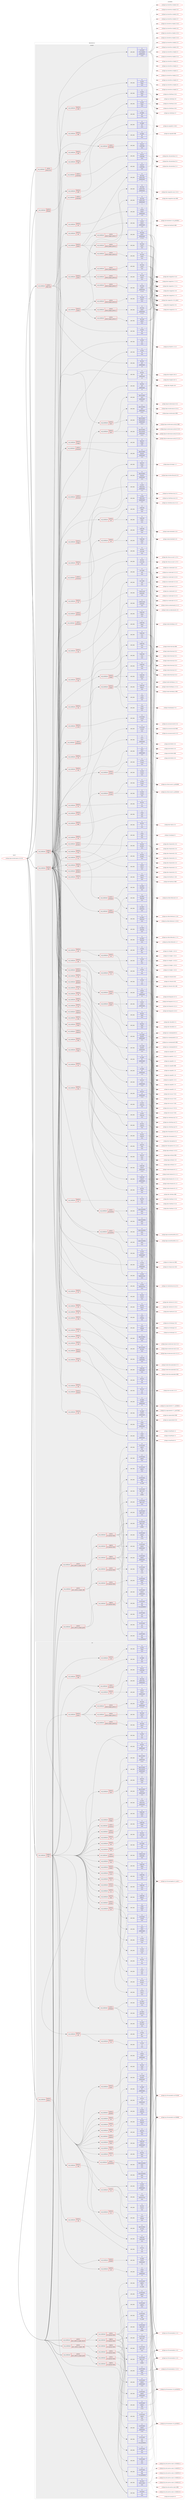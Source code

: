 digraph prolog {

# *************
# Graph options
# *************

newrank=true;
concentrate=true;
compound=true;
graph [rankdir=LR,fontname=Helvetica,fontsize=10,ranksep=1.5];#, ranksep=2.5, nodesep=0.2];
edge  [arrowhead=vee];
node  [fontname=Helvetica,fontsize=10];

# **********
# The ebuild
# **********

subgraph cluster_leftcol {
color=gray;
rank=same;
label=<<i>ebuild</i>>;
id [label="portage://app-emulation/qemu-4.0.0-r50", color=red, width=4, href="../app-emulation/qemu-4.0.0-r50.svg"];
}

# ****************
# The dependencies
# ****************

subgraph cluster_midcol {
color=gray;
label=<<i>dependencies</i>>;
subgraph cluster_compile {
fillcolor="#eeeeee";
style=filled;
label=<<i>compile</i>>;
subgraph cond147664 {
dependency627299 [label=<<TABLE BORDER="0" CELLBORDER="1" CELLSPACING="0" CELLPADDING="4"><TR><TD ROWSPAN="3" CELLPADDING="10">use_conditional</TD></TR><TR><TD>negative</TD></TR><TR><TD>static</TD></TR></TABLE>>, shape=none, color=red];
subgraph pack471275 {
dependency627300 [label=<<TABLE BORDER="0" CELLBORDER="1" CELLSPACING="0" CELLPADDING="4" WIDTH="220"><TR><TD ROWSPAN="6" CELLPADDING="30">pack_dep</TD></TR><TR><TD WIDTH="110">no</TD></TR><TR><TD>dev-libs</TD></TR><TR><TD>glib</TD></TR><TR><TD>greaterequal</TD></TR><TR><TD>2.0</TD></TR></TABLE>>, shape=none, color=blue];
}
dependency627299:e -> dependency627300:w [weight=20,style="dashed",arrowhead="vee"];
subgraph pack471276 {
dependency627301 [label=<<TABLE BORDER="0" CELLBORDER="1" CELLSPACING="0" CELLPADDING="4" WIDTH="220"><TR><TD ROWSPAN="6" CELLPADDING="30">pack_dep</TD></TR><TR><TD WIDTH="110">no</TD></TR><TR><TD>sys-libs</TD></TR><TR><TD>zlib</TD></TR><TR><TD>none</TD></TR><TR><TD></TD></TR></TABLE>>, shape=none, color=blue];
}
dependency627299:e -> dependency627301:w [weight=20,style="dashed",arrowhead="vee"];
subgraph cond147665 {
dependency627302 [label=<<TABLE BORDER="0" CELLBORDER="1" CELLSPACING="0" CELLPADDING="4"><TR><TD ROWSPAN="3" CELLPADDING="10">use_conditional</TD></TR><TR><TD>positive</TD></TR><TR><TD>python</TD></TR></TABLE>>, shape=none, color=red];
subgraph cond147666 {
dependency627303 [label=<<TABLE BORDER="0" CELLBORDER="1" CELLSPACING="0" CELLPADDING="4"><TR><TD ROWSPAN="3" CELLPADDING="10">use_conditional</TD></TR><TR><TD>positive</TD></TR><TR><TD>python_targets_python2_7</TD></TR></TABLE>>, shape=none, color=red];
subgraph pack471277 {
dependency627304 [label=<<TABLE BORDER="0" CELLBORDER="1" CELLSPACING="0" CELLPADDING="4" WIDTH="220"><TR><TD ROWSPAN="6" CELLPADDING="30">pack_dep</TD></TR><TR><TD WIDTH="110">no</TD></TR><TR><TD>dev-lang</TD></TR><TR><TD>python</TD></TR><TR><TD>greaterequal</TD></TR><TR><TD>2.7.5-r2</TD></TR></TABLE>>, shape=none, color=blue];
}
dependency627303:e -> dependency627304:w [weight=20,style="dashed",arrowhead="vee"];
}
dependency627302:e -> dependency627303:w [weight=20,style="dashed",arrowhead="vee"];
subgraph cond147667 {
dependency627305 [label=<<TABLE BORDER="0" CELLBORDER="1" CELLSPACING="0" CELLPADDING="4"><TR><TD ROWSPAN="3" CELLPADDING="10">use_conditional</TD></TR><TR><TD>positive</TD></TR><TR><TD>python_targets_python3_6</TD></TR></TABLE>>, shape=none, color=red];
subgraph pack471278 {
dependency627306 [label=<<TABLE BORDER="0" CELLBORDER="1" CELLSPACING="0" CELLPADDING="4" WIDTH="220"><TR><TD ROWSPAN="6" CELLPADDING="30">pack_dep</TD></TR><TR><TD WIDTH="110">no</TD></TR><TR><TD>dev-lang</TD></TR><TR><TD>python</TD></TR><TR><TD>none</TD></TR><TR><TD></TD></TR></TABLE>>, shape=none, color=blue];
}
dependency627305:e -> dependency627306:w [weight=20,style="dashed",arrowhead="vee"];
}
dependency627302:e -> dependency627305:w [weight=20,style="dashed",arrowhead="vee"];
subgraph cond147668 {
dependency627307 [label=<<TABLE BORDER="0" CELLBORDER="1" CELLSPACING="0" CELLPADDING="4"><TR><TD ROWSPAN="3" CELLPADDING="10">use_conditional</TD></TR><TR><TD>positive</TD></TR><TR><TD>python_targets_python3_7</TD></TR></TABLE>>, shape=none, color=red];
subgraph pack471279 {
dependency627308 [label=<<TABLE BORDER="0" CELLBORDER="1" CELLSPACING="0" CELLPADDING="4" WIDTH="220"><TR><TD ROWSPAN="6" CELLPADDING="30">pack_dep</TD></TR><TR><TD WIDTH="110">no</TD></TR><TR><TD>dev-lang</TD></TR><TR><TD>python</TD></TR><TR><TD>none</TD></TR><TR><TD></TD></TR></TABLE>>, shape=none, color=blue];
}
dependency627307:e -> dependency627308:w [weight=20,style="dashed",arrowhead="vee"];
}
dependency627302:e -> dependency627307:w [weight=20,style="dashed",arrowhead="vee"];
subgraph pack471280 {
dependency627309 [label=<<TABLE BORDER="0" CELLBORDER="1" CELLSPACING="0" CELLPADDING="4" WIDTH="220"><TR><TD ROWSPAN="6" CELLPADDING="30">pack_dep</TD></TR><TR><TD WIDTH="110">no</TD></TR><TR><TD>dev-lang</TD></TR><TR><TD>python-exec</TD></TR><TR><TD>greaterequal</TD></TR><TR><TD>2</TD></TR></TABLE>>, shape=none, color=blue];
}
dependency627302:e -> dependency627309:w [weight=20,style="dashed",arrowhead="vee"];
}
dependency627299:e -> dependency627302:w [weight=20,style="dashed",arrowhead="vee"];
subgraph cond147669 {
dependency627310 [label=<<TABLE BORDER="0" CELLBORDER="1" CELLSPACING="0" CELLPADDING="4"><TR><TD ROWSPAN="3" CELLPADDING="10">use_conditional</TD></TR><TR><TD>positive</TD></TR><TR><TD>systemtap</TD></TR></TABLE>>, shape=none, color=red];
subgraph pack471281 {
dependency627311 [label=<<TABLE BORDER="0" CELLBORDER="1" CELLSPACING="0" CELLPADDING="4" WIDTH="220"><TR><TD ROWSPAN="6" CELLPADDING="30">pack_dep</TD></TR><TR><TD WIDTH="110">no</TD></TR><TR><TD>dev-util</TD></TR><TR><TD>systemtap</TD></TR><TR><TD>none</TD></TR><TR><TD></TD></TR></TABLE>>, shape=none, color=blue];
}
dependency627310:e -> dependency627311:w [weight=20,style="dashed",arrowhead="vee"];
}
dependency627299:e -> dependency627310:w [weight=20,style="dashed",arrowhead="vee"];
subgraph cond147670 {
dependency627312 [label=<<TABLE BORDER="0" CELLBORDER="1" CELLSPACING="0" CELLPADDING="4"><TR><TD ROWSPAN="3" CELLPADDING="10">use_conditional</TD></TR><TR><TD>positive</TD></TR><TR><TD>xattr</TD></TR></TABLE>>, shape=none, color=red];
subgraph pack471282 {
dependency627313 [label=<<TABLE BORDER="0" CELLBORDER="1" CELLSPACING="0" CELLPADDING="4" WIDTH="220"><TR><TD ROWSPAN="6" CELLPADDING="30">pack_dep</TD></TR><TR><TD WIDTH="110">no</TD></TR><TR><TD>sys-apps</TD></TR><TR><TD>attr</TD></TR><TR><TD>none</TD></TR><TR><TD></TD></TR></TABLE>>, shape=none, color=blue];
}
dependency627312:e -> dependency627313:w [weight=20,style="dashed",arrowhead="vee"];
}
dependency627299:e -> dependency627312:w [weight=20,style="dashed",arrowhead="vee"];
subgraph pack471283 {
dependency627314 [label=<<TABLE BORDER="0" CELLBORDER="1" CELLSPACING="0" CELLPADDING="4" WIDTH="220"><TR><TD ROWSPAN="6" CELLPADDING="30">pack_dep</TD></TR><TR><TD WIDTH="110">no</TD></TR><TR><TD>dev-libs</TD></TR><TR><TD>libxml2</TD></TR><TR><TD>none</TD></TR><TR><TD></TD></TR></TABLE>>, shape=none, color=blue];
}
dependency627299:e -> dependency627314:w [weight=20,style="dashed",arrowhead="vee"];
subgraph pack471284 {
dependency627315 [label=<<TABLE BORDER="0" CELLBORDER="1" CELLSPACING="0" CELLPADDING="4" WIDTH="220"><TR><TD ROWSPAN="6" CELLPADDING="30">pack_dep</TD></TR><TR><TD WIDTH="110">no</TD></TR><TR><TD>x11-libs</TD></TR><TR><TD>libxkbcommon</TD></TR><TR><TD>none</TD></TR><TR><TD></TD></TR></TABLE>>, shape=none, color=blue];
}
dependency627299:e -> dependency627315:w [weight=20,style="dashed",arrowhead="vee"];
subgraph pack471285 {
dependency627316 [label=<<TABLE BORDER="0" CELLBORDER="1" CELLSPACING="0" CELLPADDING="4" WIDTH="220"><TR><TD ROWSPAN="6" CELLPADDING="30">pack_dep</TD></TR><TR><TD WIDTH="110">no</TD></TR><TR><TD>x11-libs</TD></TR><TR><TD>pixman</TD></TR><TR><TD>greaterequal</TD></TR><TR><TD>0.28.0</TD></TR></TABLE>>, shape=none, color=blue];
}
dependency627299:e -> dependency627316:w [weight=20,style="dashed",arrowhead="vee"];
subgraph cond147671 {
dependency627317 [label=<<TABLE BORDER="0" CELLBORDER="1" CELLSPACING="0" CELLPADDING="4"><TR><TD ROWSPAN="3" CELLPADDING="10">use_conditional</TD></TR><TR><TD>positive</TD></TR><TR><TD>accessibility</TD></TR></TABLE>>, shape=none, color=red];
subgraph pack471286 {
dependency627318 [label=<<TABLE BORDER="0" CELLBORDER="1" CELLSPACING="0" CELLPADDING="4" WIDTH="220"><TR><TD ROWSPAN="6" CELLPADDING="30">pack_dep</TD></TR><TR><TD WIDTH="110">no</TD></TR><TR><TD>app-accessibility</TD></TR><TR><TD>brltty</TD></TR><TR><TD>none</TD></TR><TR><TD></TD></TR></TABLE>>, shape=none, color=blue];
}
dependency627317:e -> dependency627318:w [weight=20,style="dashed",arrowhead="vee"];
subgraph pack471287 {
dependency627319 [label=<<TABLE BORDER="0" CELLBORDER="1" CELLSPACING="0" CELLPADDING="4" WIDTH="220"><TR><TD ROWSPAN="6" CELLPADDING="30">pack_dep</TD></TR><TR><TD WIDTH="110">no</TD></TR><TR><TD>app-accessibility</TD></TR><TR><TD>brltty</TD></TR><TR><TD>none</TD></TR><TR><TD></TD></TR></TABLE>>, shape=none, color=blue];
}
dependency627317:e -> dependency627319:w [weight=20,style="dashed",arrowhead="vee"];
}
dependency627299:e -> dependency627317:w [weight=20,style="dashed",arrowhead="vee"];
subgraph cond147672 {
dependency627320 [label=<<TABLE BORDER="0" CELLBORDER="1" CELLSPACING="0" CELLPADDING="4"><TR><TD ROWSPAN="3" CELLPADDING="10">use_conditional</TD></TR><TR><TD>positive</TD></TR><TR><TD>aio</TD></TR></TABLE>>, shape=none, color=red];
subgraph pack471288 {
dependency627321 [label=<<TABLE BORDER="0" CELLBORDER="1" CELLSPACING="0" CELLPADDING="4" WIDTH="220"><TR><TD ROWSPAN="6" CELLPADDING="30">pack_dep</TD></TR><TR><TD WIDTH="110">no</TD></TR><TR><TD>dev-libs</TD></TR><TR><TD>libaio</TD></TR><TR><TD>none</TD></TR><TR><TD></TD></TR></TABLE>>, shape=none, color=blue];
}
dependency627320:e -> dependency627321:w [weight=20,style="dashed",arrowhead="vee"];
}
dependency627299:e -> dependency627320:w [weight=20,style="dashed",arrowhead="vee"];
subgraph cond147673 {
dependency627322 [label=<<TABLE BORDER="0" CELLBORDER="1" CELLSPACING="0" CELLPADDING="4"><TR><TD ROWSPAN="3" CELLPADDING="10">use_conditional</TD></TR><TR><TD>positive</TD></TR><TR><TD>alsa</TD></TR></TABLE>>, shape=none, color=red];
subgraph pack471289 {
dependency627323 [label=<<TABLE BORDER="0" CELLBORDER="1" CELLSPACING="0" CELLPADDING="4" WIDTH="220"><TR><TD ROWSPAN="6" CELLPADDING="30">pack_dep</TD></TR><TR><TD WIDTH="110">no</TD></TR><TR><TD>media-libs</TD></TR><TR><TD>alsa-lib</TD></TR><TR><TD>greaterequal</TD></TR><TR><TD>1.0.13</TD></TR></TABLE>>, shape=none, color=blue];
}
dependency627322:e -> dependency627323:w [weight=20,style="dashed",arrowhead="vee"];
}
dependency627299:e -> dependency627322:w [weight=20,style="dashed",arrowhead="vee"];
subgraph cond147674 {
dependency627324 [label=<<TABLE BORDER="0" CELLBORDER="1" CELLSPACING="0" CELLPADDING="4"><TR><TD ROWSPAN="3" CELLPADDING="10">use_conditional</TD></TR><TR><TD>positive</TD></TR><TR><TD>bzip2</TD></TR></TABLE>>, shape=none, color=red];
subgraph pack471290 {
dependency627325 [label=<<TABLE BORDER="0" CELLBORDER="1" CELLSPACING="0" CELLPADDING="4" WIDTH="220"><TR><TD ROWSPAN="6" CELLPADDING="30">pack_dep</TD></TR><TR><TD WIDTH="110">no</TD></TR><TR><TD>app-arch</TD></TR><TR><TD>bzip2</TD></TR><TR><TD>none</TD></TR><TR><TD></TD></TR></TABLE>>, shape=none, color=blue];
}
dependency627324:e -> dependency627325:w [weight=20,style="dashed",arrowhead="vee"];
}
dependency627299:e -> dependency627324:w [weight=20,style="dashed",arrowhead="vee"];
subgraph cond147675 {
dependency627326 [label=<<TABLE BORDER="0" CELLBORDER="1" CELLSPACING="0" CELLPADDING="4"><TR><TD ROWSPAN="3" CELLPADDING="10">use_conditional</TD></TR><TR><TD>positive</TD></TR><TR><TD>capstone</TD></TR></TABLE>>, shape=none, color=red];
subgraph pack471291 {
dependency627327 [label=<<TABLE BORDER="0" CELLBORDER="1" CELLSPACING="0" CELLPADDING="4" WIDTH="220"><TR><TD ROWSPAN="6" CELLPADDING="30">pack_dep</TD></TR><TR><TD WIDTH="110">no</TD></TR><TR><TD>dev-libs</TD></TR><TR><TD>capstone</TD></TR><TR><TD>none</TD></TR><TR><TD></TD></TR></TABLE>>, shape=none, color=blue];
}
dependency627326:e -> dependency627327:w [weight=20,style="dashed",arrowhead="vee"];
}
dependency627299:e -> dependency627326:w [weight=20,style="dashed",arrowhead="vee"];
subgraph cond147676 {
dependency627328 [label=<<TABLE BORDER="0" CELLBORDER="1" CELLSPACING="0" CELLPADDING="4"><TR><TD ROWSPAN="3" CELLPADDING="10">use_conditional</TD></TR><TR><TD>positive</TD></TR><TR><TD>caps</TD></TR></TABLE>>, shape=none, color=red];
subgraph pack471292 {
dependency627329 [label=<<TABLE BORDER="0" CELLBORDER="1" CELLSPACING="0" CELLPADDING="4" WIDTH="220"><TR><TD ROWSPAN="6" CELLPADDING="30">pack_dep</TD></TR><TR><TD WIDTH="110">no</TD></TR><TR><TD>sys-libs</TD></TR><TR><TD>libcap-ng</TD></TR><TR><TD>none</TD></TR><TR><TD></TD></TR></TABLE>>, shape=none, color=blue];
}
dependency627328:e -> dependency627329:w [weight=20,style="dashed",arrowhead="vee"];
}
dependency627299:e -> dependency627328:w [weight=20,style="dashed",arrowhead="vee"];
subgraph cond147677 {
dependency627330 [label=<<TABLE BORDER="0" CELLBORDER="1" CELLSPACING="0" CELLPADDING="4"><TR><TD ROWSPAN="3" CELLPADDING="10">use_conditional</TD></TR><TR><TD>positive</TD></TR><TR><TD>curl</TD></TR></TABLE>>, shape=none, color=red];
subgraph pack471293 {
dependency627331 [label=<<TABLE BORDER="0" CELLBORDER="1" CELLSPACING="0" CELLPADDING="4" WIDTH="220"><TR><TD ROWSPAN="6" CELLPADDING="30">pack_dep</TD></TR><TR><TD WIDTH="110">no</TD></TR><TR><TD>net-misc</TD></TR><TR><TD>curl</TD></TR><TR><TD>greaterequal</TD></TR><TR><TD>7.15.4</TD></TR></TABLE>>, shape=none, color=blue];
}
dependency627330:e -> dependency627331:w [weight=20,style="dashed",arrowhead="vee"];
}
dependency627299:e -> dependency627330:w [weight=20,style="dashed",arrowhead="vee"];
subgraph cond147678 {
dependency627332 [label=<<TABLE BORDER="0" CELLBORDER="1" CELLSPACING="0" CELLPADDING="4"><TR><TD ROWSPAN="3" CELLPADDING="10">use_conditional</TD></TR><TR><TD>positive</TD></TR><TR><TD>fdt</TD></TR></TABLE>>, shape=none, color=red];
subgraph pack471294 {
dependency627333 [label=<<TABLE BORDER="0" CELLBORDER="1" CELLSPACING="0" CELLPADDING="4" WIDTH="220"><TR><TD ROWSPAN="6" CELLPADDING="30">pack_dep</TD></TR><TR><TD WIDTH="110">no</TD></TR><TR><TD>sys-apps</TD></TR><TR><TD>dtc</TD></TR><TR><TD>greaterequal</TD></TR><TR><TD>1.5.0</TD></TR></TABLE>>, shape=none, color=blue];
}
dependency627332:e -> dependency627333:w [weight=20,style="dashed",arrowhead="vee"];
}
dependency627299:e -> dependency627332:w [weight=20,style="dashed",arrowhead="vee"];
subgraph cond147679 {
dependency627334 [label=<<TABLE BORDER="0" CELLBORDER="1" CELLSPACING="0" CELLPADDING="4"><TR><TD ROWSPAN="3" CELLPADDING="10">use_conditional</TD></TR><TR><TD>positive</TD></TR><TR><TD>glusterfs</TD></TR></TABLE>>, shape=none, color=red];
subgraph pack471295 {
dependency627335 [label=<<TABLE BORDER="0" CELLBORDER="1" CELLSPACING="0" CELLPADDING="4" WIDTH="220"><TR><TD ROWSPAN="6" CELLPADDING="30">pack_dep</TD></TR><TR><TD WIDTH="110">no</TD></TR><TR><TD>sys-cluster</TD></TR><TR><TD>glusterfs</TD></TR><TR><TD>greaterequal</TD></TR><TR><TD>3.4.0</TD></TR></TABLE>>, shape=none, color=blue];
}
dependency627334:e -> dependency627335:w [weight=20,style="dashed",arrowhead="vee"];
}
dependency627299:e -> dependency627334:w [weight=20,style="dashed",arrowhead="vee"];
subgraph cond147680 {
dependency627336 [label=<<TABLE BORDER="0" CELLBORDER="1" CELLSPACING="0" CELLPADDING="4"><TR><TD ROWSPAN="3" CELLPADDING="10">use_conditional</TD></TR><TR><TD>positive</TD></TR><TR><TD>gnutls</TD></TR></TABLE>>, shape=none, color=red];
subgraph pack471296 {
dependency627337 [label=<<TABLE BORDER="0" CELLBORDER="1" CELLSPACING="0" CELLPADDING="4" WIDTH="220"><TR><TD ROWSPAN="6" CELLPADDING="30">pack_dep</TD></TR><TR><TD WIDTH="110">no</TD></TR><TR><TD>dev-libs</TD></TR><TR><TD>nettle</TD></TR><TR><TD>none</TD></TR><TR><TD></TD></TR></TABLE>>, shape=none, color=blue];
}
dependency627336:e -> dependency627337:w [weight=20,style="dashed",arrowhead="vee"];
subgraph pack471297 {
dependency627338 [label=<<TABLE BORDER="0" CELLBORDER="1" CELLSPACING="0" CELLPADDING="4" WIDTH="220"><TR><TD ROWSPAN="6" CELLPADDING="30">pack_dep</TD></TR><TR><TD WIDTH="110">no</TD></TR><TR><TD>net-libs</TD></TR><TR><TD>gnutls</TD></TR><TR><TD>greaterequal</TD></TR><TR><TD>3.0</TD></TR></TABLE>>, shape=none, color=blue];
}
dependency627336:e -> dependency627338:w [weight=20,style="dashed",arrowhead="vee"];
}
dependency627299:e -> dependency627336:w [weight=20,style="dashed",arrowhead="vee"];
subgraph cond147681 {
dependency627339 [label=<<TABLE BORDER="0" CELLBORDER="1" CELLSPACING="0" CELLPADDING="4"><TR><TD ROWSPAN="3" CELLPADDING="10">use_conditional</TD></TR><TR><TD>positive</TD></TR><TR><TD>gtk</TD></TR></TABLE>>, shape=none, color=red];
subgraph pack471298 {
dependency627340 [label=<<TABLE BORDER="0" CELLBORDER="1" CELLSPACING="0" CELLPADDING="4" WIDTH="220"><TR><TD ROWSPAN="6" CELLPADDING="30">pack_dep</TD></TR><TR><TD WIDTH="110">no</TD></TR><TR><TD>x11-libs</TD></TR><TR><TD>gtk+</TD></TR><TR><TD>none</TD></TR><TR><TD></TD></TR></TABLE>>, shape=none, color=blue];
}
dependency627339:e -> dependency627340:w [weight=20,style="dashed",arrowhead="vee"];
subgraph cond147682 {
dependency627341 [label=<<TABLE BORDER="0" CELLBORDER="1" CELLSPACING="0" CELLPADDING="4"><TR><TD ROWSPAN="3" CELLPADDING="10">use_conditional</TD></TR><TR><TD>positive</TD></TR><TR><TD>vte</TD></TR></TABLE>>, shape=none, color=red];
subgraph pack471299 {
dependency627342 [label=<<TABLE BORDER="0" CELLBORDER="1" CELLSPACING="0" CELLPADDING="4" WIDTH="220"><TR><TD ROWSPAN="6" CELLPADDING="30">pack_dep</TD></TR><TR><TD WIDTH="110">no</TD></TR><TR><TD>x11-libs</TD></TR><TR><TD>vte</TD></TR><TR><TD>none</TD></TR><TR><TD></TD></TR></TABLE>>, shape=none, color=blue];
}
dependency627341:e -> dependency627342:w [weight=20,style="dashed",arrowhead="vee"];
}
dependency627339:e -> dependency627341:w [weight=20,style="dashed",arrowhead="vee"];
}
dependency627299:e -> dependency627339:w [weight=20,style="dashed",arrowhead="vee"];
subgraph cond147683 {
dependency627343 [label=<<TABLE BORDER="0" CELLBORDER="1" CELLSPACING="0" CELLPADDING="4"><TR><TD ROWSPAN="3" CELLPADDING="10">use_conditional</TD></TR><TR><TD>positive</TD></TR><TR><TD>infiniband</TD></TR></TABLE>>, shape=none, color=red];
subgraph pack471300 {
dependency627344 [label=<<TABLE BORDER="0" CELLBORDER="1" CELLSPACING="0" CELLPADDING="4" WIDTH="220"><TR><TD ROWSPAN="6" CELLPADDING="30">pack_dep</TD></TR><TR><TD WIDTH="110">no</TD></TR><TR><TD>sys-fabric</TD></TR><TR><TD>libibumad</TD></TR><TR><TD>none</TD></TR><TR><TD></TD></TR></TABLE>>, shape=none, color=blue];
}
dependency627343:e -> dependency627344:w [weight=20,style="dashed",arrowhead="vee"];
subgraph pack471301 {
dependency627345 [label=<<TABLE BORDER="0" CELLBORDER="1" CELLSPACING="0" CELLPADDING="4" WIDTH="220"><TR><TD ROWSPAN="6" CELLPADDING="30">pack_dep</TD></TR><TR><TD WIDTH="110">no</TD></TR><TR><TD>sys-fabric</TD></TR><TR><TD>libibverbs</TD></TR><TR><TD>none</TD></TR><TR><TD></TD></TR></TABLE>>, shape=none, color=blue];
}
dependency627343:e -> dependency627345:w [weight=20,style="dashed",arrowhead="vee"];
subgraph pack471302 {
dependency627346 [label=<<TABLE BORDER="0" CELLBORDER="1" CELLSPACING="0" CELLPADDING="4" WIDTH="220"><TR><TD ROWSPAN="6" CELLPADDING="30">pack_dep</TD></TR><TR><TD WIDTH="110">no</TD></TR><TR><TD>sys-fabric</TD></TR><TR><TD>librdmacm</TD></TR><TR><TD>none</TD></TR><TR><TD></TD></TR></TABLE>>, shape=none, color=blue];
}
dependency627343:e -> dependency627346:w [weight=20,style="dashed",arrowhead="vee"];
}
dependency627299:e -> dependency627343:w [weight=20,style="dashed",arrowhead="vee"];
subgraph cond147684 {
dependency627347 [label=<<TABLE BORDER="0" CELLBORDER="1" CELLSPACING="0" CELLPADDING="4"><TR><TD ROWSPAN="3" CELLPADDING="10">use_conditional</TD></TR><TR><TD>positive</TD></TR><TR><TD>iscsi</TD></TR></TABLE>>, shape=none, color=red];
subgraph pack471303 {
dependency627348 [label=<<TABLE BORDER="0" CELLBORDER="1" CELLSPACING="0" CELLPADDING="4" WIDTH="220"><TR><TD ROWSPAN="6" CELLPADDING="30">pack_dep</TD></TR><TR><TD WIDTH="110">no</TD></TR><TR><TD>net-libs</TD></TR><TR><TD>libiscsi</TD></TR><TR><TD>none</TD></TR><TR><TD></TD></TR></TABLE>>, shape=none, color=blue];
}
dependency627347:e -> dependency627348:w [weight=20,style="dashed",arrowhead="vee"];
}
dependency627299:e -> dependency627347:w [weight=20,style="dashed",arrowhead="vee"];
subgraph cond147685 {
dependency627349 [label=<<TABLE BORDER="0" CELLBORDER="1" CELLSPACING="0" CELLPADDING="4"><TR><TD ROWSPAN="3" CELLPADDING="10">use_conditional</TD></TR><TR><TD>positive</TD></TR><TR><TD>jemalloc</TD></TR></TABLE>>, shape=none, color=red];
subgraph pack471304 {
dependency627350 [label=<<TABLE BORDER="0" CELLBORDER="1" CELLSPACING="0" CELLPADDING="4" WIDTH="220"><TR><TD ROWSPAN="6" CELLPADDING="30">pack_dep</TD></TR><TR><TD WIDTH="110">no</TD></TR><TR><TD>dev-libs</TD></TR><TR><TD>jemalloc</TD></TR><TR><TD>none</TD></TR><TR><TD></TD></TR></TABLE>>, shape=none, color=blue];
}
dependency627349:e -> dependency627350:w [weight=20,style="dashed",arrowhead="vee"];
}
dependency627299:e -> dependency627349:w [weight=20,style="dashed",arrowhead="vee"];
subgraph cond147686 {
dependency627351 [label=<<TABLE BORDER="0" CELLBORDER="1" CELLSPACING="0" CELLPADDING="4"><TR><TD ROWSPAN="3" CELLPADDING="10">use_conditional</TD></TR><TR><TD>positive</TD></TR><TR><TD>jpeg</TD></TR></TABLE>>, shape=none, color=red];
subgraph pack471305 {
dependency627352 [label=<<TABLE BORDER="0" CELLBORDER="1" CELLSPACING="0" CELLPADDING="4" WIDTH="220"><TR><TD ROWSPAN="6" CELLPADDING="30">pack_dep</TD></TR><TR><TD WIDTH="110">no</TD></TR><TR><TD>virtual</TD></TR><TR><TD>jpeg</TD></TR><TR><TD>none</TD></TR><TR><TD></TD></TR></TABLE>>, shape=none, color=blue];
}
dependency627351:e -> dependency627352:w [weight=20,style="dashed",arrowhead="vee"];
}
dependency627299:e -> dependency627351:w [weight=20,style="dashed",arrowhead="vee"];
subgraph cond147687 {
dependency627353 [label=<<TABLE BORDER="0" CELLBORDER="1" CELLSPACING="0" CELLPADDING="4"><TR><TD ROWSPAN="3" CELLPADDING="10">use_conditional</TD></TR><TR><TD>positive</TD></TR><TR><TD>lzo</TD></TR></TABLE>>, shape=none, color=red];
subgraph pack471306 {
dependency627354 [label=<<TABLE BORDER="0" CELLBORDER="1" CELLSPACING="0" CELLPADDING="4" WIDTH="220"><TR><TD ROWSPAN="6" CELLPADDING="30">pack_dep</TD></TR><TR><TD WIDTH="110">no</TD></TR><TR><TD>dev-libs</TD></TR><TR><TD>lzo</TD></TR><TR><TD>none</TD></TR><TR><TD></TD></TR></TABLE>>, shape=none, color=blue];
}
dependency627353:e -> dependency627354:w [weight=20,style="dashed",arrowhead="vee"];
}
dependency627299:e -> dependency627353:w [weight=20,style="dashed",arrowhead="vee"];
subgraph cond147688 {
dependency627355 [label=<<TABLE BORDER="0" CELLBORDER="1" CELLSPACING="0" CELLPADDING="4"><TR><TD ROWSPAN="3" CELLPADDING="10">use_conditional</TD></TR><TR><TD>positive</TD></TR><TR><TD>ncurses</TD></TR></TABLE>>, shape=none, color=red];
subgraph pack471307 {
dependency627356 [label=<<TABLE BORDER="0" CELLBORDER="1" CELLSPACING="0" CELLPADDING="4" WIDTH="220"><TR><TD ROWSPAN="6" CELLPADDING="30">pack_dep</TD></TR><TR><TD WIDTH="110">no</TD></TR><TR><TD>sys-libs</TD></TR><TR><TD>ncurses</TD></TR><TR><TD>none</TD></TR><TR><TD></TD></TR></TABLE>>, shape=none, color=blue];
}
dependency627355:e -> dependency627356:w [weight=20,style="dashed",arrowhead="vee"];
subgraph pack471308 {
dependency627357 [label=<<TABLE BORDER="0" CELLBORDER="1" CELLSPACING="0" CELLPADDING="4" WIDTH="220"><TR><TD ROWSPAN="6" CELLPADDING="30">pack_dep</TD></TR><TR><TD WIDTH="110">no</TD></TR><TR><TD>sys-libs</TD></TR><TR><TD>ncurses</TD></TR><TR><TD>none</TD></TR><TR><TD></TD></TR></TABLE>>, shape=none, color=blue];
}
dependency627355:e -> dependency627357:w [weight=20,style="dashed",arrowhead="vee"];
}
dependency627299:e -> dependency627355:w [weight=20,style="dashed",arrowhead="vee"];
subgraph cond147689 {
dependency627358 [label=<<TABLE BORDER="0" CELLBORDER="1" CELLSPACING="0" CELLPADDING="4"><TR><TD ROWSPAN="3" CELLPADDING="10">use_conditional</TD></TR><TR><TD>positive</TD></TR><TR><TD>nfs</TD></TR></TABLE>>, shape=none, color=red];
subgraph pack471309 {
dependency627359 [label=<<TABLE BORDER="0" CELLBORDER="1" CELLSPACING="0" CELLPADDING="4" WIDTH="220"><TR><TD ROWSPAN="6" CELLPADDING="30">pack_dep</TD></TR><TR><TD WIDTH="110">no</TD></TR><TR><TD>net-fs</TD></TR><TR><TD>libnfs</TD></TR><TR><TD>greaterequal</TD></TR><TR><TD>1.9.3</TD></TR></TABLE>>, shape=none, color=blue];
}
dependency627358:e -> dependency627359:w [weight=20,style="dashed",arrowhead="vee"];
}
dependency627299:e -> dependency627358:w [weight=20,style="dashed",arrowhead="vee"];
subgraph cond147690 {
dependency627360 [label=<<TABLE BORDER="0" CELLBORDER="1" CELLSPACING="0" CELLPADDING="4"><TR><TD ROWSPAN="3" CELLPADDING="10">use_conditional</TD></TR><TR><TD>positive</TD></TR><TR><TD>numa</TD></TR></TABLE>>, shape=none, color=red];
subgraph pack471310 {
dependency627361 [label=<<TABLE BORDER="0" CELLBORDER="1" CELLSPACING="0" CELLPADDING="4" WIDTH="220"><TR><TD ROWSPAN="6" CELLPADDING="30">pack_dep</TD></TR><TR><TD WIDTH="110">no</TD></TR><TR><TD>sys-process</TD></TR><TR><TD>numactl</TD></TR><TR><TD>none</TD></TR><TR><TD></TD></TR></TABLE>>, shape=none, color=blue];
}
dependency627360:e -> dependency627361:w [weight=20,style="dashed",arrowhead="vee"];
}
dependency627299:e -> dependency627360:w [weight=20,style="dashed",arrowhead="vee"];
subgraph cond147691 {
dependency627362 [label=<<TABLE BORDER="0" CELLBORDER="1" CELLSPACING="0" CELLPADDING="4"><TR><TD ROWSPAN="3" CELLPADDING="10">use_conditional</TD></TR><TR><TD>positive</TD></TR><TR><TD>opengl</TD></TR></TABLE>>, shape=none, color=red];
subgraph pack471311 {
dependency627363 [label=<<TABLE BORDER="0" CELLBORDER="1" CELLSPACING="0" CELLPADDING="4" WIDTH="220"><TR><TD ROWSPAN="6" CELLPADDING="30">pack_dep</TD></TR><TR><TD WIDTH="110">no</TD></TR><TR><TD>virtual</TD></TR><TR><TD>opengl</TD></TR><TR><TD>none</TD></TR><TR><TD></TD></TR></TABLE>>, shape=none, color=blue];
}
dependency627362:e -> dependency627363:w [weight=20,style="dashed",arrowhead="vee"];
subgraph pack471312 {
dependency627364 [label=<<TABLE BORDER="0" CELLBORDER="1" CELLSPACING="0" CELLPADDING="4" WIDTH="220"><TR><TD ROWSPAN="6" CELLPADDING="30">pack_dep</TD></TR><TR><TD WIDTH="110">no</TD></TR><TR><TD>media-libs</TD></TR><TR><TD>libepoxy</TD></TR><TR><TD>none</TD></TR><TR><TD></TD></TR></TABLE>>, shape=none, color=blue];
}
dependency627362:e -> dependency627364:w [weight=20,style="dashed",arrowhead="vee"];
subgraph pack471313 {
dependency627365 [label=<<TABLE BORDER="0" CELLBORDER="1" CELLSPACING="0" CELLPADDING="4" WIDTH="220"><TR><TD ROWSPAN="6" CELLPADDING="30">pack_dep</TD></TR><TR><TD WIDTH="110">no</TD></TR><TR><TD>media-libs</TD></TR><TR><TD>mesa</TD></TR><TR><TD>none</TD></TR><TR><TD></TD></TR></TABLE>>, shape=none, color=blue];
}
dependency627362:e -> dependency627365:w [weight=20,style="dashed",arrowhead="vee"];
subgraph pack471314 {
dependency627366 [label=<<TABLE BORDER="0" CELLBORDER="1" CELLSPACING="0" CELLPADDING="4" WIDTH="220"><TR><TD ROWSPAN="6" CELLPADDING="30">pack_dep</TD></TR><TR><TD WIDTH="110">no</TD></TR><TR><TD>media-libs</TD></TR><TR><TD>mesa</TD></TR><TR><TD>none</TD></TR><TR><TD></TD></TR></TABLE>>, shape=none, color=blue];
}
dependency627362:e -> dependency627366:w [weight=20,style="dashed",arrowhead="vee"];
}
dependency627299:e -> dependency627362:w [weight=20,style="dashed",arrowhead="vee"];
subgraph cond147692 {
dependency627367 [label=<<TABLE BORDER="0" CELLBORDER="1" CELLSPACING="0" CELLPADDING="4"><TR><TD ROWSPAN="3" CELLPADDING="10">use_conditional</TD></TR><TR><TD>positive</TD></TR><TR><TD>png</TD></TR></TABLE>>, shape=none, color=red];
subgraph pack471315 {
dependency627368 [label=<<TABLE BORDER="0" CELLBORDER="1" CELLSPACING="0" CELLPADDING="4" WIDTH="220"><TR><TD ROWSPAN="6" CELLPADDING="30">pack_dep</TD></TR><TR><TD WIDTH="110">no</TD></TR><TR><TD>media-libs</TD></TR><TR><TD>libpng</TD></TR><TR><TD>none</TD></TR><TR><TD></TD></TR></TABLE>>, shape=none, color=blue];
}
dependency627367:e -> dependency627368:w [weight=20,style="dashed",arrowhead="vee"];
}
dependency627299:e -> dependency627367:w [weight=20,style="dashed",arrowhead="vee"];
subgraph cond147693 {
dependency627369 [label=<<TABLE BORDER="0" CELLBORDER="1" CELLSPACING="0" CELLPADDING="4"><TR><TD ROWSPAN="3" CELLPADDING="10">use_conditional</TD></TR><TR><TD>positive</TD></TR><TR><TD>pulseaudio</TD></TR></TABLE>>, shape=none, color=red];
subgraph pack471316 {
dependency627370 [label=<<TABLE BORDER="0" CELLBORDER="1" CELLSPACING="0" CELLPADDING="4" WIDTH="220"><TR><TD ROWSPAN="6" CELLPADDING="30">pack_dep</TD></TR><TR><TD WIDTH="110">no</TD></TR><TR><TD>media-sound</TD></TR><TR><TD>pulseaudio</TD></TR><TR><TD>none</TD></TR><TR><TD></TD></TR></TABLE>>, shape=none, color=blue];
}
dependency627369:e -> dependency627370:w [weight=20,style="dashed",arrowhead="vee"];
}
dependency627299:e -> dependency627369:w [weight=20,style="dashed",arrowhead="vee"];
subgraph cond147694 {
dependency627371 [label=<<TABLE BORDER="0" CELLBORDER="1" CELLSPACING="0" CELLPADDING="4"><TR><TD ROWSPAN="3" CELLPADDING="10">use_conditional</TD></TR><TR><TD>positive</TD></TR><TR><TD>rbd</TD></TR></TABLE>>, shape=none, color=red];
subgraph pack471317 {
dependency627372 [label=<<TABLE BORDER="0" CELLBORDER="1" CELLSPACING="0" CELLPADDING="4" WIDTH="220"><TR><TD ROWSPAN="6" CELLPADDING="30">pack_dep</TD></TR><TR><TD WIDTH="110">no</TD></TR><TR><TD>sys-cluster</TD></TR><TR><TD>ceph</TD></TR><TR><TD>none</TD></TR><TR><TD></TD></TR></TABLE>>, shape=none, color=blue];
}
dependency627371:e -> dependency627372:w [weight=20,style="dashed",arrowhead="vee"];
}
dependency627299:e -> dependency627371:w [weight=20,style="dashed",arrowhead="vee"];
subgraph cond147695 {
dependency627373 [label=<<TABLE BORDER="0" CELLBORDER="1" CELLSPACING="0" CELLPADDING="4"><TR><TD ROWSPAN="3" CELLPADDING="10">use_conditional</TD></TR><TR><TD>positive</TD></TR><TR><TD>sasl</TD></TR></TABLE>>, shape=none, color=red];
subgraph pack471318 {
dependency627374 [label=<<TABLE BORDER="0" CELLBORDER="1" CELLSPACING="0" CELLPADDING="4" WIDTH="220"><TR><TD ROWSPAN="6" CELLPADDING="30">pack_dep</TD></TR><TR><TD WIDTH="110">no</TD></TR><TR><TD>dev-libs</TD></TR><TR><TD>cyrus-sasl</TD></TR><TR><TD>none</TD></TR><TR><TD></TD></TR></TABLE>>, shape=none, color=blue];
}
dependency627373:e -> dependency627374:w [weight=20,style="dashed",arrowhead="vee"];
}
dependency627299:e -> dependency627373:w [weight=20,style="dashed",arrowhead="vee"];
subgraph cond147696 {
dependency627375 [label=<<TABLE BORDER="0" CELLBORDER="1" CELLSPACING="0" CELLPADDING="4"><TR><TD ROWSPAN="3" CELLPADDING="10">use_conditional</TD></TR><TR><TD>positive</TD></TR><TR><TD>sdl</TD></TR></TABLE>>, shape=none, color=red];
subgraph pack471319 {
dependency627376 [label=<<TABLE BORDER="0" CELLBORDER="1" CELLSPACING="0" CELLPADDING="4" WIDTH="220"><TR><TD ROWSPAN="6" CELLPADDING="30">pack_dep</TD></TR><TR><TD WIDTH="110">no</TD></TR><TR><TD>media-libs</TD></TR><TR><TD>libsdl2</TD></TR><TR><TD>none</TD></TR><TR><TD></TD></TR></TABLE>>, shape=none, color=blue];
}
dependency627375:e -> dependency627376:w [weight=20,style="dashed",arrowhead="vee"];
subgraph pack471320 {
dependency627377 [label=<<TABLE BORDER="0" CELLBORDER="1" CELLSPACING="0" CELLPADDING="4" WIDTH="220"><TR><TD ROWSPAN="6" CELLPADDING="30">pack_dep</TD></TR><TR><TD WIDTH="110">no</TD></TR><TR><TD>media-libs</TD></TR><TR><TD>libsdl2</TD></TR><TR><TD>none</TD></TR><TR><TD></TD></TR></TABLE>>, shape=none, color=blue];
}
dependency627375:e -> dependency627377:w [weight=20,style="dashed",arrowhead="vee"];
}
dependency627299:e -> dependency627375:w [weight=20,style="dashed",arrowhead="vee"];
subgraph cond147697 {
dependency627378 [label=<<TABLE BORDER="0" CELLBORDER="1" CELLSPACING="0" CELLPADDING="4"><TR><TD ROWSPAN="3" CELLPADDING="10">use_conditional</TD></TR><TR><TD>positive</TD></TR><TR><TD>seccomp</TD></TR></TABLE>>, shape=none, color=red];
subgraph pack471321 {
dependency627379 [label=<<TABLE BORDER="0" CELLBORDER="1" CELLSPACING="0" CELLPADDING="4" WIDTH="220"><TR><TD ROWSPAN="6" CELLPADDING="30">pack_dep</TD></TR><TR><TD WIDTH="110">no</TD></TR><TR><TD>sys-libs</TD></TR><TR><TD>libseccomp</TD></TR><TR><TD>greaterequal</TD></TR><TR><TD>2.1.0</TD></TR></TABLE>>, shape=none, color=blue];
}
dependency627378:e -> dependency627379:w [weight=20,style="dashed",arrowhead="vee"];
}
dependency627299:e -> dependency627378:w [weight=20,style="dashed",arrowhead="vee"];
subgraph cond147698 {
dependency627380 [label=<<TABLE BORDER="0" CELLBORDER="1" CELLSPACING="0" CELLPADDING="4"><TR><TD ROWSPAN="3" CELLPADDING="10">use_conditional</TD></TR><TR><TD>positive</TD></TR><TR><TD>smartcard</TD></TR></TABLE>>, shape=none, color=red];
subgraph pack471322 {
dependency627381 [label=<<TABLE BORDER="0" CELLBORDER="1" CELLSPACING="0" CELLPADDING="4" WIDTH="220"><TR><TD ROWSPAN="6" CELLPADDING="30">pack_dep</TD></TR><TR><TD WIDTH="110">no</TD></TR><TR><TD>app-emulation</TD></TR><TR><TD>libcacard</TD></TR><TR><TD>greaterequal</TD></TR><TR><TD>2.5.0</TD></TR></TABLE>>, shape=none, color=blue];
}
dependency627380:e -> dependency627381:w [weight=20,style="dashed",arrowhead="vee"];
}
dependency627299:e -> dependency627380:w [weight=20,style="dashed",arrowhead="vee"];
subgraph cond147699 {
dependency627382 [label=<<TABLE BORDER="0" CELLBORDER="1" CELLSPACING="0" CELLPADDING="4"><TR><TD ROWSPAN="3" CELLPADDING="10">use_conditional</TD></TR><TR><TD>positive</TD></TR><TR><TD>snappy</TD></TR></TABLE>>, shape=none, color=red];
subgraph pack471323 {
dependency627383 [label=<<TABLE BORDER="0" CELLBORDER="1" CELLSPACING="0" CELLPADDING="4" WIDTH="220"><TR><TD ROWSPAN="6" CELLPADDING="30">pack_dep</TD></TR><TR><TD WIDTH="110">no</TD></TR><TR><TD>app-arch</TD></TR><TR><TD>snappy</TD></TR><TR><TD>none</TD></TR><TR><TD></TD></TR></TABLE>>, shape=none, color=blue];
}
dependency627382:e -> dependency627383:w [weight=20,style="dashed",arrowhead="vee"];
}
dependency627299:e -> dependency627382:w [weight=20,style="dashed",arrowhead="vee"];
subgraph cond147700 {
dependency627384 [label=<<TABLE BORDER="0" CELLBORDER="1" CELLSPACING="0" CELLPADDING="4"><TR><TD ROWSPAN="3" CELLPADDING="10">use_conditional</TD></TR><TR><TD>positive</TD></TR><TR><TD>spice</TD></TR></TABLE>>, shape=none, color=red];
subgraph pack471324 {
dependency627385 [label=<<TABLE BORDER="0" CELLBORDER="1" CELLSPACING="0" CELLPADDING="4" WIDTH="220"><TR><TD ROWSPAN="6" CELLPADDING="30">pack_dep</TD></TR><TR><TD WIDTH="110">no</TD></TR><TR><TD>app-emulation</TD></TR><TR><TD>spice-protocol</TD></TR><TR><TD>greaterequal</TD></TR><TR><TD>0.12.3</TD></TR></TABLE>>, shape=none, color=blue];
}
dependency627384:e -> dependency627385:w [weight=20,style="dashed",arrowhead="vee"];
subgraph pack471325 {
dependency627386 [label=<<TABLE BORDER="0" CELLBORDER="1" CELLSPACING="0" CELLPADDING="4" WIDTH="220"><TR><TD ROWSPAN="6" CELLPADDING="30">pack_dep</TD></TR><TR><TD WIDTH="110">no</TD></TR><TR><TD>app-emulation</TD></TR><TR><TD>spice</TD></TR><TR><TD>greaterequal</TD></TR><TR><TD>0.12.0</TD></TR></TABLE>>, shape=none, color=blue];
}
dependency627384:e -> dependency627386:w [weight=20,style="dashed",arrowhead="vee"];
}
dependency627299:e -> dependency627384:w [weight=20,style="dashed",arrowhead="vee"];
subgraph cond147701 {
dependency627387 [label=<<TABLE BORDER="0" CELLBORDER="1" CELLSPACING="0" CELLPADDING="4"><TR><TD ROWSPAN="3" CELLPADDING="10">use_conditional</TD></TR><TR><TD>positive</TD></TR><TR><TD>ssh</TD></TR></TABLE>>, shape=none, color=red];
subgraph pack471326 {
dependency627388 [label=<<TABLE BORDER="0" CELLBORDER="1" CELLSPACING="0" CELLPADDING="4" WIDTH="220"><TR><TD ROWSPAN="6" CELLPADDING="30">pack_dep</TD></TR><TR><TD WIDTH="110">no</TD></TR><TR><TD>net-libs</TD></TR><TR><TD>libssh2</TD></TR><TR><TD>greaterequal</TD></TR><TR><TD>1.2.8</TD></TR></TABLE>>, shape=none, color=blue];
}
dependency627387:e -> dependency627388:w [weight=20,style="dashed",arrowhead="vee"];
}
dependency627299:e -> dependency627387:w [weight=20,style="dashed",arrowhead="vee"];
subgraph cond147702 {
dependency627389 [label=<<TABLE BORDER="0" CELLBORDER="1" CELLSPACING="0" CELLPADDING="4"><TR><TD ROWSPAN="3" CELLPADDING="10">use_conditional</TD></TR><TR><TD>positive</TD></TR><TR><TD>usb</TD></TR></TABLE>>, shape=none, color=red];
subgraph pack471327 {
dependency627390 [label=<<TABLE BORDER="0" CELLBORDER="1" CELLSPACING="0" CELLPADDING="4" WIDTH="220"><TR><TD ROWSPAN="6" CELLPADDING="30">pack_dep</TD></TR><TR><TD WIDTH="110">no</TD></TR><TR><TD>virtual</TD></TR><TR><TD>libusb</TD></TR><TR><TD>greaterequal</TD></TR><TR><TD>1-r2</TD></TR></TABLE>>, shape=none, color=blue];
}
dependency627389:e -> dependency627390:w [weight=20,style="dashed",arrowhead="vee"];
}
dependency627299:e -> dependency627389:w [weight=20,style="dashed",arrowhead="vee"];
subgraph cond147703 {
dependency627391 [label=<<TABLE BORDER="0" CELLBORDER="1" CELLSPACING="0" CELLPADDING="4"><TR><TD ROWSPAN="3" CELLPADDING="10">use_conditional</TD></TR><TR><TD>positive</TD></TR><TR><TD>usbredir</TD></TR></TABLE>>, shape=none, color=red];
subgraph pack471328 {
dependency627392 [label=<<TABLE BORDER="0" CELLBORDER="1" CELLSPACING="0" CELLPADDING="4" WIDTH="220"><TR><TD ROWSPAN="6" CELLPADDING="30">pack_dep</TD></TR><TR><TD WIDTH="110">no</TD></TR><TR><TD>sys-apps</TD></TR><TR><TD>usbredir</TD></TR><TR><TD>greaterequal</TD></TR><TR><TD>0.6</TD></TR></TABLE>>, shape=none, color=blue];
}
dependency627391:e -> dependency627392:w [weight=20,style="dashed",arrowhead="vee"];
}
dependency627299:e -> dependency627391:w [weight=20,style="dashed",arrowhead="vee"];
subgraph cond147704 {
dependency627393 [label=<<TABLE BORDER="0" CELLBORDER="1" CELLSPACING="0" CELLPADDING="4"><TR><TD ROWSPAN="3" CELLPADDING="10">use_conditional</TD></TR><TR><TD>positive</TD></TR><TR><TD>vde</TD></TR></TABLE>>, shape=none, color=red];
subgraph pack471329 {
dependency627394 [label=<<TABLE BORDER="0" CELLBORDER="1" CELLSPACING="0" CELLPADDING="4" WIDTH="220"><TR><TD ROWSPAN="6" CELLPADDING="30">pack_dep</TD></TR><TR><TD WIDTH="110">no</TD></TR><TR><TD>net-misc</TD></TR><TR><TD>vde</TD></TR><TR><TD>none</TD></TR><TR><TD></TD></TR></TABLE>>, shape=none, color=blue];
}
dependency627393:e -> dependency627394:w [weight=20,style="dashed",arrowhead="vee"];
}
dependency627299:e -> dependency627393:w [weight=20,style="dashed",arrowhead="vee"];
subgraph cond147705 {
dependency627395 [label=<<TABLE BORDER="0" CELLBORDER="1" CELLSPACING="0" CELLPADDING="4"><TR><TD ROWSPAN="3" CELLPADDING="10">use_conditional</TD></TR><TR><TD>positive</TD></TR><TR><TD>virgl</TD></TR></TABLE>>, shape=none, color=red];
subgraph pack471330 {
dependency627396 [label=<<TABLE BORDER="0" CELLBORDER="1" CELLSPACING="0" CELLPADDING="4" WIDTH="220"><TR><TD ROWSPAN="6" CELLPADDING="30">pack_dep</TD></TR><TR><TD WIDTH="110">no</TD></TR><TR><TD>media-libs</TD></TR><TR><TD>virglrenderer</TD></TR><TR><TD>none</TD></TR><TR><TD></TD></TR></TABLE>>, shape=none, color=blue];
}
dependency627395:e -> dependency627396:w [weight=20,style="dashed",arrowhead="vee"];
}
dependency627299:e -> dependency627395:w [weight=20,style="dashed",arrowhead="vee"];
subgraph cond147706 {
dependency627397 [label=<<TABLE BORDER="0" CELLBORDER="1" CELLSPACING="0" CELLPADDING="4"><TR><TD ROWSPAN="3" CELLPADDING="10">use_conditional</TD></TR><TR><TD>positive</TD></TR><TR><TD>virtfs</TD></TR></TABLE>>, shape=none, color=red];
subgraph pack471331 {
dependency627398 [label=<<TABLE BORDER="0" CELLBORDER="1" CELLSPACING="0" CELLPADDING="4" WIDTH="220"><TR><TD ROWSPAN="6" CELLPADDING="30">pack_dep</TD></TR><TR><TD WIDTH="110">no</TD></TR><TR><TD>sys-libs</TD></TR><TR><TD>libcap</TD></TR><TR><TD>none</TD></TR><TR><TD></TD></TR></TABLE>>, shape=none, color=blue];
}
dependency627397:e -> dependency627398:w [weight=20,style="dashed",arrowhead="vee"];
}
dependency627299:e -> dependency627397:w [weight=20,style="dashed",arrowhead="vee"];
subgraph cond147707 {
dependency627399 [label=<<TABLE BORDER="0" CELLBORDER="1" CELLSPACING="0" CELLPADDING="4"><TR><TD ROWSPAN="3" CELLPADDING="10">use_conditional</TD></TR><TR><TD>positive</TD></TR><TR><TD>xen</TD></TR></TABLE>>, shape=none, color=red];
subgraph pack471332 {
dependency627400 [label=<<TABLE BORDER="0" CELLBORDER="1" CELLSPACING="0" CELLPADDING="4" WIDTH="220"><TR><TD ROWSPAN="6" CELLPADDING="30">pack_dep</TD></TR><TR><TD WIDTH="110">no</TD></TR><TR><TD>app-emulation</TD></TR><TR><TD>xen-tools</TD></TR><TR><TD>none</TD></TR><TR><TD></TD></TR></TABLE>>, shape=none, color=blue];
}
dependency627399:e -> dependency627400:w [weight=20,style="dashed",arrowhead="vee"];
}
dependency627299:e -> dependency627399:w [weight=20,style="dashed",arrowhead="vee"];
subgraph cond147708 {
dependency627401 [label=<<TABLE BORDER="0" CELLBORDER="1" CELLSPACING="0" CELLPADDING="4"><TR><TD ROWSPAN="3" CELLPADDING="10">use_conditional</TD></TR><TR><TD>positive</TD></TR><TR><TD>xfs</TD></TR></TABLE>>, shape=none, color=red];
subgraph pack471333 {
dependency627402 [label=<<TABLE BORDER="0" CELLBORDER="1" CELLSPACING="0" CELLPADDING="4" WIDTH="220"><TR><TD ROWSPAN="6" CELLPADDING="30">pack_dep</TD></TR><TR><TD WIDTH="110">no</TD></TR><TR><TD>sys-fs</TD></TR><TR><TD>xfsprogs</TD></TR><TR><TD>none</TD></TR><TR><TD></TD></TR></TABLE>>, shape=none, color=blue];
}
dependency627401:e -> dependency627402:w [weight=20,style="dashed",arrowhead="vee"];
}
dependency627299:e -> dependency627401:w [weight=20,style="dashed",arrowhead="vee"];
}
id:e -> dependency627299:w [weight=20,style="solid",arrowhead="vee"];
subgraph cond147709 {
dependency627403 [label=<<TABLE BORDER="0" CELLBORDER="1" CELLSPACING="0" CELLPADDING="4"><TR><TD ROWSPAN="3" CELLPADDING="10">use_conditional</TD></TR><TR><TD>positive</TD></TR><TR><TD>filecaps</TD></TR></TABLE>>, shape=none, color=red];
subgraph pack471334 {
dependency627404 [label=<<TABLE BORDER="0" CELLBORDER="1" CELLSPACING="0" CELLPADDING="4" WIDTH="220"><TR><TD ROWSPAN="6" CELLPADDING="30">pack_dep</TD></TR><TR><TD WIDTH="110">no</TD></TR><TR><TD>sys-libs</TD></TR><TR><TD>libcap</TD></TR><TR><TD>none</TD></TR><TR><TD></TD></TR></TABLE>>, shape=none, color=blue];
}
dependency627403:e -> dependency627404:w [weight=20,style="dashed",arrowhead="vee"];
}
id:e -> dependency627403:w [weight=20,style="solid",arrowhead="vee"];
subgraph cond147710 {
dependency627405 [label=<<TABLE BORDER="0" CELLBORDER="1" CELLSPACING="0" CELLPADDING="4"><TR><TD ROWSPAN="3" CELLPADDING="10">use_conditional</TD></TR><TR><TD>positive</TD></TR><TR><TD>kernel_linux</TD></TR></TABLE>>, shape=none, color=red];
subgraph pack471335 {
dependency627406 [label=<<TABLE BORDER="0" CELLBORDER="1" CELLSPACING="0" CELLPADDING="4" WIDTH="220"><TR><TD ROWSPAN="6" CELLPADDING="30">pack_dep</TD></TR><TR><TD WIDTH="110">no</TD></TR><TR><TD>sys-kernel</TD></TR><TR><TD>linux-headers</TD></TR><TR><TD>greaterequal</TD></TR><TR><TD>2.6.35</TD></TR></TABLE>>, shape=none, color=blue];
}
dependency627405:e -> dependency627406:w [weight=20,style="dashed",arrowhead="vee"];
}
id:e -> dependency627405:w [weight=20,style="solid",arrowhead="vee"];
subgraph cond147711 {
dependency627407 [label=<<TABLE BORDER="0" CELLBORDER="1" CELLSPACING="0" CELLPADDING="4"><TR><TD ROWSPAN="3" CELLPADDING="10">use_conditional</TD></TR><TR><TD>positive</TD></TR><TR><TD>qemu_softmmu_targets_i386</TD></TR></TABLE>>, shape=none, color=red];
subgraph cond147712 {
dependency627408 [label=<<TABLE BORDER="0" CELLBORDER="1" CELLSPACING="0" CELLPADDING="4"><TR><TD ROWSPAN="3" CELLPADDING="10">use_conditional</TD></TR><TR><TD>positive</TD></TR><TR><TD>pin-upstream-blobs</TD></TR></TABLE>>, shape=none, color=red];
subgraph pack471336 {
dependency627409 [label=<<TABLE BORDER="0" CELLBORDER="1" CELLSPACING="0" CELLPADDING="4" WIDTH="220"><TR><TD ROWSPAN="6" CELLPADDING="30">pack_dep</TD></TR><TR><TD WIDTH="110">no</TD></TR><TR><TD>sys-firmware</TD></TR><TR><TD>edk2-ovmf</TD></TR><TR><TD>tilde</TD></TR><TR><TD>201905</TD></TR></TABLE>>, shape=none, color=blue];
}
dependency627408:e -> dependency627409:w [weight=20,style="dashed",arrowhead="vee"];
subgraph pack471337 {
dependency627410 [label=<<TABLE BORDER="0" CELLBORDER="1" CELLSPACING="0" CELLPADDING="4" WIDTH="220"><TR><TD ROWSPAN="6" CELLPADDING="30">pack_dep</TD></TR><TR><TD WIDTH="110">no</TD></TR><TR><TD>sys-firmware</TD></TR><TR><TD>ipxe</TD></TR><TR><TD>tilde</TD></TR><TR><TD>1.0.0_p20190728</TD></TR></TABLE>>, shape=none, color=blue];
}
dependency627408:e -> dependency627410:w [weight=20,style="dashed",arrowhead="vee"];
subgraph pack471338 {
dependency627411 [label=<<TABLE BORDER="0" CELLBORDER="1" CELLSPACING="0" CELLPADDING="4" WIDTH="220"><TR><TD ROWSPAN="6" CELLPADDING="30">pack_dep</TD></TR><TR><TD WIDTH="110">no</TD></TR><TR><TD>sys-firmware</TD></TR><TR><TD>seabios</TD></TR><TR><TD>tilde</TD></TR><TR><TD>1.12.0</TD></TR></TABLE>>, shape=none, color=blue];
}
dependency627408:e -> dependency627411:w [weight=20,style="dashed",arrowhead="vee"];
subgraph pack471339 {
dependency627412 [label=<<TABLE BORDER="0" CELLBORDER="1" CELLSPACING="0" CELLPADDING="4" WIDTH="220"><TR><TD ROWSPAN="6" CELLPADDING="30">pack_dep</TD></TR><TR><TD WIDTH="110">no</TD></TR><TR><TD>sys-firmware</TD></TR><TR><TD>sgabios</TD></TR><TR><TD>tilde</TD></TR><TR><TD>0.1_pre8</TD></TR></TABLE>>, shape=none, color=blue];
}
dependency627408:e -> dependency627412:w [weight=20,style="dashed",arrowhead="vee"];
}
dependency627407:e -> dependency627408:w [weight=20,style="dashed",arrowhead="vee"];
subgraph cond147713 {
dependency627413 [label=<<TABLE BORDER="0" CELLBORDER="1" CELLSPACING="0" CELLPADDING="4"><TR><TD ROWSPAN="3" CELLPADDING="10">use_conditional</TD></TR><TR><TD>negative</TD></TR><TR><TD>pin-upstream-blobs</TD></TR></TABLE>>, shape=none, color=red];
subgraph pack471340 {
dependency627414 [label=<<TABLE BORDER="0" CELLBORDER="1" CELLSPACING="0" CELLPADDING="4" WIDTH="220"><TR><TD ROWSPAN="6" CELLPADDING="30">pack_dep</TD></TR><TR><TD WIDTH="110">no</TD></TR><TR><TD>sys-firmware</TD></TR><TR><TD>edk2-ovmf</TD></TR><TR><TD>none</TD></TR><TR><TD></TD></TR></TABLE>>, shape=none, color=blue];
}
dependency627413:e -> dependency627414:w [weight=20,style="dashed",arrowhead="vee"];
subgraph pack471341 {
dependency627415 [label=<<TABLE BORDER="0" CELLBORDER="1" CELLSPACING="0" CELLPADDING="4" WIDTH="220"><TR><TD ROWSPAN="6" CELLPADDING="30">pack_dep</TD></TR><TR><TD WIDTH="110">no</TD></TR><TR><TD>sys-firmware</TD></TR><TR><TD>ipxe</TD></TR><TR><TD>none</TD></TR><TR><TD></TD></TR></TABLE>>, shape=none, color=blue];
}
dependency627413:e -> dependency627415:w [weight=20,style="dashed",arrowhead="vee"];
subgraph pack471342 {
dependency627416 [label=<<TABLE BORDER="0" CELLBORDER="1" CELLSPACING="0" CELLPADDING="4" WIDTH="220"><TR><TD ROWSPAN="6" CELLPADDING="30">pack_dep</TD></TR><TR><TD WIDTH="110">no</TD></TR><TR><TD>sys-firmware</TD></TR><TR><TD>seabios</TD></TR><TR><TD>greaterequal</TD></TR><TR><TD>1.10.2</TD></TR></TABLE>>, shape=none, color=blue];
}
dependency627413:e -> dependency627416:w [weight=20,style="dashed",arrowhead="vee"];
subgraph pack471343 {
dependency627417 [label=<<TABLE BORDER="0" CELLBORDER="1" CELLSPACING="0" CELLPADDING="4" WIDTH="220"><TR><TD ROWSPAN="6" CELLPADDING="30">pack_dep</TD></TR><TR><TD WIDTH="110">no</TD></TR><TR><TD>sys-firmware</TD></TR><TR><TD>sgabios</TD></TR><TR><TD>none</TD></TR><TR><TD></TD></TR></TABLE>>, shape=none, color=blue];
}
dependency627413:e -> dependency627417:w [weight=20,style="dashed",arrowhead="vee"];
}
dependency627407:e -> dependency627413:w [weight=20,style="dashed",arrowhead="vee"];
}
id:e -> dependency627407:w [weight=20,style="solid",arrowhead="vee"];
subgraph cond147714 {
dependency627418 [label=<<TABLE BORDER="0" CELLBORDER="1" CELLSPACING="0" CELLPADDING="4"><TR><TD ROWSPAN="3" CELLPADDING="10">use_conditional</TD></TR><TR><TD>positive</TD></TR><TR><TD>qemu_softmmu_targets_ppc64</TD></TR></TABLE>>, shape=none, color=red];
subgraph cond147715 {
dependency627419 [label=<<TABLE BORDER="0" CELLBORDER="1" CELLSPACING="0" CELLPADDING="4"><TR><TD ROWSPAN="3" CELLPADDING="10">use_conditional</TD></TR><TR><TD>positive</TD></TR><TR><TD>pin-upstream-blobs</TD></TR></TABLE>>, shape=none, color=red];
subgraph pack471344 {
dependency627420 [label=<<TABLE BORDER="0" CELLBORDER="1" CELLSPACING="0" CELLPADDING="4" WIDTH="220"><TR><TD ROWSPAN="6" CELLPADDING="30">pack_dep</TD></TR><TR><TD WIDTH="110">no</TD></TR><TR><TD>sys-firmware</TD></TR><TR><TD>seabios</TD></TR><TR><TD>tilde</TD></TR><TR><TD>1.12.0</TD></TR></TABLE>>, shape=none, color=blue];
}
dependency627419:e -> dependency627420:w [weight=20,style="dashed",arrowhead="vee"];
}
dependency627418:e -> dependency627419:w [weight=20,style="dashed",arrowhead="vee"];
subgraph cond147716 {
dependency627421 [label=<<TABLE BORDER="0" CELLBORDER="1" CELLSPACING="0" CELLPADDING="4"><TR><TD ROWSPAN="3" CELLPADDING="10">use_conditional</TD></TR><TR><TD>negative</TD></TR><TR><TD>pin-upstream-blobs</TD></TR></TABLE>>, shape=none, color=red];
subgraph pack471345 {
dependency627422 [label=<<TABLE BORDER="0" CELLBORDER="1" CELLSPACING="0" CELLPADDING="4" WIDTH="220"><TR><TD ROWSPAN="6" CELLPADDING="30">pack_dep</TD></TR><TR><TD WIDTH="110">no</TD></TR><TR><TD>sys-firmware</TD></TR><TR><TD>seabios</TD></TR><TR><TD>greaterequal</TD></TR><TR><TD>1.10.2</TD></TR></TABLE>>, shape=none, color=blue];
}
dependency627421:e -> dependency627422:w [weight=20,style="dashed",arrowhead="vee"];
}
dependency627418:e -> dependency627421:w [weight=20,style="dashed",arrowhead="vee"];
}
id:e -> dependency627418:w [weight=20,style="solid",arrowhead="vee"];
subgraph cond147717 {
dependency627423 [label=<<TABLE BORDER="0" CELLBORDER="1" CELLSPACING="0" CELLPADDING="4"><TR><TD ROWSPAN="3" CELLPADDING="10">use_conditional</TD></TR><TR><TD>positive</TD></TR><TR><TD>qemu_softmmu_targets_x86_64</TD></TR></TABLE>>, shape=none, color=red];
subgraph cond147718 {
dependency627424 [label=<<TABLE BORDER="0" CELLBORDER="1" CELLSPACING="0" CELLPADDING="4"><TR><TD ROWSPAN="3" CELLPADDING="10">use_conditional</TD></TR><TR><TD>positive</TD></TR><TR><TD>pin-upstream-blobs</TD></TR></TABLE>>, shape=none, color=red];
subgraph pack471346 {
dependency627425 [label=<<TABLE BORDER="0" CELLBORDER="1" CELLSPACING="0" CELLPADDING="4" WIDTH="220"><TR><TD ROWSPAN="6" CELLPADDING="30">pack_dep</TD></TR><TR><TD WIDTH="110">no</TD></TR><TR><TD>sys-firmware</TD></TR><TR><TD>edk2-ovmf</TD></TR><TR><TD>tilde</TD></TR><TR><TD>201905</TD></TR></TABLE>>, shape=none, color=blue];
}
dependency627424:e -> dependency627425:w [weight=20,style="dashed",arrowhead="vee"];
subgraph pack471347 {
dependency627426 [label=<<TABLE BORDER="0" CELLBORDER="1" CELLSPACING="0" CELLPADDING="4" WIDTH="220"><TR><TD ROWSPAN="6" CELLPADDING="30">pack_dep</TD></TR><TR><TD WIDTH="110">no</TD></TR><TR><TD>sys-firmware</TD></TR><TR><TD>ipxe</TD></TR><TR><TD>tilde</TD></TR><TR><TD>1.0.0_p20190728</TD></TR></TABLE>>, shape=none, color=blue];
}
dependency627424:e -> dependency627426:w [weight=20,style="dashed",arrowhead="vee"];
subgraph pack471348 {
dependency627427 [label=<<TABLE BORDER="0" CELLBORDER="1" CELLSPACING="0" CELLPADDING="4" WIDTH="220"><TR><TD ROWSPAN="6" CELLPADDING="30">pack_dep</TD></TR><TR><TD WIDTH="110">no</TD></TR><TR><TD>sys-firmware</TD></TR><TR><TD>seabios</TD></TR><TR><TD>tilde</TD></TR><TR><TD>1.12.0</TD></TR></TABLE>>, shape=none, color=blue];
}
dependency627424:e -> dependency627427:w [weight=20,style="dashed",arrowhead="vee"];
subgraph pack471349 {
dependency627428 [label=<<TABLE BORDER="0" CELLBORDER="1" CELLSPACING="0" CELLPADDING="4" WIDTH="220"><TR><TD ROWSPAN="6" CELLPADDING="30">pack_dep</TD></TR><TR><TD WIDTH="110">no</TD></TR><TR><TD>sys-firmware</TD></TR><TR><TD>sgabios</TD></TR><TR><TD>tilde</TD></TR><TR><TD>0.1_pre8</TD></TR></TABLE>>, shape=none, color=blue];
}
dependency627424:e -> dependency627428:w [weight=20,style="dashed",arrowhead="vee"];
}
dependency627423:e -> dependency627424:w [weight=20,style="dashed",arrowhead="vee"];
subgraph cond147719 {
dependency627429 [label=<<TABLE BORDER="0" CELLBORDER="1" CELLSPACING="0" CELLPADDING="4"><TR><TD ROWSPAN="3" CELLPADDING="10">use_conditional</TD></TR><TR><TD>negative</TD></TR><TR><TD>pin-upstream-blobs</TD></TR></TABLE>>, shape=none, color=red];
subgraph pack471350 {
dependency627430 [label=<<TABLE BORDER="0" CELLBORDER="1" CELLSPACING="0" CELLPADDING="4" WIDTH="220"><TR><TD ROWSPAN="6" CELLPADDING="30">pack_dep</TD></TR><TR><TD WIDTH="110">no</TD></TR><TR><TD>sys-firmware</TD></TR><TR><TD>edk2-ovmf</TD></TR><TR><TD>none</TD></TR><TR><TD></TD></TR></TABLE>>, shape=none, color=blue];
}
dependency627429:e -> dependency627430:w [weight=20,style="dashed",arrowhead="vee"];
subgraph pack471351 {
dependency627431 [label=<<TABLE BORDER="0" CELLBORDER="1" CELLSPACING="0" CELLPADDING="4" WIDTH="220"><TR><TD ROWSPAN="6" CELLPADDING="30">pack_dep</TD></TR><TR><TD WIDTH="110">no</TD></TR><TR><TD>sys-firmware</TD></TR><TR><TD>ipxe</TD></TR><TR><TD>none</TD></TR><TR><TD></TD></TR></TABLE>>, shape=none, color=blue];
}
dependency627429:e -> dependency627431:w [weight=20,style="dashed",arrowhead="vee"];
subgraph pack471352 {
dependency627432 [label=<<TABLE BORDER="0" CELLBORDER="1" CELLSPACING="0" CELLPADDING="4" WIDTH="220"><TR><TD ROWSPAN="6" CELLPADDING="30">pack_dep</TD></TR><TR><TD WIDTH="110">no</TD></TR><TR><TD>sys-firmware</TD></TR><TR><TD>seabios</TD></TR><TR><TD>greaterequal</TD></TR><TR><TD>1.10.2</TD></TR></TABLE>>, shape=none, color=blue];
}
dependency627429:e -> dependency627432:w [weight=20,style="dashed",arrowhead="vee"];
subgraph pack471353 {
dependency627433 [label=<<TABLE BORDER="0" CELLBORDER="1" CELLSPACING="0" CELLPADDING="4" WIDTH="220"><TR><TD ROWSPAN="6" CELLPADDING="30">pack_dep</TD></TR><TR><TD WIDTH="110">no</TD></TR><TR><TD>sys-firmware</TD></TR><TR><TD>sgabios</TD></TR><TR><TD>none</TD></TR><TR><TD></TD></TR></TABLE>>, shape=none, color=blue];
}
dependency627429:e -> dependency627433:w [weight=20,style="dashed",arrowhead="vee"];
}
dependency627423:e -> dependency627429:w [weight=20,style="dashed",arrowhead="vee"];
}
id:e -> dependency627423:w [weight=20,style="solid",arrowhead="vee"];
subgraph cond147720 {
dependency627434 [label=<<TABLE BORDER="0" CELLBORDER="1" CELLSPACING="0" CELLPADDING="4"><TR><TD ROWSPAN="3" CELLPADDING="10">use_conditional</TD></TR><TR><TD>positive</TD></TR><TR><TD>static</TD></TR></TABLE>>, shape=none, color=red];
subgraph pack471354 {
dependency627435 [label=<<TABLE BORDER="0" CELLBORDER="1" CELLSPACING="0" CELLPADDING="4" WIDTH="220"><TR><TD ROWSPAN="6" CELLPADDING="30">pack_dep</TD></TR><TR><TD WIDTH="110">no</TD></TR><TR><TD>dev-libs</TD></TR><TR><TD>glib</TD></TR><TR><TD>greaterequal</TD></TR><TR><TD>2.0</TD></TR></TABLE>>, shape=none, color=blue];
}
dependency627434:e -> dependency627435:w [weight=20,style="dashed",arrowhead="vee"];
subgraph pack471355 {
dependency627436 [label=<<TABLE BORDER="0" CELLBORDER="1" CELLSPACING="0" CELLPADDING="4" WIDTH="220"><TR><TD ROWSPAN="6" CELLPADDING="30">pack_dep</TD></TR><TR><TD WIDTH="110">no</TD></TR><TR><TD>sys-libs</TD></TR><TR><TD>zlib</TD></TR><TR><TD>none</TD></TR><TR><TD></TD></TR></TABLE>>, shape=none, color=blue];
}
dependency627434:e -> dependency627436:w [weight=20,style="dashed",arrowhead="vee"];
subgraph cond147721 {
dependency627437 [label=<<TABLE BORDER="0" CELLBORDER="1" CELLSPACING="0" CELLPADDING="4"><TR><TD ROWSPAN="3" CELLPADDING="10">use_conditional</TD></TR><TR><TD>positive</TD></TR><TR><TD>python</TD></TR></TABLE>>, shape=none, color=red];
subgraph cond147722 {
dependency627438 [label=<<TABLE BORDER="0" CELLBORDER="1" CELLSPACING="0" CELLPADDING="4"><TR><TD ROWSPAN="3" CELLPADDING="10">use_conditional</TD></TR><TR><TD>positive</TD></TR><TR><TD>python_targets_python2_7</TD></TR></TABLE>>, shape=none, color=red];
subgraph pack471356 {
dependency627439 [label=<<TABLE BORDER="0" CELLBORDER="1" CELLSPACING="0" CELLPADDING="4" WIDTH="220"><TR><TD ROWSPAN="6" CELLPADDING="30">pack_dep</TD></TR><TR><TD WIDTH="110">no</TD></TR><TR><TD>dev-lang</TD></TR><TR><TD>python</TD></TR><TR><TD>greaterequal</TD></TR><TR><TD>2.7.5-r2</TD></TR></TABLE>>, shape=none, color=blue];
}
dependency627438:e -> dependency627439:w [weight=20,style="dashed",arrowhead="vee"];
}
dependency627437:e -> dependency627438:w [weight=20,style="dashed",arrowhead="vee"];
subgraph cond147723 {
dependency627440 [label=<<TABLE BORDER="0" CELLBORDER="1" CELLSPACING="0" CELLPADDING="4"><TR><TD ROWSPAN="3" CELLPADDING="10">use_conditional</TD></TR><TR><TD>positive</TD></TR><TR><TD>python_targets_python3_6</TD></TR></TABLE>>, shape=none, color=red];
subgraph pack471357 {
dependency627441 [label=<<TABLE BORDER="0" CELLBORDER="1" CELLSPACING="0" CELLPADDING="4" WIDTH="220"><TR><TD ROWSPAN="6" CELLPADDING="30">pack_dep</TD></TR><TR><TD WIDTH="110">no</TD></TR><TR><TD>dev-lang</TD></TR><TR><TD>python</TD></TR><TR><TD>none</TD></TR><TR><TD></TD></TR></TABLE>>, shape=none, color=blue];
}
dependency627440:e -> dependency627441:w [weight=20,style="dashed",arrowhead="vee"];
}
dependency627437:e -> dependency627440:w [weight=20,style="dashed",arrowhead="vee"];
subgraph cond147724 {
dependency627442 [label=<<TABLE BORDER="0" CELLBORDER="1" CELLSPACING="0" CELLPADDING="4"><TR><TD ROWSPAN="3" CELLPADDING="10">use_conditional</TD></TR><TR><TD>positive</TD></TR><TR><TD>python_targets_python3_7</TD></TR></TABLE>>, shape=none, color=red];
subgraph pack471358 {
dependency627443 [label=<<TABLE BORDER="0" CELLBORDER="1" CELLSPACING="0" CELLPADDING="4" WIDTH="220"><TR><TD ROWSPAN="6" CELLPADDING="30">pack_dep</TD></TR><TR><TD WIDTH="110">no</TD></TR><TR><TD>dev-lang</TD></TR><TR><TD>python</TD></TR><TR><TD>none</TD></TR><TR><TD></TD></TR></TABLE>>, shape=none, color=blue];
}
dependency627442:e -> dependency627443:w [weight=20,style="dashed",arrowhead="vee"];
}
dependency627437:e -> dependency627442:w [weight=20,style="dashed",arrowhead="vee"];
subgraph pack471359 {
dependency627444 [label=<<TABLE BORDER="0" CELLBORDER="1" CELLSPACING="0" CELLPADDING="4" WIDTH="220"><TR><TD ROWSPAN="6" CELLPADDING="30">pack_dep</TD></TR><TR><TD WIDTH="110">no</TD></TR><TR><TD>dev-lang</TD></TR><TR><TD>python-exec</TD></TR><TR><TD>greaterequal</TD></TR><TR><TD>2</TD></TR></TABLE>>, shape=none, color=blue];
}
dependency627437:e -> dependency627444:w [weight=20,style="dashed",arrowhead="vee"];
}
dependency627434:e -> dependency627437:w [weight=20,style="dashed",arrowhead="vee"];
subgraph cond147725 {
dependency627445 [label=<<TABLE BORDER="0" CELLBORDER="1" CELLSPACING="0" CELLPADDING="4"><TR><TD ROWSPAN="3" CELLPADDING="10">use_conditional</TD></TR><TR><TD>positive</TD></TR><TR><TD>systemtap</TD></TR></TABLE>>, shape=none, color=red];
subgraph pack471360 {
dependency627446 [label=<<TABLE BORDER="0" CELLBORDER="1" CELLSPACING="0" CELLPADDING="4" WIDTH="220"><TR><TD ROWSPAN="6" CELLPADDING="30">pack_dep</TD></TR><TR><TD WIDTH="110">no</TD></TR><TR><TD>dev-util</TD></TR><TR><TD>systemtap</TD></TR><TR><TD>none</TD></TR><TR><TD></TD></TR></TABLE>>, shape=none, color=blue];
}
dependency627445:e -> dependency627446:w [weight=20,style="dashed",arrowhead="vee"];
}
dependency627434:e -> dependency627445:w [weight=20,style="dashed",arrowhead="vee"];
subgraph cond147726 {
dependency627447 [label=<<TABLE BORDER="0" CELLBORDER="1" CELLSPACING="0" CELLPADDING="4"><TR><TD ROWSPAN="3" CELLPADDING="10">use_conditional</TD></TR><TR><TD>positive</TD></TR><TR><TD>xattr</TD></TR></TABLE>>, shape=none, color=red];
subgraph pack471361 {
dependency627448 [label=<<TABLE BORDER="0" CELLBORDER="1" CELLSPACING="0" CELLPADDING="4" WIDTH="220"><TR><TD ROWSPAN="6" CELLPADDING="30">pack_dep</TD></TR><TR><TD WIDTH="110">no</TD></TR><TR><TD>sys-apps</TD></TR><TR><TD>attr</TD></TR><TR><TD>none</TD></TR><TR><TD></TD></TR></TABLE>>, shape=none, color=blue];
}
dependency627447:e -> dependency627448:w [weight=20,style="dashed",arrowhead="vee"];
}
dependency627434:e -> dependency627447:w [weight=20,style="dashed",arrowhead="vee"];
subgraph pack471362 {
dependency627449 [label=<<TABLE BORDER="0" CELLBORDER="1" CELLSPACING="0" CELLPADDING="4" WIDTH="220"><TR><TD ROWSPAN="6" CELLPADDING="30">pack_dep</TD></TR><TR><TD WIDTH="110">no</TD></TR><TR><TD>dev-libs</TD></TR><TR><TD>libxml2</TD></TR><TR><TD>none</TD></TR><TR><TD></TD></TR></TABLE>>, shape=none, color=blue];
}
dependency627434:e -> dependency627449:w [weight=20,style="dashed",arrowhead="vee"];
subgraph pack471363 {
dependency627450 [label=<<TABLE BORDER="0" CELLBORDER="1" CELLSPACING="0" CELLPADDING="4" WIDTH="220"><TR><TD ROWSPAN="6" CELLPADDING="30">pack_dep</TD></TR><TR><TD WIDTH="110">no</TD></TR><TR><TD>x11-libs</TD></TR><TR><TD>libxkbcommon</TD></TR><TR><TD>none</TD></TR><TR><TD></TD></TR></TABLE>>, shape=none, color=blue];
}
dependency627434:e -> dependency627450:w [weight=20,style="dashed",arrowhead="vee"];
subgraph pack471364 {
dependency627451 [label=<<TABLE BORDER="0" CELLBORDER="1" CELLSPACING="0" CELLPADDING="4" WIDTH="220"><TR><TD ROWSPAN="6" CELLPADDING="30">pack_dep</TD></TR><TR><TD WIDTH="110">no</TD></TR><TR><TD>x11-libs</TD></TR><TR><TD>pixman</TD></TR><TR><TD>greaterequal</TD></TR><TR><TD>0.28.0</TD></TR></TABLE>>, shape=none, color=blue];
}
dependency627434:e -> dependency627451:w [weight=20,style="dashed",arrowhead="vee"];
subgraph cond147727 {
dependency627452 [label=<<TABLE BORDER="0" CELLBORDER="1" CELLSPACING="0" CELLPADDING="4"><TR><TD ROWSPAN="3" CELLPADDING="10">use_conditional</TD></TR><TR><TD>positive</TD></TR><TR><TD>accessibility</TD></TR></TABLE>>, shape=none, color=red];
subgraph pack471365 {
dependency627453 [label=<<TABLE BORDER="0" CELLBORDER="1" CELLSPACING="0" CELLPADDING="4" WIDTH="220"><TR><TD ROWSPAN="6" CELLPADDING="30">pack_dep</TD></TR><TR><TD WIDTH="110">no</TD></TR><TR><TD>app-accessibility</TD></TR><TR><TD>brltty</TD></TR><TR><TD>none</TD></TR><TR><TD></TD></TR></TABLE>>, shape=none, color=blue];
}
dependency627452:e -> dependency627453:w [weight=20,style="dashed",arrowhead="vee"];
subgraph pack471366 {
dependency627454 [label=<<TABLE BORDER="0" CELLBORDER="1" CELLSPACING="0" CELLPADDING="4" WIDTH="220"><TR><TD ROWSPAN="6" CELLPADDING="30">pack_dep</TD></TR><TR><TD WIDTH="110">no</TD></TR><TR><TD>app-accessibility</TD></TR><TR><TD>brltty</TD></TR><TR><TD>none</TD></TR><TR><TD></TD></TR></TABLE>>, shape=none, color=blue];
}
dependency627452:e -> dependency627454:w [weight=20,style="dashed",arrowhead="vee"];
}
dependency627434:e -> dependency627452:w [weight=20,style="dashed",arrowhead="vee"];
subgraph cond147728 {
dependency627455 [label=<<TABLE BORDER="0" CELLBORDER="1" CELLSPACING="0" CELLPADDING="4"><TR><TD ROWSPAN="3" CELLPADDING="10">use_conditional</TD></TR><TR><TD>positive</TD></TR><TR><TD>aio</TD></TR></TABLE>>, shape=none, color=red];
subgraph pack471367 {
dependency627456 [label=<<TABLE BORDER="0" CELLBORDER="1" CELLSPACING="0" CELLPADDING="4" WIDTH="220"><TR><TD ROWSPAN="6" CELLPADDING="30">pack_dep</TD></TR><TR><TD WIDTH="110">no</TD></TR><TR><TD>dev-libs</TD></TR><TR><TD>libaio</TD></TR><TR><TD>none</TD></TR><TR><TD></TD></TR></TABLE>>, shape=none, color=blue];
}
dependency627455:e -> dependency627456:w [weight=20,style="dashed",arrowhead="vee"];
}
dependency627434:e -> dependency627455:w [weight=20,style="dashed",arrowhead="vee"];
subgraph cond147729 {
dependency627457 [label=<<TABLE BORDER="0" CELLBORDER="1" CELLSPACING="0" CELLPADDING="4"><TR><TD ROWSPAN="3" CELLPADDING="10">use_conditional</TD></TR><TR><TD>positive</TD></TR><TR><TD>alsa</TD></TR></TABLE>>, shape=none, color=red];
subgraph pack471368 {
dependency627458 [label=<<TABLE BORDER="0" CELLBORDER="1" CELLSPACING="0" CELLPADDING="4" WIDTH="220"><TR><TD ROWSPAN="6" CELLPADDING="30">pack_dep</TD></TR><TR><TD WIDTH="110">no</TD></TR><TR><TD>media-libs</TD></TR><TR><TD>alsa-lib</TD></TR><TR><TD>greaterequal</TD></TR><TR><TD>1.0.13</TD></TR></TABLE>>, shape=none, color=blue];
}
dependency627457:e -> dependency627458:w [weight=20,style="dashed",arrowhead="vee"];
}
dependency627434:e -> dependency627457:w [weight=20,style="dashed",arrowhead="vee"];
subgraph cond147730 {
dependency627459 [label=<<TABLE BORDER="0" CELLBORDER="1" CELLSPACING="0" CELLPADDING="4"><TR><TD ROWSPAN="3" CELLPADDING="10">use_conditional</TD></TR><TR><TD>positive</TD></TR><TR><TD>bzip2</TD></TR></TABLE>>, shape=none, color=red];
subgraph pack471369 {
dependency627460 [label=<<TABLE BORDER="0" CELLBORDER="1" CELLSPACING="0" CELLPADDING="4" WIDTH="220"><TR><TD ROWSPAN="6" CELLPADDING="30">pack_dep</TD></TR><TR><TD WIDTH="110">no</TD></TR><TR><TD>app-arch</TD></TR><TR><TD>bzip2</TD></TR><TR><TD>none</TD></TR><TR><TD></TD></TR></TABLE>>, shape=none, color=blue];
}
dependency627459:e -> dependency627460:w [weight=20,style="dashed",arrowhead="vee"];
}
dependency627434:e -> dependency627459:w [weight=20,style="dashed",arrowhead="vee"];
subgraph cond147731 {
dependency627461 [label=<<TABLE BORDER="0" CELLBORDER="1" CELLSPACING="0" CELLPADDING="4"><TR><TD ROWSPAN="3" CELLPADDING="10">use_conditional</TD></TR><TR><TD>positive</TD></TR><TR><TD>capstone</TD></TR></TABLE>>, shape=none, color=red];
subgraph pack471370 {
dependency627462 [label=<<TABLE BORDER="0" CELLBORDER="1" CELLSPACING="0" CELLPADDING="4" WIDTH="220"><TR><TD ROWSPAN="6" CELLPADDING="30">pack_dep</TD></TR><TR><TD WIDTH="110">no</TD></TR><TR><TD>dev-libs</TD></TR><TR><TD>capstone</TD></TR><TR><TD>none</TD></TR><TR><TD></TD></TR></TABLE>>, shape=none, color=blue];
}
dependency627461:e -> dependency627462:w [weight=20,style="dashed",arrowhead="vee"];
}
dependency627434:e -> dependency627461:w [weight=20,style="dashed",arrowhead="vee"];
subgraph cond147732 {
dependency627463 [label=<<TABLE BORDER="0" CELLBORDER="1" CELLSPACING="0" CELLPADDING="4"><TR><TD ROWSPAN="3" CELLPADDING="10">use_conditional</TD></TR><TR><TD>positive</TD></TR><TR><TD>caps</TD></TR></TABLE>>, shape=none, color=red];
subgraph pack471371 {
dependency627464 [label=<<TABLE BORDER="0" CELLBORDER="1" CELLSPACING="0" CELLPADDING="4" WIDTH="220"><TR><TD ROWSPAN="6" CELLPADDING="30">pack_dep</TD></TR><TR><TD WIDTH="110">no</TD></TR><TR><TD>sys-libs</TD></TR><TR><TD>libcap-ng</TD></TR><TR><TD>none</TD></TR><TR><TD></TD></TR></TABLE>>, shape=none, color=blue];
}
dependency627463:e -> dependency627464:w [weight=20,style="dashed",arrowhead="vee"];
}
dependency627434:e -> dependency627463:w [weight=20,style="dashed",arrowhead="vee"];
subgraph cond147733 {
dependency627465 [label=<<TABLE BORDER="0" CELLBORDER="1" CELLSPACING="0" CELLPADDING="4"><TR><TD ROWSPAN="3" CELLPADDING="10">use_conditional</TD></TR><TR><TD>positive</TD></TR><TR><TD>curl</TD></TR></TABLE>>, shape=none, color=red];
subgraph pack471372 {
dependency627466 [label=<<TABLE BORDER="0" CELLBORDER="1" CELLSPACING="0" CELLPADDING="4" WIDTH="220"><TR><TD ROWSPAN="6" CELLPADDING="30">pack_dep</TD></TR><TR><TD WIDTH="110">no</TD></TR><TR><TD>net-misc</TD></TR><TR><TD>curl</TD></TR><TR><TD>greaterequal</TD></TR><TR><TD>7.15.4</TD></TR></TABLE>>, shape=none, color=blue];
}
dependency627465:e -> dependency627466:w [weight=20,style="dashed",arrowhead="vee"];
}
dependency627434:e -> dependency627465:w [weight=20,style="dashed",arrowhead="vee"];
subgraph cond147734 {
dependency627467 [label=<<TABLE BORDER="0" CELLBORDER="1" CELLSPACING="0" CELLPADDING="4"><TR><TD ROWSPAN="3" CELLPADDING="10">use_conditional</TD></TR><TR><TD>positive</TD></TR><TR><TD>fdt</TD></TR></TABLE>>, shape=none, color=red];
subgraph pack471373 {
dependency627468 [label=<<TABLE BORDER="0" CELLBORDER="1" CELLSPACING="0" CELLPADDING="4" WIDTH="220"><TR><TD ROWSPAN="6" CELLPADDING="30">pack_dep</TD></TR><TR><TD WIDTH="110">no</TD></TR><TR><TD>sys-apps</TD></TR><TR><TD>dtc</TD></TR><TR><TD>greaterequal</TD></TR><TR><TD>1.5.0</TD></TR></TABLE>>, shape=none, color=blue];
}
dependency627467:e -> dependency627468:w [weight=20,style="dashed",arrowhead="vee"];
}
dependency627434:e -> dependency627467:w [weight=20,style="dashed",arrowhead="vee"];
subgraph cond147735 {
dependency627469 [label=<<TABLE BORDER="0" CELLBORDER="1" CELLSPACING="0" CELLPADDING="4"><TR><TD ROWSPAN="3" CELLPADDING="10">use_conditional</TD></TR><TR><TD>positive</TD></TR><TR><TD>glusterfs</TD></TR></TABLE>>, shape=none, color=red];
subgraph pack471374 {
dependency627470 [label=<<TABLE BORDER="0" CELLBORDER="1" CELLSPACING="0" CELLPADDING="4" WIDTH="220"><TR><TD ROWSPAN="6" CELLPADDING="30">pack_dep</TD></TR><TR><TD WIDTH="110">no</TD></TR><TR><TD>sys-cluster</TD></TR><TR><TD>glusterfs</TD></TR><TR><TD>greaterequal</TD></TR><TR><TD>3.4.0</TD></TR></TABLE>>, shape=none, color=blue];
}
dependency627469:e -> dependency627470:w [weight=20,style="dashed",arrowhead="vee"];
}
dependency627434:e -> dependency627469:w [weight=20,style="dashed",arrowhead="vee"];
subgraph cond147736 {
dependency627471 [label=<<TABLE BORDER="0" CELLBORDER="1" CELLSPACING="0" CELLPADDING="4"><TR><TD ROWSPAN="3" CELLPADDING="10">use_conditional</TD></TR><TR><TD>positive</TD></TR><TR><TD>gnutls</TD></TR></TABLE>>, shape=none, color=red];
subgraph pack471375 {
dependency627472 [label=<<TABLE BORDER="0" CELLBORDER="1" CELLSPACING="0" CELLPADDING="4" WIDTH="220"><TR><TD ROWSPAN="6" CELLPADDING="30">pack_dep</TD></TR><TR><TD WIDTH="110">no</TD></TR><TR><TD>dev-libs</TD></TR><TR><TD>nettle</TD></TR><TR><TD>none</TD></TR><TR><TD></TD></TR></TABLE>>, shape=none, color=blue];
}
dependency627471:e -> dependency627472:w [weight=20,style="dashed",arrowhead="vee"];
subgraph pack471376 {
dependency627473 [label=<<TABLE BORDER="0" CELLBORDER="1" CELLSPACING="0" CELLPADDING="4" WIDTH="220"><TR><TD ROWSPAN="6" CELLPADDING="30">pack_dep</TD></TR><TR><TD WIDTH="110">no</TD></TR><TR><TD>net-libs</TD></TR><TR><TD>gnutls</TD></TR><TR><TD>greaterequal</TD></TR><TR><TD>3.0</TD></TR></TABLE>>, shape=none, color=blue];
}
dependency627471:e -> dependency627473:w [weight=20,style="dashed",arrowhead="vee"];
}
dependency627434:e -> dependency627471:w [weight=20,style="dashed",arrowhead="vee"];
subgraph cond147737 {
dependency627474 [label=<<TABLE BORDER="0" CELLBORDER="1" CELLSPACING="0" CELLPADDING="4"><TR><TD ROWSPAN="3" CELLPADDING="10">use_conditional</TD></TR><TR><TD>positive</TD></TR><TR><TD>gtk</TD></TR></TABLE>>, shape=none, color=red];
subgraph pack471377 {
dependency627475 [label=<<TABLE BORDER="0" CELLBORDER="1" CELLSPACING="0" CELLPADDING="4" WIDTH="220"><TR><TD ROWSPAN="6" CELLPADDING="30">pack_dep</TD></TR><TR><TD WIDTH="110">no</TD></TR><TR><TD>x11-libs</TD></TR><TR><TD>gtk+</TD></TR><TR><TD>none</TD></TR><TR><TD></TD></TR></TABLE>>, shape=none, color=blue];
}
dependency627474:e -> dependency627475:w [weight=20,style="dashed",arrowhead="vee"];
subgraph cond147738 {
dependency627476 [label=<<TABLE BORDER="0" CELLBORDER="1" CELLSPACING="0" CELLPADDING="4"><TR><TD ROWSPAN="3" CELLPADDING="10">use_conditional</TD></TR><TR><TD>positive</TD></TR><TR><TD>vte</TD></TR></TABLE>>, shape=none, color=red];
subgraph pack471378 {
dependency627477 [label=<<TABLE BORDER="0" CELLBORDER="1" CELLSPACING="0" CELLPADDING="4" WIDTH="220"><TR><TD ROWSPAN="6" CELLPADDING="30">pack_dep</TD></TR><TR><TD WIDTH="110">no</TD></TR><TR><TD>x11-libs</TD></TR><TR><TD>vte</TD></TR><TR><TD>none</TD></TR><TR><TD></TD></TR></TABLE>>, shape=none, color=blue];
}
dependency627476:e -> dependency627477:w [weight=20,style="dashed",arrowhead="vee"];
}
dependency627474:e -> dependency627476:w [weight=20,style="dashed",arrowhead="vee"];
}
dependency627434:e -> dependency627474:w [weight=20,style="dashed",arrowhead="vee"];
subgraph cond147739 {
dependency627478 [label=<<TABLE BORDER="0" CELLBORDER="1" CELLSPACING="0" CELLPADDING="4"><TR><TD ROWSPAN="3" CELLPADDING="10">use_conditional</TD></TR><TR><TD>positive</TD></TR><TR><TD>infiniband</TD></TR></TABLE>>, shape=none, color=red];
subgraph pack471379 {
dependency627479 [label=<<TABLE BORDER="0" CELLBORDER="1" CELLSPACING="0" CELLPADDING="4" WIDTH="220"><TR><TD ROWSPAN="6" CELLPADDING="30">pack_dep</TD></TR><TR><TD WIDTH="110">no</TD></TR><TR><TD>sys-fabric</TD></TR><TR><TD>libibumad</TD></TR><TR><TD>none</TD></TR><TR><TD></TD></TR></TABLE>>, shape=none, color=blue];
}
dependency627478:e -> dependency627479:w [weight=20,style="dashed",arrowhead="vee"];
subgraph pack471380 {
dependency627480 [label=<<TABLE BORDER="0" CELLBORDER="1" CELLSPACING="0" CELLPADDING="4" WIDTH="220"><TR><TD ROWSPAN="6" CELLPADDING="30">pack_dep</TD></TR><TR><TD WIDTH="110">no</TD></TR><TR><TD>sys-fabric</TD></TR><TR><TD>libibverbs</TD></TR><TR><TD>none</TD></TR><TR><TD></TD></TR></TABLE>>, shape=none, color=blue];
}
dependency627478:e -> dependency627480:w [weight=20,style="dashed",arrowhead="vee"];
subgraph pack471381 {
dependency627481 [label=<<TABLE BORDER="0" CELLBORDER="1" CELLSPACING="0" CELLPADDING="4" WIDTH="220"><TR><TD ROWSPAN="6" CELLPADDING="30">pack_dep</TD></TR><TR><TD WIDTH="110">no</TD></TR><TR><TD>sys-fabric</TD></TR><TR><TD>librdmacm</TD></TR><TR><TD>none</TD></TR><TR><TD></TD></TR></TABLE>>, shape=none, color=blue];
}
dependency627478:e -> dependency627481:w [weight=20,style="dashed",arrowhead="vee"];
}
dependency627434:e -> dependency627478:w [weight=20,style="dashed",arrowhead="vee"];
subgraph cond147740 {
dependency627482 [label=<<TABLE BORDER="0" CELLBORDER="1" CELLSPACING="0" CELLPADDING="4"><TR><TD ROWSPAN="3" CELLPADDING="10">use_conditional</TD></TR><TR><TD>positive</TD></TR><TR><TD>iscsi</TD></TR></TABLE>>, shape=none, color=red];
subgraph pack471382 {
dependency627483 [label=<<TABLE BORDER="0" CELLBORDER="1" CELLSPACING="0" CELLPADDING="4" WIDTH="220"><TR><TD ROWSPAN="6" CELLPADDING="30">pack_dep</TD></TR><TR><TD WIDTH="110">no</TD></TR><TR><TD>net-libs</TD></TR><TR><TD>libiscsi</TD></TR><TR><TD>none</TD></TR><TR><TD></TD></TR></TABLE>>, shape=none, color=blue];
}
dependency627482:e -> dependency627483:w [weight=20,style="dashed",arrowhead="vee"];
}
dependency627434:e -> dependency627482:w [weight=20,style="dashed",arrowhead="vee"];
subgraph cond147741 {
dependency627484 [label=<<TABLE BORDER="0" CELLBORDER="1" CELLSPACING="0" CELLPADDING="4"><TR><TD ROWSPAN="3" CELLPADDING="10">use_conditional</TD></TR><TR><TD>positive</TD></TR><TR><TD>jemalloc</TD></TR></TABLE>>, shape=none, color=red];
subgraph pack471383 {
dependency627485 [label=<<TABLE BORDER="0" CELLBORDER="1" CELLSPACING="0" CELLPADDING="4" WIDTH="220"><TR><TD ROWSPAN="6" CELLPADDING="30">pack_dep</TD></TR><TR><TD WIDTH="110">no</TD></TR><TR><TD>dev-libs</TD></TR><TR><TD>jemalloc</TD></TR><TR><TD>none</TD></TR><TR><TD></TD></TR></TABLE>>, shape=none, color=blue];
}
dependency627484:e -> dependency627485:w [weight=20,style="dashed",arrowhead="vee"];
}
dependency627434:e -> dependency627484:w [weight=20,style="dashed",arrowhead="vee"];
subgraph cond147742 {
dependency627486 [label=<<TABLE BORDER="0" CELLBORDER="1" CELLSPACING="0" CELLPADDING="4"><TR><TD ROWSPAN="3" CELLPADDING="10">use_conditional</TD></TR><TR><TD>positive</TD></TR><TR><TD>jpeg</TD></TR></TABLE>>, shape=none, color=red];
subgraph pack471384 {
dependency627487 [label=<<TABLE BORDER="0" CELLBORDER="1" CELLSPACING="0" CELLPADDING="4" WIDTH="220"><TR><TD ROWSPAN="6" CELLPADDING="30">pack_dep</TD></TR><TR><TD WIDTH="110">no</TD></TR><TR><TD>virtual</TD></TR><TR><TD>jpeg</TD></TR><TR><TD>none</TD></TR><TR><TD></TD></TR></TABLE>>, shape=none, color=blue];
}
dependency627486:e -> dependency627487:w [weight=20,style="dashed",arrowhead="vee"];
}
dependency627434:e -> dependency627486:w [weight=20,style="dashed",arrowhead="vee"];
subgraph cond147743 {
dependency627488 [label=<<TABLE BORDER="0" CELLBORDER="1" CELLSPACING="0" CELLPADDING="4"><TR><TD ROWSPAN="3" CELLPADDING="10">use_conditional</TD></TR><TR><TD>positive</TD></TR><TR><TD>lzo</TD></TR></TABLE>>, shape=none, color=red];
subgraph pack471385 {
dependency627489 [label=<<TABLE BORDER="0" CELLBORDER="1" CELLSPACING="0" CELLPADDING="4" WIDTH="220"><TR><TD ROWSPAN="6" CELLPADDING="30">pack_dep</TD></TR><TR><TD WIDTH="110">no</TD></TR><TR><TD>dev-libs</TD></TR><TR><TD>lzo</TD></TR><TR><TD>none</TD></TR><TR><TD></TD></TR></TABLE>>, shape=none, color=blue];
}
dependency627488:e -> dependency627489:w [weight=20,style="dashed",arrowhead="vee"];
}
dependency627434:e -> dependency627488:w [weight=20,style="dashed",arrowhead="vee"];
subgraph cond147744 {
dependency627490 [label=<<TABLE BORDER="0" CELLBORDER="1" CELLSPACING="0" CELLPADDING="4"><TR><TD ROWSPAN="3" CELLPADDING="10">use_conditional</TD></TR><TR><TD>positive</TD></TR><TR><TD>ncurses</TD></TR></TABLE>>, shape=none, color=red];
subgraph pack471386 {
dependency627491 [label=<<TABLE BORDER="0" CELLBORDER="1" CELLSPACING="0" CELLPADDING="4" WIDTH="220"><TR><TD ROWSPAN="6" CELLPADDING="30">pack_dep</TD></TR><TR><TD WIDTH="110">no</TD></TR><TR><TD>sys-libs</TD></TR><TR><TD>ncurses</TD></TR><TR><TD>none</TD></TR><TR><TD></TD></TR></TABLE>>, shape=none, color=blue];
}
dependency627490:e -> dependency627491:w [weight=20,style="dashed",arrowhead="vee"];
subgraph pack471387 {
dependency627492 [label=<<TABLE BORDER="0" CELLBORDER="1" CELLSPACING="0" CELLPADDING="4" WIDTH="220"><TR><TD ROWSPAN="6" CELLPADDING="30">pack_dep</TD></TR><TR><TD WIDTH="110">no</TD></TR><TR><TD>sys-libs</TD></TR><TR><TD>ncurses</TD></TR><TR><TD>none</TD></TR><TR><TD></TD></TR></TABLE>>, shape=none, color=blue];
}
dependency627490:e -> dependency627492:w [weight=20,style="dashed",arrowhead="vee"];
}
dependency627434:e -> dependency627490:w [weight=20,style="dashed",arrowhead="vee"];
subgraph cond147745 {
dependency627493 [label=<<TABLE BORDER="0" CELLBORDER="1" CELLSPACING="0" CELLPADDING="4"><TR><TD ROWSPAN="3" CELLPADDING="10">use_conditional</TD></TR><TR><TD>positive</TD></TR><TR><TD>nfs</TD></TR></TABLE>>, shape=none, color=red];
subgraph pack471388 {
dependency627494 [label=<<TABLE BORDER="0" CELLBORDER="1" CELLSPACING="0" CELLPADDING="4" WIDTH="220"><TR><TD ROWSPAN="6" CELLPADDING="30">pack_dep</TD></TR><TR><TD WIDTH="110">no</TD></TR><TR><TD>net-fs</TD></TR><TR><TD>libnfs</TD></TR><TR><TD>greaterequal</TD></TR><TR><TD>1.9.3</TD></TR></TABLE>>, shape=none, color=blue];
}
dependency627493:e -> dependency627494:w [weight=20,style="dashed",arrowhead="vee"];
}
dependency627434:e -> dependency627493:w [weight=20,style="dashed",arrowhead="vee"];
subgraph cond147746 {
dependency627495 [label=<<TABLE BORDER="0" CELLBORDER="1" CELLSPACING="0" CELLPADDING="4"><TR><TD ROWSPAN="3" CELLPADDING="10">use_conditional</TD></TR><TR><TD>positive</TD></TR><TR><TD>numa</TD></TR></TABLE>>, shape=none, color=red];
subgraph pack471389 {
dependency627496 [label=<<TABLE BORDER="0" CELLBORDER="1" CELLSPACING="0" CELLPADDING="4" WIDTH="220"><TR><TD ROWSPAN="6" CELLPADDING="30">pack_dep</TD></TR><TR><TD WIDTH="110">no</TD></TR><TR><TD>sys-process</TD></TR><TR><TD>numactl</TD></TR><TR><TD>none</TD></TR><TR><TD></TD></TR></TABLE>>, shape=none, color=blue];
}
dependency627495:e -> dependency627496:w [weight=20,style="dashed",arrowhead="vee"];
}
dependency627434:e -> dependency627495:w [weight=20,style="dashed",arrowhead="vee"];
subgraph cond147747 {
dependency627497 [label=<<TABLE BORDER="0" CELLBORDER="1" CELLSPACING="0" CELLPADDING="4"><TR><TD ROWSPAN="3" CELLPADDING="10">use_conditional</TD></TR><TR><TD>positive</TD></TR><TR><TD>opengl</TD></TR></TABLE>>, shape=none, color=red];
subgraph pack471390 {
dependency627498 [label=<<TABLE BORDER="0" CELLBORDER="1" CELLSPACING="0" CELLPADDING="4" WIDTH="220"><TR><TD ROWSPAN="6" CELLPADDING="30">pack_dep</TD></TR><TR><TD WIDTH="110">no</TD></TR><TR><TD>virtual</TD></TR><TR><TD>opengl</TD></TR><TR><TD>none</TD></TR><TR><TD></TD></TR></TABLE>>, shape=none, color=blue];
}
dependency627497:e -> dependency627498:w [weight=20,style="dashed",arrowhead="vee"];
subgraph pack471391 {
dependency627499 [label=<<TABLE BORDER="0" CELLBORDER="1" CELLSPACING="0" CELLPADDING="4" WIDTH="220"><TR><TD ROWSPAN="6" CELLPADDING="30">pack_dep</TD></TR><TR><TD WIDTH="110">no</TD></TR><TR><TD>media-libs</TD></TR><TR><TD>libepoxy</TD></TR><TR><TD>none</TD></TR><TR><TD></TD></TR></TABLE>>, shape=none, color=blue];
}
dependency627497:e -> dependency627499:w [weight=20,style="dashed",arrowhead="vee"];
subgraph pack471392 {
dependency627500 [label=<<TABLE BORDER="0" CELLBORDER="1" CELLSPACING="0" CELLPADDING="4" WIDTH="220"><TR><TD ROWSPAN="6" CELLPADDING="30">pack_dep</TD></TR><TR><TD WIDTH="110">no</TD></TR><TR><TD>media-libs</TD></TR><TR><TD>mesa</TD></TR><TR><TD>none</TD></TR><TR><TD></TD></TR></TABLE>>, shape=none, color=blue];
}
dependency627497:e -> dependency627500:w [weight=20,style="dashed",arrowhead="vee"];
subgraph pack471393 {
dependency627501 [label=<<TABLE BORDER="0" CELLBORDER="1" CELLSPACING="0" CELLPADDING="4" WIDTH="220"><TR><TD ROWSPAN="6" CELLPADDING="30">pack_dep</TD></TR><TR><TD WIDTH="110">no</TD></TR><TR><TD>media-libs</TD></TR><TR><TD>mesa</TD></TR><TR><TD>none</TD></TR><TR><TD></TD></TR></TABLE>>, shape=none, color=blue];
}
dependency627497:e -> dependency627501:w [weight=20,style="dashed",arrowhead="vee"];
}
dependency627434:e -> dependency627497:w [weight=20,style="dashed",arrowhead="vee"];
subgraph cond147748 {
dependency627502 [label=<<TABLE BORDER="0" CELLBORDER="1" CELLSPACING="0" CELLPADDING="4"><TR><TD ROWSPAN="3" CELLPADDING="10">use_conditional</TD></TR><TR><TD>positive</TD></TR><TR><TD>png</TD></TR></TABLE>>, shape=none, color=red];
subgraph pack471394 {
dependency627503 [label=<<TABLE BORDER="0" CELLBORDER="1" CELLSPACING="0" CELLPADDING="4" WIDTH="220"><TR><TD ROWSPAN="6" CELLPADDING="30">pack_dep</TD></TR><TR><TD WIDTH="110">no</TD></TR><TR><TD>media-libs</TD></TR><TR><TD>libpng</TD></TR><TR><TD>none</TD></TR><TR><TD></TD></TR></TABLE>>, shape=none, color=blue];
}
dependency627502:e -> dependency627503:w [weight=20,style="dashed",arrowhead="vee"];
}
dependency627434:e -> dependency627502:w [weight=20,style="dashed",arrowhead="vee"];
subgraph cond147749 {
dependency627504 [label=<<TABLE BORDER="0" CELLBORDER="1" CELLSPACING="0" CELLPADDING="4"><TR><TD ROWSPAN="3" CELLPADDING="10">use_conditional</TD></TR><TR><TD>positive</TD></TR><TR><TD>pulseaudio</TD></TR></TABLE>>, shape=none, color=red];
subgraph pack471395 {
dependency627505 [label=<<TABLE BORDER="0" CELLBORDER="1" CELLSPACING="0" CELLPADDING="4" WIDTH="220"><TR><TD ROWSPAN="6" CELLPADDING="30">pack_dep</TD></TR><TR><TD WIDTH="110">no</TD></TR><TR><TD>media-sound</TD></TR><TR><TD>pulseaudio</TD></TR><TR><TD>none</TD></TR><TR><TD></TD></TR></TABLE>>, shape=none, color=blue];
}
dependency627504:e -> dependency627505:w [weight=20,style="dashed",arrowhead="vee"];
}
dependency627434:e -> dependency627504:w [weight=20,style="dashed",arrowhead="vee"];
subgraph cond147750 {
dependency627506 [label=<<TABLE BORDER="0" CELLBORDER="1" CELLSPACING="0" CELLPADDING="4"><TR><TD ROWSPAN="3" CELLPADDING="10">use_conditional</TD></TR><TR><TD>positive</TD></TR><TR><TD>rbd</TD></TR></TABLE>>, shape=none, color=red];
subgraph pack471396 {
dependency627507 [label=<<TABLE BORDER="0" CELLBORDER="1" CELLSPACING="0" CELLPADDING="4" WIDTH="220"><TR><TD ROWSPAN="6" CELLPADDING="30">pack_dep</TD></TR><TR><TD WIDTH="110">no</TD></TR><TR><TD>sys-cluster</TD></TR><TR><TD>ceph</TD></TR><TR><TD>none</TD></TR><TR><TD></TD></TR></TABLE>>, shape=none, color=blue];
}
dependency627506:e -> dependency627507:w [weight=20,style="dashed",arrowhead="vee"];
}
dependency627434:e -> dependency627506:w [weight=20,style="dashed",arrowhead="vee"];
subgraph cond147751 {
dependency627508 [label=<<TABLE BORDER="0" CELLBORDER="1" CELLSPACING="0" CELLPADDING="4"><TR><TD ROWSPAN="3" CELLPADDING="10">use_conditional</TD></TR><TR><TD>positive</TD></TR><TR><TD>sasl</TD></TR></TABLE>>, shape=none, color=red];
subgraph pack471397 {
dependency627509 [label=<<TABLE BORDER="0" CELLBORDER="1" CELLSPACING="0" CELLPADDING="4" WIDTH="220"><TR><TD ROWSPAN="6" CELLPADDING="30">pack_dep</TD></TR><TR><TD WIDTH="110">no</TD></TR><TR><TD>dev-libs</TD></TR><TR><TD>cyrus-sasl</TD></TR><TR><TD>none</TD></TR><TR><TD></TD></TR></TABLE>>, shape=none, color=blue];
}
dependency627508:e -> dependency627509:w [weight=20,style="dashed",arrowhead="vee"];
}
dependency627434:e -> dependency627508:w [weight=20,style="dashed",arrowhead="vee"];
subgraph cond147752 {
dependency627510 [label=<<TABLE BORDER="0" CELLBORDER="1" CELLSPACING="0" CELLPADDING="4"><TR><TD ROWSPAN="3" CELLPADDING="10">use_conditional</TD></TR><TR><TD>positive</TD></TR><TR><TD>sdl</TD></TR></TABLE>>, shape=none, color=red];
subgraph pack471398 {
dependency627511 [label=<<TABLE BORDER="0" CELLBORDER="1" CELLSPACING="0" CELLPADDING="4" WIDTH="220"><TR><TD ROWSPAN="6" CELLPADDING="30">pack_dep</TD></TR><TR><TD WIDTH="110">no</TD></TR><TR><TD>media-libs</TD></TR><TR><TD>libsdl2</TD></TR><TR><TD>none</TD></TR><TR><TD></TD></TR></TABLE>>, shape=none, color=blue];
}
dependency627510:e -> dependency627511:w [weight=20,style="dashed",arrowhead="vee"];
subgraph pack471399 {
dependency627512 [label=<<TABLE BORDER="0" CELLBORDER="1" CELLSPACING="0" CELLPADDING="4" WIDTH="220"><TR><TD ROWSPAN="6" CELLPADDING="30">pack_dep</TD></TR><TR><TD WIDTH="110">no</TD></TR><TR><TD>media-libs</TD></TR><TR><TD>libsdl2</TD></TR><TR><TD>none</TD></TR><TR><TD></TD></TR></TABLE>>, shape=none, color=blue];
}
dependency627510:e -> dependency627512:w [weight=20,style="dashed",arrowhead="vee"];
}
dependency627434:e -> dependency627510:w [weight=20,style="dashed",arrowhead="vee"];
subgraph cond147753 {
dependency627513 [label=<<TABLE BORDER="0" CELLBORDER="1" CELLSPACING="0" CELLPADDING="4"><TR><TD ROWSPAN="3" CELLPADDING="10">use_conditional</TD></TR><TR><TD>positive</TD></TR><TR><TD>seccomp</TD></TR></TABLE>>, shape=none, color=red];
subgraph pack471400 {
dependency627514 [label=<<TABLE BORDER="0" CELLBORDER="1" CELLSPACING="0" CELLPADDING="4" WIDTH="220"><TR><TD ROWSPAN="6" CELLPADDING="30">pack_dep</TD></TR><TR><TD WIDTH="110">no</TD></TR><TR><TD>sys-libs</TD></TR><TR><TD>libseccomp</TD></TR><TR><TD>greaterequal</TD></TR><TR><TD>2.1.0</TD></TR></TABLE>>, shape=none, color=blue];
}
dependency627513:e -> dependency627514:w [weight=20,style="dashed",arrowhead="vee"];
}
dependency627434:e -> dependency627513:w [weight=20,style="dashed",arrowhead="vee"];
subgraph cond147754 {
dependency627515 [label=<<TABLE BORDER="0" CELLBORDER="1" CELLSPACING="0" CELLPADDING="4"><TR><TD ROWSPAN="3" CELLPADDING="10">use_conditional</TD></TR><TR><TD>positive</TD></TR><TR><TD>smartcard</TD></TR></TABLE>>, shape=none, color=red];
subgraph pack471401 {
dependency627516 [label=<<TABLE BORDER="0" CELLBORDER="1" CELLSPACING="0" CELLPADDING="4" WIDTH="220"><TR><TD ROWSPAN="6" CELLPADDING="30">pack_dep</TD></TR><TR><TD WIDTH="110">no</TD></TR><TR><TD>app-emulation</TD></TR><TR><TD>libcacard</TD></TR><TR><TD>greaterequal</TD></TR><TR><TD>2.5.0</TD></TR></TABLE>>, shape=none, color=blue];
}
dependency627515:e -> dependency627516:w [weight=20,style="dashed",arrowhead="vee"];
}
dependency627434:e -> dependency627515:w [weight=20,style="dashed",arrowhead="vee"];
subgraph cond147755 {
dependency627517 [label=<<TABLE BORDER="0" CELLBORDER="1" CELLSPACING="0" CELLPADDING="4"><TR><TD ROWSPAN="3" CELLPADDING="10">use_conditional</TD></TR><TR><TD>positive</TD></TR><TR><TD>snappy</TD></TR></TABLE>>, shape=none, color=red];
subgraph pack471402 {
dependency627518 [label=<<TABLE BORDER="0" CELLBORDER="1" CELLSPACING="0" CELLPADDING="4" WIDTH="220"><TR><TD ROWSPAN="6" CELLPADDING="30">pack_dep</TD></TR><TR><TD WIDTH="110">no</TD></TR><TR><TD>app-arch</TD></TR><TR><TD>snappy</TD></TR><TR><TD>none</TD></TR><TR><TD></TD></TR></TABLE>>, shape=none, color=blue];
}
dependency627517:e -> dependency627518:w [weight=20,style="dashed",arrowhead="vee"];
}
dependency627434:e -> dependency627517:w [weight=20,style="dashed",arrowhead="vee"];
subgraph cond147756 {
dependency627519 [label=<<TABLE BORDER="0" CELLBORDER="1" CELLSPACING="0" CELLPADDING="4"><TR><TD ROWSPAN="3" CELLPADDING="10">use_conditional</TD></TR><TR><TD>positive</TD></TR><TR><TD>spice</TD></TR></TABLE>>, shape=none, color=red];
subgraph pack471403 {
dependency627520 [label=<<TABLE BORDER="0" CELLBORDER="1" CELLSPACING="0" CELLPADDING="4" WIDTH="220"><TR><TD ROWSPAN="6" CELLPADDING="30">pack_dep</TD></TR><TR><TD WIDTH="110">no</TD></TR><TR><TD>app-emulation</TD></TR><TR><TD>spice-protocol</TD></TR><TR><TD>greaterequal</TD></TR><TR><TD>0.12.3</TD></TR></TABLE>>, shape=none, color=blue];
}
dependency627519:e -> dependency627520:w [weight=20,style="dashed",arrowhead="vee"];
subgraph pack471404 {
dependency627521 [label=<<TABLE BORDER="0" CELLBORDER="1" CELLSPACING="0" CELLPADDING="4" WIDTH="220"><TR><TD ROWSPAN="6" CELLPADDING="30">pack_dep</TD></TR><TR><TD WIDTH="110">no</TD></TR><TR><TD>app-emulation</TD></TR><TR><TD>spice</TD></TR><TR><TD>greaterequal</TD></TR><TR><TD>0.12.0</TD></TR></TABLE>>, shape=none, color=blue];
}
dependency627519:e -> dependency627521:w [weight=20,style="dashed",arrowhead="vee"];
}
dependency627434:e -> dependency627519:w [weight=20,style="dashed",arrowhead="vee"];
subgraph cond147757 {
dependency627522 [label=<<TABLE BORDER="0" CELLBORDER="1" CELLSPACING="0" CELLPADDING="4"><TR><TD ROWSPAN="3" CELLPADDING="10">use_conditional</TD></TR><TR><TD>positive</TD></TR><TR><TD>ssh</TD></TR></TABLE>>, shape=none, color=red];
subgraph pack471405 {
dependency627523 [label=<<TABLE BORDER="0" CELLBORDER="1" CELLSPACING="0" CELLPADDING="4" WIDTH="220"><TR><TD ROWSPAN="6" CELLPADDING="30">pack_dep</TD></TR><TR><TD WIDTH="110">no</TD></TR><TR><TD>net-libs</TD></TR><TR><TD>libssh2</TD></TR><TR><TD>greaterequal</TD></TR><TR><TD>1.2.8</TD></TR></TABLE>>, shape=none, color=blue];
}
dependency627522:e -> dependency627523:w [weight=20,style="dashed",arrowhead="vee"];
}
dependency627434:e -> dependency627522:w [weight=20,style="dashed",arrowhead="vee"];
subgraph cond147758 {
dependency627524 [label=<<TABLE BORDER="0" CELLBORDER="1" CELLSPACING="0" CELLPADDING="4"><TR><TD ROWSPAN="3" CELLPADDING="10">use_conditional</TD></TR><TR><TD>positive</TD></TR><TR><TD>usb</TD></TR></TABLE>>, shape=none, color=red];
subgraph pack471406 {
dependency627525 [label=<<TABLE BORDER="0" CELLBORDER="1" CELLSPACING="0" CELLPADDING="4" WIDTH="220"><TR><TD ROWSPAN="6" CELLPADDING="30">pack_dep</TD></TR><TR><TD WIDTH="110">no</TD></TR><TR><TD>virtual</TD></TR><TR><TD>libusb</TD></TR><TR><TD>greaterequal</TD></TR><TR><TD>1-r2</TD></TR></TABLE>>, shape=none, color=blue];
}
dependency627524:e -> dependency627525:w [weight=20,style="dashed",arrowhead="vee"];
}
dependency627434:e -> dependency627524:w [weight=20,style="dashed",arrowhead="vee"];
subgraph cond147759 {
dependency627526 [label=<<TABLE BORDER="0" CELLBORDER="1" CELLSPACING="0" CELLPADDING="4"><TR><TD ROWSPAN="3" CELLPADDING="10">use_conditional</TD></TR><TR><TD>positive</TD></TR><TR><TD>usbredir</TD></TR></TABLE>>, shape=none, color=red];
subgraph pack471407 {
dependency627527 [label=<<TABLE BORDER="0" CELLBORDER="1" CELLSPACING="0" CELLPADDING="4" WIDTH="220"><TR><TD ROWSPAN="6" CELLPADDING="30">pack_dep</TD></TR><TR><TD WIDTH="110">no</TD></TR><TR><TD>sys-apps</TD></TR><TR><TD>usbredir</TD></TR><TR><TD>greaterequal</TD></TR><TR><TD>0.6</TD></TR></TABLE>>, shape=none, color=blue];
}
dependency627526:e -> dependency627527:w [weight=20,style="dashed",arrowhead="vee"];
}
dependency627434:e -> dependency627526:w [weight=20,style="dashed",arrowhead="vee"];
subgraph cond147760 {
dependency627528 [label=<<TABLE BORDER="0" CELLBORDER="1" CELLSPACING="0" CELLPADDING="4"><TR><TD ROWSPAN="3" CELLPADDING="10">use_conditional</TD></TR><TR><TD>positive</TD></TR><TR><TD>vde</TD></TR></TABLE>>, shape=none, color=red];
subgraph pack471408 {
dependency627529 [label=<<TABLE BORDER="0" CELLBORDER="1" CELLSPACING="0" CELLPADDING="4" WIDTH="220"><TR><TD ROWSPAN="6" CELLPADDING="30">pack_dep</TD></TR><TR><TD WIDTH="110">no</TD></TR><TR><TD>net-misc</TD></TR><TR><TD>vde</TD></TR><TR><TD>none</TD></TR><TR><TD></TD></TR></TABLE>>, shape=none, color=blue];
}
dependency627528:e -> dependency627529:w [weight=20,style="dashed",arrowhead="vee"];
}
dependency627434:e -> dependency627528:w [weight=20,style="dashed",arrowhead="vee"];
subgraph cond147761 {
dependency627530 [label=<<TABLE BORDER="0" CELLBORDER="1" CELLSPACING="0" CELLPADDING="4"><TR><TD ROWSPAN="3" CELLPADDING="10">use_conditional</TD></TR><TR><TD>positive</TD></TR><TR><TD>virgl</TD></TR></TABLE>>, shape=none, color=red];
subgraph pack471409 {
dependency627531 [label=<<TABLE BORDER="0" CELLBORDER="1" CELLSPACING="0" CELLPADDING="4" WIDTH="220"><TR><TD ROWSPAN="6" CELLPADDING="30">pack_dep</TD></TR><TR><TD WIDTH="110">no</TD></TR><TR><TD>media-libs</TD></TR><TR><TD>virglrenderer</TD></TR><TR><TD>none</TD></TR><TR><TD></TD></TR></TABLE>>, shape=none, color=blue];
}
dependency627530:e -> dependency627531:w [weight=20,style="dashed",arrowhead="vee"];
}
dependency627434:e -> dependency627530:w [weight=20,style="dashed",arrowhead="vee"];
subgraph cond147762 {
dependency627532 [label=<<TABLE BORDER="0" CELLBORDER="1" CELLSPACING="0" CELLPADDING="4"><TR><TD ROWSPAN="3" CELLPADDING="10">use_conditional</TD></TR><TR><TD>positive</TD></TR><TR><TD>virtfs</TD></TR></TABLE>>, shape=none, color=red];
subgraph pack471410 {
dependency627533 [label=<<TABLE BORDER="0" CELLBORDER="1" CELLSPACING="0" CELLPADDING="4" WIDTH="220"><TR><TD ROWSPAN="6" CELLPADDING="30">pack_dep</TD></TR><TR><TD WIDTH="110">no</TD></TR><TR><TD>sys-libs</TD></TR><TR><TD>libcap</TD></TR><TR><TD>none</TD></TR><TR><TD></TD></TR></TABLE>>, shape=none, color=blue];
}
dependency627532:e -> dependency627533:w [weight=20,style="dashed",arrowhead="vee"];
}
dependency627434:e -> dependency627532:w [weight=20,style="dashed",arrowhead="vee"];
subgraph cond147763 {
dependency627534 [label=<<TABLE BORDER="0" CELLBORDER="1" CELLSPACING="0" CELLPADDING="4"><TR><TD ROWSPAN="3" CELLPADDING="10">use_conditional</TD></TR><TR><TD>positive</TD></TR><TR><TD>xen</TD></TR></TABLE>>, shape=none, color=red];
subgraph pack471411 {
dependency627535 [label=<<TABLE BORDER="0" CELLBORDER="1" CELLSPACING="0" CELLPADDING="4" WIDTH="220"><TR><TD ROWSPAN="6" CELLPADDING="30">pack_dep</TD></TR><TR><TD WIDTH="110">no</TD></TR><TR><TD>app-emulation</TD></TR><TR><TD>xen-tools</TD></TR><TR><TD>none</TD></TR><TR><TD></TD></TR></TABLE>>, shape=none, color=blue];
}
dependency627534:e -> dependency627535:w [weight=20,style="dashed",arrowhead="vee"];
}
dependency627434:e -> dependency627534:w [weight=20,style="dashed",arrowhead="vee"];
subgraph cond147764 {
dependency627536 [label=<<TABLE BORDER="0" CELLBORDER="1" CELLSPACING="0" CELLPADDING="4"><TR><TD ROWSPAN="3" CELLPADDING="10">use_conditional</TD></TR><TR><TD>positive</TD></TR><TR><TD>xfs</TD></TR></TABLE>>, shape=none, color=red];
subgraph pack471412 {
dependency627537 [label=<<TABLE BORDER="0" CELLBORDER="1" CELLSPACING="0" CELLPADDING="4" WIDTH="220"><TR><TD ROWSPAN="6" CELLPADDING="30">pack_dep</TD></TR><TR><TD WIDTH="110">no</TD></TR><TR><TD>sys-fs</TD></TR><TR><TD>xfsprogs</TD></TR><TR><TD>none</TD></TR><TR><TD></TD></TR></TABLE>>, shape=none, color=blue];
}
dependency627536:e -> dependency627537:w [weight=20,style="dashed",arrowhead="vee"];
}
dependency627434:e -> dependency627536:w [weight=20,style="dashed",arrowhead="vee"];
}
id:e -> dependency627434:w [weight=20,style="solid",arrowhead="vee"];
subgraph cond147765 {
dependency627538 [label=<<TABLE BORDER="0" CELLBORDER="1" CELLSPACING="0" CELLPADDING="4"><TR><TD ROWSPAN="3" CELLPADDING="10">use_conditional</TD></TR><TR><TD>positive</TD></TR><TR><TD>static-user</TD></TR></TABLE>>, shape=none, color=red];
subgraph pack471413 {
dependency627539 [label=<<TABLE BORDER="0" CELLBORDER="1" CELLSPACING="0" CELLPADDING="4" WIDTH="220"><TR><TD ROWSPAN="6" CELLPADDING="30">pack_dep</TD></TR><TR><TD WIDTH="110">no</TD></TR><TR><TD>dev-libs</TD></TR><TR><TD>glib</TD></TR><TR><TD>greaterequal</TD></TR><TR><TD>2.0</TD></TR></TABLE>>, shape=none, color=blue];
}
dependency627538:e -> dependency627539:w [weight=20,style="dashed",arrowhead="vee"];
subgraph pack471414 {
dependency627540 [label=<<TABLE BORDER="0" CELLBORDER="1" CELLSPACING="0" CELLPADDING="4" WIDTH="220"><TR><TD ROWSPAN="6" CELLPADDING="30">pack_dep</TD></TR><TR><TD WIDTH="110">no</TD></TR><TR><TD>sys-libs</TD></TR><TR><TD>zlib</TD></TR><TR><TD>none</TD></TR><TR><TD></TD></TR></TABLE>>, shape=none, color=blue];
}
dependency627538:e -> dependency627540:w [weight=20,style="dashed",arrowhead="vee"];
subgraph cond147766 {
dependency627541 [label=<<TABLE BORDER="0" CELLBORDER="1" CELLSPACING="0" CELLPADDING="4"><TR><TD ROWSPAN="3" CELLPADDING="10">use_conditional</TD></TR><TR><TD>positive</TD></TR><TR><TD>python</TD></TR></TABLE>>, shape=none, color=red];
subgraph cond147767 {
dependency627542 [label=<<TABLE BORDER="0" CELLBORDER="1" CELLSPACING="0" CELLPADDING="4"><TR><TD ROWSPAN="3" CELLPADDING="10">use_conditional</TD></TR><TR><TD>positive</TD></TR><TR><TD>python_targets_python2_7</TD></TR></TABLE>>, shape=none, color=red];
subgraph pack471415 {
dependency627543 [label=<<TABLE BORDER="0" CELLBORDER="1" CELLSPACING="0" CELLPADDING="4" WIDTH="220"><TR><TD ROWSPAN="6" CELLPADDING="30">pack_dep</TD></TR><TR><TD WIDTH="110">no</TD></TR><TR><TD>dev-lang</TD></TR><TR><TD>python</TD></TR><TR><TD>greaterequal</TD></TR><TR><TD>2.7.5-r2</TD></TR></TABLE>>, shape=none, color=blue];
}
dependency627542:e -> dependency627543:w [weight=20,style="dashed",arrowhead="vee"];
}
dependency627541:e -> dependency627542:w [weight=20,style="dashed",arrowhead="vee"];
subgraph cond147768 {
dependency627544 [label=<<TABLE BORDER="0" CELLBORDER="1" CELLSPACING="0" CELLPADDING="4"><TR><TD ROWSPAN="3" CELLPADDING="10">use_conditional</TD></TR><TR><TD>positive</TD></TR><TR><TD>python_targets_python3_6</TD></TR></TABLE>>, shape=none, color=red];
subgraph pack471416 {
dependency627545 [label=<<TABLE BORDER="0" CELLBORDER="1" CELLSPACING="0" CELLPADDING="4" WIDTH="220"><TR><TD ROWSPAN="6" CELLPADDING="30">pack_dep</TD></TR><TR><TD WIDTH="110">no</TD></TR><TR><TD>dev-lang</TD></TR><TR><TD>python</TD></TR><TR><TD>none</TD></TR><TR><TD></TD></TR></TABLE>>, shape=none, color=blue];
}
dependency627544:e -> dependency627545:w [weight=20,style="dashed",arrowhead="vee"];
}
dependency627541:e -> dependency627544:w [weight=20,style="dashed",arrowhead="vee"];
subgraph cond147769 {
dependency627546 [label=<<TABLE BORDER="0" CELLBORDER="1" CELLSPACING="0" CELLPADDING="4"><TR><TD ROWSPAN="3" CELLPADDING="10">use_conditional</TD></TR><TR><TD>positive</TD></TR><TR><TD>python_targets_python3_7</TD></TR></TABLE>>, shape=none, color=red];
subgraph pack471417 {
dependency627547 [label=<<TABLE BORDER="0" CELLBORDER="1" CELLSPACING="0" CELLPADDING="4" WIDTH="220"><TR><TD ROWSPAN="6" CELLPADDING="30">pack_dep</TD></TR><TR><TD WIDTH="110">no</TD></TR><TR><TD>dev-lang</TD></TR><TR><TD>python</TD></TR><TR><TD>none</TD></TR><TR><TD></TD></TR></TABLE>>, shape=none, color=blue];
}
dependency627546:e -> dependency627547:w [weight=20,style="dashed",arrowhead="vee"];
}
dependency627541:e -> dependency627546:w [weight=20,style="dashed",arrowhead="vee"];
subgraph pack471418 {
dependency627548 [label=<<TABLE BORDER="0" CELLBORDER="1" CELLSPACING="0" CELLPADDING="4" WIDTH="220"><TR><TD ROWSPAN="6" CELLPADDING="30">pack_dep</TD></TR><TR><TD WIDTH="110">no</TD></TR><TR><TD>dev-lang</TD></TR><TR><TD>python-exec</TD></TR><TR><TD>greaterequal</TD></TR><TR><TD>2</TD></TR></TABLE>>, shape=none, color=blue];
}
dependency627541:e -> dependency627548:w [weight=20,style="dashed",arrowhead="vee"];
}
dependency627538:e -> dependency627541:w [weight=20,style="dashed",arrowhead="vee"];
subgraph cond147770 {
dependency627549 [label=<<TABLE BORDER="0" CELLBORDER="1" CELLSPACING="0" CELLPADDING="4"><TR><TD ROWSPAN="3" CELLPADDING="10">use_conditional</TD></TR><TR><TD>positive</TD></TR><TR><TD>systemtap</TD></TR></TABLE>>, shape=none, color=red];
subgraph pack471419 {
dependency627550 [label=<<TABLE BORDER="0" CELLBORDER="1" CELLSPACING="0" CELLPADDING="4" WIDTH="220"><TR><TD ROWSPAN="6" CELLPADDING="30">pack_dep</TD></TR><TR><TD WIDTH="110">no</TD></TR><TR><TD>dev-util</TD></TR><TR><TD>systemtap</TD></TR><TR><TD>none</TD></TR><TR><TD></TD></TR></TABLE>>, shape=none, color=blue];
}
dependency627549:e -> dependency627550:w [weight=20,style="dashed",arrowhead="vee"];
}
dependency627538:e -> dependency627549:w [weight=20,style="dashed",arrowhead="vee"];
subgraph cond147771 {
dependency627551 [label=<<TABLE BORDER="0" CELLBORDER="1" CELLSPACING="0" CELLPADDING="4"><TR><TD ROWSPAN="3" CELLPADDING="10">use_conditional</TD></TR><TR><TD>positive</TD></TR><TR><TD>xattr</TD></TR></TABLE>>, shape=none, color=red];
subgraph pack471420 {
dependency627552 [label=<<TABLE BORDER="0" CELLBORDER="1" CELLSPACING="0" CELLPADDING="4" WIDTH="220"><TR><TD ROWSPAN="6" CELLPADDING="30">pack_dep</TD></TR><TR><TD WIDTH="110">no</TD></TR><TR><TD>sys-apps</TD></TR><TR><TD>attr</TD></TR><TR><TD>none</TD></TR><TR><TD></TD></TR></TABLE>>, shape=none, color=blue];
}
dependency627551:e -> dependency627552:w [weight=20,style="dashed",arrowhead="vee"];
}
dependency627538:e -> dependency627551:w [weight=20,style="dashed",arrowhead="vee"];
}
id:e -> dependency627538:w [weight=20,style="solid",arrowhead="vee"];
}
subgraph cluster_compileandrun {
fillcolor="#eeeeee";
style=filled;
label=<<i>compile and run</i>>;
}
subgraph cluster_run {
fillcolor="#eeeeee";
style=filled;
label=<<i>run</i>>;
subgraph cond147772 {
dependency627553 [label=<<TABLE BORDER="0" CELLBORDER="1" CELLSPACING="0" CELLPADDING="4"><TR><TD ROWSPAN="3" CELLPADDING="10">use_conditional</TD></TR><TR><TD>negative</TD></TR><TR><TD>static</TD></TR></TABLE>>, shape=none, color=red];
subgraph pack471421 {
dependency627554 [label=<<TABLE BORDER="0" CELLBORDER="1" CELLSPACING="0" CELLPADDING="4" WIDTH="220"><TR><TD ROWSPAN="6" CELLPADDING="30">pack_dep</TD></TR><TR><TD WIDTH="110">no</TD></TR><TR><TD>dev-libs</TD></TR><TR><TD>glib</TD></TR><TR><TD>greaterequal</TD></TR><TR><TD>2.0</TD></TR></TABLE>>, shape=none, color=blue];
}
dependency627553:e -> dependency627554:w [weight=20,style="dashed",arrowhead="vee"];
subgraph pack471422 {
dependency627555 [label=<<TABLE BORDER="0" CELLBORDER="1" CELLSPACING="0" CELLPADDING="4" WIDTH="220"><TR><TD ROWSPAN="6" CELLPADDING="30">pack_dep</TD></TR><TR><TD WIDTH="110">no</TD></TR><TR><TD>sys-libs</TD></TR><TR><TD>zlib</TD></TR><TR><TD>none</TD></TR><TR><TD></TD></TR></TABLE>>, shape=none, color=blue];
}
dependency627553:e -> dependency627555:w [weight=20,style="dashed",arrowhead="vee"];
subgraph cond147773 {
dependency627556 [label=<<TABLE BORDER="0" CELLBORDER="1" CELLSPACING="0" CELLPADDING="4"><TR><TD ROWSPAN="3" CELLPADDING="10">use_conditional</TD></TR><TR><TD>positive</TD></TR><TR><TD>python</TD></TR></TABLE>>, shape=none, color=red];
subgraph cond147774 {
dependency627557 [label=<<TABLE BORDER="0" CELLBORDER="1" CELLSPACING="0" CELLPADDING="4"><TR><TD ROWSPAN="3" CELLPADDING="10">use_conditional</TD></TR><TR><TD>positive</TD></TR><TR><TD>python_targets_python2_7</TD></TR></TABLE>>, shape=none, color=red];
subgraph pack471423 {
dependency627558 [label=<<TABLE BORDER="0" CELLBORDER="1" CELLSPACING="0" CELLPADDING="4" WIDTH="220"><TR><TD ROWSPAN="6" CELLPADDING="30">pack_dep</TD></TR><TR><TD WIDTH="110">no</TD></TR><TR><TD>dev-lang</TD></TR><TR><TD>python</TD></TR><TR><TD>greaterequal</TD></TR><TR><TD>2.7.5-r2</TD></TR></TABLE>>, shape=none, color=blue];
}
dependency627557:e -> dependency627558:w [weight=20,style="dashed",arrowhead="vee"];
}
dependency627556:e -> dependency627557:w [weight=20,style="dashed",arrowhead="vee"];
subgraph cond147775 {
dependency627559 [label=<<TABLE BORDER="0" CELLBORDER="1" CELLSPACING="0" CELLPADDING="4"><TR><TD ROWSPAN="3" CELLPADDING="10">use_conditional</TD></TR><TR><TD>positive</TD></TR><TR><TD>python_targets_python3_6</TD></TR></TABLE>>, shape=none, color=red];
subgraph pack471424 {
dependency627560 [label=<<TABLE BORDER="0" CELLBORDER="1" CELLSPACING="0" CELLPADDING="4" WIDTH="220"><TR><TD ROWSPAN="6" CELLPADDING="30">pack_dep</TD></TR><TR><TD WIDTH="110">no</TD></TR><TR><TD>dev-lang</TD></TR><TR><TD>python</TD></TR><TR><TD>none</TD></TR><TR><TD></TD></TR></TABLE>>, shape=none, color=blue];
}
dependency627559:e -> dependency627560:w [weight=20,style="dashed",arrowhead="vee"];
}
dependency627556:e -> dependency627559:w [weight=20,style="dashed",arrowhead="vee"];
subgraph cond147776 {
dependency627561 [label=<<TABLE BORDER="0" CELLBORDER="1" CELLSPACING="0" CELLPADDING="4"><TR><TD ROWSPAN="3" CELLPADDING="10">use_conditional</TD></TR><TR><TD>positive</TD></TR><TR><TD>python_targets_python3_7</TD></TR></TABLE>>, shape=none, color=red];
subgraph pack471425 {
dependency627562 [label=<<TABLE BORDER="0" CELLBORDER="1" CELLSPACING="0" CELLPADDING="4" WIDTH="220"><TR><TD ROWSPAN="6" CELLPADDING="30">pack_dep</TD></TR><TR><TD WIDTH="110">no</TD></TR><TR><TD>dev-lang</TD></TR><TR><TD>python</TD></TR><TR><TD>none</TD></TR><TR><TD></TD></TR></TABLE>>, shape=none, color=blue];
}
dependency627561:e -> dependency627562:w [weight=20,style="dashed",arrowhead="vee"];
}
dependency627556:e -> dependency627561:w [weight=20,style="dashed",arrowhead="vee"];
subgraph pack471426 {
dependency627563 [label=<<TABLE BORDER="0" CELLBORDER="1" CELLSPACING="0" CELLPADDING="4" WIDTH="220"><TR><TD ROWSPAN="6" CELLPADDING="30">pack_dep</TD></TR><TR><TD WIDTH="110">no</TD></TR><TR><TD>dev-lang</TD></TR><TR><TD>python-exec</TD></TR><TR><TD>greaterequal</TD></TR><TR><TD>2</TD></TR></TABLE>>, shape=none, color=blue];
}
dependency627556:e -> dependency627563:w [weight=20,style="dashed",arrowhead="vee"];
}
dependency627553:e -> dependency627556:w [weight=20,style="dashed",arrowhead="vee"];
subgraph cond147777 {
dependency627564 [label=<<TABLE BORDER="0" CELLBORDER="1" CELLSPACING="0" CELLPADDING="4"><TR><TD ROWSPAN="3" CELLPADDING="10">use_conditional</TD></TR><TR><TD>positive</TD></TR><TR><TD>systemtap</TD></TR></TABLE>>, shape=none, color=red];
subgraph pack471427 {
dependency627565 [label=<<TABLE BORDER="0" CELLBORDER="1" CELLSPACING="0" CELLPADDING="4" WIDTH="220"><TR><TD ROWSPAN="6" CELLPADDING="30">pack_dep</TD></TR><TR><TD WIDTH="110">no</TD></TR><TR><TD>dev-util</TD></TR><TR><TD>systemtap</TD></TR><TR><TD>none</TD></TR><TR><TD></TD></TR></TABLE>>, shape=none, color=blue];
}
dependency627564:e -> dependency627565:w [weight=20,style="dashed",arrowhead="vee"];
}
dependency627553:e -> dependency627564:w [weight=20,style="dashed",arrowhead="vee"];
subgraph cond147778 {
dependency627566 [label=<<TABLE BORDER="0" CELLBORDER="1" CELLSPACING="0" CELLPADDING="4"><TR><TD ROWSPAN="3" CELLPADDING="10">use_conditional</TD></TR><TR><TD>positive</TD></TR><TR><TD>xattr</TD></TR></TABLE>>, shape=none, color=red];
subgraph pack471428 {
dependency627567 [label=<<TABLE BORDER="0" CELLBORDER="1" CELLSPACING="0" CELLPADDING="4" WIDTH="220"><TR><TD ROWSPAN="6" CELLPADDING="30">pack_dep</TD></TR><TR><TD WIDTH="110">no</TD></TR><TR><TD>sys-apps</TD></TR><TR><TD>attr</TD></TR><TR><TD>none</TD></TR><TR><TD></TD></TR></TABLE>>, shape=none, color=blue];
}
dependency627566:e -> dependency627567:w [weight=20,style="dashed",arrowhead="vee"];
}
dependency627553:e -> dependency627566:w [weight=20,style="dashed",arrowhead="vee"];
subgraph pack471429 {
dependency627568 [label=<<TABLE BORDER="0" CELLBORDER="1" CELLSPACING="0" CELLPADDING="4" WIDTH="220"><TR><TD ROWSPAN="6" CELLPADDING="30">pack_dep</TD></TR><TR><TD WIDTH="110">no</TD></TR><TR><TD>dev-libs</TD></TR><TR><TD>libxml2</TD></TR><TR><TD>none</TD></TR><TR><TD></TD></TR></TABLE>>, shape=none, color=blue];
}
dependency627553:e -> dependency627568:w [weight=20,style="dashed",arrowhead="vee"];
subgraph pack471430 {
dependency627569 [label=<<TABLE BORDER="0" CELLBORDER="1" CELLSPACING="0" CELLPADDING="4" WIDTH="220"><TR><TD ROWSPAN="6" CELLPADDING="30">pack_dep</TD></TR><TR><TD WIDTH="110">no</TD></TR><TR><TD>x11-libs</TD></TR><TR><TD>libxkbcommon</TD></TR><TR><TD>none</TD></TR><TR><TD></TD></TR></TABLE>>, shape=none, color=blue];
}
dependency627553:e -> dependency627569:w [weight=20,style="dashed",arrowhead="vee"];
subgraph pack471431 {
dependency627570 [label=<<TABLE BORDER="0" CELLBORDER="1" CELLSPACING="0" CELLPADDING="4" WIDTH="220"><TR><TD ROWSPAN="6" CELLPADDING="30">pack_dep</TD></TR><TR><TD WIDTH="110">no</TD></TR><TR><TD>x11-libs</TD></TR><TR><TD>pixman</TD></TR><TR><TD>greaterequal</TD></TR><TR><TD>0.28.0</TD></TR></TABLE>>, shape=none, color=blue];
}
dependency627553:e -> dependency627570:w [weight=20,style="dashed",arrowhead="vee"];
subgraph cond147779 {
dependency627571 [label=<<TABLE BORDER="0" CELLBORDER="1" CELLSPACING="0" CELLPADDING="4"><TR><TD ROWSPAN="3" CELLPADDING="10">use_conditional</TD></TR><TR><TD>positive</TD></TR><TR><TD>accessibility</TD></TR></TABLE>>, shape=none, color=red];
subgraph pack471432 {
dependency627572 [label=<<TABLE BORDER="0" CELLBORDER="1" CELLSPACING="0" CELLPADDING="4" WIDTH="220"><TR><TD ROWSPAN="6" CELLPADDING="30">pack_dep</TD></TR><TR><TD WIDTH="110">no</TD></TR><TR><TD>app-accessibility</TD></TR><TR><TD>brltty</TD></TR><TR><TD>none</TD></TR><TR><TD></TD></TR></TABLE>>, shape=none, color=blue];
}
dependency627571:e -> dependency627572:w [weight=20,style="dashed",arrowhead="vee"];
subgraph pack471433 {
dependency627573 [label=<<TABLE BORDER="0" CELLBORDER="1" CELLSPACING="0" CELLPADDING="4" WIDTH="220"><TR><TD ROWSPAN="6" CELLPADDING="30">pack_dep</TD></TR><TR><TD WIDTH="110">no</TD></TR><TR><TD>app-accessibility</TD></TR><TR><TD>brltty</TD></TR><TR><TD>none</TD></TR><TR><TD></TD></TR></TABLE>>, shape=none, color=blue];
}
dependency627571:e -> dependency627573:w [weight=20,style="dashed",arrowhead="vee"];
}
dependency627553:e -> dependency627571:w [weight=20,style="dashed",arrowhead="vee"];
subgraph cond147780 {
dependency627574 [label=<<TABLE BORDER="0" CELLBORDER="1" CELLSPACING="0" CELLPADDING="4"><TR><TD ROWSPAN="3" CELLPADDING="10">use_conditional</TD></TR><TR><TD>positive</TD></TR><TR><TD>aio</TD></TR></TABLE>>, shape=none, color=red];
subgraph pack471434 {
dependency627575 [label=<<TABLE BORDER="0" CELLBORDER="1" CELLSPACING="0" CELLPADDING="4" WIDTH="220"><TR><TD ROWSPAN="6" CELLPADDING="30">pack_dep</TD></TR><TR><TD WIDTH="110">no</TD></TR><TR><TD>dev-libs</TD></TR><TR><TD>libaio</TD></TR><TR><TD>none</TD></TR><TR><TD></TD></TR></TABLE>>, shape=none, color=blue];
}
dependency627574:e -> dependency627575:w [weight=20,style="dashed",arrowhead="vee"];
}
dependency627553:e -> dependency627574:w [weight=20,style="dashed",arrowhead="vee"];
subgraph cond147781 {
dependency627576 [label=<<TABLE BORDER="0" CELLBORDER="1" CELLSPACING="0" CELLPADDING="4"><TR><TD ROWSPAN="3" CELLPADDING="10">use_conditional</TD></TR><TR><TD>positive</TD></TR><TR><TD>alsa</TD></TR></TABLE>>, shape=none, color=red];
subgraph pack471435 {
dependency627577 [label=<<TABLE BORDER="0" CELLBORDER="1" CELLSPACING="0" CELLPADDING="4" WIDTH="220"><TR><TD ROWSPAN="6" CELLPADDING="30">pack_dep</TD></TR><TR><TD WIDTH="110">no</TD></TR><TR><TD>media-libs</TD></TR><TR><TD>alsa-lib</TD></TR><TR><TD>greaterequal</TD></TR><TR><TD>1.0.13</TD></TR></TABLE>>, shape=none, color=blue];
}
dependency627576:e -> dependency627577:w [weight=20,style="dashed",arrowhead="vee"];
}
dependency627553:e -> dependency627576:w [weight=20,style="dashed",arrowhead="vee"];
subgraph cond147782 {
dependency627578 [label=<<TABLE BORDER="0" CELLBORDER="1" CELLSPACING="0" CELLPADDING="4"><TR><TD ROWSPAN="3" CELLPADDING="10">use_conditional</TD></TR><TR><TD>positive</TD></TR><TR><TD>bzip2</TD></TR></TABLE>>, shape=none, color=red];
subgraph pack471436 {
dependency627579 [label=<<TABLE BORDER="0" CELLBORDER="1" CELLSPACING="0" CELLPADDING="4" WIDTH="220"><TR><TD ROWSPAN="6" CELLPADDING="30">pack_dep</TD></TR><TR><TD WIDTH="110">no</TD></TR><TR><TD>app-arch</TD></TR><TR><TD>bzip2</TD></TR><TR><TD>none</TD></TR><TR><TD></TD></TR></TABLE>>, shape=none, color=blue];
}
dependency627578:e -> dependency627579:w [weight=20,style="dashed",arrowhead="vee"];
}
dependency627553:e -> dependency627578:w [weight=20,style="dashed",arrowhead="vee"];
subgraph cond147783 {
dependency627580 [label=<<TABLE BORDER="0" CELLBORDER="1" CELLSPACING="0" CELLPADDING="4"><TR><TD ROWSPAN="3" CELLPADDING="10">use_conditional</TD></TR><TR><TD>positive</TD></TR><TR><TD>capstone</TD></TR></TABLE>>, shape=none, color=red];
subgraph pack471437 {
dependency627581 [label=<<TABLE BORDER="0" CELLBORDER="1" CELLSPACING="0" CELLPADDING="4" WIDTH="220"><TR><TD ROWSPAN="6" CELLPADDING="30">pack_dep</TD></TR><TR><TD WIDTH="110">no</TD></TR><TR><TD>dev-libs</TD></TR><TR><TD>capstone</TD></TR><TR><TD>none</TD></TR><TR><TD></TD></TR></TABLE>>, shape=none, color=blue];
}
dependency627580:e -> dependency627581:w [weight=20,style="dashed",arrowhead="vee"];
}
dependency627553:e -> dependency627580:w [weight=20,style="dashed",arrowhead="vee"];
subgraph cond147784 {
dependency627582 [label=<<TABLE BORDER="0" CELLBORDER="1" CELLSPACING="0" CELLPADDING="4"><TR><TD ROWSPAN="3" CELLPADDING="10">use_conditional</TD></TR><TR><TD>positive</TD></TR><TR><TD>caps</TD></TR></TABLE>>, shape=none, color=red];
subgraph pack471438 {
dependency627583 [label=<<TABLE BORDER="0" CELLBORDER="1" CELLSPACING="0" CELLPADDING="4" WIDTH="220"><TR><TD ROWSPAN="6" CELLPADDING="30">pack_dep</TD></TR><TR><TD WIDTH="110">no</TD></TR><TR><TD>sys-libs</TD></TR><TR><TD>libcap-ng</TD></TR><TR><TD>none</TD></TR><TR><TD></TD></TR></TABLE>>, shape=none, color=blue];
}
dependency627582:e -> dependency627583:w [weight=20,style="dashed",arrowhead="vee"];
}
dependency627553:e -> dependency627582:w [weight=20,style="dashed",arrowhead="vee"];
subgraph cond147785 {
dependency627584 [label=<<TABLE BORDER="0" CELLBORDER="1" CELLSPACING="0" CELLPADDING="4"><TR><TD ROWSPAN="3" CELLPADDING="10">use_conditional</TD></TR><TR><TD>positive</TD></TR><TR><TD>curl</TD></TR></TABLE>>, shape=none, color=red];
subgraph pack471439 {
dependency627585 [label=<<TABLE BORDER="0" CELLBORDER="1" CELLSPACING="0" CELLPADDING="4" WIDTH="220"><TR><TD ROWSPAN="6" CELLPADDING="30">pack_dep</TD></TR><TR><TD WIDTH="110">no</TD></TR><TR><TD>net-misc</TD></TR><TR><TD>curl</TD></TR><TR><TD>greaterequal</TD></TR><TR><TD>7.15.4</TD></TR></TABLE>>, shape=none, color=blue];
}
dependency627584:e -> dependency627585:w [weight=20,style="dashed",arrowhead="vee"];
}
dependency627553:e -> dependency627584:w [weight=20,style="dashed",arrowhead="vee"];
subgraph cond147786 {
dependency627586 [label=<<TABLE BORDER="0" CELLBORDER="1" CELLSPACING="0" CELLPADDING="4"><TR><TD ROWSPAN="3" CELLPADDING="10">use_conditional</TD></TR><TR><TD>positive</TD></TR><TR><TD>fdt</TD></TR></TABLE>>, shape=none, color=red];
subgraph pack471440 {
dependency627587 [label=<<TABLE BORDER="0" CELLBORDER="1" CELLSPACING="0" CELLPADDING="4" WIDTH="220"><TR><TD ROWSPAN="6" CELLPADDING="30">pack_dep</TD></TR><TR><TD WIDTH="110">no</TD></TR><TR><TD>sys-apps</TD></TR><TR><TD>dtc</TD></TR><TR><TD>greaterequal</TD></TR><TR><TD>1.5.0</TD></TR></TABLE>>, shape=none, color=blue];
}
dependency627586:e -> dependency627587:w [weight=20,style="dashed",arrowhead="vee"];
}
dependency627553:e -> dependency627586:w [weight=20,style="dashed",arrowhead="vee"];
subgraph cond147787 {
dependency627588 [label=<<TABLE BORDER="0" CELLBORDER="1" CELLSPACING="0" CELLPADDING="4"><TR><TD ROWSPAN="3" CELLPADDING="10">use_conditional</TD></TR><TR><TD>positive</TD></TR><TR><TD>glusterfs</TD></TR></TABLE>>, shape=none, color=red];
subgraph pack471441 {
dependency627589 [label=<<TABLE BORDER="0" CELLBORDER="1" CELLSPACING="0" CELLPADDING="4" WIDTH="220"><TR><TD ROWSPAN="6" CELLPADDING="30">pack_dep</TD></TR><TR><TD WIDTH="110">no</TD></TR><TR><TD>sys-cluster</TD></TR><TR><TD>glusterfs</TD></TR><TR><TD>greaterequal</TD></TR><TR><TD>3.4.0</TD></TR></TABLE>>, shape=none, color=blue];
}
dependency627588:e -> dependency627589:w [weight=20,style="dashed",arrowhead="vee"];
}
dependency627553:e -> dependency627588:w [weight=20,style="dashed",arrowhead="vee"];
subgraph cond147788 {
dependency627590 [label=<<TABLE BORDER="0" CELLBORDER="1" CELLSPACING="0" CELLPADDING="4"><TR><TD ROWSPAN="3" CELLPADDING="10">use_conditional</TD></TR><TR><TD>positive</TD></TR><TR><TD>gnutls</TD></TR></TABLE>>, shape=none, color=red];
subgraph pack471442 {
dependency627591 [label=<<TABLE BORDER="0" CELLBORDER="1" CELLSPACING="0" CELLPADDING="4" WIDTH="220"><TR><TD ROWSPAN="6" CELLPADDING="30">pack_dep</TD></TR><TR><TD WIDTH="110">no</TD></TR><TR><TD>dev-libs</TD></TR><TR><TD>nettle</TD></TR><TR><TD>none</TD></TR><TR><TD></TD></TR></TABLE>>, shape=none, color=blue];
}
dependency627590:e -> dependency627591:w [weight=20,style="dashed",arrowhead="vee"];
subgraph pack471443 {
dependency627592 [label=<<TABLE BORDER="0" CELLBORDER="1" CELLSPACING="0" CELLPADDING="4" WIDTH="220"><TR><TD ROWSPAN="6" CELLPADDING="30">pack_dep</TD></TR><TR><TD WIDTH="110">no</TD></TR><TR><TD>net-libs</TD></TR><TR><TD>gnutls</TD></TR><TR><TD>greaterequal</TD></TR><TR><TD>3.0</TD></TR></TABLE>>, shape=none, color=blue];
}
dependency627590:e -> dependency627592:w [weight=20,style="dashed",arrowhead="vee"];
}
dependency627553:e -> dependency627590:w [weight=20,style="dashed",arrowhead="vee"];
subgraph cond147789 {
dependency627593 [label=<<TABLE BORDER="0" CELLBORDER="1" CELLSPACING="0" CELLPADDING="4"><TR><TD ROWSPAN="3" CELLPADDING="10">use_conditional</TD></TR><TR><TD>positive</TD></TR><TR><TD>gtk</TD></TR></TABLE>>, shape=none, color=red];
subgraph pack471444 {
dependency627594 [label=<<TABLE BORDER="0" CELLBORDER="1" CELLSPACING="0" CELLPADDING="4" WIDTH="220"><TR><TD ROWSPAN="6" CELLPADDING="30">pack_dep</TD></TR><TR><TD WIDTH="110">no</TD></TR><TR><TD>x11-libs</TD></TR><TR><TD>gtk+</TD></TR><TR><TD>none</TD></TR><TR><TD></TD></TR></TABLE>>, shape=none, color=blue];
}
dependency627593:e -> dependency627594:w [weight=20,style="dashed",arrowhead="vee"];
subgraph cond147790 {
dependency627595 [label=<<TABLE BORDER="0" CELLBORDER="1" CELLSPACING="0" CELLPADDING="4"><TR><TD ROWSPAN="3" CELLPADDING="10">use_conditional</TD></TR><TR><TD>positive</TD></TR><TR><TD>vte</TD></TR></TABLE>>, shape=none, color=red];
subgraph pack471445 {
dependency627596 [label=<<TABLE BORDER="0" CELLBORDER="1" CELLSPACING="0" CELLPADDING="4" WIDTH="220"><TR><TD ROWSPAN="6" CELLPADDING="30">pack_dep</TD></TR><TR><TD WIDTH="110">no</TD></TR><TR><TD>x11-libs</TD></TR><TR><TD>vte</TD></TR><TR><TD>none</TD></TR><TR><TD></TD></TR></TABLE>>, shape=none, color=blue];
}
dependency627595:e -> dependency627596:w [weight=20,style="dashed",arrowhead="vee"];
}
dependency627593:e -> dependency627595:w [weight=20,style="dashed",arrowhead="vee"];
}
dependency627553:e -> dependency627593:w [weight=20,style="dashed",arrowhead="vee"];
subgraph cond147791 {
dependency627597 [label=<<TABLE BORDER="0" CELLBORDER="1" CELLSPACING="0" CELLPADDING="4"><TR><TD ROWSPAN="3" CELLPADDING="10">use_conditional</TD></TR><TR><TD>positive</TD></TR><TR><TD>infiniband</TD></TR></TABLE>>, shape=none, color=red];
subgraph pack471446 {
dependency627598 [label=<<TABLE BORDER="0" CELLBORDER="1" CELLSPACING="0" CELLPADDING="4" WIDTH="220"><TR><TD ROWSPAN="6" CELLPADDING="30">pack_dep</TD></TR><TR><TD WIDTH="110">no</TD></TR><TR><TD>sys-fabric</TD></TR><TR><TD>libibumad</TD></TR><TR><TD>none</TD></TR><TR><TD></TD></TR></TABLE>>, shape=none, color=blue];
}
dependency627597:e -> dependency627598:w [weight=20,style="dashed",arrowhead="vee"];
subgraph pack471447 {
dependency627599 [label=<<TABLE BORDER="0" CELLBORDER="1" CELLSPACING="0" CELLPADDING="4" WIDTH="220"><TR><TD ROWSPAN="6" CELLPADDING="30">pack_dep</TD></TR><TR><TD WIDTH="110">no</TD></TR><TR><TD>sys-fabric</TD></TR><TR><TD>libibverbs</TD></TR><TR><TD>none</TD></TR><TR><TD></TD></TR></TABLE>>, shape=none, color=blue];
}
dependency627597:e -> dependency627599:w [weight=20,style="dashed",arrowhead="vee"];
subgraph pack471448 {
dependency627600 [label=<<TABLE BORDER="0" CELLBORDER="1" CELLSPACING="0" CELLPADDING="4" WIDTH="220"><TR><TD ROWSPAN="6" CELLPADDING="30">pack_dep</TD></TR><TR><TD WIDTH="110">no</TD></TR><TR><TD>sys-fabric</TD></TR><TR><TD>librdmacm</TD></TR><TR><TD>none</TD></TR><TR><TD></TD></TR></TABLE>>, shape=none, color=blue];
}
dependency627597:e -> dependency627600:w [weight=20,style="dashed",arrowhead="vee"];
}
dependency627553:e -> dependency627597:w [weight=20,style="dashed",arrowhead="vee"];
subgraph cond147792 {
dependency627601 [label=<<TABLE BORDER="0" CELLBORDER="1" CELLSPACING="0" CELLPADDING="4"><TR><TD ROWSPAN="3" CELLPADDING="10">use_conditional</TD></TR><TR><TD>positive</TD></TR><TR><TD>iscsi</TD></TR></TABLE>>, shape=none, color=red];
subgraph pack471449 {
dependency627602 [label=<<TABLE BORDER="0" CELLBORDER="1" CELLSPACING="0" CELLPADDING="4" WIDTH="220"><TR><TD ROWSPAN="6" CELLPADDING="30">pack_dep</TD></TR><TR><TD WIDTH="110">no</TD></TR><TR><TD>net-libs</TD></TR><TR><TD>libiscsi</TD></TR><TR><TD>none</TD></TR><TR><TD></TD></TR></TABLE>>, shape=none, color=blue];
}
dependency627601:e -> dependency627602:w [weight=20,style="dashed",arrowhead="vee"];
}
dependency627553:e -> dependency627601:w [weight=20,style="dashed",arrowhead="vee"];
subgraph cond147793 {
dependency627603 [label=<<TABLE BORDER="0" CELLBORDER="1" CELLSPACING="0" CELLPADDING="4"><TR><TD ROWSPAN="3" CELLPADDING="10">use_conditional</TD></TR><TR><TD>positive</TD></TR><TR><TD>jemalloc</TD></TR></TABLE>>, shape=none, color=red];
subgraph pack471450 {
dependency627604 [label=<<TABLE BORDER="0" CELLBORDER="1" CELLSPACING="0" CELLPADDING="4" WIDTH="220"><TR><TD ROWSPAN="6" CELLPADDING="30">pack_dep</TD></TR><TR><TD WIDTH="110">no</TD></TR><TR><TD>dev-libs</TD></TR><TR><TD>jemalloc</TD></TR><TR><TD>none</TD></TR><TR><TD></TD></TR></TABLE>>, shape=none, color=blue];
}
dependency627603:e -> dependency627604:w [weight=20,style="dashed",arrowhead="vee"];
}
dependency627553:e -> dependency627603:w [weight=20,style="dashed",arrowhead="vee"];
subgraph cond147794 {
dependency627605 [label=<<TABLE BORDER="0" CELLBORDER="1" CELLSPACING="0" CELLPADDING="4"><TR><TD ROWSPAN="3" CELLPADDING="10">use_conditional</TD></TR><TR><TD>positive</TD></TR><TR><TD>jpeg</TD></TR></TABLE>>, shape=none, color=red];
subgraph pack471451 {
dependency627606 [label=<<TABLE BORDER="0" CELLBORDER="1" CELLSPACING="0" CELLPADDING="4" WIDTH="220"><TR><TD ROWSPAN="6" CELLPADDING="30">pack_dep</TD></TR><TR><TD WIDTH="110">no</TD></TR><TR><TD>virtual</TD></TR><TR><TD>jpeg</TD></TR><TR><TD>none</TD></TR><TR><TD></TD></TR></TABLE>>, shape=none, color=blue];
}
dependency627605:e -> dependency627606:w [weight=20,style="dashed",arrowhead="vee"];
}
dependency627553:e -> dependency627605:w [weight=20,style="dashed",arrowhead="vee"];
subgraph cond147795 {
dependency627607 [label=<<TABLE BORDER="0" CELLBORDER="1" CELLSPACING="0" CELLPADDING="4"><TR><TD ROWSPAN="3" CELLPADDING="10">use_conditional</TD></TR><TR><TD>positive</TD></TR><TR><TD>lzo</TD></TR></TABLE>>, shape=none, color=red];
subgraph pack471452 {
dependency627608 [label=<<TABLE BORDER="0" CELLBORDER="1" CELLSPACING="0" CELLPADDING="4" WIDTH="220"><TR><TD ROWSPAN="6" CELLPADDING="30">pack_dep</TD></TR><TR><TD WIDTH="110">no</TD></TR><TR><TD>dev-libs</TD></TR><TR><TD>lzo</TD></TR><TR><TD>none</TD></TR><TR><TD></TD></TR></TABLE>>, shape=none, color=blue];
}
dependency627607:e -> dependency627608:w [weight=20,style="dashed",arrowhead="vee"];
}
dependency627553:e -> dependency627607:w [weight=20,style="dashed",arrowhead="vee"];
subgraph cond147796 {
dependency627609 [label=<<TABLE BORDER="0" CELLBORDER="1" CELLSPACING="0" CELLPADDING="4"><TR><TD ROWSPAN="3" CELLPADDING="10">use_conditional</TD></TR><TR><TD>positive</TD></TR><TR><TD>ncurses</TD></TR></TABLE>>, shape=none, color=red];
subgraph pack471453 {
dependency627610 [label=<<TABLE BORDER="0" CELLBORDER="1" CELLSPACING="0" CELLPADDING="4" WIDTH="220"><TR><TD ROWSPAN="6" CELLPADDING="30">pack_dep</TD></TR><TR><TD WIDTH="110">no</TD></TR><TR><TD>sys-libs</TD></TR><TR><TD>ncurses</TD></TR><TR><TD>none</TD></TR><TR><TD></TD></TR></TABLE>>, shape=none, color=blue];
}
dependency627609:e -> dependency627610:w [weight=20,style="dashed",arrowhead="vee"];
subgraph pack471454 {
dependency627611 [label=<<TABLE BORDER="0" CELLBORDER="1" CELLSPACING="0" CELLPADDING="4" WIDTH="220"><TR><TD ROWSPAN="6" CELLPADDING="30">pack_dep</TD></TR><TR><TD WIDTH="110">no</TD></TR><TR><TD>sys-libs</TD></TR><TR><TD>ncurses</TD></TR><TR><TD>none</TD></TR><TR><TD></TD></TR></TABLE>>, shape=none, color=blue];
}
dependency627609:e -> dependency627611:w [weight=20,style="dashed",arrowhead="vee"];
}
dependency627553:e -> dependency627609:w [weight=20,style="dashed",arrowhead="vee"];
subgraph cond147797 {
dependency627612 [label=<<TABLE BORDER="0" CELLBORDER="1" CELLSPACING="0" CELLPADDING="4"><TR><TD ROWSPAN="3" CELLPADDING="10">use_conditional</TD></TR><TR><TD>positive</TD></TR><TR><TD>nfs</TD></TR></TABLE>>, shape=none, color=red];
subgraph pack471455 {
dependency627613 [label=<<TABLE BORDER="0" CELLBORDER="1" CELLSPACING="0" CELLPADDING="4" WIDTH="220"><TR><TD ROWSPAN="6" CELLPADDING="30">pack_dep</TD></TR><TR><TD WIDTH="110">no</TD></TR><TR><TD>net-fs</TD></TR><TR><TD>libnfs</TD></TR><TR><TD>greaterequal</TD></TR><TR><TD>1.9.3</TD></TR></TABLE>>, shape=none, color=blue];
}
dependency627612:e -> dependency627613:w [weight=20,style="dashed",arrowhead="vee"];
}
dependency627553:e -> dependency627612:w [weight=20,style="dashed",arrowhead="vee"];
subgraph cond147798 {
dependency627614 [label=<<TABLE BORDER="0" CELLBORDER="1" CELLSPACING="0" CELLPADDING="4"><TR><TD ROWSPAN="3" CELLPADDING="10">use_conditional</TD></TR><TR><TD>positive</TD></TR><TR><TD>numa</TD></TR></TABLE>>, shape=none, color=red];
subgraph pack471456 {
dependency627615 [label=<<TABLE BORDER="0" CELLBORDER="1" CELLSPACING="0" CELLPADDING="4" WIDTH="220"><TR><TD ROWSPAN="6" CELLPADDING="30">pack_dep</TD></TR><TR><TD WIDTH="110">no</TD></TR><TR><TD>sys-process</TD></TR><TR><TD>numactl</TD></TR><TR><TD>none</TD></TR><TR><TD></TD></TR></TABLE>>, shape=none, color=blue];
}
dependency627614:e -> dependency627615:w [weight=20,style="dashed",arrowhead="vee"];
}
dependency627553:e -> dependency627614:w [weight=20,style="dashed",arrowhead="vee"];
subgraph cond147799 {
dependency627616 [label=<<TABLE BORDER="0" CELLBORDER="1" CELLSPACING="0" CELLPADDING="4"><TR><TD ROWSPAN="3" CELLPADDING="10">use_conditional</TD></TR><TR><TD>positive</TD></TR><TR><TD>opengl</TD></TR></TABLE>>, shape=none, color=red];
subgraph pack471457 {
dependency627617 [label=<<TABLE BORDER="0" CELLBORDER="1" CELLSPACING="0" CELLPADDING="4" WIDTH="220"><TR><TD ROWSPAN="6" CELLPADDING="30">pack_dep</TD></TR><TR><TD WIDTH="110">no</TD></TR><TR><TD>virtual</TD></TR><TR><TD>opengl</TD></TR><TR><TD>none</TD></TR><TR><TD></TD></TR></TABLE>>, shape=none, color=blue];
}
dependency627616:e -> dependency627617:w [weight=20,style="dashed",arrowhead="vee"];
subgraph pack471458 {
dependency627618 [label=<<TABLE BORDER="0" CELLBORDER="1" CELLSPACING="0" CELLPADDING="4" WIDTH="220"><TR><TD ROWSPAN="6" CELLPADDING="30">pack_dep</TD></TR><TR><TD WIDTH="110">no</TD></TR><TR><TD>media-libs</TD></TR><TR><TD>libepoxy</TD></TR><TR><TD>none</TD></TR><TR><TD></TD></TR></TABLE>>, shape=none, color=blue];
}
dependency627616:e -> dependency627618:w [weight=20,style="dashed",arrowhead="vee"];
subgraph pack471459 {
dependency627619 [label=<<TABLE BORDER="0" CELLBORDER="1" CELLSPACING="0" CELLPADDING="4" WIDTH="220"><TR><TD ROWSPAN="6" CELLPADDING="30">pack_dep</TD></TR><TR><TD WIDTH="110">no</TD></TR><TR><TD>media-libs</TD></TR><TR><TD>mesa</TD></TR><TR><TD>none</TD></TR><TR><TD></TD></TR></TABLE>>, shape=none, color=blue];
}
dependency627616:e -> dependency627619:w [weight=20,style="dashed",arrowhead="vee"];
subgraph pack471460 {
dependency627620 [label=<<TABLE BORDER="0" CELLBORDER="1" CELLSPACING="0" CELLPADDING="4" WIDTH="220"><TR><TD ROWSPAN="6" CELLPADDING="30">pack_dep</TD></TR><TR><TD WIDTH="110">no</TD></TR><TR><TD>media-libs</TD></TR><TR><TD>mesa</TD></TR><TR><TD>none</TD></TR><TR><TD></TD></TR></TABLE>>, shape=none, color=blue];
}
dependency627616:e -> dependency627620:w [weight=20,style="dashed",arrowhead="vee"];
}
dependency627553:e -> dependency627616:w [weight=20,style="dashed",arrowhead="vee"];
subgraph cond147800 {
dependency627621 [label=<<TABLE BORDER="0" CELLBORDER="1" CELLSPACING="0" CELLPADDING="4"><TR><TD ROWSPAN="3" CELLPADDING="10">use_conditional</TD></TR><TR><TD>positive</TD></TR><TR><TD>png</TD></TR></TABLE>>, shape=none, color=red];
subgraph pack471461 {
dependency627622 [label=<<TABLE BORDER="0" CELLBORDER="1" CELLSPACING="0" CELLPADDING="4" WIDTH="220"><TR><TD ROWSPAN="6" CELLPADDING="30">pack_dep</TD></TR><TR><TD WIDTH="110">no</TD></TR><TR><TD>media-libs</TD></TR><TR><TD>libpng</TD></TR><TR><TD>none</TD></TR><TR><TD></TD></TR></TABLE>>, shape=none, color=blue];
}
dependency627621:e -> dependency627622:w [weight=20,style="dashed",arrowhead="vee"];
}
dependency627553:e -> dependency627621:w [weight=20,style="dashed",arrowhead="vee"];
subgraph cond147801 {
dependency627623 [label=<<TABLE BORDER="0" CELLBORDER="1" CELLSPACING="0" CELLPADDING="4"><TR><TD ROWSPAN="3" CELLPADDING="10">use_conditional</TD></TR><TR><TD>positive</TD></TR><TR><TD>pulseaudio</TD></TR></TABLE>>, shape=none, color=red];
subgraph pack471462 {
dependency627624 [label=<<TABLE BORDER="0" CELLBORDER="1" CELLSPACING="0" CELLPADDING="4" WIDTH="220"><TR><TD ROWSPAN="6" CELLPADDING="30">pack_dep</TD></TR><TR><TD WIDTH="110">no</TD></TR><TR><TD>media-sound</TD></TR><TR><TD>pulseaudio</TD></TR><TR><TD>none</TD></TR><TR><TD></TD></TR></TABLE>>, shape=none, color=blue];
}
dependency627623:e -> dependency627624:w [weight=20,style="dashed",arrowhead="vee"];
}
dependency627553:e -> dependency627623:w [weight=20,style="dashed",arrowhead="vee"];
subgraph cond147802 {
dependency627625 [label=<<TABLE BORDER="0" CELLBORDER="1" CELLSPACING="0" CELLPADDING="4"><TR><TD ROWSPAN="3" CELLPADDING="10">use_conditional</TD></TR><TR><TD>positive</TD></TR><TR><TD>rbd</TD></TR></TABLE>>, shape=none, color=red];
subgraph pack471463 {
dependency627626 [label=<<TABLE BORDER="0" CELLBORDER="1" CELLSPACING="0" CELLPADDING="4" WIDTH="220"><TR><TD ROWSPAN="6" CELLPADDING="30">pack_dep</TD></TR><TR><TD WIDTH="110">no</TD></TR><TR><TD>sys-cluster</TD></TR><TR><TD>ceph</TD></TR><TR><TD>none</TD></TR><TR><TD></TD></TR></TABLE>>, shape=none, color=blue];
}
dependency627625:e -> dependency627626:w [weight=20,style="dashed",arrowhead="vee"];
}
dependency627553:e -> dependency627625:w [weight=20,style="dashed",arrowhead="vee"];
subgraph cond147803 {
dependency627627 [label=<<TABLE BORDER="0" CELLBORDER="1" CELLSPACING="0" CELLPADDING="4"><TR><TD ROWSPAN="3" CELLPADDING="10">use_conditional</TD></TR><TR><TD>positive</TD></TR><TR><TD>sasl</TD></TR></TABLE>>, shape=none, color=red];
subgraph pack471464 {
dependency627628 [label=<<TABLE BORDER="0" CELLBORDER="1" CELLSPACING="0" CELLPADDING="4" WIDTH="220"><TR><TD ROWSPAN="6" CELLPADDING="30">pack_dep</TD></TR><TR><TD WIDTH="110">no</TD></TR><TR><TD>dev-libs</TD></TR><TR><TD>cyrus-sasl</TD></TR><TR><TD>none</TD></TR><TR><TD></TD></TR></TABLE>>, shape=none, color=blue];
}
dependency627627:e -> dependency627628:w [weight=20,style="dashed",arrowhead="vee"];
}
dependency627553:e -> dependency627627:w [weight=20,style="dashed",arrowhead="vee"];
subgraph cond147804 {
dependency627629 [label=<<TABLE BORDER="0" CELLBORDER="1" CELLSPACING="0" CELLPADDING="4"><TR><TD ROWSPAN="3" CELLPADDING="10">use_conditional</TD></TR><TR><TD>positive</TD></TR><TR><TD>sdl</TD></TR></TABLE>>, shape=none, color=red];
subgraph pack471465 {
dependency627630 [label=<<TABLE BORDER="0" CELLBORDER="1" CELLSPACING="0" CELLPADDING="4" WIDTH="220"><TR><TD ROWSPAN="6" CELLPADDING="30">pack_dep</TD></TR><TR><TD WIDTH="110">no</TD></TR><TR><TD>media-libs</TD></TR><TR><TD>libsdl2</TD></TR><TR><TD>none</TD></TR><TR><TD></TD></TR></TABLE>>, shape=none, color=blue];
}
dependency627629:e -> dependency627630:w [weight=20,style="dashed",arrowhead="vee"];
subgraph pack471466 {
dependency627631 [label=<<TABLE BORDER="0" CELLBORDER="1" CELLSPACING="0" CELLPADDING="4" WIDTH="220"><TR><TD ROWSPAN="6" CELLPADDING="30">pack_dep</TD></TR><TR><TD WIDTH="110">no</TD></TR><TR><TD>media-libs</TD></TR><TR><TD>libsdl2</TD></TR><TR><TD>none</TD></TR><TR><TD></TD></TR></TABLE>>, shape=none, color=blue];
}
dependency627629:e -> dependency627631:w [weight=20,style="dashed",arrowhead="vee"];
}
dependency627553:e -> dependency627629:w [weight=20,style="dashed",arrowhead="vee"];
subgraph cond147805 {
dependency627632 [label=<<TABLE BORDER="0" CELLBORDER="1" CELLSPACING="0" CELLPADDING="4"><TR><TD ROWSPAN="3" CELLPADDING="10">use_conditional</TD></TR><TR><TD>positive</TD></TR><TR><TD>seccomp</TD></TR></TABLE>>, shape=none, color=red];
subgraph pack471467 {
dependency627633 [label=<<TABLE BORDER="0" CELLBORDER="1" CELLSPACING="0" CELLPADDING="4" WIDTH="220"><TR><TD ROWSPAN="6" CELLPADDING="30">pack_dep</TD></TR><TR><TD WIDTH="110">no</TD></TR><TR><TD>sys-libs</TD></TR><TR><TD>libseccomp</TD></TR><TR><TD>greaterequal</TD></TR><TR><TD>2.1.0</TD></TR></TABLE>>, shape=none, color=blue];
}
dependency627632:e -> dependency627633:w [weight=20,style="dashed",arrowhead="vee"];
}
dependency627553:e -> dependency627632:w [weight=20,style="dashed",arrowhead="vee"];
subgraph cond147806 {
dependency627634 [label=<<TABLE BORDER="0" CELLBORDER="1" CELLSPACING="0" CELLPADDING="4"><TR><TD ROWSPAN="3" CELLPADDING="10">use_conditional</TD></TR><TR><TD>positive</TD></TR><TR><TD>smartcard</TD></TR></TABLE>>, shape=none, color=red];
subgraph pack471468 {
dependency627635 [label=<<TABLE BORDER="0" CELLBORDER="1" CELLSPACING="0" CELLPADDING="4" WIDTH="220"><TR><TD ROWSPAN="6" CELLPADDING="30">pack_dep</TD></TR><TR><TD WIDTH="110">no</TD></TR><TR><TD>app-emulation</TD></TR><TR><TD>libcacard</TD></TR><TR><TD>greaterequal</TD></TR><TR><TD>2.5.0</TD></TR></TABLE>>, shape=none, color=blue];
}
dependency627634:e -> dependency627635:w [weight=20,style="dashed",arrowhead="vee"];
}
dependency627553:e -> dependency627634:w [weight=20,style="dashed",arrowhead="vee"];
subgraph cond147807 {
dependency627636 [label=<<TABLE BORDER="0" CELLBORDER="1" CELLSPACING="0" CELLPADDING="4"><TR><TD ROWSPAN="3" CELLPADDING="10">use_conditional</TD></TR><TR><TD>positive</TD></TR><TR><TD>snappy</TD></TR></TABLE>>, shape=none, color=red];
subgraph pack471469 {
dependency627637 [label=<<TABLE BORDER="0" CELLBORDER="1" CELLSPACING="0" CELLPADDING="4" WIDTH="220"><TR><TD ROWSPAN="6" CELLPADDING="30">pack_dep</TD></TR><TR><TD WIDTH="110">no</TD></TR><TR><TD>app-arch</TD></TR><TR><TD>snappy</TD></TR><TR><TD>none</TD></TR><TR><TD></TD></TR></TABLE>>, shape=none, color=blue];
}
dependency627636:e -> dependency627637:w [weight=20,style="dashed",arrowhead="vee"];
}
dependency627553:e -> dependency627636:w [weight=20,style="dashed",arrowhead="vee"];
subgraph cond147808 {
dependency627638 [label=<<TABLE BORDER="0" CELLBORDER="1" CELLSPACING="0" CELLPADDING="4"><TR><TD ROWSPAN="3" CELLPADDING="10">use_conditional</TD></TR><TR><TD>positive</TD></TR><TR><TD>spice</TD></TR></TABLE>>, shape=none, color=red];
subgraph pack471470 {
dependency627639 [label=<<TABLE BORDER="0" CELLBORDER="1" CELLSPACING="0" CELLPADDING="4" WIDTH="220"><TR><TD ROWSPAN="6" CELLPADDING="30">pack_dep</TD></TR><TR><TD WIDTH="110">no</TD></TR><TR><TD>app-emulation</TD></TR><TR><TD>spice-protocol</TD></TR><TR><TD>greaterequal</TD></TR><TR><TD>0.12.3</TD></TR></TABLE>>, shape=none, color=blue];
}
dependency627638:e -> dependency627639:w [weight=20,style="dashed",arrowhead="vee"];
subgraph pack471471 {
dependency627640 [label=<<TABLE BORDER="0" CELLBORDER="1" CELLSPACING="0" CELLPADDING="4" WIDTH="220"><TR><TD ROWSPAN="6" CELLPADDING="30">pack_dep</TD></TR><TR><TD WIDTH="110">no</TD></TR><TR><TD>app-emulation</TD></TR><TR><TD>spice</TD></TR><TR><TD>greaterequal</TD></TR><TR><TD>0.12.0</TD></TR></TABLE>>, shape=none, color=blue];
}
dependency627638:e -> dependency627640:w [weight=20,style="dashed",arrowhead="vee"];
}
dependency627553:e -> dependency627638:w [weight=20,style="dashed",arrowhead="vee"];
subgraph cond147809 {
dependency627641 [label=<<TABLE BORDER="0" CELLBORDER="1" CELLSPACING="0" CELLPADDING="4"><TR><TD ROWSPAN="3" CELLPADDING="10">use_conditional</TD></TR><TR><TD>positive</TD></TR><TR><TD>ssh</TD></TR></TABLE>>, shape=none, color=red];
subgraph pack471472 {
dependency627642 [label=<<TABLE BORDER="0" CELLBORDER="1" CELLSPACING="0" CELLPADDING="4" WIDTH="220"><TR><TD ROWSPAN="6" CELLPADDING="30">pack_dep</TD></TR><TR><TD WIDTH="110">no</TD></TR><TR><TD>net-libs</TD></TR><TR><TD>libssh2</TD></TR><TR><TD>greaterequal</TD></TR><TR><TD>1.2.8</TD></TR></TABLE>>, shape=none, color=blue];
}
dependency627641:e -> dependency627642:w [weight=20,style="dashed",arrowhead="vee"];
}
dependency627553:e -> dependency627641:w [weight=20,style="dashed",arrowhead="vee"];
subgraph cond147810 {
dependency627643 [label=<<TABLE BORDER="0" CELLBORDER="1" CELLSPACING="0" CELLPADDING="4"><TR><TD ROWSPAN="3" CELLPADDING="10">use_conditional</TD></TR><TR><TD>positive</TD></TR><TR><TD>usb</TD></TR></TABLE>>, shape=none, color=red];
subgraph pack471473 {
dependency627644 [label=<<TABLE BORDER="0" CELLBORDER="1" CELLSPACING="0" CELLPADDING="4" WIDTH="220"><TR><TD ROWSPAN="6" CELLPADDING="30">pack_dep</TD></TR><TR><TD WIDTH="110">no</TD></TR><TR><TD>virtual</TD></TR><TR><TD>libusb</TD></TR><TR><TD>greaterequal</TD></TR><TR><TD>1-r2</TD></TR></TABLE>>, shape=none, color=blue];
}
dependency627643:e -> dependency627644:w [weight=20,style="dashed",arrowhead="vee"];
}
dependency627553:e -> dependency627643:w [weight=20,style="dashed",arrowhead="vee"];
subgraph cond147811 {
dependency627645 [label=<<TABLE BORDER="0" CELLBORDER="1" CELLSPACING="0" CELLPADDING="4"><TR><TD ROWSPAN="3" CELLPADDING="10">use_conditional</TD></TR><TR><TD>positive</TD></TR><TR><TD>usbredir</TD></TR></TABLE>>, shape=none, color=red];
subgraph pack471474 {
dependency627646 [label=<<TABLE BORDER="0" CELLBORDER="1" CELLSPACING="0" CELLPADDING="4" WIDTH="220"><TR><TD ROWSPAN="6" CELLPADDING="30">pack_dep</TD></TR><TR><TD WIDTH="110">no</TD></TR><TR><TD>sys-apps</TD></TR><TR><TD>usbredir</TD></TR><TR><TD>greaterequal</TD></TR><TR><TD>0.6</TD></TR></TABLE>>, shape=none, color=blue];
}
dependency627645:e -> dependency627646:w [weight=20,style="dashed",arrowhead="vee"];
}
dependency627553:e -> dependency627645:w [weight=20,style="dashed",arrowhead="vee"];
subgraph cond147812 {
dependency627647 [label=<<TABLE BORDER="0" CELLBORDER="1" CELLSPACING="0" CELLPADDING="4"><TR><TD ROWSPAN="3" CELLPADDING="10">use_conditional</TD></TR><TR><TD>positive</TD></TR><TR><TD>vde</TD></TR></TABLE>>, shape=none, color=red];
subgraph pack471475 {
dependency627648 [label=<<TABLE BORDER="0" CELLBORDER="1" CELLSPACING="0" CELLPADDING="4" WIDTH="220"><TR><TD ROWSPAN="6" CELLPADDING="30">pack_dep</TD></TR><TR><TD WIDTH="110">no</TD></TR><TR><TD>net-misc</TD></TR><TR><TD>vde</TD></TR><TR><TD>none</TD></TR><TR><TD></TD></TR></TABLE>>, shape=none, color=blue];
}
dependency627647:e -> dependency627648:w [weight=20,style="dashed",arrowhead="vee"];
}
dependency627553:e -> dependency627647:w [weight=20,style="dashed",arrowhead="vee"];
subgraph cond147813 {
dependency627649 [label=<<TABLE BORDER="0" CELLBORDER="1" CELLSPACING="0" CELLPADDING="4"><TR><TD ROWSPAN="3" CELLPADDING="10">use_conditional</TD></TR><TR><TD>positive</TD></TR><TR><TD>virgl</TD></TR></TABLE>>, shape=none, color=red];
subgraph pack471476 {
dependency627650 [label=<<TABLE BORDER="0" CELLBORDER="1" CELLSPACING="0" CELLPADDING="4" WIDTH="220"><TR><TD ROWSPAN="6" CELLPADDING="30">pack_dep</TD></TR><TR><TD WIDTH="110">no</TD></TR><TR><TD>media-libs</TD></TR><TR><TD>virglrenderer</TD></TR><TR><TD>none</TD></TR><TR><TD></TD></TR></TABLE>>, shape=none, color=blue];
}
dependency627649:e -> dependency627650:w [weight=20,style="dashed",arrowhead="vee"];
}
dependency627553:e -> dependency627649:w [weight=20,style="dashed",arrowhead="vee"];
subgraph cond147814 {
dependency627651 [label=<<TABLE BORDER="0" CELLBORDER="1" CELLSPACING="0" CELLPADDING="4"><TR><TD ROWSPAN="3" CELLPADDING="10">use_conditional</TD></TR><TR><TD>positive</TD></TR><TR><TD>virtfs</TD></TR></TABLE>>, shape=none, color=red];
subgraph pack471477 {
dependency627652 [label=<<TABLE BORDER="0" CELLBORDER="1" CELLSPACING="0" CELLPADDING="4" WIDTH="220"><TR><TD ROWSPAN="6" CELLPADDING="30">pack_dep</TD></TR><TR><TD WIDTH="110">no</TD></TR><TR><TD>sys-libs</TD></TR><TR><TD>libcap</TD></TR><TR><TD>none</TD></TR><TR><TD></TD></TR></TABLE>>, shape=none, color=blue];
}
dependency627651:e -> dependency627652:w [weight=20,style="dashed",arrowhead="vee"];
}
dependency627553:e -> dependency627651:w [weight=20,style="dashed",arrowhead="vee"];
subgraph cond147815 {
dependency627653 [label=<<TABLE BORDER="0" CELLBORDER="1" CELLSPACING="0" CELLPADDING="4"><TR><TD ROWSPAN="3" CELLPADDING="10">use_conditional</TD></TR><TR><TD>positive</TD></TR><TR><TD>xen</TD></TR></TABLE>>, shape=none, color=red];
subgraph pack471478 {
dependency627654 [label=<<TABLE BORDER="0" CELLBORDER="1" CELLSPACING="0" CELLPADDING="4" WIDTH="220"><TR><TD ROWSPAN="6" CELLPADDING="30">pack_dep</TD></TR><TR><TD WIDTH="110">no</TD></TR><TR><TD>app-emulation</TD></TR><TR><TD>xen-tools</TD></TR><TR><TD>none</TD></TR><TR><TD></TD></TR></TABLE>>, shape=none, color=blue];
}
dependency627653:e -> dependency627654:w [weight=20,style="dashed",arrowhead="vee"];
}
dependency627553:e -> dependency627653:w [weight=20,style="dashed",arrowhead="vee"];
subgraph cond147816 {
dependency627655 [label=<<TABLE BORDER="0" CELLBORDER="1" CELLSPACING="0" CELLPADDING="4"><TR><TD ROWSPAN="3" CELLPADDING="10">use_conditional</TD></TR><TR><TD>positive</TD></TR><TR><TD>xfs</TD></TR></TABLE>>, shape=none, color=red];
subgraph pack471479 {
dependency627656 [label=<<TABLE BORDER="0" CELLBORDER="1" CELLSPACING="0" CELLPADDING="4" WIDTH="220"><TR><TD ROWSPAN="6" CELLPADDING="30">pack_dep</TD></TR><TR><TD WIDTH="110">no</TD></TR><TR><TD>sys-fs</TD></TR><TR><TD>xfsprogs</TD></TR><TR><TD>none</TD></TR><TR><TD></TD></TR></TABLE>>, shape=none, color=blue];
}
dependency627655:e -> dependency627656:w [weight=20,style="dashed",arrowhead="vee"];
}
dependency627553:e -> dependency627655:w [weight=20,style="dashed",arrowhead="vee"];
}
id:e -> dependency627553:w [weight=20,style="solid",arrowhead="odot"];
subgraph cond147817 {
dependency627657 [label=<<TABLE BORDER="0" CELLBORDER="1" CELLSPACING="0" CELLPADDING="4"><TR><TD ROWSPAN="3" CELLPADDING="10">use_conditional</TD></TR><TR><TD>positive</TD></TR><TR><TD>qemu_softmmu_targets_i386</TD></TR></TABLE>>, shape=none, color=red];
subgraph cond147818 {
dependency627658 [label=<<TABLE BORDER="0" CELLBORDER="1" CELLSPACING="0" CELLPADDING="4"><TR><TD ROWSPAN="3" CELLPADDING="10">use_conditional</TD></TR><TR><TD>positive</TD></TR><TR><TD>pin-upstream-blobs</TD></TR></TABLE>>, shape=none, color=red];
subgraph pack471480 {
dependency627659 [label=<<TABLE BORDER="0" CELLBORDER="1" CELLSPACING="0" CELLPADDING="4" WIDTH="220"><TR><TD ROWSPAN="6" CELLPADDING="30">pack_dep</TD></TR><TR><TD WIDTH="110">no</TD></TR><TR><TD>sys-firmware</TD></TR><TR><TD>edk2-ovmf</TD></TR><TR><TD>tilde</TD></TR><TR><TD>201905</TD></TR></TABLE>>, shape=none, color=blue];
}
dependency627658:e -> dependency627659:w [weight=20,style="dashed",arrowhead="vee"];
subgraph pack471481 {
dependency627660 [label=<<TABLE BORDER="0" CELLBORDER="1" CELLSPACING="0" CELLPADDING="4" WIDTH="220"><TR><TD ROWSPAN="6" CELLPADDING="30">pack_dep</TD></TR><TR><TD WIDTH="110">no</TD></TR><TR><TD>sys-firmware</TD></TR><TR><TD>ipxe</TD></TR><TR><TD>tilde</TD></TR><TR><TD>1.0.0_p20190728</TD></TR></TABLE>>, shape=none, color=blue];
}
dependency627658:e -> dependency627660:w [weight=20,style="dashed",arrowhead="vee"];
subgraph pack471482 {
dependency627661 [label=<<TABLE BORDER="0" CELLBORDER="1" CELLSPACING="0" CELLPADDING="4" WIDTH="220"><TR><TD ROWSPAN="6" CELLPADDING="30">pack_dep</TD></TR><TR><TD WIDTH="110">no</TD></TR><TR><TD>sys-firmware</TD></TR><TR><TD>seabios</TD></TR><TR><TD>tilde</TD></TR><TR><TD>1.12.0</TD></TR></TABLE>>, shape=none, color=blue];
}
dependency627658:e -> dependency627661:w [weight=20,style="dashed",arrowhead="vee"];
subgraph pack471483 {
dependency627662 [label=<<TABLE BORDER="0" CELLBORDER="1" CELLSPACING="0" CELLPADDING="4" WIDTH="220"><TR><TD ROWSPAN="6" CELLPADDING="30">pack_dep</TD></TR><TR><TD WIDTH="110">no</TD></TR><TR><TD>sys-firmware</TD></TR><TR><TD>sgabios</TD></TR><TR><TD>tilde</TD></TR><TR><TD>0.1_pre8</TD></TR></TABLE>>, shape=none, color=blue];
}
dependency627658:e -> dependency627662:w [weight=20,style="dashed",arrowhead="vee"];
}
dependency627657:e -> dependency627658:w [weight=20,style="dashed",arrowhead="vee"];
subgraph cond147819 {
dependency627663 [label=<<TABLE BORDER="0" CELLBORDER="1" CELLSPACING="0" CELLPADDING="4"><TR><TD ROWSPAN="3" CELLPADDING="10">use_conditional</TD></TR><TR><TD>negative</TD></TR><TR><TD>pin-upstream-blobs</TD></TR></TABLE>>, shape=none, color=red];
subgraph pack471484 {
dependency627664 [label=<<TABLE BORDER="0" CELLBORDER="1" CELLSPACING="0" CELLPADDING="4" WIDTH="220"><TR><TD ROWSPAN="6" CELLPADDING="30">pack_dep</TD></TR><TR><TD WIDTH="110">no</TD></TR><TR><TD>sys-firmware</TD></TR><TR><TD>edk2-ovmf</TD></TR><TR><TD>none</TD></TR><TR><TD></TD></TR></TABLE>>, shape=none, color=blue];
}
dependency627663:e -> dependency627664:w [weight=20,style="dashed",arrowhead="vee"];
subgraph pack471485 {
dependency627665 [label=<<TABLE BORDER="0" CELLBORDER="1" CELLSPACING="0" CELLPADDING="4" WIDTH="220"><TR><TD ROWSPAN="6" CELLPADDING="30">pack_dep</TD></TR><TR><TD WIDTH="110">no</TD></TR><TR><TD>sys-firmware</TD></TR><TR><TD>ipxe</TD></TR><TR><TD>none</TD></TR><TR><TD></TD></TR></TABLE>>, shape=none, color=blue];
}
dependency627663:e -> dependency627665:w [weight=20,style="dashed",arrowhead="vee"];
subgraph pack471486 {
dependency627666 [label=<<TABLE BORDER="0" CELLBORDER="1" CELLSPACING="0" CELLPADDING="4" WIDTH="220"><TR><TD ROWSPAN="6" CELLPADDING="30">pack_dep</TD></TR><TR><TD WIDTH="110">no</TD></TR><TR><TD>sys-firmware</TD></TR><TR><TD>seabios</TD></TR><TR><TD>greaterequal</TD></TR><TR><TD>1.10.2</TD></TR></TABLE>>, shape=none, color=blue];
}
dependency627663:e -> dependency627666:w [weight=20,style="dashed",arrowhead="vee"];
subgraph pack471487 {
dependency627667 [label=<<TABLE BORDER="0" CELLBORDER="1" CELLSPACING="0" CELLPADDING="4" WIDTH="220"><TR><TD ROWSPAN="6" CELLPADDING="30">pack_dep</TD></TR><TR><TD WIDTH="110">no</TD></TR><TR><TD>sys-firmware</TD></TR><TR><TD>sgabios</TD></TR><TR><TD>none</TD></TR><TR><TD></TD></TR></TABLE>>, shape=none, color=blue];
}
dependency627663:e -> dependency627667:w [weight=20,style="dashed",arrowhead="vee"];
}
dependency627657:e -> dependency627663:w [weight=20,style="dashed",arrowhead="vee"];
}
id:e -> dependency627657:w [weight=20,style="solid",arrowhead="odot"];
subgraph cond147820 {
dependency627668 [label=<<TABLE BORDER="0" CELLBORDER="1" CELLSPACING="0" CELLPADDING="4"><TR><TD ROWSPAN="3" CELLPADDING="10">use_conditional</TD></TR><TR><TD>positive</TD></TR><TR><TD>qemu_softmmu_targets_ppc64</TD></TR></TABLE>>, shape=none, color=red];
subgraph cond147821 {
dependency627669 [label=<<TABLE BORDER="0" CELLBORDER="1" CELLSPACING="0" CELLPADDING="4"><TR><TD ROWSPAN="3" CELLPADDING="10">use_conditional</TD></TR><TR><TD>positive</TD></TR><TR><TD>pin-upstream-blobs</TD></TR></TABLE>>, shape=none, color=red];
subgraph pack471488 {
dependency627670 [label=<<TABLE BORDER="0" CELLBORDER="1" CELLSPACING="0" CELLPADDING="4" WIDTH="220"><TR><TD ROWSPAN="6" CELLPADDING="30">pack_dep</TD></TR><TR><TD WIDTH="110">no</TD></TR><TR><TD>sys-firmware</TD></TR><TR><TD>seabios</TD></TR><TR><TD>tilde</TD></TR><TR><TD>1.12.0</TD></TR></TABLE>>, shape=none, color=blue];
}
dependency627669:e -> dependency627670:w [weight=20,style="dashed",arrowhead="vee"];
}
dependency627668:e -> dependency627669:w [weight=20,style="dashed",arrowhead="vee"];
subgraph cond147822 {
dependency627671 [label=<<TABLE BORDER="0" CELLBORDER="1" CELLSPACING="0" CELLPADDING="4"><TR><TD ROWSPAN="3" CELLPADDING="10">use_conditional</TD></TR><TR><TD>negative</TD></TR><TR><TD>pin-upstream-blobs</TD></TR></TABLE>>, shape=none, color=red];
subgraph pack471489 {
dependency627672 [label=<<TABLE BORDER="0" CELLBORDER="1" CELLSPACING="0" CELLPADDING="4" WIDTH="220"><TR><TD ROWSPAN="6" CELLPADDING="30">pack_dep</TD></TR><TR><TD WIDTH="110">no</TD></TR><TR><TD>sys-firmware</TD></TR><TR><TD>seabios</TD></TR><TR><TD>greaterequal</TD></TR><TR><TD>1.10.2</TD></TR></TABLE>>, shape=none, color=blue];
}
dependency627671:e -> dependency627672:w [weight=20,style="dashed",arrowhead="vee"];
}
dependency627668:e -> dependency627671:w [weight=20,style="dashed",arrowhead="vee"];
}
id:e -> dependency627668:w [weight=20,style="solid",arrowhead="odot"];
subgraph cond147823 {
dependency627673 [label=<<TABLE BORDER="0" CELLBORDER="1" CELLSPACING="0" CELLPADDING="4"><TR><TD ROWSPAN="3" CELLPADDING="10">use_conditional</TD></TR><TR><TD>positive</TD></TR><TR><TD>qemu_softmmu_targets_x86_64</TD></TR></TABLE>>, shape=none, color=red];
subgraph cond147824 {
dependency627674 [label=<<TABLE BORDER="0" CELLBORDER="1" CELLSPACING="0" CELLPADDING="4"><TR><TD ROWSPAN="3" CELLPADDING="10">use_conditional</TD></TR><TR><TD>positive</TD></TR><TR><TD>pin-upstream-blobs</TD></TR></TABLE>>, shape=none, color=red];
subgraph pack471490 {
dependency627675 [label=<<TABLE BORDER="0" CELLBORDER="1" CELLSPACING="0" CELLPADDING="4" WIDTH="220"><TR><TD ROWSPAN="6" CELLPADDING="30">pack_dep</TD></TR><TR><TD WIDTH="110">no</TD></TR><TR><TD>sys-firmware</TD></TR><TR><TD>edk2-ovmf</TD></TR><TR><TD>tilde</TD></TR><TR><TD>201905</TD></TR></TABLE>>, shape=none, color=blue];
}
dependency627674:e -> dependency627675:w [weight=20,style="dashed",arrowhead="vee"];
subgraph pack471491 {
dependency627676 [label=<<TABLE BORDER="0" CELLBORDER="1" CELLSPACING="0" CELLPADDING="4" WIDTH="220"><TR><TD ROWSPAN="6" CELLPADDING="30">pack_dep</TD></TR><TR><TD WIDTH="110">no</TD></TR><TR><TD>sys-firmware</TD></TR><TR><TD>ipxe</TD></TR><TR><TD>tilde</TD></TR><TR><TD>1.0.0_p20190728</TD></TR></TABLE>>, shape=none, color=blue];
}
dependency627674:e -> dependency627676:w [weight=20,style="dashed",arrowhead="vee"];
subgraph pack471492 {
dependency627677 [label=<<TABLE BORDER="0" CELLBORDER="1" CELLSPACING="0" CELLPADDING="4" WIDTH="220"><TR><TD ROWSPAN="6" CELLPADDING="30">pack_dep</TD></TR><TR><TD WIDTH="110">no</TD></TR><TR><TD>sys-firmware</TD></TR><TR><TD>seabios</TD></TR><TR><TD>tilde</TD></TR><TR><TD>1.12.0</TD></TR></TABLE>>, shape=none, color=blue];
}
dependency627674:e -> dependency627677:w [weight=20,style="dashed",arrowhead="vee"];
subgraph pack471493 {
dependency627678 [label=<<TABLE BORDER="0" CELLBORDER="1" CELLSPACING="0" CELLPADDING="4" WIDTH="220"><TR><TD ROWSPAN="6" CELLPADDING="30">pack_dep</TD></TR><TR><TD WIDTH="110">no</TD></TR><TR><TD>sys-firmware</TD></TR><TR><TD>sgabios</TD></TR><TR><TD>tilde</TD></TR><TR><TD>0.1_pre8</TD></TR></TABLE>>, shape=none, color=blue];
}
dependency627674:e -> dependency627678:w [weight=20,style="dashed",arrowhead="vee"];
}
dependency627673:e -> dependency627674:w [weight=20,style="dashed",arrowhead="vee"];
subgraph cond147825 {
dependency627679 [label=<<TABLE BORDER="0" CELLBORDER="1" CELLSPACING="0" CELLPADDING="4"><TR><TD ROWSPAN="3" CELLPADDING="10">use_conditional</TD></TR><TR><TD>negative</TD></TR><TR><TD>pin-upstream-blobs</TD></TR></TABLE>>, shape=none, color=red];
subgraph pack471494 {
dependency627680 [label=<<TABLE BORDER="0" CELLBORDER="1" CELLSPACING="0" CELLPADDING="4" WIDTH="220"><TR><TD ROWSPAN="6" CELLPADDING="30">pack_dep</TD></TR><TR><TD WIDTH="110">no</TD></TR><TR><TD>sys-firmware</TD></TR><TR><TD>edk2-ovmf</TD></TR><TR><TD>none</TD></TR><TR><TD></TD></TR></TABLE>>, shape=none, color=blue];
}
dependency627679:e -> dependency627680:w [weight=20,style="dashed",arrowhead="vee"];
subgraph pack471495 {
dependency627681 [label=<<TABLE BORDER="0" CELLBORDER="1" CELLSPACING="0" CELLPADDING="4" WIDTH="220"><TR><TD ROWSPAN="6" CELLPADDING="30">pack_dep</TD></TR><TR><TD WIDTH="110">no</TD></TR><TR><TD>sys-firmware</TD></TR><TR><TD>ipxe</TD></TR><TR><TD>none</TD></TR><TR><TD></TD></TR></TABLE>>, shape=none, color=blue];
}
dependency627679:e -> dependency627681:w [weight=20,style="dashed",arrowhead="vee"];
subgraph pack471496 {
dependency627682 [label=<<TABLE BORDER="0" CELLBORDER="1" CELLSPACING="0" CELLPADDING="4" WIDTH="220"><TR><TD ROWSPAN="6" CELLPADDING="30">pack_dep</TD></TR><TR><TD WIDTH="110">no</TD></TR><TR><TD>sys-firmware</TD></TR><TR><TD>seabios</TD></TR><TR><TD>greaterequal</TD></TR><TR><TD>1.10.2</TD></TR></TABLE>>, shape=none, color=blue];
}
dependency627679:e -> dependency627682:w [weight=20,style="dashed",arrowhead="vee"];
subgraph pack471497 {
dependency627683 [label=<<TABLE BORDER="0" CELLBORDER="1" CELLSPACING="0" CELLPADDING="4" WIDTH="220"><TR><TD ROWSPAN="6" CELLPADDING="30">pack_dep</TD></TR><TR><TD WIDTH="110">no</TD></TR><TR><TD>sys-firmware</TD></TR><TR><TD>sgabios</TD></TR><TR><TD>none</TD></TR><TR><TD></TD></TR></TABLE>>, shape=none, color=blue];
}
dependency627679:e -> dependency627683:w [weight=20,style="dashed",arrowhead="vee"];
}
dependency627673:e -> dependency627679:w [weight=20,style="dashed",arrowhead="vee"];
}
id:e -> dependency627673:w [weight=20,style="solid",arrowhead="odot"];
subgraph cond147826 {
dependency627684 [label=<<TABLE BORDER="0" CELLBORDER="1" CELLSPACING="0" CELLPADDING="4"><TR><TD ROWSPAN="3" CELLPADDING="10">use_conditional</TD></TR><TR><TD>positive</TD></TR><TR><TD>selinux</TD></TR></TABLE>>, shape=none, color=red];
subgraph pack471498 {
dependency627685 [label=<<TABLE BORDER="0" CELLBORDER="1" CELLSPACING="0" CELLPADDING="4" WIDTH="220"><TR><TD ROWSPAN="6" CELLPADDING="30">pack_dep</TD></TR><TR><TD WIDTH="110">no</TD></TR><TR><TD>sec-policy</TD></TR><TR><TD>selinux-qemu</TD></TR><TR><TD>none</TD></TR><TR><TD></TD></TR></TABLE>>, shape=none, color=blue];
}
dependency627684:e -> dependency627685:w [weight=20,style="dashed",arrowhead="vee"];
}
id:e -> dependency627684:w [weight=20,style="solid",arrowhead="odot"];
subgraph pack471499 {
dependency627686 [label=<<TABLE BORDER="0" CELLBORDER="1" CELLSPACING="0" CELLPADDING="4" WIDTH="220"><TR><TD ROWSPAN="6" CELLPADDING="30">pack_dep</TD></TR><TR><TD WIDTH="110">no</TD></TR><TR><TD>acct-group</TD></TR><TR><TD>kvm</TD></TR><TR><TD>none</TD></TR><TR><TD></TD></TR></TABLE>>, shape=none, color=blue];
}
id:e -> dependency627686:w [weight=20,style="solid",arrowhead="odot"];
}
}

# **************
# The candidates
# **************

subgraph cluster_choices {
rank=same;
color=gray;
label=<<i>candidates</i>>;

subgraph choice471275 {
color=black;
nodesep=1;
choice10010111845108105981154710310810598455046544846554511449 [label="portage://dev-libs/glib-2.60.7-r1", color=red, width=4,href="../dev-libs/glib-2.60.7-r1.svg"];
choice1001011184510810598115471031081059845504654484655 [label="portage://dev-libs/glib-2.60.7", color=red, width=4,href="../dev-libs/glib-2.60.7.svg"];
choice10010111845108105981154710310810598455046535646514511449 [label="portage://dev-libs/glib-2.58.3-r1", color=red, width=4,href="../dev-libs/glib-2.58.3-r1.svg"];
dependency627300:e -> choice10010111845108105981154710310810598455046544846554511449:w [style=dotted,weight="100"];
dependency627300:e -> choice1001011184510810598115471031081059845504654484655:w [style=dotted,weight="100"];
dependency627300:e -> choice10010111845108105981154710310810598455046535646514511449:w [style=dotted,weight="100"];
}
subgraph choice471276 {
color=black;
nodesep=1;
choice11512111545108105981154712210810598454946504649494511450 [label="portage://sys-libs/zlib-1.2.11-r2", color=red, width=4,href="../sys-libs/zlib-1.2.11-r2.svg"];
dependency627301:e -> choice11512111545108105981154712210810598454946504649494511450:w [style=dotted,weight="100"];
}
subgraph choice471277 {
color=black;
nodesep=1;
choice10010111845108971101034711212111610411111045514657464895971081121049750 [label="portage://dev-lang/python-3.9.0_alpha2", color=red, width=4,href="../dev-lang/python-3.9.0_alpha2.svg"];
choice100101118451089711010347112121116104111110455146564649 [label="portage://dev-lang/python-3.8.1", color=red, width=4,href="../dev-lang/python-3.8.1.svg"];
choice100101118451089711010347112121116104111110455146554654 [label="portage://dev-lang/python-3.7.6", color=red, width=4,href="../dev-lang/python-3.7.6.svg"];
choice1001011184510897110103471121211161041111104551465546534511449 [label="portage://dev-lang/python-3.7.5-r1", color=red, width=4,href="../dev-lang/python-3.7.5-r1.svg"];
choice100101118451089711010347112121116104111110455146544657 [label="portage://dev-lang/python-3.6.9", color=red, width=4,href="../dev-lang/python-3.6.9.svg"];
choice10010111845108971101034711212111610411111045514654464948 [label="portage://dev-lang/python-3.6.10", color=red, width=4,href="../dev-lang/python-3.6.10.svg"];
choice100101118451089711010347112121116104111110455046554649554511449 [label="portage://dev-lang/python-2.7.17-r1", color=red, width=4,href="../dev-lang/python-2.7.17-r1.svg"];
choice10010111845108971101034711212111610411111045504655464955 [label="portage://dev-lang/python-2.7.17", color=red, width=4,href="../dev-lang/python-2.7.17.svg"];
dependency627304:e -> choice10010111845108971101034711212111610411111045514657464895971081121049750:w [style=dotted,weight="100"];
dependency627304:e -> choice100101118451089711010347112121116104111110455146564649:w [style=dotted,weight="100"];
dependency627304:e -> choice100101118451089711010347112121116104111110455146554654:w [style=dotted,weight="100"];
dependency627304:e -> choice1001011184510897110103471121211161041111104551465546534511449:w [style=dotted,weight="100"];
dependency627304:e -> choice100101118451089711010347112121116104111110455146544657:w [style=dotted,weight="100"];
dependency627304:e -> choice10010111845108971101034711212111610411111045514654464948:w [style=dotted,weight="100"];
dependency627304:e -> choice100101118451089711010347112121116104111110455046554649554511449:w [style=dotted,weight="100"];
dependency627304:e -> choice10010111845108971101034711212111610411111045504655464955:w [style=dotted,weight="100"];
}
subgraph choice471278 {
color=black;
nodesep=1;
choice10010111845108971101034711212111610411111045514657464895971081121049750 [label="portage://dev-lang/python-3.9.0_alpha2", color=red, width=4,href="../dev-lang/python-3.9.0_alpha2.svg"];
choice100101118451089711010347112121116104111110455146564649 [label="portage://dev-lang/python-3.8.1", color=red, width=4,href="../dev-lang/python-3.8.1.svg"];
choice100101118451089711010347112121116104111110455146554654 [label="portage://dev-lang/python-3.7.6", color=red, width=4,href="../dev-lang/python-3.7.6.svg"];
choice1001011184510897110103471121211161041111104551465546534511449 [label="portage://dev-lang/python-3.7.5-r1", color=red, width=4,href="../dev-lang/python-3.7.5-r1.svg"];
choice100101118451089711010347112121116104111110455146544657 [label="portage://dev-lang/python-3.6.9", color=red, width=4,href="../dev-lang/python-3.6.9.svg"];
choice10010111845108971101034711212111610411111045514654464948 [label="portage://dev-lang/python-3.6.10", color=red, width=4,href="../dev-lang/python-3.6.10.svg"];
choice100101118451089711010347112121116104111110455046554649554511449 [label="portage://dev-lang/python-2.7.17-r1", color=red, width=4,href="../dev-lang/python-2.7.17-r1.svg"];
choice10010111845108971101034711212111610411111045504655464955 [label="portage://dev-lang/python-2.7.17", color=red, width=4,href="../dev-lang/python-2.7.17.svg"];
dependency627306:e -> choice10010111845108971101034711212111610411111045514657464895971081121049750:w [style=dotted,weight="100"];
dependency627306:e -> choice100101118451089711010347112121116104111110455146564649:w [style=dotted,weight="100"];
dependency627306:e -> choice100101118451089711010347112121116104111110455146554654:w [style=dotted,weight="100"];
dependency627306:e -> choice1001011184510897110103471121211161041111104551465546534511449:w [style=dotted,weight="100"];
dependency627306:e -> choice100101118451089711010347112121116104111110455146544657:w [style=dotted,weight="100"];
dependency627306:e -> choice10010111845108971101034711212111610411111045514654464948:w [style=dotted,weight="100"];
dependency627306:e -> choice100101118451089711010347112121116104111110455046554649554511449:w [style=dotted,weight="100"];
dependency627306:e -> choice10010111845108971101034711212111610411111045504655464955:w [style=dotted,weight="100"];
}
subgraph choice471279 {
color=black;
nodesep=1;
choice10010111845108971101034711212111610411111045514657464895971081121049750 [label="portage://dev-lang/python-3.9.0_alpha2", color=red, width=4,href="../dev-lang/python-3.9.0_alpha2.svg"];
choice100101118451089711010347112121116104111110455146564649 [label="portage://dev-lang/python-3.8.1", color=red, width=4,href="../dev-lang/python-3.8.1.svg"];
choice100101118451089711010347112121116104111110455146554654 [label="portage://dev-lang/python-3.7.6", color=red, width=4,href="../dev-lang/python-3.7.6.svg"];
choice1001011184510897110103471121211161041111104551465546534511449 [label="portage://dev-lang/python-3.7.5-r1", color=red, width=4,href="../dev-lang/python-3.7.5-r1.svg"];
choice100101118451089711010347112121116104111110455146544657 [label="portage://dev-lang/python-3.6.9", color=red, width=4,href="../dev-lang/python-3.6.9.svg"];
choice10010111845108971101034711212111610411111045514654464948 [label="portage://dev-lang/python-3.6.10", color=red, width=4,href="../dev-lang/python-3.6.10.svg"];
choice100101118451089711010347112121116104111110455046554649554511449 [label="portage://dev-lang/python-2.7.17-r1", color=red, width=4,href="../dev-lang/python-2.7.17-r1.svg"];
choice10010111845108971101034711212111610411111045504655464955 [label="portage://dev-lang/python-2.7.17", color=red, width=4,href="../dev-lang/python-2.7.17.svg"];
dependency627308:e -> choice10010111845108971101034711212111610411111045514657464895971081121049750:w [style=dotted,weight="100"];
dependency627308:e -> choice100101118451089711010347112121116104111110455146564649:w [style=dotted,weight="100"];
dependency627308:e -> choice100101118451089711010347112121116104111110455146554654:w [style=dotted,weight="100"];
dependency627308:e -> choice1001011184510897110103471121211161041111104551465546534511449:w [style=dotted,weight="100"];
dependency627308:e -> choice100101118451089711010347112121116104111110455146544657:w [style=dotted,weight="100"];
dependency627308:e -> choice10010111845108971101034711212111610411111045514654464948:w [style=dotted,weight="100"];
dependency627308:e -> choice100101118451089711010347112121116104111110455046554649554511449:w [style=dotted,weight="100"];
dependency627308:e -> choice10010111845108971101034711212111610411111045504655464955:w [style=dotted,weight="100"];
}
subgraph choice471280 {
color=black;
nodesep=1;
choice10010111845108971101034711212111610411111045101120101994557575757 [label="portage://dev-lang/python-exec-9999", color=red, width=4,href="../dev-lang/python-exec-9999.svg"];
choice10010111845108971101034711212111610411111045101120101994550465246544511449 [label="portage://dev-lang/python-exec-2.4.6-r1", color=red, width=4,href="../dev-lang/python-exec-2.4.6-r1.svg"];
dependency627309:e -> choice10010111845108971101034711212111610411111045101120101994557575757:w [style=dotted,weight="100"];
dependency627309:e -> choice10010111845108971101034711212111610411111045101120101994550465246544511449:w [style=dotted,weight="100"];
}
subgraph choice471281 {
color=black;
nodesep=1;
choice100101118451171161051084711512111511610110911697112455246484511449 [label="portage://dev-util/systemtap-4.0-r1", color=red, width=4,href="../dev-util/systemtap-4.0-r1.svg"];
choice100101118451171161051084711512111511610110911697112455146494511449 [label="portage://dev-util/systemtap-3.1-r1", color=red, width=4,href="../dev-util/systemtap-3.1-r1.svg"];
choice100101118451171161051084711512111511610110911697112455046524511449 [label="portage://dev-util/systemtap-2.4-r1", color=red, width=4,href="../dev-util/systemtap-2.4-r1.svg"];
dependency627311:e -> choice100101118451171161051084711512111511610110911697112455246484511449:w [style=dotted,weight="100"];
dependency627311:e -> choice100101118451171161051084711512111511610110911697112455146494511449:w [style=dotted,weight="100"];
dependency627311:e -> choice100101118451171161051084711512111511610110911697112455046524511449:w [style=dotted,weight="100"];
}
subgraph choice471282 {
color=black;
nodesep=1;
choice115121115459711211211547971161161144557575757 [label="portage://sys-apps/attr-9999", color=red, width=4,href="../sys-apps/attr-9999.svg"];
choice11512111545971121121154797116116114455046524652564511451 [label="portage://sys-apps/attr-2.4.48-r3", color=red, width=4,href="../sys-apps/attr-2.4.48-r3.svg"];
dependency627313:e -> choice115121115459711211211547971161161144557575757:w [style=dotted,weight="100"];
dependency627313:e -> choice11512111545971121121154797116116114455046524652564511451:w [style=dotted,weight="100"];
}
subgraph choice471283 {
color=black;
nodesep=1;
choice10010111845108105981154710810598120109108504550465746574511451 [label="portage://dev-libs/libxml2-2.9.9-r3", color=red, width=4,href="../dev-libs/libxml2-2.9.9-r3.svg"];
choice10010111845108105981154710810598120109108504550465746574511450 [label="portage://dev-libs/libxml2-2.9.9-r2", color=red, width=4,href="../dev-libs/libxml2-2.9.9-r2.svg"];
choice1001011184510810598115471081059812010910850455046574657 [label="portage://dev-libs/libxml2-2.9.9", color=red, width=4,href="../dev-libs/libxml2-2.9.9.svg"];
dependency627314:e -> choice10010111845108105981154710810598120109108504550465746574511451:w [style=dotted,weight="100"];
dependency627314:e -> choice10010111845108105981154710810598120109108504550465746574511450:w [style=dotted,weight="100"];
dependency627314:e -> choice1001011184510810598115471081059812010910850455046574657:w [style=dotted,weight="100"];
}
subgraph choice471284 {
color=black;
nodesep=1;
choice1204949451081059811547108105981201079899111109109111110454846574649 [label="portage://x11-libs/libxkbcommon-0.9.1", color=red, width=4,href="../x11-libs/libxkbcommon-0.9.1.svg"];
dependency627315:e -> choice1204949451081059811547108105981201079899111109109111110454846574649:w [style=dotted,weight="100"];
}
subgraph choice471285 {
color=black;
nodesep=1;
choice1204949451081059811547112105120109971104557575757 [label="portage://x11-libs/pixman-9999", color=red, width=4,href="../x11-libs/pixman-9999.svg"];
choice12049494510810598115471121051201099711045484651564652 [label="portage://x11-libs/pixman-0.38.4", color=red, width=4,href="../x11-libs/pixman-0.38.4.svg"];
dependency627316:e -> choice1204949451081059811547112105120109971104557575757:w [style=dotted,weight="100"];
dependency627316:e -> choice12049494510810598115471121051201099711045484651564652:w [style=dotted,weight="100"];
}
subgraph choice471286 {
color=black;
nodesep=1;
choice9711211245979999101115115105981051081051161214798114108116116121455446484511449 [label="portage://app-accessibility/brltty-6.0-r1", color=red, width=4,href="../app-accessibility/brltty-6.0-r1.svg"];
choice9711211245979999101115115105981051081051161214798114108116116121455346504511449 [label="portage://app-accessibility/brltty-5.2-r1", color=red, width=4,href="../app-accessibility/brltty-5.2-r1.svg"];
dependency627318:e -> choice9711211245979999101115115105981051081051161214798114108116116121455446484511449:w [style=dotted,weight="100"];
dependency627318:e -> choice9711211245979999101115115105981051081051161214798114108116116121455346504511449:w [style=dotted,weight="100"];
}
subgraph choice471287 {
color=black;
nodesep=1;
choice9711211245979999101115115105981051081051161214798114108116116121455446484511449 [label="portage://app-accessibility/brltty-6.0-r1", color=red, width=4,href="../app-accessibility/brltty-6.0-r1.svg"];
choice9711211245979999101115115105981051081051161214798114108116116121455346504511449 [label="portage://app-accessibility/brltty-5.2-r1", color=red, width=4,href="../app-accessibility/brltty-5.2-r1.svg"];
dependency627319:e -> choice9711211245979999101115115105981051081051161214798114108116116121455446484511449:w [style=dotted,weight="100"];
dependency627319:e -> choice9711211245979999101115115105981051081051161214798114108116116121455346504511449:w [style=dotted,weight="100"];
}
subgraph choice471288 {
color=black;
nodesep=1;
choice10010111845108105981154710810598971051114557575757 [label="portage://dev-libs/libaio-9999", color=red, width=4,href="../dev-libs/libaio-9999.svg"];
choice10010111845108105981154710810598971051114548465146494950 [label="portage://dev-libs/libaio-0.3.112", color=red, width=4,href="../dev-libs/libaio-0.3.112.svg"];
choice10010111845108105981154710810598971051114548465146494949 [label="portage://dev-libs/libaio-0.3.111", color=red, width=4,href="../dev-libs/libaio-0.3.111.svg"];
choice10010111845108105981154710810598971051114548465146494948 [label="portage://dev-libs/libaio-0.3.110", color=red, width=4,href="../dev-libs/libaio-0.3.110.svg"];
dependency627321:e -> choice10010111845108105981154710810598971051114557575757:w [style=dotted,weight="100"];
dependency627321:e -> choice10010111845108105981154710810598971051114548465146494950:w [style=dotted,weight="100"];
dependency627321:e -> choice10010111845108105981154710810598971051114548465146494949:w [style=dotted,weight="100"];
dependency627321:e -> choice10010111845108105981154710810598971051114548465146494948:w [style=dotted,weight="100"];
}
subgraph choice471289 {
color=black;
nodesep=1;
choice10910110010597451081059811547971081159745108105984549465046494650 [label="portage://media-libs/alsa-lib-1.2.1.2", color=red, width=4,href="../media-libs/alsa-lib-1.2.1.2.svg"];
choice109101100105974510810598115479710811597451081059845494650464946494511449 [label="portage://media-libs/alsa-lib-1.2.1.1-r1", color=red, width=4,href="../media-libs/alsa-lib-1.2.1.1-r1.svg"];
choice1091011001059745108105981154797108115974510810598454946494657 [label="portage://media-libs/alsa-lib-1.1.9", color=red, width=4,href="../media-libs/alsa-lib-1.1.9.svg"];
choice1091011001059745108105981154797108115974510810598454946494656 [label="portage://media-libs/alsa-lib-1.1.8", color=red, width=4,href="../media-libs/alsa-lib-1.1.8.svg"];
choice1091011001059745108105981154797108115974510810598454946494650 [label="portage://media-libs/alsa-lib-1.1.2", color=red, width=4,href="../media-libs/alsa-lib-1.1.2.svg"];
dependency627323:e -> choice10910110010597451081059811547971081159745108105984549465046494650:w [style=dotted,weight="100"];
dependency627323:e -> choice109101100105974510810598115479710811597451081059845494650464946494511449:w [style=dotted,weight="100"];
dependency627323:e -> choice1091011001059745108105981154797108115974510810598454946494657:w [style=dotted,weight="100"];
dependency627323:e -> choice1091011001059745108105981154797108115974510810598454946494656:w [style=dotted,weight="100"];
dependency627323:e -> choice1091011001059745108105981154797108115974510810598454946494650:w [style=dotted,weight="100"];
}
subgraph choice471290 {
color=black;
nodesep=1;
choice971121124597114991044798122105112504557575757 [label="portage://app-arch/bzip2-9999", color=red, width=4,href="../app-arch/bzip2-9999.svg"];
choice97112112459711499104479812210511250454946484656 [label="portage://app-arch/bzip2-1.0.8", color=red, width=4,href="../app-arch/bzip2-1.0.8.svg"];
choice97112112459711499104479812210511250454946484655 [label="portage://app-arch/bzip2-1.0.7", color=red, width=4,href="../app-arch/bzip2-1.0.7.svg"];
choice97112112459711499104479812210511250454946484654451144949 [label="portage://app-arch/bzip2-1.0.6-r11", color=red, width=4,href="../app-arch/bzip2-1.0.6-r11.svg"];
dependency627325:e -> choice971121124597114991044798122105112504557575757:w [style=dotted,weight="100"];
dependency627325:e -> choice97112112459711499104479812210511250454946484656:w [style=dotted,weight="100"];
dependency627325:e -> choice97112112459711499104479812210511250454946484655:w [style=dotted,weight="100"];
dependency627325:e -> choice97112112459711499104479812210511250454946484654451144949:w [style=dotted,weight="100"];
}
subgraph choice471291 {
color=black;
nodesep=1;
choice1001011184510810598115479997112115116111110101455246484649 [label="portage://dev-libs/capstone-4.0.1", color=red, width=4,href="../dev-libs/capstone-4.0.1.svg"];
choice100101118451081059811547999711211511611111010145524648 [label="portage://dev-libs/capstone-4.0", color=red, width=4,href="../dev-libs/capstone-4.0.svg"];
choice10010111845108105981154799971121151161111101014551464846539511499504511449 [label="portage://dev-libs/capstone-3.0.5_rc2-r1", color=red, width=4,href="../dev-libs/capstone-3.0.5_rc2-r1.svg"];
choice1001011184510810598115479997112115116111110101455146484653951149950 [label="portage://dev-libs/capstone-3.0.5_rc2", color=red, width=4,href="../dev-libs/capstone-3.0.5_rc2.svg"];
dependency627327:e -> choice1001011184510810598115479997112115116111110101455246484649:w [style=dotted,weight="100"];
dependency627327:e -> choice100101118451081059811547999711211511611111010145524648:w [style=dotted,weight="100"];
dependency627327:e -> choice10010111845108105981154799971121151161111101014551464846539511499504511449:w [style=dotted,weight="100"];
dependency627327:e -> choice1001011184510810598115479997112115116111110101455146484653951149950:w [style=dotted,weight="100"];
}
subgraph choice471292 {
color=black;
nodesep=1;
choice11512111545108105981154710810598999711245110103454846554657 [label="portage://sys-libs/libcap-ng-0.7.9", color=red, width=4,href="../sys-libs/libcap-ng-0.7.9.svg"];
choice11512111545108105981154710810598999711245110103454846554656 [label="portage://sys-libs/libcap-ng-0.7.8", color=red, width=4,href="../sys-libs/libcap-ng-0.7.8.svg"];
choice1151211154510810598115471081059899971124511010345484655464948 [label="portage://sys-libs/libcap-ng-0.7.10", color=red, width=4,href="../sys-libs/libcap-ng-0.7.10.svg"];
dependency627329:e -> choice11512111545108105981154710810598999711245110103454846554657:w [style=dotted,weight="100"];
dependency627329:e -> choice11512111545108105981154710810598999711245110103454846554656:w [style=dotted,weight="100"];
dependency627329:e -> choice1151211154510810598115471081059899971124511010345484655464948:w [style=dotted,weight="100"];
}
subgraph choice471293 {
color=black;
nodesep=1;
choice1101011164510910511599479911711410845554654564648 [label="portage://net-misc/curl-7.68.0", color=red, width=4,href="../net-misc/curl-7.68.0.svg"];
choice11010111645109105115994799117114108455546545546484511449 [label="portage://net-misc/curl-7.67.0-r1", color=red, width=4,href="../net-misc/curl-7.67.0-r1.svg"];
choice1101011164510910511599479911711410845554654544648 [label="portage://net-misc/curl-7.66.0", color=red, width=4,href="../net-misc/curl-7.66.0.svg"];
choice1101011164510910511599479911711410845554654534651 [label="portage://net-misc/curl-7.65.3", color=red, width=4,href="../net-misc/curl-7.65.3.svg"];
choice1101011164510910511599479911711410845554654534648 [label="portage://net-misc/curl-7.65.0", color=red, width=4,href="../net-misc/curl-7.65.0.svg"];
dependency627331:e -> choice1101011164510910511599479911711410845554654564648:w [style=dotted,weight="100"];
dependency627331:e -> choice11010111645109105115994799117114108455546545546484511449:w [style=dotted,weight="100"];
dependency627331:e -> choice1101011164510910511599479911711410845554654544648:w [style=dotted,weight="100"];
dependency627331:e -> choice1101011164510910511599479911711410845554654534651:w [style=dotted,weight="100"];
dependency627331:e -> choice1101011164510910511599479911711410845554654534648:w [style=dotted,weight="100"];
}
subgraph choice471294 {
color=black;
nodesep=1;
choice115121115459711211211547100116994557575757 [label="portage://sys-apps/dtc-9999", color=red, width=4,href="../sys-apps/dtc-9999.svg"];
choice11512111545971121121154710011699454946534648 [label="portage://sys-apps/dtc-1.5.0", color=red, width=4,href="../sys-apps/dtc-1.5.0.svg"];
choice11512111545971121121154710011699454946524654 [label="portage://sys-apps/dtc-1.4.6", color=red, width=4,href="../sys-apps/dtc-1.4.6.svg"];
choice115121115459711211211547100116994549465246524511449 [label="portage://sys-apps/dtc-1.4.4-r1", color=red, width=4,href="../sys-apps/dtc-1.4.4-r1.svg"];
choice11512111545971121121154710011699454946524652 [label="portage://sys-apps/dtc-1.4.4", color=red, width=4,href="../sys-apps/dtc-1.4.4.svg"];
choice11512111545971121121154710011699454946524651 [label="portage://sys-apps/dtc-1.4.3", color=red, width=4,href="../sys-apps/dtc-1.4.3.svg"];
choice11512111545971121121154710011699454946524650 [label="portage://sys-apps/dtc-1.4.2", color=red, width=4,href="../sys-apps/dtc-1.4.2.svg"];
choice115121115459711211211547100116994549465246494511449 [label="portage://sys-apps/dtc-1.4.1-r1", color=red, width=4,href="../sys-apps/dtc-1.4.1-r1.svg"];
choice11512111545971121121154710011699454946524649 [label="portage://sys-apps/dtc-1.4.1", color=red, width=4,href="../sys-apps/dtc-1.4.1.svg"];
dependency627333:e -> choice115121115459711211211547100116994557575757:w [style=dotted,weight="100"];
dependency627333:e -> choice11512111545971121121154710011699454946534648:w [style=dotted,weight="100"];
dependency627333:e -> choice11512111545971121121154710011699454946524654:w [style=dotted,weight="100"];
dependency627333:e -> choice115121115459711211211547100116994549465246524511449:w [style=dotted,weight="100"];
dependency627333:e -> choice11512111545971121121154710011699454946524652:w [style=dotted,weight="100"];
dependency627333:e -> choice11512111545971121121154710011699454946524651:w [style=dotted,weight="100"];
dependency627333:e -> choice11512111545971121121154710011699454946524650:w [style=dotted,weight="100"];
dependency627333:e -> choice115121115459711211211547100116994549465246494511449:w [style=dotted,weight="100"];
dependency627333:e -> choice11512111545971121121154710011699454946524649:w [style=dotted,weight="100"];
}
subgraph choice471295 {
color=black;
nodesep=1;
choice1151211154599108117115116101114471031081171151161011141021154557575757 [label="portage://sys-cluster/glusterfs-9999", color=red, width=4,href="../sys-cluster/glusterfs-9999.svg"];
choice11512111545991081171151161011144710310811711511610111410211545544653 [label="portage://sys-cluster/glusterfs-6.5", color=red, width=4,href="../sys-cluster/glusterfs-6.5.svg"];
choice11512111545991081171151161011144710310811711511610111410211545544649 [label="portage://sys-cluster/glusterfs-6.1", color=red, width=4,href="../sys-cluster/glusterfs-6.1.svg"];
choice115121115459910811711511610111447103108117115116101114102115455246494656 [label="portage://sys-cluster/glusterfs-4.1.8", color=red, width=4,href="../sys-cluster/glusterfs-4.1.8.svg"];
dependency627335:e -> choice1151211154599108117115116101114471031081171151161011141021154557575757:w [style=dotted,weight="100"];
dependency627335:e -> choice11512111545991081171151161011144710310811711511610111410211545544653:w [style=dotted,weight="100"];
dependency627335:e -> choice11512111545991081171151161011144710310811711511610111410211545544649:w [style=dotted,weight="100"];
dependency627335:e -> choice115121115459910811711511610111447103108117115116101114102115455246494656:w [style=dotted,weight="100"];
}
subgraph choice471296 {
color=black;
nodesep=1;
choice100101118451081059811547110101116116108101455146534649 [label="portage://dev-libs/nettle-3.5.1", color=red, width=4,href="../dev-libs/nettle-3.5.1.svg"];
choice100101118451081059811547110101116116108101455146524649 [label="portage://dev-libs/nettle-3.4.1", color=red, width=4,href="../dev-libs/nettle-3.4.1.svg"];
dependency627337:e -> choice100101118451081059811547110101116116108101455146534649:w [style=dotted,weight="100"];
dependency627337:e -> choice100101118451081059811547110101116116108101455146524649:w [style=dotted,weight="100"];
}
subgraph choice471297 {
color=black;
nodesep=1;
choice1101011164510810598115471031101171161081154551465446554511449 [label="portage://net-libs/gnutls-3.6.7-r1", color=red, width=4,href="../net-libs/gnutls-3.6.7-r1.svg"];
choice1101011164510810598115471031101171161081154551465446494946494511449 [label="portage://net-libs/gnutls-3.6.11.1-r1", color=red, width=4,href="../net-libs/gnutls-3.6.11.1-r1.svg"];
choice110101116451081059811547103110117116108115455146544649494511449 [label="portage://net-libs/gnutls-3.6.11-r1", color=red, width=4,href="../net-libs/gnutls-3.6.11-r1.svg"];
choice110101116451081059811547103110117116108115455146544649484511449 [label="portage://net-libs/gnutls-3.6.10-r1", color=red, width=4,href="../net-libs/gnutls-3.6.10-r1.svg"];
dependency627338:e -> choice1101011164510810598115471031101171161081154551465446554511449:w [style=dotted,weight="100"];
dependency627338:e -> choice1101011164510810598115471031101171161081154551465446494946494511449:w [style=dotted,weight="100"];
dependency627338:e -> choice110101116451081059811547103110117116108115455146544649494511449:w [style=dotted,weight="100"];
dependency627338:e -> choice110101116451081059811547103110117116108115455146544649484511449:w [style=dotted,weight="100"];
}
subgraph choice471298 {
color=black;
nodesep=1;
choice120494945108105981154710311610743455146505246524511449 [label="portage://x11-libs/gtk+-3.24.4-r1", color=red, width=4,href="../x11-libs/gtk+-3.24.4-r1.svg"];
choice1204949451081059811547103116107434551465052464951 [label="portage://x11-libs/gtk+-3.24.13", color=red, width=4,href="../x11-libs/gtk+-3.24.13.svg"];
choice1204949451081059811547103116107434551465052464949 [label="portage://x11-libs/gtk+-3.24.11", color=red, width=4,href="../x11-libs/gtk+-3.24.11.svg"];
choice1204949451081059811547103116107434551465052464948 [label="portage://x11-libs/gtk+-3.24.10", color=red, width=4,href="../x11-libs/gtk+-3.24.10.svg"];
choice12049494510810598115471031161074345504650524651504511449 [label="portage://x11-libs/gtk+-2.24.32-r1", color=red, width=4,href="../x11-libs/gtk+-2.24.32-r1.svg"];
dependency627340:e -> choice120494945108105981154710311610743455146505246524511449:w [style=dotted,weight="100"];
dependency627340:e -> choice1204949451081059811547103116107434551465052464951:w [style=dotted,weight="100"];
dependency627340:e -> choice1204949451081059811547103116107434551465052464949:w [style=dotted,weight="100"];
dependency627340:e -> choice1204949451081059811547103116107434551465052464948:w [style=dotted,weight="100"];
dependency627340:e -> choice12049494510810598115471031161074345504650524651504511449:w [style=dotted,weight="100"];
}
subgraph choice471299 {
color=black;
nodesep=1;
choice120494945108105981154711811610145484653544652 [label="portage://x11-libs/vte-0.56.4", color=red, width=4,href="../x11-libs/vte-0.56.4.svg"];
choice120494945108105981154711811610145484652564652 [label="portage://x11-libs/vte-0.48.4", color=red, width=4,href="../x11-libs/vte-0.48.4.svg"];
choice12049494510810598115471181161014548465056465045114504856 [label="portage://x11-libs/vte-0.28.2-r208", color=red, width=4,href="../x11-libs/vte-0.28.2-r208.svg"];
dependency627342:e -> choice120494945108105981154711811610145484653544652:w [style=dotted,weight="100"];
dependency627342:e -> choice120494945108105981154711811610145484652564652:w [style=dotted,weight="100"];
dependency627342:e -> choice12049494510810598115471181161014548465056465045114504856:w [style=dotted,weight="100"];
}
subgraph choice471300 {
color=black;
nodesep=1;
choice1151211154510297981141059947108105981059811710997100454946514657 [label="portage://sys-fabric/libibumad-1.3.9", color=red, width=4,href="../sys-fabric/libibumad-1.3.9.svg"];
dependency627344:e -> choice1151211154510297981141059947108105981059811710997100454946514657:w [style=dotted,weight="100"];
}
subgraph choice471301 {
color=black;
nodesep=1;
choice11512111545102979811410599471081059810598118101114981154549464946554511449 [label="portage://sys-fabric/libibverbs-1.1.7-r1", color=red, width=4,href="../sys-fabric/libibverbs-1.1.7-r1.svg"];
choice1151211154510297981141059947108105981059811810111498115454946494655 [label="portage://sys-fabric/libibverbs-1.1.7", color=red, width=4,href="../sys-fabric/libibverbs-1.1.7.svg"];
dependency627345:e -> choice11512111545102979811410599471081059810598118101114981154549464946554511449:w [style=dotted,weight="100"];
dependency627345:e -> choice1151211154510297981141059947108105981059811810111498115454946494655:w [style=dotted,weight="100"];
}
subgraph choice471302 {
color=black;
nodesep=1;
choice1151211154510297981141059947108105981141001099799109454946484649564511449 [label="portage://sys-fabric/librdmacm-1.0.18-r1", color=red, width=4,href="../sys-fabric/librdmacm-1.0.18-r1.svg"];
choice115121115451029798114105994710810598114100109979910945494648464956 [label="portage://sys-fabric/librdmacm-1.0.18", color=red, width=4,href="../sys-fabric/librdmacm-1.0.18.svg"];
dependency627346:e -> choice1151211154510297981141059947108105981141001099799109454946484649564511449:w [style=dotted,weight="100"];
dependency627346:e -> choice115121115451029798114105994710810598114100109979910945494648464956:w [style=dotted,weight="100"];
}
subgraph choice471303 {
color=black;
nodesep=1;
choice11010111645108105981154710810598105115991151054557575757 [label="portage://net-libs/libiscsi-9999", color=red, width=4,href="../net-libs/libiscsi-9999.svg"];
choice110101116451081059811547108105981051159911510545494649564648 [label="portage://net-libs/libiscsi-1.18.0", color=red, width=4,href="../net-libs/libiscsi-1.18.0.svg"];
dependency627348:e -> choice11010111645108105981154710810598105115991151054557575757:w [style=dotted,weight="100"];
dependency627348:e -> choice110101116451081059811547108105981051159911510545494649564648:w [style=dotted,weight="100"];
}
subgraph choice471304 {
color=black;
nodesep=1;
choice1001011184510810598115471061011099710810811199455346504649 [label="portage://dev-libs/jemalloc-5.2.1", color=red, width=4,href="../dev-libs/jemalloc-5.2.1.svg"];
choice1001011184510810598115471061011099710810811199455346504648 [label="portage://dev-libs/jemalloc-5.2.0", color=red, width=4,href="../dev-libs/jemalloc-5.2.0.svg"];
choice1001011184510810598115471061011099710810811199455346494648 [label="portage://dev-libs/jemalloc-5.1.0", color=red, width=4,href="../dev-libs/jemalloc-5.1.0.svg"];
choice1001011184510810598115471061011099710810811199455346484649 [label="portage://dev-libs/jemalloc-5.0.1", color=red, width=4,href="../dev-libs/jemalloc-5.0.1.svg"];
choice1001011184510810598115471061011099710810811199455246534648 [label="portage://dev-libs/jemalloc-4.5.0", color=red, width=4,href="../dev-libs/jemalloc-4.5.0.svg"];
choice1001011184510810598115471061011099710810811199455246524648 [label="portage://dev-libs/jemalloc-4.4.0", color=red, width=4,href="../dev-libs/jemalloc-4.4.0.svg"];
choice1001011184510810598115471061011099710810811199455146544648 [label="portage://dev-libs/jemalloc-3.6.0", color=red, width=4,href="../dev-libs/jemalloc-3.6.0.svg"];
dependency627350:e -> choice1001011184510810598115471061011099710810811199455346504649:w [style=dotted,weight="100"];
dependency627350:e -> choice1001011184510810598115471061011099710810811199455346504648:w [style=dotted,weight="100"];
dependency627350:e -> choice1001011184510810598115471061011099710810811199455346494648:w [style=dotted,weight="100"];
dependency627350:e -> choice1001011184510810598115471061011099710810811199455346484649:w [style=dotted,weight="100"];
dependency627350:e -> choice1001011184510810598115471061011099710810811199455246534648:w [style=dotted,weight="100"];
dependency627350:e -> choice1001011184510810598115471061011099710810811199455246524648:w [style=dotted,weight="100"];
dependency627350:e -> choice1001011184510810598115471061011099710810811199455146544648:w [style=dotted,weight="100"];
}
subgraph choice471305 {
color=black;
nodesep=1;
choice118105114116117971084710611210110345484511451 [label="portage://virtual/jpeg-0-r3", color=red, width=4,href="../virtual/jpeg-0-r3.svg"];
dependency627352:e -> choice118105114116117971084710611210110345484511451:w [style=dotted,weight="100"];
}
subgraph choice471306 {
color=black;
nodesep=1;
choice1001011184510810598115471081221114550464948 [label="portage://dev-libs/lzo-2.10", color=red, width=4,href="../dev-libs/lzo-2.10.svg"];
dependency627354:e -> choice1001011184510810598115471081221114550464948:w [style=dotted,weight="100"];
}
subgraph choice471307 {
color=black;
nodesep=1;
choice1151211154510810598115471109911711411510111545544649951125048495748544857 [label="portage://sys-libs/ncurses-6.1_p20190609", color=red, width=4,href="../sys-libs/ncurses-6.1_p20190609.svg"];
choice1151211154510810598115471109911711411510111545544649951125048495649485048 [label="portage://sys-libs/ncurses-6.1_p20181020", color=red, width=4,href="../sys-libs/ncurses-6.1_p20181020.svg"];
dependency627356:e -> choice1151211154510810598115471109911711411510111545544649951125048495748544857:w [style=dotted,weight="100"];
dependency627356:e -> choice1151211154510810598115471109911711411510111545544649951125048495649485048:w [style=dotted,weight="100"];
}
subgraph choice471308 {
color=black;
nodesep=1;
choice1151211154510810598115471109911711411510111545544649951125048495748544857 [label="portage://sys-libs/ncurses-6.1_p20190609", color=red, width=4,href="../sys-libs/ncurses-6.1_p20190609.svg"];
choice1151211154510810598115471109911711411510111545544649951125048495649485048 [label="portage://sys-libs/ncurses-6.1_p20181020", color=red, width=4,href="../sys-libs/ncurses-6.1_p20181020.svg"];
dependency627357:e -> choice1151211154510810598115471109911711411510111545544649951125048495748544857:w [style=dotted,weight="100"];
dependency627357:e -> choice1151211154510810598115471109911711411510111545544649951125048495649485048:w [style=dotted,weight="100"];
}
subgraph choice471309 {
color=black;
nodesep=1;
choice1101011164510211547108105981101021154557575757 [label="portage://net-fs/libnfs-9999", color=red, width=4,href="../net-fs/libnfs-9999.svg"];
choice110101116451021154710810598110102115455246484648 [label="portage://net-fs/libnfs-4.0.0", color=red, width=4,href="../net-fs/libnfs-4.0.0.svg"];
choice110101116451021154710810598110102115455146484648 [label="portage://net-fs/libnfs-3.0.0", color=red, width=4,href="../net-fs/libnfs-3.0.0.svg"];
choice110101116451021154710810598110102115455046484648 [label="portage://net-fs/libnfs-2.0.0", color=red, width=4,href="../net-fs/libnfs-2.0.0.svg"];
dependency627359:e -> choice1101011164510211547108105981101021154557575757:w [style=dotted,weight="100"];
dependency627359:e -> choice110101116451021154710810598110102115455246484648:w [style=dotted,weight="100"];
dependency627359:e -> choice110101116451021154710810598110102115455146484648:w [style=dotted,weight="100"];
dependency627359:e -> choice110101116451021154710810598110102115455046484648:w [style=dotted,weight="100"];
}
subgraph choice471310 {
color=black;
nodesep=1;
choice11512111545112114111991011151154711011710997991161084557575757 [label="portage://sys-process/numactl-9999", color=red, width=4,href="../sys-process/numactl-9999.svg"];
choice115121115451121141119910111511547110117109979911610845504648464951 [label="portage://sys-process/numactl-2.0.13", color=red, width=4,href="../sys-process/numactl-2.0.13.svg"];
choice115121115451121141119910111511547110117109979911610845504648464950 [label="portage://sys-process/numactl-2.0.12", color=red, width=4,href="../sys-process/numactl-2.0.12.svg"];
dependency627361:e -> choice11512111545112114111991011151154711011710997991161084557575757:w [style=dotted,weight="100"];
dependency627361:e -> choice115121115451121141119910111511547110117109979911610845504648464951:w [style=dotted,weight="100"];
dependency627361:e -> choice115121115451121141119910111511547110117109979911610845504648464950:w [style=dotted,weight="100"];
}
subgraph choice471311 {
color=black;
nodesep=1;
choice1181051141161179710847111112101110103108455546484511450 [label="portage://virtual/opengl-7.0-r2", color=red, width=4,href="../virtual/opengl-7.0-r2.svg"];
dependency627363:e -> choice1181051141161179710847111112101110103108455546484511450:w [style=dotted,weight="100"];
}
subgraph choice471312 {
color=black;
nodesep=1;
choice10910110010597451081059811547108105981011121111201214557575757 [label="portage://media-libs/libepoxy-9999", color=red, width=4,href="../media-libs/libepoxy-9999.svg"];
choice1091011001059745108105981154710810598101112111120121454946534652 [label="portage://media-libs/libepoxy-1.5.4", color=red, width=4,href="../media-libs/libepoxy-1.5.4.svg"];
choice10910110010597451081059811547108105981011121111201214549465346514511449 [label="portage://media-libs/libepoxy-1.5.3-r1", color=red, width=4,href="../media-libs/libepoxy-1.5.3-r1.svg"];
dependency627364:e -> choice10910110010597451081059811547108105981011121111201214557575757:w [style=dotted,weight="100"];
dependency627364:e -> choice1091011001059745108105981154710810598101112111120121454946534652:w [style=dotted,weight="100"];
dependency627364:e -> choice10910110010597451081059811547108105981011121111201214549465346514511449:w [style=dotted,weight="100"];
}
subgraph choice471313 {
color=black;
nodesep=1;
choice10910110010597451081059811547109101115974557575757 [label="portage://media-libs/mesa-9999", color=red, width=4,href="../media-libs/mesa-9999.svg"];
choice109101100105974510810598115471091011159745495746514650 [label="portage://media-libs/mesa-19.3.2", color=red, width=4,href="../media-libs/mesa-19.3.2.svg"];
choice109101100105974510810598115471091011159745495746514649 [label="portage://media-libs/mesa-19.3.1", color=red, width=4,href="../media-libs/mesa-19.3.1.svg"];
choice109101100105974510810598115471091011159745495746514648 [label="portage://media-libs/mesa-19.3.0", color=red, width=4,href="../media-libs/mesa-19.3.0.svg"];
choice109101100105974510810598115471091011159745495746504656 [label="portage://media-libs/mesa-19.2.8", color=red, width=4,href="../media-libs/mesa-19.2.8.svg"];
choice109101100105974510810598115471091011159745495746504655 [label="portage://media-libs/mesa-19.2.7", color=red, width=4,href="../media-libs/mesa-19.2.7.svg"];
choice109101100105974510810598115471091011159745495746494656 [label="portage://media-libs/mesa-19.1.8", color=red, width=4,href="../media-libs/mesa-19.1.8.svg"];
dependency627365:e -> choice10910110010597451081059811547109101115974557575757:w [style=dotted,weight="100"];
dependency627365:e -> choice109101100105974510810598115471091011159745495746514650:w [style=dotted,weight="100"];
dependency627365:e -> choice109101100105974510810598115471091011159745495746514649:w [style=dotted,weight="100"];
dependency627365:e -> choice109101100105974510810598115471091011159745495746514648:w [style=dotted,weight="100"];
dependency627365:e -> choice109101100105974510810598115471091011159745495746504656:w [style=dotted,weight="100"];
dependency627365:e -> choice109101100105974510810598115471091011159745495746504655:w [style=dotted,weight="100"];
dependency627365:e -> choice109101100105974510810598115471091011159745495746494656:w [style=dotted,weight="100"];
}
subgraph choice471314 {
color=black;
nodesep=1;
choice10910110010597451081059811547109101115974557575757 [label="portage://media-libs/mesa-9999", color=red, width=4,href="../media-libs/mesa-9999.svg"];
choice109101100105974510810598115471091011159745495746514650 [label="portage://media-libs/mesa-19.3.2", color=red, width=4,href="../media-libs/mesa-19.3.2.svg"];
choice109101100105974510810598115471091011159745495746514649 [label="portage://media-libs/mesa-19.3.1", color=red, width=4,href="../media-libs/mesa-19.3.1.svg"];
choice109101100105974510810598115471091011159745495746514648 [label="portage://media-libs/mesa-19.3.0", color=red, width=4,href="../media-libs/mesa-19.3.0.svg"];
choice109101100105974510810598115471091011159745495746504656 [label="portage://media-libs/mesa-19.2.8", color=red, width=4,href="../media-libs/mesa-19.2.8.svg"];
choice109101100105974510810598115471091011159745495746504655 [label="portage://media-libs/mesa-19.2.7", color=red, width=4,href="../media-libs/mesa-19.2.7.svg"];
choice109101100105974510810598115471091011159745495746494656 [label="portage://media-libs/mesa-19.1.8", color=red, width=4,href="../media-libs/mesa-19.1.8.svg"];
dependency627366:e -> choice10910110010597451081059811547109101115974557575757:w [style=dotted,weight="100"];
dependency627366:e -> choice109101100105974510810598115471091011159745495746514650:w [style=dotted,weight="100"];
dependency627366:e -> choice109101100105974510810598115471091011159745495746514649:w [style=dotted,weight="100"];
dependency627366:e -> choice109101100105974510810598115471091011159745495746514648:w [style=dotted,weight="100"];
dependency627366:e -> choice109101100105974510810598115471091011159745495746504656:w [style=dotted,weight="100"];
dependency627366:e -> choice109101100105974510810598115471091011159745495746504655:w [style=dotted,weight="100"];
dependency627366:e -> choice109101100105974510810598115471091011159745495746494656:w [style=dotted,weight="100"];
}
subgraph choice471315 {
color=black;
nodesep=1;
choice109101100105974510810598115471081059811211010345494654465155 [label="portage://media-libs/libpng-1.6.37", color=red, width=4,href="../media-libs/libpng-1.6.37.svg"];
dependency627368:e -> choice109101100105974510810598115471081059811211010345494654465155:w [style=dotted,weight="100"];
}
subgraph choice471316 {
color=black;
nodesep=1;
choice109101100105974511511111711010047112117108115101971171001051114549514648 [label="portage://media-sound/pulseaudio-13.0", color=red, width=4,href="../media-sound/pulseaudio-13.0.svg"];
choice1091011001059745115111117110100471121171081151019711710010511145495046504511449 [label="portage://media-sound/pulseaudio-12.2-r1", color=red, width=4,href="../media-sound/pulseaudio-12.2-r1.svg"];
dependency627370:e -> choice109101100105974511511111711010047112117108115101971171001051114549514648:w [style=dotted,weight="100"];
dependency627370:e -> choice1091011001059745115111117110100471121171081151019711710010511145495046504511449:w [style=dotted,weight="100"];
}
subgraph choice471317 {
color=black;
nodesep=1;
choice1151211154599108117115116101114479910111210445495246504653 [label="portage://sys-cluster/ceph-14.2.5", color=red, width=4,href="../sys-cluster/ceph-14.2.5.svg"];
choice11512111545991081171151161011144799101112104454952465046524511450 [label="portage://sys-cluster/ceph-14.2.4-r2", color=red, width=4,href="../sys-cluster/ceph-14.2.4-r2.svg"];
choice11512111545991081171151161011144799101112104454952465046524511449 [label="portage://sys-cluster/ceph-14.2.4-r1", color=red, width=4,href="../sys-cluster/ceph-14.2.4-r1.svg"];
choice1151211154599108117115116101114479910111210445495146504654 [label="portage://sys-cluster/ceph-13.2.6", color=red, width=4,href="../sys-cluster/ceph-13.2.6.svg"];
choice11512111545991081171151161011144799101112104454951465046534511452 [label="portage://sys-cluster/ceph-13.2.5-r4", color=red, width=4,href="../sys-cluster/ceph-13.2.5-r4.svg"];
choice11512111545991081171151161011144799101112104454950465046564511449 [label="portage://sys-cluster/ceph-12.2.8-r1", color=red, width=4,href="../sys-cluster/ceph-12.2.8-r1.svg"];
choice1151211154599108117115116101114479910111210445495046504649504511450 [label="portage://sys-cluster/ceph-12.2.12-r2", color=red, width=4,href="../sys-cluster/ceph-12.2.12-r2.svg"];
choice115121115459910811711511610111447991011121044549504650464949 [label="portage://sys-cluster/ceph-12.2.11", color=red, width=4,href="../sys-cluster/ceph-12.2.11.svg"];
dependency627372:e -> choice1151211154599108117115116101114479910111210445495246504653:w [style=dotted,weight="100"];
dependency627372:e -> choice11512111545991081171151161011144799101112104454952465046524511450:w [style=dotted,weight="100"];
dependency627372:e -> choice11512111545991081171151161011144799101112104454952465046524511449:w [style=dotted,weight="100"];
dependency627372:e -> choice1151211154599108117115116101114479910111210445495146504654:w [style=dotted,weight="100"];
dependency627372:e -> choice11512111545991081171151161011144799101112104454951465046534511452:w [style=dotted,weight="100"];
dependency627372:e -> choice11512111545991081171151161011144799101112104454950465046564511449:w [style=dotted,weight="100"];
dependency627372:e -> choice1151211154599108117115116101114479910111210445495046504649504511450:w [style=dotted,weight="100"];
dependency627372:e -> choice115121115459910811711511610111447991011121044549504650464949:w [style=dotted,weight="100"];
}
subgraph choice471318 {
color=black;
nodesep=1;
choice100101118451081059811547991211141171154511597115108455046494650554511451 [label="portage://dev-libs/cyrus-sasl-2.1.27-r3", color=red, width=4,href="../dev-libs/cyrus-sasl-2.1.27-r3.svg"];
choice100101118451081059811547991211141171154511597115108455046494650554511450 [label="portage://dev-libs/cyrus-sasl-2.1.27-r2", color=red, width=4,href="../dev-libs/cyrus-sasl-2.1.27-r2.svg"];
dependency627374:e -> choice100101118451081059811547991211141171154511597115108455046494650554511451:w [style=dotted,weight="100"];
dependency627374:e -> choice100101118451081059811547991211141171154511597115108455046494650554511450:w [style=dotted,weight="100"];
}
subgraph choice471319 {
color=black;
nodesep=1;
choice109101100105974510810598115471081059811510010850455046484657 [label="portage://media-libs/libsdl2-2.0.9", color=red, width=4,href="../media-libs/libsdl2-2.0.9.svg"];
choice10910110010597451081059811547108105981151001085045504648464948 [label="portage://media-libs/libsdl2-2.0.10", color=red, width=4,href="../media-libs/libsdl2-2.0.10.svg"];
dependency627376:e -> choice109101100105974510810598115471081059811510010850455046484657:w [style=dotted,weight="100"];
dependency627376:e -> choice10910110010597451081059811547108105981151001085045504648464948:w [style=dotted,weight="100"];
}
subgraph choice471320 {
color=black;
nodesep=1;
choice109101100105974510810598115471081059811510010850455046484657 [label="portage://media-libs/libsdl2-2.0.9", color=red, width=4,href="../media-libs/libsdl2-2.0.9.svg"];
choice10910110010597451081059811547108105981151001085045504648464948 [label="portage://media-libs/libsdl2-2.0.10", color=red, width=4,href="../media-libs/libsdl2-2.0.10.svg"];
dependency627377:e -> choice109101100105974510810598115471081059811510010850455046484657:w [style=dotted,weight="100"];
dependency627377:e -> choice10910110010597451081059811547108105981151001085045504648464948:w [style=dotted,weight="100"];
}
subgraph choice471321 {
color=black;
nodesep=1;
choice1151211154510810598115471081059811510199991111091124550465246504511449 [label="portage://sys-libs/libseccomp-2.4.2-r1", color=red, width=4,href="../sys-libs/libseccomp-2.4.2-r1.svg"];
choice115121115451081059811547108105981151019999111109112455046524649 [label="portage://sys-libs/libseccomp-2.4.1", color=red, width=4,href="../sys-libs/libseccomp-2.4.1.svg"];
choice115121115451081059811547108105981151019999111109112455046524648 [label="portage://sys-libs/libseccomp-2.4.0", color=red, width=4,href="../sys-libs/libseccomp-2.4.0.svg"];
dependency627379:e -> choice1151211154510810598115471081059811510199991111091124550465246504511449:w [style=dotted,weight="100"];
dependency627379:e -> choice115121115451081059811547108105981151019999111109112455046524649:w [style=dotted,weight="100"];
dependency627379:e -> choice115121115451081059811547108105981151019999111109112455046524648:w [style=dotted,weight="100"];
}
subgraph choice471322 {
color=black;
nodesep=1;
choice971121124510110911710897116105111110471081059899979997114100455046544648 [label="portage://app-emulation/libcacard-2.6.0", color=red, width=4,href="../app-emulation/libcacard-2.6.0.svg"];
dependency627381:e -> choice971121124510110911710897116105111110471081059899979997114100455046544648:w [style=dotted,weight="100"];
}
subgraph choice471323 {
color=black;
nodesep=1;
choice971121124597114991044711511097112112121454946494655 [label="portage://app-arch/snappy-1.1.7", color=red, width=4,href="../app-arch/snappy-1.1.7.svg"];
dependency627383:e -> choice971121124597114991044711511097112112121454946494655:w [style=dotted,weight="100"];
}
subgraph choice471324 {
color=black;
nodesep=1;
choice971121124510110911710897116105111110471151121059910145112114111116111991111084557575757 [label="portage://app-emulation/spice-protocol-9999", color=red, width=4,href="../app-emulation/spice-protocol-9999.svg"];
choice9711211245101109117108971161051111104711511210599101451121141111161119911110845484649524648 [label="portage://app-emulation/spice-protocol-0.14.0", color=red, width=4,href="../app-emulation/spice-protocol-0.14.0.svg"];
choice971121124510110911710897116105111110471151121059910145112114111116111991111084548464950464953 [label="portage://app-emulation/spice-protocol-0.12.15", color=red, width=4,href="../app-emulation/spice-protocol-0.12.15.svg"];
choice971121124510110911710897116105111110471151121059910145112114111116111991111084548464950464952 [label="portage://app-emulation/spice-protocol-0.12.14", color=red, width=4,href="../app-emulation/spice-protocol-0.12.14.svg"];
dependency627385:e -> choice971121124510110911710897116105111110471151121059910145112114111116111991111084557575757:w [style=dotted,weight="100"];
dependency627385:e -> choice9711211245101109117108971161051111104711511210599101451121141111161119911110845484649524648:w [style=dotted,weight="100"];
dependency627385:e -> choice971121124510110911710897116105111110471151121059910145112114111116111991111084548464950464953:w [style=dotted,weight="100"];
dependency627385:e -> choice971121124510110911710897116105111110471151121059910145112114111116111991111084548464950464952:w [style=dotted,weight="100"];
}
subgraph choice471325 {
color=black;
nodesep=1;
choice97112112451011091171089711610511111047115112105991014557575757 [label="portage://app-emulation/spice-9999", color=red, width=4,href="../app-emulation/spice-9999.svg"];
choice971121124510110911710897116105111110471151121059910145484649524650 [label="portage://app-emulation/spice-0.14.2", color=red, width=4,href="../app-emulation/spice-0.14.2.svg"];
choice9711211245101109117108971161051111104711511210599101454846495246484511450 [label="portage://app-emulation/spice-0.14.0-r2", color=red, width=4,href="../app-emulation/spice-0.14.0-r2.svg"];
dependency627386:e -> choice97112112451011091171089711610511111047115112105991014557575757:w [style=dotted,weight="100"];
dependency627386:e -> choice971121124510110911710897116105111110471151121059910145484649524650:w [style=dotted,weight="100"];
dependency627386:e -> choice9711211245101109117108971161051111104711511210599101454846495246484511450:w [style=dotted,weight="100"];
}
subgraph choice471326 {
color=black;
nodesep=1;
choice11010111645108105981154710810598115115104504557575757 [label="portage://net-libs/libssh2-9999", color=red, width=4,href="../net-libs/libssh2-9999.svg"];
choice1101011164510810598115471081059811511510450454946574648951125048495748574951 [label="portage://net-libs/libssh2-1.9.0_p20190913", color=red, width=4,href="../net-libs/libssh2-1.9.0_p20190913.svg"];
dependency627388:e -> choice11010111645108105981154710810598115115104504557575757:w [style=dotted,weight="100"];
dependency627388:e -> choice1101011164510810598115471081059811511510450454946574648951125048495748574951:w [style=dotted,weight="100"];
}
subgraph choice471327 {
color=black;
nodesep=1;
choice1181051141161179710847108105981171159845494511450 [label="portage://virtual/libusb-1-r2", color=red, width=4,href="../virtual/libusb-1-r2.svg"];
choice1181051141161179710847108105981171159845494511449 [label="portage://virtual/libusb-1-r1", color=red, width=4,href="../virtual/libusb-1-r1.svg"];
choice1181051141161179710847108105981171159845484511450 [label="portage://virtual/libusb-0-r2", color=red, width=4,href="../virtual/libusb-0-r2.svg"];
dependency627390:e -> choice1181051141161179710847108105981171159845494511450:w [style=dotted,weight="100"];
dependency627390:e -> choice1181051141161179710847108105981171159845494511449:w [style=dotted,weight="100"];
dependency627390:e -> choice1181051141161179710847108105981171159845484511450:w [style=dotted,weight="100"];
}
subgraph choice471328 {
color=black;
nodesep=1;
choice115121115459711211211547117115981141011001051144557575757 [label="portage://sys-apps/usbredir-9999", color=red, width=4,href="../sys-apps/usbredir-9999.svg"];
choice11512111545971121121154711711598114101100105114454846564648 [label="portage://sys-apps/usbredir-0.8.0", color=red, width=4,href="../sys-apps/usbredir-0.8.0.svg"];
choice11512111545971121121154711711598114101100105114454846554649951125048495648504949 [label="portage://sys-apps/usbredir-0.7.1_p20180211", color=red, width=4,href="../sys-apps/usbredir-0.7.1_p20180211.svg"];
choice11512111545971121121154711711598114101100105114454846554649951125048495548534851 [label="portage://sys-apps/usbredir-0.7.1_p20170503", color=red, width=4,href="../sys-apps/usbredir-0.7.1_p20170503.svg"];
dependency627392:e -> choice115121115459711211211547117115981141011001051144557575757:w [style=dotted,weight="100"];
dependency627392:e -> choice11512111545971121121154711711598114101100105114454846564648:w [style=dotted,weight="100"];
dependency627392:e -> choice11512111545971121121154711711598114101100105114454846554649951125048495648504949:w [style=dotted,weight="100"];
dependency627392:e -> choice11512111545971121121154711711598114101100105114454846554649951125048495548534851:w [style=dotted,weight="100"];
}
subgraph choice471329 {
color=black;
nodesep=1;
choice1101011164510910511599471181001014550465146504511452 [label="portage://net-misc/vde-2.3.2-r4", color=red, width=4,href="../net-misc/vde-2.3.2-r4.svg"];
dependency627394:e -> choice1101011164510910511599471181001014550465146504511452:w [style=dotted,weight="100"];
}
subgraph choice471330 {
color=black;
nodesep=1;
choice109101100105974510810598115471181051141031081141011101001011141011144557575757 [label="portage://media-libs/virglrenderer-9999", color=red, width=4,href="../media-libs/virglrenderer-9999.svg"];
choice10910110010597451081059811547118105114103108114101110100101114101114454846554648 [label="portage://media-libs/virglrenderer-0.7.0", color=red, width=4,href="../media-libs/virglrenderer-0.7.0.svg"];
choice10910110010597451081059811547118105114103108114101110100101114101114454846544648 [label="portage://media-libs/virglrenderer-0.6.0", color=red, width=4,href="../media-libs/virglrenderer-0.6.0.svg"];
dependency627396:e -> choice109101100105974510810598115471181051141031081141011101001011141011144557575757:w [style=dotted,weight="100"];
dependency627396:e -> choice10910110010597451081059811547118105114103108114101110100101114101114454846554648:w [style=dotted,weight="100"];
dependency627396:e -> choice10910110010597451081059811547118105114103108114101110100101114101114454846544648:w [style=dotted,weight="100"];
}
subgraph choice471331 {
color=black;
nodesep=1;
choice1151211154510810598115471081059899971124550465148 [label="portage://sys-libs/libcap-2.30", color=red, width=4,href="../sys-libs/libcap-2.30.svg"];
choice11512111545108105981154710810598999711245504650574511451 [label="portage://sys-libs/libcap-2.29-r3", color=red, width=4,href="../sys-libs/libcap-2.29-r3.svg"];
choice11512111545108105981154710810598999711245504650564511449 [label="portage://sys-libs/libcap-2.28-r1", color=red, width=4,href="../sys-libs/libcap-2.28-r1.svg"];
choice1151211154510810598115471081059899971124550465055 [label="portage://sys-libs/libcap-2.27", color=red, width=4,href="../sys-libs/libcap-2.27.svg"];
choice11512111545108105981154710810598999711245504650544511450 [label="portage://sys-libs/libcap-2.26-r2", color=red, width=4,href="../sys-libs/libcap-2.26-r2.svg"];
dependency627398:e -> choice1151211154510810598115471081059899971124550465148:w [style=dotted,weight="100"];
dependency627398:e -> choice11512111545108105981154710810598999711245504650574511451:w [style=dotted,weight="100"];
dependency627398:e -> choice11512111545108105981154710810598999711245504650564511449:w [style=dotted,weight="100"];
dependency627398:e -> choice1151211154510810598115471081059899971124550465055:w [style=dotted,weight="100"];
dependency627398:e -> choice11512111545108105981154710810598999711245504650544511450:w [style=dotted,weight="100"];
}
subgraph choice471332 {
color=black;
nodesep=1;
choice971121124510110911710897116105111110471201011104511611111110811545524649514648 [label="portage://app-emulation/xen-tools-4.13.0", color=red, width=4,href="../app-emulation/xen-tools-4.13.0.svg"];
choice9711211245101109117108971161051111104712010111045116111111108115455246495046494511449 [label="portage://app-emulation/xen-tools-4.12.1-r1", color=red, width=4,href="../app-emulation/xen-tools-4.12.1-r1.svg"];
choice971121124510110911710897116105111110471201011104511611111110811545524649494651 [label="portage://app-emulation/xen-tools-4.11.3", color=red, width=4,href="../app-emulation/xen-tools-4.11.3.svg"];
dependency627400:e -> choice971121124510110911710897116105111110471201011104511611111110811545524649514648:w [style=dotted,weight="100"];
dependency627400:e -> choice9711211245101109117108971161051111104712010111045116111111108115455246495046494511449:w [style=dotted,weight="100"];
dependency627400:e -> choice971121124510110911710897116105111110471201011104511611111110811545524649494651:w [style=dotted,weight="100"];
}
subgraph choice471333 {
color=black;
nodesep=1;
choice1151211154510211547120102115112114111103115455346524648 [label="portage://sys-fs/xfsprogs-5.4.0", color=red, width=4,href="../sys-fs/xfsprogs-5.4.0.svg"];
choice1151211154510211547120102115112114111103115455346514648 [label="portage://sys-fs/xfsprogs-5.3.0", color=red, width=4,href="../sys-fs/xfsprogs-5.3.0.svg"];
choice115121115451021154712010211511211411110311545524649574648 [label="portage://sys-fs/xfsprogs-4.19.0", color=red, width=4,href="../sys-fs/xfsprogs-4.19.0.svg"];
dependency627402:e -> choice1151211154510211547120102115112114111103115455346524648:w [style=dotted,weight="100"];
dependency627402:e -> choice1151211154510211547120102115112114111103115455346514648:w [style=dotted,weight="100"];
dependency627402:e -> choice115121115451021154712010211511211411110311545524649574648:w [style=dotted,weight="100"];
}
subgraph choice471334 {
color=black;
nodesep=1;
choice1151211154510810598115471081059899971124550465148 [label="portage://sys-libs/libcap-2.30", color=red, width=4,href="../sys-libs/libcap-2.30.svg"];
choice11512111545108105981154710810598999711245504650574511451 [label="portage://sys-libs/libcap-2.29-r3", color=red, width=4,href="../sys-libs/libcap-2.29-r3.svg"];
choice11512111545108105981154710810598999711245504650564511449 [label="portage://sys-libs/libcap-2.28-r1", color=red, width=4,href="../sys-libs/libcap-2.28-r1.svg"];
choice1151211154510810598115471081059899971124550465055 [label="portage://sys-libs/libcap-2.27", color=red, width=4,href="../sys-libs/libcap-2.27.svg"];
choice11512111545108105981154710810598999711245504650544511450 [label="portage://sys-libs/libcap-2.26-r2", color=red, width=4,href="../sys-libs/libcap-2.26-r2.svg"];
dependency627404:e -> choice1151211154510810598115471081059899971124550465148:w [style=dotted,weight="100"];
dependency627404:e -> choice11512111545108105981154710810598999711245504650574511451:w [style=dotted,weight="100"];
dependency627404:e -> choice11512111545108105981154710810598999711245504650564511449:w [style=dotted,weight="100"];
dependency627404:e -> choice1151211154510810598115471081059899971124550465055:w [style=dotted,weight="100"];
dependency627404:e -> choice11512111545108105981154710810598999711245504650544511450:w [style=dotted,weight="100"];
}
subgraph choice471335 {
color=black;
nodesep=1;
choice1151211154510710111411010110847108105110117120451041019710010111411545534652 [label="portage://sys-kernel/linux-headers-5.4", color=red, width=4,href="../sys-kernel/linux-headers-5.4.svg"];
choice11512111545107101114110101108471081051101171204510410197100101114115455346514511449 [label="portage://sys-kernel/linux-headers-5.3-r1", color=red, width=4,href="../sys-kernel/linux-headers-5.3-r1.svg"];
choice1151211154510710111411010110847108105110117120451041019710010111411545534651 [label="portage://sys-kernel/linux-headers-5.3", color=red, width=4,href="../sys-kernel/linux-headers-5.3.svg"];
choice1151211154510710111411010110847108105110117120451041019710010111411545534650 [label="portage://sys-kernel/linux-headers-5.2", color=red, width=4,href="../sys-kernel/linux-headers-5.2.svg"];
choice1151211154510710111411010110847108105110117120451041019710010111411545534649 [label="portage://sys-kernel/linux-headers-5.1", color=red, width=4,href="../sys-kernel/linux-headers-5.1.svg"];
choice11512111545107101114110101108471081051101171204510410197100101114115455346484511449 [label="portage://sys-kernel/linux-headers-5.0-r1", color=red, width=4,href="../sys-kernel/linux-headers-5.0-r1.svg"];
choice1151211154510710111411010110847108105110117120451041019710010111411545534648 [label="portage://sys-kernel/linux-headers-5.0", color=red, width=4,href="../sys-kernel/linux-headers-5.0.svg"];
choice1151211154510710111411010110847108105110117120451041019710010111411545524657 [label="portage://sys-kernel/linux-headers-4.9", color=red, width=4,href="../sys-kernel/linux-headers-4.9.svg"];
choice1151211154510710111411010110847108105110117120451041019710010111411545524652 [label="portage://sys-kernel/linux-headers-4.4", color=red, width=4,href="../sys-kernel/linux-headers-4.4.svg"];
choice115121115451071011141101011084710810511011712045104101971001011141154552465048 [label="portage://sys-kernel/linux-headers-4.20", color=red, width=4,href="../sys-kernel/linux-headers-4.20.svg"];
choice115121115451071011141101011084710810511011712045104101971001011141154552464957 [label="portage://sys-kernel/linux-headers-4.19", color=red, width=4,href="../sys-kernel/linux-headers-4.19.svg"];
choice115121115451071011141101011084710810511011712045104101971001011141154552464956 [label="portage://sys-kernel/linux-headers-4.18", color=red, width=4,href="../sys-kernel/linux-headers-4.18.svg"];
choice115121115451071011141101011084710810511011712045104101971001011141154552464955 [label="portage://sys-kernel/linux-headers-4.17", color=red, width=4,href="../sys-kernel/linux-headers-4.17.svg"];
choice1151211154510710111411010110847108105110117120451041019710010111411545524649544511450 [label="portage://sys-kernel/linux-headers-4.16-r2", color=red, width=4,href="../sys-kernel/linux-headers-4.16-r2.svg"];
choice115121115451071011141101011084710810511011712045104101971001011141154552464954 [label="portage://sys-kernel/linux-headers-4.16", color=red, width=4,href="../sys-kernel/linux-headers-4.16.svg"];
choice1151211154510710111411010110847108105110117120451041019710010111411545524649534511449 [label="portage://sys-kernel/linux-headers-4.15-r1", color=red, width=4,href="../sys-kernel/linux-headers-4.15-r1.svg"];
choice1151211154510710111411010110847108105110117120451041019710010111411545524649524511449 [label="portage://sys-kernel/linux-headers-4.14-r1", color=red, width=4,href="../sys-kernel/linux-headers-4.14-r1.svg"];
choice115121115451071011141101011084710810511011712045104101971001011141154552464951 [label="portage://sys-kernel/linux-headers-4.13", color=red, width=4,href="../sys-kernel/linux-headers-4.13.svg"];
choice115121115451071011141101011084710810511011712045104101971001011141154551464956 [label="portage://sys-kernel/linux-headers-3.18", color=red, width=4,href="../sys-kernel/linux-headers-3.18.svg"];
dependency627406:e -> choice1151211154510710111411010110847108105110117120451041019710010111411545534652:w [style=dotted,weight="100"];
dependency627406:e -> choice11512111545107101114110101108471081051101171204510410197100101114115455346514511449:w [style=dotted,weight="100"];
dependency627406:e -> choice1151211154510710111411010110847108105110117120451041019710010111411545534651:w [style=dotted,weight="100"];
dependency627406:e -> choice1151211154510710111411010110847108105110117120451041019710010111411545534650:w [style=dotted,weight="100"];
dependency627406:e -> choice1151211154510710111411010110847108105110117120451041019710010111411545534649:w [style=dotted,weight="100"];
dependency627406:e -> choice11512111545107101114110101108471081051101171204510410197100101114115455346484511449:w [style=dotted,weight="100"];
dependency627406:e -> choice1151211154510710111411010110847108105110117120451041019710010111411545534648:w [style=dotted,weight="100"];
dependency627406:e -> choice1151211154510710111411010110847108105110117120451041019710010111411545524657:w [style=dotted,weight="100"];
dependency627406:e -> choice1151211154510710111411010110847108105110117120451041019710010111411545524652:w [style=dotted,weight="100"];
dependency627406:e -> choice115121115451071011141101011084710810511011712045104101971001011141154552465048:w [style=dotted,weight="100"];
dependency627406:e -> choice115121115451071011141101011084710810511011712045104101971001011141154552464957:w [style=dotted,weight="100"];
dependency627406:e -> choice115121115451071011141101011084710810511011712045104101971001011141154552464956:w [style=dotted,weight="100"];
dependency627406:e -> choice115121115451071011141101011084710810511011712045104101971001011141154552464955:w [style=dotted,weight="100"];
dependency627406:e -> choice1151211154510710111411010110847108105110117120451041019710010111411545524649544511450:w [style=dotted,weight="100"];
dependency627406:e -> choice115121115451071011141101011084710810511011712045104101971001011141154552464954:w [style=dotted,weight="100"];
dependency627406:e -> choice1151211154510710111411010110847108105110117120451041019710010111411545524649534511449:w [style=dotted,weight="100"];
dependency627406:e -> choice1151211154510710111411010110847108105110117120451041019710010111411545524649524511449:w [style=dotted,weight="100"];
dependency627406:e -> choice115121115451071011141101011084710810511011712045104101971001011141154552464951:w [style=dotted,weight="100"];
dependency627406:e -> choice115121115451071011141101011084710810511011712045104101971001011141154551464956:w [style=dotted,weight="100"];
}
subgraph choice471336 {
color=black;
nodesep=1;
choice115121115451021051141091199711410147101100107504511111810910245575757575757 [label="portage://sys-firmware/edk2-ovmf-999999", color=red, width=4,href="../sys-firmware/edk2-ovmf-999999.svg"];
choice115121115451021051141091199711410147101100107504511111810910245504849574853 [label="portage://sys-firmware/edk2-ovmf-201905", color=red, width=4,href="../sys-firmware/edk2-ovmf-201905.svg"];
dependency627409:e -> choice115121115451021051141091199711410147101100107504511111810910245575757575757:w [style=dotted,weight="100"];
dependency627409:e -> choice115121115451021051141091199711410147101100107504511111810910245504849574853:w [style=dotted,weight="100"];
}
subgraph choice471337 {
color=black;
nodesep=1;
choice115121115451021051141091199711410147105112120101454946484648951125048495748555056 [label="portage://sys-firmware/ipxe-1.0.0_p20190728", color=red, width=4,href="../sys-firmware/ipxe-1.0.0_p20190728.svg"];
choice115121115451021051141091199711410147105112120101454946484648951125048495648504949 [label="portage://sys-firmware/ipxe-1.0.0_p20180211", color=red, width=4,href="../sys-firmware/ipxe-1.0.0_p20180211.svg"];
dependency627410:e -> choice115121115451021051141091199711410147105112120101454946484648951125048495748555056:w [style=dotted,weight="100"];
dependency627410:e -> choice115121115451021051141091199711410147105112120101454946484648951125048495648504949:w [style=dotted,weight="100"];
}
subgraph choice471338 {
color=black;
nodesep=1;
choice115121115451021051141091199711410147115101979810511111545494649504648 [label="portage://sys-firmware/seabios-1.12.0", color=red, width=4,href="../sys-firmware/seabios-1.12.0.svg"];
choice1151211154510210511410911997114101471151019798105111115454946494946484511449 [label="portage://sys-firmware/seabios-1.11.0-r1", color=red, width=4,href="../sys-firmware/seabios-1.11.0-r1.svg"];
choice115121115451021051141091199711410147115101979810511111545494649494648 [label="portage://sys-firmware/seabios-1.11.0", color=red, width=4,href="../sys-firmware/seabios-1.11.0.svg"];
choice115121115451021051141091199711410147115101979810511111545494649484650 [label="portage://sys-firmware/seabios-1.10.2", color=red, width=4,href="../sys-firmware/seabios-1.10.2.svg"];
dependency627411:e -> choice115121115451021051141091199711410147115101979810511111545494649504648:w [style=dotted,weight="100"];
dependency627411:e -> choice1151211154510210511410911997114101471151019798105111115454946494946484511449:w [style=dotted,weight="100"];
dependency627411:e -> choice115121115451021051141091199711410147115101979810511111545494649494648:w [style=dotted,weight="100"];
dependency627411:e -> choice115121115451021051141091199711410147115101979810511111545494649484650:w [style=dotted,weight="100"];
}
subgraph choice471339 {
color=black;
nodesep=1;
choice11512111545102105114109119971141014711510397981051111154548464995112114101564511449 [label="portage://sys-firmware/sgabios-0.1_pre8-r1", color=red, width=4,href="../sys-firmware/sgabios-0.1_pre8-r1.svg"];
dependency627412:e -> choice11512111545102105114109119971141014711510397981051111154548464995112114101564511449:w [style=dotted,weight="100"];
}
subgraph choice471340 {
color=black;
nodesep=1;
choice115121115451021051141091199711410147101100107504511111810910245575757575757 [label="portage://sys-firmware/edk2-ovmf-999999", color=red, width=4,href="../sys-firmware/edk2-ovmf-999999.svg"];
choice115121115451021051141091199711410147101100107504511111810910245504849574853 [label="portage://sys-firmware/edk2-ovmf-201905", color=red, width=4,href="../sys-firmware/edk2-ovmf-201905.svg"];
dependency627414:e -> choice115121115451021051141091199711410147101100107504511111810910245575757575757:w [style=dotted,weight="100"];
dependency627414:e -> choice115121115451021051141091199711410147101100107504511111810910245504849574853:w [style=dotted,weight="100"];
}
subgraph choice471341 {
color=black;
nodesep=1;
choice115121115451021051141091199711410147105112120101454946484648951125048495748555056 [label="portage://sys-firmware/ipxe-1.0.0_p20190728", color=red, width=4,href="../sys-firmware/ipxe-1.0.0_p20190728.svg"];
choice115121115451021051141091199711410147105112120101454946484648951125048495648504949 [label="portage://sys-firmware/ipxe-1.0.0_p20180211", color=red, width=4,href="../sys-firmware/ipxe-1.0.0_p20180211.svg"];
dependency627415:e -> choice115121115451021051141091199711410147105112120101454946484648951125048495748555056:w [style=dotted,weight="100"];
dependency627415:e -> choice115121115451021051141091199711410147105112120101454946484648951125048495648504949:w [style=dotted,weight="100"];
}
subgraph choice471342 {
color=black;
nodesep=1;
choice115121115451021051141091199711410147115101979810511111545494649504648 [label="portage://sys-firmware/seabios-1.12.0", color=red, width=4,href="../sys-firmware/seabios-1.12.0.svg"];
choice1151211154510210511410911997114101471151019798105111115454946494946484511449 [label="portage://sys-firmware/seabios-1.11.0-r1", color=red, width=4,href="../sys-firmware/seabios-1.11.0-r1.svg"];
choice115121115451021051141091199711410147115101979810511111545494649494648 [label="portage://sys-firmware/seabios-1.11.0", color=red, width=4,href="../sys-firmware/seabios-1.11.0.svg"];
choice115121115451021051141091199711410147115101979810511111545494649484650 [label="portage://sys-firmware/seabios-1.10.2", color=red, width=4,href="../sys-firmware/seabios-1.10.2.svg"];
dependency627416:e -> choice115121115451021051141091199711410147115101979810511111545494649504648:w [style=dotted,weight="100"];
dependency627416:e -> choice1151211154510210511410911997114101471151019798105111115454946494946484511449:w [style=dotted,weight="100"];
dependency627416:e -> choice115121115451021051141091199711410147115101979810511111545494649494648:w [style=dotted,weight="100"];
dependency627416:e -> choice115121115451021051141091199711410147115101979810511111545494649484650:w [style=dotted,weight="100"];
}
subgraph choice471343 {
color=black;
nodesep=1;
choice11512111545102105114109119971141014711510397981051111154548464995112114101564511449 [label="portage://sys-firmware/sgabios-0.1_pre8-r1", color=red, width=4,href="../sys-firmware/sgabios-0.1_pre8-r1.svg"];
dependency627417:e -> choice11512111545102105114109119971141014711510397981051111154548464995112114101564511449:w [style=dotted,weight="100"];
}
subgraph choice471344 {
color=black;
nodesep=1;
choice115121115451021051141091199711410147115101979810511111545494649504648 [label="portage://sys-firmware/seabios-1.12.0", color=red, width=4,href="../sys-firmware/seabios-1.12.0.svg"];
choice1151211154510210511410911997114101471151019798105111115454946494946484511449 [label="portage://sys-firmware/seabios-1.11.0-r1", color=red, width=4,href="../sys-firmware/seabios-1.11.0-r1.svg"];
choice115121115451021051141091199711410147115101979810511111545494649494648 [label="portage://sys-firmware/seabios-1.11.0", color=red, width=4,href="../sys-firmware/seabios-1.11.0.svg"];
choice115121115451021051141091199711410147115101979810511111545494649484650 [label="portage://sys-firmware/seabios-1.10.2", color=red, width=4,href="../sys-firmware/seabios-1.10.2.svg"];
dependency627420:e -> choice115121115451021051141091199711410147115101979810511111545494649504648:w [style=dotted,weight="100"];
dependency627420:e -> choice1151211154510210511410911997114101471151019798105111115454946494946484511449:w [style=dotted,weight="100"];
dependency627420:e -> choice115121115451021051141091199711410147115101979810511111545494649494648:w [style=dotted,weight="100"];
dependency627420:e -> choice115121115451021051141091199711410147115101979810511111545494649484650:w [style=dotted,weight="100"];
}
subgraph choice471345 {
color=black;
nodesep=1;
choice115121115451021051141091199711410147115101979810511111545494649504648 [label="portage://sys-firmware/seabios-1.12.0", color=red, width=4,href="../sys-firmware/seabios-1.12.0.svg"];
choice1151211154510210511410911997114101471151019798105111115454946494946484511449 [label="portage://sys-firmware/seabios-1.11.0-r1", color=red, width=4,href="../sys-firmware/seabios-1.11.0-r1.svg"];
choice115121115451021051141091199711410147115101979810511111545494649494648 [label="portage://sys-firmware/seabios-1.11.0", color=red, width=4,href="../sys-firmware/seabios-1.11.0.svg"];
choice115121115451021051141091199711410147115101979810511111545494649484650 [label="portage://sys-firmware/seabios-1.10.2", color=red, width=4,href="../sys-firmware/seabios-1.10.2.svg"];
dependency627422:e -> choice115121115451021051141091199711410147115101979810511111545494649504648:w [style=dotted,weight="100"];
dependency627422:e -> choice1151211154510210511410911997114101471151019798105111115454946494946484511449:w [style=dotted,weight="100"];
dependency627422:e -> choice115121115451021051141091199711410147115101979810511111545494649494648:w [style=dotted,weight="100"];
dependency627422:e -> choice115121115451021051141091199711410147115101979810511111545494649484650:w [style=dotted,weight="100"];
}
subgraph choice471346 {
color=black;
nodesep=1;
choice115121115451021051141091199711410147101100107504511111810910245575757575757 [label="portage://sys-firmware/edk2-ovmf-999999", color=red, width=4,href="../sys-firmware/edk2-ovmf-999999.svg"];
choice115121115451021051141091199711410147101100107504511111810910245504849574853 [label="portage://sys-firmware/edk2-ovmf-201905", color=red, width=4,href="../sys-firmware/edk2-ovmf-201905.svg"];
dependency627425:e -> choice115121115451021051141091199711410147101100107504511111810910245575757575757:w [style=dotted,weight="100"];
dependency627425:e -> choice115121115451021051141091199711410147101100107504511111810910245504849574853:w [style=dotted,weight="100"];
}
subgraph choice471347 {
color=black;
nodesep=1;
choice115121115451021051141091199711410147105112120101454946484648951125048495748555056 [label="portage://sys-firmware/ipxe-1.0.0_p20190728", color=red, width=4,href="../sys-firmware/ipxe-1.0.0_p20190728.svg"];
choice115121115451021051141091199711410147105112120101454946484648951125048495648504949 [label="portage://sys-firmware/ipxe-1.0.0_p20180211", color=red, width=4,href="../sys-firmware/ipxe-1.0.0_p20180211.svg"];
dependency627426:e -> choice115121115451021051141091199711410147105112120101454946484648951125048495748555056:w [style=dotted,weight="100"];
dependency627426:e -> choice115121115451021051141091199711410147105112120101454946484648951125048495648504949:w [style=dotted,weight="100"];
}
subgraph choice471348 {
color=black;
nodesep=1;
choice115121115451021051141091199711410147115101979810511111545494649504648 [label="portage://sys-firmware/seabios-1.12.0", color=red, width=4,href="../sys-firmware/seabios-1.12.0.svg"];
choice1151211154510210511410911997114101471151019798105111115454946494946484511449 [label="portage://sys-firmware/seabios-1.11.0-r1", color=red, width=4,href="../sys-firmware/seabios-1.11.0-r1.svg"];
choice115121115451021051141091199711410147115101979810511111545494649494648 [label="portage://sys-firmware/seabios-1.11.0", color=red, width=4,href="../sys-firmware/seabios-1.11.0.svg"];
choice115121115451021051141091199711410147115101979810511111545494649484650 [label="portage://sys-firmware/seabios-1.10.2", color=red, width=4,href="../sys-firmware/seabios-1.10.2.svg"];
dependency627427:e -> choice115121115451021051141091199711410147115101979810511111545494649504648:w [style=dotted,weight="100"];
dependency627427:e -> choice1151211154510210511410911997114101471151019798105111115454946494946484511449:w [style=dotted,weight="100"];
dependency627427:e -> choice115121115451021051141091199711410147115101979810511111545494649494648:w [style=dotted,weight="100"];
dependency627427:e -> choice115121115451021051141091199711410147115101979810511111545494649484650:w [style=dotted,weight="100"];
}
subgraph choice471349 {
color=black;
nodesep=1;
choice11512111545102105114109119971141014711510397981051111154548464995112114101564511449 [label="portage://sys-firmware/sgabios-0.1_pre8-r1", color=red, width=4,href="../sys-firmware/sgabios-0.1_pre8-r1.svg"];
dependency627428:e -> choice11512111545102105114109119971141014711510397981051111154548464995112114101564511449:w [style=dotted,weight="100"];
}
subgraph choice471350 {
color=black;
nodesep=1;
choice115121115451021051141091199711410147101100107504511111810910245575757575757 [label="portage://sys-firmware/edk2-ovmf-999999", color=red, width=4,href="../sys-firmware/edk2-ovmf-999999.svg"];
choice115121115451021051141091199711410147101100107504511111810910245504849574853 [label="portage://sys-firmware/edk2-ovmf-201905", color=red, width=4,href="../sys-firmware/edk2-ovmf-201905.svg"];
dependency627430:e -> choice115121115451021051141091199711410147101100107504511111810910245575757575757:w [style=dotted,weight="100"];
dependency627430:e -> choice115121115451021051141091199711410147101100107504511111810910245504849574853:w [style=dotted,weight="100"];
}
subgraph choice471351 {
color=black;
nodesep=1;
choice115121115451021051141091199711410147105112120101454946484648951125048495748555056 [label="portage://sys-firmware/ipxe-1.0.0_p20190728", color=red, width=4,href="../sys-firmware/ipxe-1.0.0_p20190728.svg"];
choice115121115451021051141091199711410147105112120101454946484648951125048495648504949 [label="portage://sys-firmware/ipxe-1.0.0_p20180211", color=red, width=4,href="../sys-firmware/ipxe-1.0.0_p20180211.svg"];
dependency627431:e -> choice115121115451021051141091199711410147105112120101454946484648951125048495748555056:w [style=dotted,weight="100"];
dependency627431:e -> choice115121115451021051141091199711410147105112120101454946484648951125048495648504949:w [style=dotted,weight="100"];
}
subgraph choice471352 {
color=black;
nodesep=1;
choice115121115451021051141091199711410147115101979810511111545494649504648 [label="portage://sys-firmware/seabios-1.12.0", color=red, width=4,href="../sys-firmware/seabios-1.12.0.svg"];
choice1151211154510210511410911997114101471151019798105111115454946494946484511449 [label="portage://sys-firmware/seabios-1.11.0-r1", color=red, width=4,href="../sys-firmware/seabios-1.11.0-r1.svg"];
choice115121115451021051141091199711410147115101979810511111545494649494648 [label="portage://sys-firmware/seabios-1.11.0", color=red, width=4,href="../sys-firmware/seabios-1.11.0.svg"];
choice115121115451021051141091199711410147115101979810511111545494649484650 [label="portage://sys-firmware/seabios-1.10.2", color=red, width=4,href="../sys-firmware/seabios-1.10.2.svg"];
dependency627432:e -> choice115121115451021051141091199711410147115101979810511111545494649504648:w [style=dotted,weight="100"];
dependency627432:e -> choice1151211154510210511410911997114101471151019798105111115454946494946484511449:w [style=dotted,weight="100"];
dependency627432:e -> choice115121115451021051141091199711410147115101979810511111545494649494648:w [style=dotted,weight="100"];
dependency627432:e -> choice115121115451021051141091199711410147115101979810511111545494649484650:w [style=dotted,weight="100"];
}
subgraph choice471353 {
color=black;
nodesep=1;
choice11512111545102105114109119971141014711510397981051111154548464995112114101564511449 [label="portage://sys-firmware/sgabios-0.1_pre8-r1", color=red, width=4,href="../sys-firmware/sgabios-0.1_pre8-r1.svg"];
dependency627433:e -> choice11512111545102105114109119971141014711510397981051111154548464995112114101564511449:w [style=dotted,weight="100"];
}
subgraph choice471354 {
color=black;
nodesep=1;
choice10010111845108105981154710310810598455046544846554511449 [label="portage://dev-libs/glib-2.60.7-r1", color=red, width=4,href="../dev-libs/glib-2.60.7-r1.svg"];
choice1001011184510810598115471031081059845504654484655 [label="portage://dev-libs/glib-2.60.7", color=red, width=4,href="../dev-libs/glib-2.60.7.svg"];
choice10010111845108105981154710310810598455046535646514511449 [label="portage://dev-libs/glib-2.58.3-r1", color=red, width=4,href="../dev-libs/glib-2.58.3-r1.svg"];
dependency627435:e -> choice10010111845108105981154710310810598455046544846554511449:w [style=dotted,weight="100"];
dependency627435:e -> choice1001011184510810598115471031081059845504654484655:w [style=dotted,weight="100"];
dependency627435:e -> choice10010111845108105981154710310810598455046535646514511449:w [style=dotted,weight="100"];
}
subgraph choice471355 {
color=black;
nodesep=1;
choice11512111545108105981154712210810598454946504649494511450 [label="portage://sys-libs/zlib-1.2.11-r2", color=red, width=4,href="../sys-libs/zlib-1.2.11-r2.svg"];
dependency627436:e -> choice11512111545108105981154712210810598454946504649494511450:w [style=dotted,weight="100"];
}
subgraph choice471356 {
color=black;
nodesep=1;
choice10010111845108971101034711212111610411111045514657464895971081121049750 [label="portage://dev-lang/python-3.9.0_alpha2", color=red, width=4,href="../dev-lang/python-3.9.0_alpha2.svg"];
choice100101118451089711010347112121116104111110455146564649 [label="portage://dev-lang/python-3.8.1", color=red, width=4,href="../dev-lang/python-3.8.1.svg"];
choice100101118451089711010347112121116104111110455146554654 [label="portage://dev-lang/python-3.7.6", color=red, width=4,href="../dev-lang/python-3.7.6.svg"];
choice1001011184510897110103471121211161041111104551465546534511449 [label="portage://dev-lang/python-3.7.5-r1", color=red, width=4,href="../dev-lang/python-3.7.5-r1.svg"];
choice100101118451089711010347112121116104111110455146544657 [label="portage://dev-lang/python-3.6.9", color=red, width=4,href="../dev-lang/python-3.6.9.svg"];
choice10010111845108971101034711212111610411111045514654464948 [label="portage://dev-lang/python-3.6.10", color=red, width=4,href="../dev-lang/python-3.6.10.svg"];
choice100101118451089711010347112121116104111110455046554649554511449 [label="portage://dev-lang/python-2.7.17-r1", color=red, width=4,href="../dev-lang/python-2.7.17-r1.svg"];
choice10010111845108971101034711212111610411111045504655464955 [label="portage://dev-lang/python-2.7.17", color=red, width=4,href="../dev-lang/python-2.7.17.svg"];
dependency627439:e -> choice10010111845108971101034711212111610411111045514657464895971081121049750:w [style=dotted,weight="100"];
dependency627439:e -> choice100101118451089711010347112121116104111110455146564649:w [style=dotted,weight="100"];
dependency627439:e -> choice100101118451089711010347112121116104111110455146554654:w [style=dotted,weight="100"];
dependency627439:e -> choice1001011184510897110103471121211161041111104551465546534511449:w [style=dotted,weight="100"];
dependency627439:e -> choice100101118451089711010347112121116104111110455146544657:w [style=dotted,weight="100"];
dependency627439:e -> choice10010111845108971101034711212111610411111045514654464948:w [style=dotted,weight="100"];
dependency627439:e -> choice100101118451089711010347112121116104111110455046554649554511449:w [style=dotted,weight="100"];
dependency627439:e -> choice10010111845108971101034711212111610411111045504655464955:w [style=dotted,weight="100"];
}
subgraph choice471357 {
color=black;
nodesep=1;
choice10010111845108971101034711212111610411111045514657464895971081121049750 [label="portage://dev-lang/python-3.9.0_alpha2", color=red, width=4,href="../dev-lang/python-3.9.0_alpha2.svg"];
choice100101118451089711010347112121116104111110455146564649 [label="portage://dev-lang/python-3.8.1", color=red, width=4,href="../dev-lang/python-3.8.1.svg"];
choice100101118451089711010347112121116104111110455146554654 [label="portage://dev-lang/python-3.7.6", color=red, width=4,href="../dev-lang/python-3.7.6.svg"];
choice1001011184510897110103471121211161041111104551465546534511449 [label="portage://dev-lang/python-3.7.5-r1", color=red, width=4,href="../dev-lang/python-3.7.5-r1.svg"];
choice100101118451089711010347112121116104111110455146544657 [label="portage://dev-lang/python-3.6.9", color=red, width=4,href="../dev-lang/python-3.6.9.svg"];
choice10010111845108971101034711212111610411111045514654464948 [label="portage://dev-lang/python-3.6.10", color=red, width=4,href="../dev-lang/python-3.6.10.svg"];
choice100101118451089711010347112121116104111110455046554649554511449 [label="portage://dev-lang/python-2.7.17-r1", color=red, width=4,href="../dev-lang/python-2.7.17-r1.svg"];
choice10010111845108971101034711212111610411111045504655464955 [label="portage://dev-lang/python-2.7.17", color=red, width=4,href="../dev-lang/python-2.7.17.svg"];
dependency627441:e -> choice10010111845108971101034711212111610411111045514657464895971081121049750:w [style=dotted,weight="100"];
dependency627441:e -> choice100101118451089711010347112121116104111110455146564649:w [style=dotted,weight="100"];
dependency627441:e -> choice100101118451089711010347112121116104111110455146554654:w [style=dotted,weight="100"];
dependency627441:e -> choice1001011184510897110103471121211161041111104551465546534511449:w [style=dotted,weight="100"];
dependency627441:e -> choice100101118451089711010347112121116104111110455146544657:w [style=dotted,weight="100"];
dependency627441:e -> choice10010111845108971101034711212111610411111045514654464948:w [style=dotted,weight="100"];
dependency627441:e -> choice100101118451089711010347112121116104111110455046554649554511449:w [style=dotted,weight="100"];
dependency627441:e -> choice10010111845108971101034711212111610411111045504655464955:w [style=dotted,weight="100"];
}
subgraph choice471358 {
color=black;
nodesep=1;
choice10010111845108971101034711212111610411111045514657464895971081121049750 [label="portage://dev-lang/python-3.9.0_alpha2", color=red, width=4,href="../dev-lang/python-3.9.0_alpha2.svg"];
choice100101118451089711010347112121116104111110455146564649 [label="portage://dev-lang/python-3.8.1", color=red, width=4,href="../dev-lang/python-3.8.1.svg"];
choice100101118451089711010347112121116104111110455146554654 [label="portage://dev-lang/python-3.7.6", color=red, width=4,href="../dev-lang/python-3.7.6.svg"];
choice1001011184510897110103471121211161041111104551465546534511449 [label="portage://dev-lang/python-3.7.5-r1", color=red, width=4,href="../dev-lang/python-3.7.5-r1.svg"];
choice100101118451089711010347112121116104111110455146544657 [label="portage://dev-lang/python-3.6.9", color=red, width=4,href="../dev-lang/python-3.6.9.svg"];
choice10010111845108971101034711212111610411111045514654464948 [label="portage://dev-lang/python-3.6.10", color=red, width=4,href="../dev-lang/python-3.6.10.svg"];
choice100101118451089711010347112121116104111110455046554649554511449 [label="portage://dev-lang/python-2.7.17-r1", color=red, width=4,href="../dev-lang/python-2.7.17-r1.svg"];
choice10010111845108971101034711212111610411111045504655464955 [label="portage://dev-lang/python-2.7.17", color=red, width=4,href="../dev-lang/python-2.7.17.svg"];
dependency627443:e -> choice10010111845108971101034711212111610411111045514657464895971081121049750:w [style=dotted,weight="100"];
dependency627443:e -> choice100101118451089711010347112121116104111110455146564649:w [style=dotted,weight="100"];
dependency627443:e -> choice100101118451089711010347112121116104111110455146554654:w [style=dotted,weight="100"];
dependency627443:e -> choice1001011184510897110103471121211161041111104551465546534511449:w [style=dotted,weight="100"];
dependency627443:e -> choice100101118451089711010347112121116104111110455146544657:w [style=dotted,weight="100"];
dependency627443:e -> choice10010111845108971101034711212111610411111045514654464948:w [style=dotted,weight="100"];
dependency627443:e -> choice100101118451089711010347112121116104111110455046554649554511449:w [style=dotted,weight="100"];
dependency627443:e -> choice10010111845108971101034711212111610411111045504655464955:w [style=dotted,weight="100"];
}
subgraph choice471359 {
color=black;
nodesep=1;
choice10010111845108971101034711212111610411111045101120101994557575757 [label="portage://dev-lang/python-exec-9999", color=red, width=4,href="../dev-lang/python-exec-9999.svg"];
choice10010111845108971101034711212111610411111045101120101994550465246544511449 [label="portage://dev-lang/python-exec-2.4.6-r1", color=red, width=4,href="../dev-lang/python-exec-2.4.6-r1.svg"];
dependency627444:e -> choice10010111845108971101034711212111610411111045101120101994557575757:w [style=dotted,weight="100"];
dependency627444:e -> choice10010111845108971101034711212111610411111045101120101994550465246544511449:w [style=dotted,weight="100"];
}
subgraph choice471360 {
color=black;
nodesep=1;
choice100101118451171161051084711512111511610110911697112455246484511449 [label="portage://dev-util/systemtap-4.0-r1", color=red, width=4,href="../dev-util/systemtap-4.0-r1.svg"];
choice100101118451171161051084711512111511610110911697112455146494511449 [label="portage://dev-util/systemtap-3.1-r1", color=red, width=4,href="../dev-util/systemtap-3.1-r1.svg"];
choice100101118451171161051084711512111511610110911697112455046524511449 [label="portage://dev-util/systemtap-2.4-r1", color=red, width=4,href="../dev-util/systemtap-2.4-r1.svg"];
dependency627446:e -> choice100101118451171161051084711512111511610110911697112455246484511449:w [style=dotted,weight="100"];
dependency627446:e -> choice100101118451171161051084711512111511610110911697112455146494511449:w [style=dotted,weight="100"];
dependency627446:e -> choice100101118451171161051084711512111511610110911697112455046524511449:w [style=dotted,weight="100"];
}
subgraph choice471361 {
color=black;
nodesep=1;
choice115121115459711211211547971161161144557575757 [label="portage://sys-apps/attr-9999", color=red, width=4,href="../sys-apps/attr-9999.svg"];
choice11512111545971121121154797116116114455046524652564511451 [label="portage://sys-apps/attr-2.4.48-r3", color=red, width=4,href="../sys-apps/attr-2.4.48-r3.svg"];
dependency627448:e -> choice115121115459711211211547971161161144557575757:w [style=dotted,weight="100"];
dependency627448:e -> choice11512111545971121121154797116116114455046524652564511451:w [style=dotted,weight="100"];
}
subgraph choice471362 {
color=black;
nodesep=1;
choice10010111845108105981154710810598120109108504550465746574511451 [label="portage://dev-libs/libxml2-2.9.9-r3", color=red, width=4,href="../dev-libs/libxml2-2.9.9-r3.svg"];
choice10010111845108105981154710810598120109108504550465746574511450 [label="portage://dev-libs/libxml2-2.9.9-r2", color=red, width=4,href="../dev-libs/libxml2-2.9.9-r2.svg"];
choice1001011184510810598115471081059812010910850455046574657 [label="portage://dev-libs/libxml2-2.9.9", color=red, width=4,href="../dev-libs/libxml2-2.9.9.svg"];
dependency627449:e -> choice10010111845108105981154710810598120109108504550465746574511451:w [style=dotted,weight="100"];
dependency627449:e -> choice10010111845108105981154710810598120109108504550465746574511450:w [style=dotted,weight="100"];
dependency627449:e -> choice1001011184510810598115471081059812010910850455046574657:w [style=dotted,weight="100"];
}
subgraph choice471363 {
color=black;
nodesep=1;
choice1204949451081059811547108105981201079899111109109111110454846574649 [label="portage://x11-libs/libxkbcommon-0.9.1", color=red, width=4,href="../x11-libs/libxkbcommon-0.9.1.svg"];
dependency627450:e -> choice1204949451081059811547108105981201079899111109109111110454846574649:w [style=dotted,weight="100"];
}
subgraph choice471364 {
color=black;
nodesep=1;
choice1204949451081059811547112105120109971104557575757 [label="portage://x11-libs/pixman-9999", color=red, width=4,href="../x11-libs/pixman-9999.svg"];
choice12049494510810598115471121051201099711045484651564652 [label="portage://x11-libs/pixman-0.38.4", color=red, width=4,href="../x11-libs/pixman-0.38.4.svg"];
dependency627451:e -> choice1204949451081059811547112105120109971104557575757:w [style=dotted,weight="100"];
dependency627451:e -> choice12049494510810598115471121051201099711045484651564652:w [style=dotted,weight="100"];
}
subgraph choice471365 {
color=black;
nodesep=1;
choice9711211245979999101115115105981051081051161214798114108116116121455446484511449 [label="portage://app-accessibility/brltty-6.0-r1", color=red, width=4,href="../app-accessibility/brltty-6.0-r1.svg"];
choice9711211245979999101115115105981051081051161214798114108116116121455346504511449 [label="portage://app-accessibility/brltty-5.2-r1", color=red, width=4,href="../app-accessibility/brltty-5.2-r1.svg"];
dependency627453:e -> choice9711211245979999101115115105981051081051161214798114108116116121455446484511449:w [style=dotted,weight="100"];
dependency627453:e -> choice9711211245979999101115115105981051081051161214798114108116116121455346504511449:w [style=dotted,weight="100"];
}
subgraph choice471366 {
color=black;
nodesep=1;
choice9711211245979999101115115105981051081051161214798114108116116121455446484511449 [label="portage://app-accessibility/brltty-6.0-r1", color=red, width=4,href="../app-accessibility/brltty-6.0-r1.svg"];
choice9711211245979999101115115105981051081051161214798114108116116121455346504511449 [label="portage://app-accessibility/brltty-5.2-r1", color=red, width=4,href="../app-accessibility/brltty-5.2-r1.svg"];
dependency627454:e -> choice9711211245979999101115115105981051081051161214798114108116116121455446484511449:w [style=dotted,weight="100"];
dependency627454:e -> choice9711211245979999101115115105981051081051161214798114108116116121455346504511449:w [style=dotted,weight="100"];
}
subgraph choice471367 {
color=black;
nodesep=1;
choice10010111845108105981154710810598971051114557575757 [label="portage://dev-libs/libaio-9999", color=red, width=4,href="../dev-libs/libaio-9999.svg"];
choice10010111845108105981154710810598971051114548465146494950 [label="portage://dev-libs/libaio-0.3.112", color=red, width=4,href="../dev-libs/libaio-0.3.112.svg"];
choice10010111845108105981154710810598971051114548465146494949 [label="portage://dev-libs/libaio-0.3.111", color=red, width=4,href="../dev-libs/libaio-0.3.111.svg"];
choice10010111845108105981154710810598971051114548465146494948 [label="portage://dev-libs/libaio-0.3.110", color=red, width=4,href="../dev-libs/libaio-0.3.110.svg"];
dependency627456:e -> choice10010111845108105981154710810598971051114557575757:w [style=dotted,weight="100"];
dependency627456:e -> choice10010111845108105981154710810598971051114548465146494950:w [style=dotted,weight="100"];
dependency627456:e -> choice10010111845108105981154710810598971051114548465146494949:w [style=dotted,weight="100"];
dependency627456:e -> choice10010111845108105981154710810598971051114548465146494948:w [style=dotted,weight="100"];
}
subgraph choice471368 {
color=black;
nodesep=1;
choice10910110010597451081059811547971081159745108105984549465046494650 [label="portage://media-libs/alsa-lib-1.2.1.2", color=red, width=4,href="../media-libs/alsa-lib-1.2.1.2.svg"];
choice109101100105974510810598115479710811597451081059845494650464946494511449 [label="portage://media-libs/alsa-lib-1.2.1.1-r1", color=red, width=4,href="../media-libs/alsa-lib-1.2.1.1-r1.svg"];
choice1091011001059745108105981154797108115974510810598454946494657 [label="portage://media-libs/alsa-lib-1.1.9", color=red, width=4,href="../media-libs/alsa-lib-1.1.9.svg"];
choice1091011001059745108105981154797108115974510810598454946494656 [label="portage://media-libs/alsa-lib-1.1.8", color=red, width=4,href="../media-libs/alsa-lib-1.1.8.svg"];
choice1091011001059745108105981154797108115974510810598454946494650 [label="portage://media-libs/alsa-lib-1.1.2", color=red, width=4,href="../media-libs/alsa-lib-1.1.2.svg"];
dependency627458:e -> choice10910110010597451081059811547971081159745108105984549465046494650:w [style=dotted,weight="100"];
dependency627458:e -> choice109101100105974510810598115479710811597451081059845494650464946494511449:w [style=dotted,weight="100"];
dependency627458:e -> choice1091011001059745108105981154797108115974510810598454946494657:w [style=dotted,weight="100"];
dependency627458:e -> choice1091011001059745108105981154797108115974510810598454946494656:w [style=dotted,weight="100"];
dependency627458:e -> choice1091011001059745108105981154797108115974510810598454946494650:w [style=dotted,weight="100"];
}
subgraph choice471369 {
color=black;
nodesep=1;
choice971121124597114991044798122105112504557575757 [label="portage://app-arch/bzip2-9999", color=red, width=4,href="../app-arch/bzip2-9999.svg"];
choice97112112459711499104479812210511250454946484656 [label="portage://app-arch/bzip2-1.0.8", color=red, width=4,href="../app-arch/bzip2-1.0.8.svg"];
choice97112112459711499104479812210511250454946484655 [label="portage://app-arch/bzip2-1.0.7", color=red, width=4,href="../app-arch/bzip2-1.0.7.svg"];
choice97112112459711499104479812210511250454946484654451144949 [label="portage://app-arch/bzip2-1.0.6-r11", color=red, width=4,href="../app-arch/bzip2-1.0.6-r11.svg"];
dependency627460:e -> choice971121124597114991044798122105112504557575757:w [style=dotted,weight="100"];
dependency627460:e -> choice97112112459711499104479812210511250454946484656:w [style=dotted,weight="100"];
dependency627460:e -> choice97112112459711499104479812210511250454946484655:w [style=dotted,weight="100"];
dependency627460:e -> choice97112112459711499104479812210511250454946484654451144949:w [style=dotted,weight="100"];
}
subgraph choice471370 {
color=black;
nodesep=1;
choice1001011184510810598115479997112115116111110101455246484649 [label="portage://dev-libs/capstone-4.0.1", color=red, width=4,href="../dev-libs/capstone-4.0.1.svg"];
choice100101118451081059811547999711211511611111010145524648 [label="portage://dev-libs/capstone-4.0", color=red, width=4,href="../dev-libs/capstone-4.0.svg"];
choice10010111845108105981154799971121151161111101014551464846539511499504511449 [label="portage://dev-libs/capstone-3.0.5_rc2-r1", color=red, width=4,href="../dev-libs/capstone-3.0.5_rc2-r1.svg"];
choice1001011184510810598115479997112115116111110101455146484653951149950 [label="portage://dev-libs/capstone-3.0.5_rc2", color=red, width=4,href="../dev-libs/capstone-3.0.5_rc2.svg"];
dependency627462:e -> choice1001011184510810598115479997112115116111110101455246484649:w [style=dotted,weight="100"];
dependency627462:e -> choice100101118451081059811547999711211511611111010145524648:w [style=dotted,weight="100"];
dependency627462:e -> choice10010111845108105981154799971121151161111101014551464846539511499504511449:w [style=dotted,weight="100"];
dependency627462:e -> choice1001011184510810598115479997112115116111110101455146484653951149950:w [style=dotted,weight="100"];
}
subgraph choice471371 {
color=black;
nodesep=1;
choice11512111545108105981154710810598999711245110103454846554657 [label="portage://sys-libs/libcap-ng-0.7.9", color=red, width=4,href="../sys-libs/libcap-ng-0.7.9.svg"];
choice11512111545108105981154710810598999711245110103454846554656 [label="portage://sys-libs/libcap-ng-0.7.8", color=red, width=4,href="../sys-libs/libcap-ng-0.7.8.svg"];
choice1151211154510810598115471081059899971124511010345484655464948 [label="portage://sys-libs/libcap-ng-0.7.10", color=red, width=4,href="../sys-libs/libcap-ng-0.7.10.svg"];
dependency627464:e -> choice11512111545108105981154710810598999711245110103454846554657:w [style=dotted,weight="100"];
dependency627464:e -> choice11512111545108105981154710810598999711245110103454846554656:w [style=dotted,weight="100"];
dependency627464:e -> choice1151211154510810598115471081059899971124511010345484655464948:w [style=dotted,weight="100"];
}
subgraph choice471372 {
color=black;
nodesep=1;
choice1101011164510910511599479911711410845554654564648 [label="portage://net-misc/curl-7.68.0", color=red, width=4,href="../net-misc/curl-7.68.0.svg"];
choice11010111645109105115994799117114108455546545546484511449 [label="portage://net-misc/curl-7.67.0-r1", color=red, width=4,href="../net-misc/curl-7.67.0-r1.svg"];
choice1101011164510910511599479911711410845554654544648 [label="portage://net-misc/curl-7.66.0", color=red, width=4,href="../net-misc/curl-7.66.0.svg"];
choice1101011164510910511599479911711410845554654534651 [label="portage://net-misc/curl-7.65.3", color=red, width=4,href="../net-misc/curl-7.65.3.svg"];
choice1101011164510910511599479911711410845554654534648 [label="portage://net-misc/curl-7.65.0", color=red, width=4,href="../net-misc/curl-7.65.0.svg"];
dependency627466:e -> choice1101011164510910511599479911711410845554654564648:w [style=dotted,weight="100"];
dependency627466:e -> choice11010111645109105115994799117114108455546545546484511449:w [style=dotted,weight="100"];
dependency627466:e -> choice1101011164510910511599479911711410845554654544648:w [style=dotted,weight="100"];
dependency627466:e -> choice1101011164510910511599479911711410845554654534651:w [style=dotted,weight="100"];
dependency627466:e -> choice1101011164510910511599479911711410845554654534648:w [style=dotted,weight="100"];
}
subgraph choice471373 {
color=black;
nodesep=1;
choice115121115459711211211547100116994557575757 [label="portage://sys-apps/dtc-9999", color=red, width=4,href="../sys-apps/dtc-9999.svg"];
choice11512111545971121121154710011699454946534648 [label="portage://sys-apps/dtc-1.5.0", color=red, width=4,href="../sys-apps/dtc-1.5.0.svg"];
choice11512111545971121121154710011699454946524654 [label="portage://sys-apps/dtc-1.4.6", color=red, width=4,href="../sys-apps/dtc-1.4.6.svg"];
choice115121115459711211211547100116994549465246524511449 [label="portage://sys-apps/dtc-1.4.4-r1", color=red, width=4,href="../sys-apps/dtc-1.4.4-r1.svg"];
choice11512111545971121121154710011699454946524652 [label="portage://sys-apps/dtc-1.4.4", color=red, width=4,href="../sys-apps/dtc-1.4.4.svg"];
choice11512111545971121121154710011699454946524651 [label="portage://sys-apps/dtc-1.4.3", color=red, width=4,href="../sys-apps/dtc-1.4.3.svg"];
choice11512111545971121121154710011699454946524650 [label="portage://sys-apps/dtc-1.4.2", color=red, width=4,href="../sys-apps/dtc-1.4.2.svg"];
choice115121115459711211211547100116994549465246494511449 [label="portage://sys-apps/dtc-1.4.1-r1", color=red, width=4,href="../sys-apps/dtc-1.4.1-r1.svg"];
choice11512111545971121121154710011699454946524649 [label="portage://sys-apps/dtc-1.4.1", color=red, width=4,href="../sys-apps/dtc-1.4.1.svg"];
dependency627468:e -> choice115121115459711211211547100116994557575757:w [style=dotted,weight="100"];
dependency627468:e -> choice11512111545971121121154710011699454946534648:w [style=dotted,weight="100"];
dependency627468:e -> choice11512111545971121121154710011699454946524654:w [style=dotted,weight="100"];
dependency627468:e -> choice115121115459711211211547100116994549465246524511449:w [style=dotted,weight="100"];
dependency627468:e -> choice11512111545971121121154710011699454946524652:w [style=dotted,weight="100"];
dependency627468:e -> choice11512111545971121121154710011699454946524651:w [style=dotted,weight="100"];
dependency627468:e -> choice11512111545971121121154710011699454946524650:w [style=dotted,weight="100"];
dependency627468:e -> choice115121115459711211211547100116994549465246494511449:w [style=dotted,weight="100"];
dependency627468:e -> choice11512111545971121121154710011699454946524649:w [style=dotted,weight="100"];
}
subgraph choice471374 {
color=black;
nodesep=1;
choice1151211154599108117115116101114471031081171151161011141021154557575757 [label="portage://sys-cluster/glusterfs-9999", color=red, width=4,href="../sys-cluster/glusterfs-9999.svg"];
choice11512111545991081171151161011144710310811711511610111410211545544653 [label="portage://sys-cluster/glusterfs-6.5", color=red, width=4,href="../sys-cluster/glusterfs-6.5.svg"];
choice11512111545991081171151161011144710310811711511610111410211545544649 [label="portage://sys-cluster/glusterfs-6.1", color=red, width=4,href="../sys-cluster/glusterfs-6.1.svg"];
choice115121115459910811711511610111447103108117115116101114102115455246494656 [label="portage://sys-cluster/glusterfs-4.1.8", color=red, width=4,href="../sys-cluster/glusterfs-4.1.8.svg"];
dependency627470:e -> choice1151211154599108117115116101114471031081171151161011141021154557575757:w [style=dotted,weight="100"];
dependency627470:e -> choice11512111545991081171151161011144710310811711511610111410211545544653:w [style=dotted,weight="100"];
dependency627470:e -> choice11512111545991081171151161011144710310811711511610111410211545544649:w [style=dotted,weight="100"];
dependency627470:e -> choice115121115459910811711511610111447103108117115116101114102115455246494656:w [style=dotted,weight="100"];
}
subgraph choice471375 {
color=black;
nodesep=1;
choice100101118451081059811547110101116116108101455146534649 [label="portage://dev-libs/nettle-3.5.1", color=red, width=4,href="../dev-libs/nettle-3.5.1.svg"];
choice100101118451081059811547110101116116108101455146524649 [label="portage://dev-libs/nettle-3.4.1", color=red, width=4,href="../dev-libs/nettle-3.4.1.svg"];
dependency627472:e -> choice100101118451081059811547110101116116108101455146534649:w [style=dotted,weight="100"];
dependency627472:e -> choice100101118451081059811547110101116116108101455146524649:w [style=dotted,weight="100"];
}
subgraph choice471376 {
color=black;
nodesep=1;
choice1101011164510810598115471031101171161081154551465446554511449 [label="portage://net-libs/gnutls-3.6.7-r1", color=red, width=4,href="../net-libs/gnutls-3.6.7-r1.svg"];
choice1101011164510810598115471031101171161081154551465446494946494511449 [label="portage://net-libs/gnutls-3.6.11.1-r1", color=red, width=4,href="../net-libs/gnutls-3.6.11.1-r1.svg"];
choice110101116451081059811547103110117116108115455146544649494511449 [label="portage://net-libs/gnutls-3.6.11-r1", color=red, width=4,href="../net-libs/gnutls-3.6.11-r1.svg"];
choice110101116451081059811547103110117116108115455146544649484511449 [label="portage://net-libs/gnutls-3.6.10-r1", color=red, width=4,href="../net-libs/gnutls-3.6.10-r1.svg"];
dependency627473:e -> choice1101011164510810598115471031101171161081154551465446554511449:w [style=dotted,weight="100"];
dependency627473:e -> choice1101011164510810598115471031101171161081154551465446494946494511449:w [style=dotted,weight="100"];
dependency627473:e -> choice110101116451081059811547103110117116108115455146544649494511449:w [style=dotted,weight="100"];
dependency627473:e -> choice110101116451081059811547103110117116108115455146544649484511449:w [style=dotted,weight="100"];
}
subgraph choice471377 {
color=black;
nodesep=1;
choice120494945108105981154710311610743455146505246524511449 [label="portage://x11-libs/gtk+-3.24.4-r1", color=red, width=4,href="../x11-libs/gtk+-3.24.4-r1.svg"];
choice1204949451081059811547103116107434551465052464951 [label="portage://x11-libs/gtk+-3.24.13", color=red, width=4,href="../x11-libs/gtk+-3.24.13.svg"];
choice1204949451081059811547103116107434551465052464949 [label="portage://x11-libs/gtk+-3.24.11", color=red, width=4,href="../x11-libs/gtk+-3.24.11.svg"];
choice1204949451081059811547103116107434551465052464948 [label="portage://x11-libs/gtk+-3.24.10", color=red, width=4,href="../x11-libs/gtk+-3.24.10.svg"];
choice12049494510810598115471031161074345504650524651504511449 [label="portage://x11-libs/gtk+-2.24.32-r1", color=red, width=4,href="../x11-libs/gtk+-2.24.32-r1.svg"];
dependency627475:e -> choice120494945108105981154710311610743455146505246524511449:w [style=dotted,weight="100"];
dependency627475:e -> choice1204949451081059811547103116107434551465052464951:w [style=dotted,weight="100"];
dependency627475:e -> choice1204949451081059811547103116107434551465052464949:w [style=dotted,weight="100"];
dependency627475:e -> choice1204949451081059811547103116107434551465052464948:w [style=dotted,weight="100"];
dependency627475:e -> choice12049494510810598115471031161074345504650524651504511449:w [style=dotted,weight="100"];
}
subgraph choice471378 {
color=black;
nodesep=1;
choice120494945108105981154711811610145484653544652 [label="portage://x11-libs/vte-0.56.4", color=red, width=4,href="../x11-libs/vte-0.56.4.svg"];
choice120494945108105981154711811610145484652564652 [label="portage://x11-libs/vte-0.48.4", color=red, width=4,href="../x11-libs/vte-0.48.4.svg"];
choice12049494510810598115471181161014548465056465045114504856 [label="portage://x11-libs/vte-0.28.2-r208", color=red, width=4,href="../x11-libs/vte-0.28.2-r208.svg"];
dependency627477:e -> choice120494945108105981154711811610145484653544652:w [style=dotted,weight="100"];
dependency627477:e -> choice120494945108105981154711811610145484652564652:w [style=dotted,weight="100"];
dependency627477:e -> choice12049494510810598115471181161014548465056465045114504856:w [style=dotted,weight="100"];
}
subgraph choice471379 {
color=black;
nodesep=1;
choice1151211154510297981141059947108105981059811710997100454946514657 [label="portage://sys-fabric/libibumad-1.3.9", color=red, width=4,href="../sys-fabric/libibumad-1.3.9.svg"];
dependency627479:e -> choice1151211154510297981141059947108105981059811710997100454946514657:w [style=dotted,weight="100"];
}
subgraph choice471380 {
color=black;
nodesep=1;
choice11512111545102979811410599471081059810598118101114981154549464946554511449 [label="portage://sys-fabric/libibverbs-1.1.7-r1", color=red, width=4,href="../sys-fabric/libibverbs-1.1.7-r1.svg"];
choice1151211154510297981141059947108105981059811810111498115454946494655 [label="portage://sys-fabric/libibverbs-1.1.7", color=red, width=4,href="../sys-fabric/libibverbs-1.1.7.svg"];
dependency627480:e -> choice11512111545102979811410599471081059810598118101114981154549464946554511449:w [style=dotted,weight="100"];
dependency627480:e -> choice1151211154510297981141059947108105981059811810111498115454946494655:w [style=dotted,weight="100"];
}
subgraph choice471381 {
color=black;
nodesep=1;
choice1151211154510297981141059947108105981141001099799109454946484649564511449 [label="portage://sys-fabric/librdmacm-1.0.18-r1", color=red, width=4,href="../sys-fabric/librdmacm-1.0.18-r1.svg"];
choice115121115451029798114105994710810598114100109979910945494648464956 [label="portage://sys-fabric/librdmacm-1.0.18", color=red, width=4,href="../sys-fabric/librdmacm-1.0.18.svg"];
dependency627481:e -> choice1151211154510297981141059947108105981141001099799109454946484649564511449:w [style=dotted,weight="100"];
dependency627481:e -> choice115121115451029798114105994710810598114100109979910945494648464956:w [style=dotted,weight="100"];
}
subgraph choice471382 {
color=black;
nodesep=1;
choice11010111645108105981154710810598105115991151054557575757 [label="portage://net-libs/libiscsi-9999", color=red, width=4,href="../net-libs/libiscsi-9999.svg"];
choice110101116451081059811547108105981051159911510545494649564648 [label="portage://net-libs/libiscsi-1.18.0", color=red, width=4,href="../net-libs/libiscsi-1.18.0.svg"];
dependency627483:e -> choice11010111645108105981154710810598105115991151054557575757:w [style=dotted,weight="100"];
dependency627483:e -> choice110101116451081059811547108105981051159911510545494649564648:w [style=dotted,weight="100"];
}
subgraph choice471383 {
color=black;
nodesep=1;
choice1001011184510810598115471061011099710810811199455346504649 [label="portage://dev-libs/jemalloc-5.2.1", color=red, width=4,href="../dev-libs/jemalloc-5.2.1.svg"];
choice1001011184510810598115471061011099710810811199455346504648 [label="portage://dev-libs/jemalloc-5.2.0", color=red, width=4,href="../dev-libs/jemalloc-5.2.0.svg"];
choice1001011184510810598115471061011099710810811199455346494648 [label="portage://dev-libs/jemalloc-5.1.0", color=red, width=4,href="../dev-libs/jemalloc-5.1.0.svg"];
choice1001011184510810598115471061011099710810811199455346484649 [label="portage://dev-libs/jemalloc-5.0.1", color=red, width=4,href="../dev-libs/jemalloc-5.0.1.svg"];
choice1001011184510810598115471061011099710810811199455246534648 [label="portage://dev-libs/jemalloc-4.5.0", color=red, width=4,href="../dev-libs/jemalloc-4.5.0.svg"];
choice1001011184510810598115471061011099710810811199455246524648 [label="portage://dev-libs/jemalloc-4.4.0", color=red, width=4,href="../dev-libs/jemalloc-4.4.0.svg"];
choice1001011184510810598115471061011099710810811199455146544648 [label="portage://dev-libs/jemalloc-3.6.0", color=red, width=4,href="../dev-libs/jemalloc-3.6.0.svg"];
dependency627485:e -> choice1001011184510810598115471061011099710810811199455346504649:w [style=dotted,weight="100"];
dependency627485:e -> choice1001011184510810598115471061011099710810811199455346504648:w [style=dotted,weight="100"];
dependency627485:e -> choice1001011184510810598115471061011099710810811199455346494648:w [style=dotted,weight="100"];
dependency627485:e -> choice1001011184510810598115471061011099710810811199455346484649:w [style=dotted,weight="100"];
dependency627485:e -> choice1001011184510810598115471061011099710810811199455246534648:w [style=dotted,weight="100"];
dependency627485:e -> choice1001011184510810598115471061011099710810811199455246524648:w [style=dotted,weight="100"];
dependency627485:e -> choice1001011184510810598115471061011099710810811199455146544648:w [style=dotted,weight="100"];
}
subgraph choice471384 {
color=black;
nodesep=1;
choice118105114116117971084710611210110345484511451 [label="portage://virtual/jpeg-0-r3", color=red, width=4,href="../virtual/jpeg-0-r3.svg"];
dependency627487:e -> choice118105114116117971084710611210110345484511451:w [style=dotted,weight="100"];
}
subgraph choice471385 {
color=black;
nodesep=1;
choice1001011184510810598115471081221114550464948 [label="portage://dev-libs/lzo-2.10", color=red, width=4,href="../dev-libs/lzo-2.10.svg"];
dependency627489:e -> choice1001011184510810598115471081221114550464948:w [style=dotted,weight="100"];
}
subgraph choice471386 {
color=black;
nodesep=1;
choice1151211154510810598115471109911711411510111545544649951125048495748544857 [label="portage://sys-libs/ncurses-6.1_p20190609", color=red, width=4,href="../sys-libs/ncurses-6.1_p20190609.svg"];
choice1151211154510810598115471109911711411510111545544649951125048495649485048 [label="portage://sys-libs/ncurses-6.1_p20181020", color=red, width=4,href="../sys-libs/ncurses-6.1_p20181020.svg"];
dependency627491:e -> choice1151211154510810598115471109911711411510111545544649951125048495748544857:w [style=dotted,weight="100"];
dependency627491:e -> choice1151211154510810598115471109911711411510111545544649951125048495649485048:w [style=dotted,weight="100"];
}
subgraph choice471387 {
color=black;
nodesep=1;
choice1151211154510810598115471109911711411510111545544649951125048495748544857 [label="portage://sys-libs/ncurses-6.1_p20190609", color=red, width=4,href="../sys-libs/ncurses-6.1_p20190609.svg"];
choice1151211154510810598115471109911711411510111545544649951125048495649485048 [label="portage://sys-libs/ncurses-6.1_p20181020", color=red, width=4,href="../sys-libs/ncurses-6.1_p20181020.svg"];
dependency627492:e -> choice1151211154510810598115471109911711411510111545544649951125048495748544857:w [style=dotted,weight="100"];
dependency627492:e -> choice1151211154510810598115471109911711411510111545544649951125048495649485048:w [style=dotted,weight="100"];
}
subgraph choice471388 {
color=black;
nodesep=1;
choice1101011164510211547108105981101021154557575757 [label="portage://net-fs/libnfs-9999", color=red, width=4,href="../net-fs/libnfs-9999.svg"];
choice110101116451021154710810598110102115455246484648 [label="portage://net-fs/libnfs-4.0.0", color=red, width=4,href="../net-fs/libnfs-4.0.0.svg"];
choice110101116451021154710810598110102115455146484648 [label="portage://net-fs/libnfs-3.0.0", color=red, width=4,href="../net-fs/libnfs-3.0.0.svg"];
choice110101116451021154710810598110102115455046484648 [label="portage://net-fs/libnfs-2.0.0", color=red, width=4,href="../net-fs/libnfs-2.0.0.svg"];
dependency627494:e -> choice1101011164510211547108105981101021154557575757:w [style=dotted,weight="100"];
dependency627494:e -> choice110101116451021154710810598110102115455246484648:w [style=dotted,weight="100"];
dependency627494:e -> choice110101116451021154710810598110102115455146484648:w [style=dotted,weight="100"];
dependency627494:e -> choice110101116451021154710810598110102115455046484648:w [style=dotted,weight="100"];
}
subgraph choice471389 {
color=black;
nodesep=1;
choice11512111545112114111991011151154711011710997991161084557575757 [label="portage://sys-process/numactl-9999", color=red, width=4,href="../sys-process/numactl-9999.svg"];
choice115121115451121141119910111511547110117109979911610845504648464951 [label="portage://sys-process/numactl-2.0.13", color=red, width=4,href="../sys-process/numactl-2.0.13.svg"];
choice115121115451121141119910111511547110117109979911610845504648464950 [label="portage://sys-process/numactl-2.0.12", color=red, width=4,href="../sys-process/numactl-2.0.12.svg"];
dependency627496:e -> choice11512111545112114111991011151154711011710997991161084557575757:w [style=dotted,weight="100"];
dependency627496:e -> choice115121115451121141119910111511547110117109979911610845504648464951:w [style=dotted,weight="100"];
dependency627496:e -> choice115121115451121141119910111511547110117109979911610845504648464950:w [style=dotted,weight="100"];
}
subgraph choice471390 {
color=black;
nodesep=1;
choice1181051141161179710847111112101110103108455546484511450 [label="portage://virtual/opengl-7.0-r2", color=red, width=4,href="../virtual/opengl-7.0-r2.svg"];
dependency627498:e -> choice1181051141161179710847111112101110103108455546484511450:w [style=dotted,weight="100"];
}
subgraph choice471391 {
color=black;
nodesep=1;
choice10910110010597451081059811547108105981011121111201214557575757 [label="portage://media-libs/libepoxy-9999", color=red, width=4,href="../media-libs/libepoxy-9999.svg"];
choice1091011001059745108105981154710810598101112111120121454946534652 [label="portage://media-libs/libepoxy-1.5.4", color=red, width=4,href="../media-libs/libepoxy-1.5.4.svg"];
choice10910110010597451081059811547108105981011121111201214549465346514511449 [label="portage://media-libs/libepoxy-1.5.3-r1", color=red, width=4,href="../media-libs/libepoxy-1.5.3-r1.svg"];
dependency627499:e -> choice10910110010597451081059811547108105981011121111201214557575757:w [style=dotted,weight="100"];
dependency627499:e -> choice1091011001059745108105981154710810598101112111120121454946534652:w [style=dotted,weight="100"];
dependency627499:e -> choice10910110010597451081059811547108105981011121111201214549465346514511449:w [style=dotted,weight="100"];
}
subgraph choice471392 {
color=black;
nodesep=1;
choice10910110010597451081059811547109101115974557575757 [label="portage://media-libs/mesa-9999", color=red, width=4,href="../media-libs/mesa-9999.svg"];
choice109101100105974510810598115471091011159745495746514650 [label="portage://media-libs/mesa-19.3.2", color=red, width=4,href="../media-libs/mesa-19.3.2.svg"];
choice109101100105974510810598115471091011159745495746514649 [label="portage://media-libs/mesa-19.3.1", color=red, width=4,href="../media-libs/mesa-19.3.1.svg"];
choice109101100105974510810598115471091011159745495746514648 [label="portage://media-libs/mesa-19.3.0", color=red, width=4,href="../media-libs/mesa-19.3.0.svg"];
choice109101100105974510810598115471091011159745495746504656 [label="portage://media-libs/mesa-19.2.8", color=red, width=4,href="../media-libs/mesa-19.2.8.svg"];
choice109101100105974510810598115471091011159745495746504655 [label="portage://media-libs/mesa-19.2.7", color=red, width=4,href="../media-libs/mesa-19.2.7.svg"];
choice109101100105974510810598115471091011159745495746494656 [label="portage://media-libs/mesa-19.1.8", color=red, width=4,href="../media-libs/mesa-19.1.8.svg"];
dependency627500:e -> choice10910110010597451081059811547109101115974557575757:w [style=dotted,weight="100"];
dependency627500:e -> choice109101100105974510810598115471091011159745495746514650:w [style=dotted,weight="100"];
dependency627500:e -> choice109101100105974510810598115471091011159745495746514649:w [style=dotted,weight="100"];
dependency627500:e -> choice109101100105974510810598115471091011159745495746514648:w [style=dotted,weight="100"];
dependency627500:e -> choice109101100105974510810598115471091011159745495746504656:w [style=dotted,weight="100"];
dependency627500:e -> choice109101100105974510810598115471091011159745495746504655:w [style=dotted,weight="100"];
dependency627500:e -> choice109101100105974510810598115471091011159745495746494656:w [style=dotted,weight="100"];
}
subgraph choice471393 {
color=black;
nodesep=1;
choice10910110010597451081059811547109101115974557575757 [label="portage://media-libs/mesa-9999", color=red, width=4,href="../media-libs/mesa-9999.svg"];
choice109101100105974510810598115471091011159745495746514650 [label="portage://media-libs/mesa-19.3.2", color=red, width=4,href="../media-libs/mesa-19.3.2.svg"];
choice109101100105974510810598115471091011159745495746514649 [label="portage://media-libs/mesa-19.3.1", color=red, width=4,href="../media-libs/mesa-19.3.1.svg"];
choice109101100105974510810598115471091011159745495746514648 [label="portage://media-libs/mesa-19.3.0", color=red, width=4,href="../media-libs/mesa-19.3.0.svg"];
choice109101100105974510810598115471091011159745495746504656 [label="portage://media-libs/mesa-19.2.8", color=red, width=4,href="../media-libs/mesa-19.2.8.svg"];
choice109101100105974510810598115471091011159745495746504655 [label="portage://media-libs/mesa-19.2.7", color=red, width=4,href="../media-libs/mesa-19.2.7.svg"];
choice109101100105974510810598115471091011159745495746494656 [label="portage://media-libs/mesa-19.1.8", color=red, width=4,href="../media-libs/mesa-19.1.8.svg"];
dependency627501:e -> choice10910110010597451081059811547109101115974557575757:w [style=dotted,weight="100"];
dependency627501:e -> choice109101100105974510810598115471091011159745495746514650:w [style=dotted,weight="100"];
dependency627501:e -> choice109101100105974510810598115471091011159745495746514649:w [style=dotted,weight="100"];
dependency627501:e -> choice109101100105974510810598115471091011159745495746514648:w [style=dotted,weight="100"];
dependency627501:e -> choice109101100105974510810598115471091011159745495746504656:w [style=dotted,weight="100"];
dependency627501:e -> choice109101100105974510810598115471091011159745495746504655:w [style=dotted,weight="100"];
dependency627501:e -> choice109101100105974510810598115471091011159745495746494656:w [style=dotted,weight="100"];
}
subgraph choice471394 {
color=black;
nodesep=1;
choice109101100105974510810598115471081059811211010345494654465155 [label="portage://media-libs/libpng-1.6.37", color=red, width=4,href="../media-libs/libpng-1.6.37.svg"];
dependency627503:e -> choice109101100105974510810598115471081059811211010345494654465155:w [style=dotted,weight="100"];
}
subgraph choice471395 {
color=black;
nodesep=1;
choice109101100105974511511111711010047112117108115101971171001051114549514648 [label="portage://media-sound/pulseaudio-13.0", color=red, width=4,href="../media-sound/pulseaudio-13.0.svg"];
choice1091011001059745115111117110100471121171081151019711710010511145495046504511449 [label="portage://media-sound/pulseaudio-12.2-r1", color=red, width=4,href="../media-sound/pulseaudio-12.2-r1.svg"];
dependency627505:e -> choice109101100105974511511111711010047112117108115101971171001051114549514648:w [style=dotted,weight="100"];
dependency627505:e -> choice1091011001059745115111117110100471121171081151019711710010511145495046504511449:w [style=dotted,weight="100"];
}
subgraph choice471396 {
color=black;
nodesep=1;
choice1151211154599108117115116101114479910111210445495246504653 [label="portage://sys-cluster/ceph-14.2.5", color=red, width=4,href="../sys-cluster/ceph-14.2.5.svg"];
choice11512111545991081171151161011144799101112104454952465046524511450 [label="portage://sys-cluster/ceph-14.2.4-r2", color=red, width=4,href="../sys-cluster/ceph-14.2.4-r2.svg"];
choice11512111545991081171151161011144799101112104454952465046524511449 [label="portage://sys-cluster/ceph-14.2.4-r1", color=red, width=4,href="../sys-cluster/ceph-14.2.4-r1.svg"];
choice1151211154599108117115116101114479910111210445495146504654 [label="portage://sys-cluster/ceph-13.2.6", color=red, width=4,href="../sys-cluster/ceph-13.2.6.svg"];
choice11512111545991081171151161011144799101112104454951465046534511452 [label="portage://sys-cluster/ceph-13.2.5-r4", color=red, width=4,href="../sys-cluster/ceph-13.2.5-r4.svg"];
choice11512111545991081171151161011144799101112104454950465046564511449 [label="portage://sys-cluster/ceph-12.2.8-r1", color=red, width=4,href="../sys-cluster/ceph-12.2.8-r1.svg"];
choice1151211154599108117115116101114479910111210445495046504649504511450 [label="portage://sys-cluster/ceph-12.2.12-r2", color=red, width=4,href="../sys-cluster/ceph-12.2.12-r2.svg"];
choice115121115459910811711511610111447991011121044549504650464949 [label="portage://sys-cluster/ceph-12.2.11", color=red, width=4,href="../sys-cluster/ceph-12.2.11.svg"];
dependency627507:e -> choice1151211154599108117115116101114479910111210445495246504653:w [style=dotted,weight="100"];
dependency627507:e -> choice11512111545991081171151161011144799101112104454952465046524511450:w [style=dotted,weight="100"];
dependency627507:e -> choice11512111545991081171151161011144799101112104454952465046524511449:w [style=dotted,weight="100"];
dependency627507:e -> choice1151211154599108117115116101114479910111210445495146504654:w [style=dotted,weight="100"];
dependency627507:e -> choice11512111545991081171151161011144799101112104454951465046534511452:w [style=dotted,weight="100"];
dependency627507:e -> choice11512111545991081171151161011144799101112104454950465046564511449:w [style=dotted,weight="100"];
dependency627507:e -> choice1151211154599108117115116101114479910111210445495046504649504511450:w [style=dotted,weight="100"];
dependency627507:e -> choice115121115459910811711511610111447991011121044549504650464949:w [style=dotted,weight="100"];
}
subgraph choice471397 {
color=black;
nodesep=1;
choice100101118451081059811547991211141171154511597115108455046494650554511451 [label="portage://dev-libs/cyrus-sasl-2.1.27-r3", color=red, width=4,href="../dev-libs/cyrus-sasl-2.1.27-r3.svg"];
choice100101118451081059811547991211141171154511597115108455046494650554511450 [label="portage://dev-libs/cyrus-sasl-2.1.27-r2", color=red, width=4,href="../dev-libs/cyrus-sasl-2.1.27-r2.svg"];
dependency627509:e -> choice100101118451081059811547991211141171154511597115108455046494650554511451:w [style=dotted,weight="100"];
dependency627509:e -> choice100101118451081059811547991211141171154511597115108455046494650554511450:w [style=dotted,weight="100"];
}
subgraph choice471398 {
color=black;
nodesep=1;
choice109101100105974510810598115471081059811510010850455046484657 [label="portage://media-libs/libsdl2-2.0.9", color=red, width=4,href="../media-libs/libsdl2-2.0.9.svg"];
choice10910110010597451081059811547108105981151001085045504648464948 [label="portage://media-libs/libsdl2-2.0.10", color=red, width=4,href="../media-libs/libsdl2-2.0.10.svg"];
dependency627511:e -> choice109101100105974510810598115471081059811510010850455046484657:w [style=dotted,weight="100"];
dependency627511:e -> choice10910110010597451081059811547108105981151001085045504648464948:w [style=dotted,weight="100"];
}
subgraph choice471399 {
color=black;
nodesep=1;
choice109101100105974510810598115471081059811510010850455046484657 [label="portage://media-libs/libsdl2-2.0.9", color=red, width=4,href="../media-libs/libsdl2-2.0.9.svg"];
choice10910110010597451081059811547108105981151001085045504648464948 [label="portage://media-libs/libsdl2-2.0.10", color=red, width=4,href="../media-libs/libsdl2-2.0.10.svg"];
dependency627512:e -> choice109101100105974510810598115471081059811510010850455046484657:w [style=dotted,weight="100"];
dependency627512:e -> choice10910110010597451081059811547108105981151001085045504648464948:w [style=dotted,weight="100"];
}
subgraph choice471400 {
color=black;
nodesep=1;
choice1151211154510810598115471081059811510199991111091124550465246504511449 [label="portage://sys-libs/libseccomp-2.4.2-r1", color=red, width=4,href="../sys-libs/libseccomp-2.4.2-r1.svg"];
choice115121115451081059811547108105981151019999111109112455046524649 [label="portage://sys-libs/libseccomp-2.4.1", color=red, width=4,href="../sys-libs/libseccomp-2.4.1.svg"];
choice115121115451081059811547108105981151019999111109112455046524648 [label="portage://sys-libs/libseccomp-2.4.0", color=red, width=4,href="../sys-libs/libseccomp-2.4.0.svg"];
dependency627514:e -> choice1151211154510810598115471081059811510199991111091124550465246504511449:w [style=dotted,weight="100"];
dependency627514:e -> choice115121115451081059811547108105981151019999111109112455046524649:w [style=dotted,weight="100"];
dependency627514:e -> choice115121115451081059811547108105981151019999111109112455046524648:w [style=dotted,weight="100"];
}
subgraph choice471401 {
color=black;
nodesep=1;
choice971121124510110911710897116105111110471081059899979997114100455046544648 [label="portage://app-emulation/libcacard-2.6.0", color=red, width=4,href="../app-emulation/libcacard-2.6.0.svg"];
dependency627516:e -> choice971121124510110911710897116105111110471081059899979997114100455046544648:w [style=dotted,weight="100"];
}
subgraph choice471402 {
color=black;
nodesep=1;
choice971121124597114991044711511097112112121454946494655 [label="portage://app-arch/snappy-1.1.7", color=red, width=4,href="../app-arch/snappy-1.1.7.svg"];
dependency627518:e -> choice971121124597114991044711511097112112121454946494655:w [style=dotted,weight="100"];
}
subgraph choice471403 {
color=black;
nodesep=1;
choice971121124510110911710897116105111110471151121059910145112114111116111991111084557575757 [label="portage://app-emulation/spice-protocol-9999", color=red, width=4,href="../app-emulation/spice-protocol-9999.svg"];
choice9711211245101109117108971161051111104711511210599101451121141111161119911110845484649524648 [label="portage://app-emulation/spice-protocol-0.14.0", color=red, width=4,href="../app-emulation/spice-protocol-0.14.0.svg"];
choice971121124510110911710897116105111110471151121059910145112114111116111991111084548464950464953 [label="portage://app-emulation/spice-protocol-0.12.15", color=red, width=4,href="../app-emulation/spice-protocol-0.12.15.svg"];
choice971121124510110911710897116105111110471151121059910145112114111116111991111084548464950464952 [label="portage://app-emulation/spice-protocol-0.12.14", color=red, width=4,href="../app-emulation/spice-protocol-0.12.14.svg"];
dependency627520:e -> choice971121124510110911710897116105111110471151121059910145112114111116111991111084557575757:w [style=dotted,weight="100"];
dependency627520:e -> choice9711211245101109117108971161051111104711511210599101451121141111161119911110845484649524648:w [style=dotted,weight="100"];
dependency627520:e -> choice971121124510110911710897116105111110471151121059910145112114111116111991111084548464950464953:w [style=dotted,weight="100"];
dependency627520:e -> choice971121124510110911710897116105111110471151121059910145112114111116111991111084548464950464952:w [style=dotted,weight="100"];
}
subgraph choice471404 {
color=black;
nodesep=1;
choice97112112451011091171089711610511111047115112105991014557575757 [label="portage://app-emulation/spice-9999", color=red, width=4,href="../app-emulation/spice-9999.svg"];
choice971121124510110911710897116105111110471151121059910145484649524650 [label="portage://app-emulation/spice-0.14.2", color=red, width=4,href="../app-emulation/spice-0.14.2.svg"];
choice9711211245101109117108971161051111104711511210599101454846495246484511450 [label="portage://app-emulation/spice-0.14.0-r2", color=red, width=4,href="../app-emulation/spice-0.14.0-r2.svg"];
dependency627521:e -> choice97112112451011091171089711610511111047115112105991014557575757:w [style=dotted,weight="100"];
dependency627521:e -> choice971121124510110911710897116105111110471151121059910145484649524650:w [style=dotted,weight="100"];
dependency627521:e -> choice9711211245101109117108971161051111104711511210599101454846495246484511450:w [style=dotted,weight="100"];
}
subgraph choice471405 {
color=black;
nodesep=1;
choice11010111645108105981154710810598115115104504557575757 [label="portage://net-libs/libssh2-9999", color=red, width=4,href="../net-libs/libssh2-9999.svg"];
choice1101011164510810598115471081059811511510450454946574648951125048495748574951 [label="portage://net-libs/libssh2-1.9.0_p20190913", color=red, width=4,href="../net-libs/libssh2-1.9.0_p20190913.svg"];
dependency627523:e -> choice11010111645108105981154710810598115115104504557575757:w [style=dotted,weight="100"];
dependency627523:e -> choice1101011164510810598115471081059811511510450454946574648951125048495748574951:w [style=dotted,weight="100"];
}
subgraph choice471406 {
color=black;
nodesep=1;
choice1181051141161179710847108105981171159845494511450 [label="portage://virtual/libusb-1-r2", color=red, width=4,href="../virtual/libusb-1-r2.svg"];
choice1181051141161179710847108105981171159845494511449 [label="portage://virtual/libusb-1-r1", color=red, width=4,href="../virtual/libusb-1-r1.svg"];
choice1181051141161179710847108105981171159845484511450 [label="portage://virtual/libusb-0-r2", color=red, width=4,href="../virtual/libusb-0-r2.svg"];
dependency627525:e -> choice1181051141161179710847108105981171159845494511450:w [style=dotted,weight="100"];
dependency627525:e -> choice1181051141161179710847108105981171159845494511449:w [style=dotted,weight="100"];
dependency627525:e -> choice1181051141161179710847108105981171159845484511450:w [style=dotted,weight="100"];
}
subgraph choice471407 {
color=black;
nodesep=1;
choice115121115459711211211547117115981141011001051144557575757 [label="portage://sys-apps/usbredir-9999", color=red, width=4,href="../sys-apps/usbredir-9999.svg"];
choice11512111545971121121154711711598114101100105114454846564648 [label="portage://sys-apps/usbredir-0.8.0", color=red, width=4,href="../sys-apps/usbredir-0.8.0.svg"];
choice11512111545971121121154711711598114101100105114454846554649951125048495648504949 [label="portage://sys-apps/usbredir-0.7.1_p20180211", color=red, width=4,href="../sys-apps/usbredir-0.7.1_p20180211.svg"];
choice11512111545971121121154711711598114101100105114454846554649951125048495548534851 [label="portage://sys-apps/usbredir-0.7.1_p20170503", color=red, width=4,href="../sys-apps/usbredir-0.7.1_p20170503.svg"];
dependency627527:e -> choice115121115459711211211547117115981141011001051144557575757:w [style=dotted,weight="100"];
dependency627527:e -> choice11512111545971121121154711711598114101100105114454846564648:w [style=dotted,weight="100"];
dependency627527:e -> choice11512111545971121121154711711598114101100105114454846554649951125048495648504949:w [style=dotted,weight="100"];
dependency627527:e -> choice11512111545971121121154711711598114101100105114454846554649951125048495548534851:w [style=dotted,weight="100"];
}
subgraph choice471408 {
color=black;
nodesep=1;
choice1101011164510910511599471181001014550465146504511452 [label="portage://net-misc/vde-2.3.2-r4", color=red, width=4,href="../net-misc/vde-2.3.2-r4.svg"];
dependency627529:e -> choice1101011164510910511599471181001014550465146504511452:w [style=dotted,weight="100"];
}
subgraph choice471409 {
color=black;
nodesep=1;
choice109101100105974510810598115471181051141031081141011101001011141011144557575757 [label="portage://media-libs/virglrenderer-9999", color=red, width=4,href="../media-libs/virglrenderer-9999.svg"];
choice10910110010597451081059811547118105114103108114101110100101114101114454846554648 [label="portage://media-libs/virglrenderer-0.7.0", color=red, width=4,href="../media-libs/virglrenderer-0.7.0.svg"];
choice10910110010597451081059811547118105114103108114101110100101114101114454846544648 [label="portage://media-libs/virglrenderer-0.6.0", color=red, width=4,href="../media-libs/virglrenderer-0.6.0.svg"];
dependency627531:e -> choice109101100105974510810598115471181051141031081141011101001011141011144557575757:w [style=dotted,weight="100"];
dependency627531:e -> choice10910110010597451081059811547118105114103108114101110100101114101114454846554648:w [style=dotted,weight="100"];
dependency627531:e -> choice10910110010597451081059811547118105114103108114101110100101114101114454846544648:w [style=dotted,weight="100"];
}
subgraph choice471410 {
color=black;
nodesep=1;
choice1151211154510810598115471081059899971124550465148 [label="portage://sys-libs/libcap-2.30", color=red, width=4,href="../sys-libs/libcap-2.30.svg"];
choice11512111545108105981154710810598999711245504650574511451 [label="portage://sys-libs/libcap-2.29-r3", color=red, width=4,href="../sys-libs/libcap-2.29-r3.svg"];
choice11512111545108105981154710810598999711245504650564511449 [label="portage://sys-libs/libcap-2.28-r1", color=red, width=4,href="../sys-libs/libcap-2.28-r1.svg"];
choice1151211154510810598115471081059899971124550465055 [label="portage://sys-libs/libcap-2.27", color=red, width=4,href="../sys-libs/libcap-2.27.svg"];
choice11512111545108105981154710810598999711245504650544511450 [label="portage://sys-libs/libcap-2.26-r2", color=red, width=4,href="../sys-libs/libcap-2.26-r2.svg"];
dependency627533:e -> choice1151211154510810598115471081059899971124550465148:w [style=dotted,weight="100"];
dependency627533:e -> choice11512111545108105981154710810598999711245504650574511451:w [style=dotted,weight="100"];
dependency627533:e -> choice11512111545108105981154710810598999711245504650564511449:w [style=dotted,weight="100"];
dependency627533:e -> choice1151211154510810598115471081059899971124550465055:w [style=dotted,weight="100"];
dependency627533:e -> choice11512111545108105981154710810598999711245504650544511450:w [style=dotted,weight="100"];
}
subgraph choice471411 {
color=black;
nodesep=1;
choice971121124510110911710897116105111110471201011104511611111110811545524649514648 [label="portage://app-emulation/xen-tools-4.13.0", color=red, width=4,href="../app-emulation/xen-tools-4.13.0.svg"];
choice9711211245101109117108971161051111104712010111045116111111108115455246495046494511449 [label="portage://app-emulation/xen-tools-4.12.1-r1", color=red, width=4,href="../app-emulation/xen-tools-4.12.1-r1.svg"];
choice971121124510110911710897116105111110471201011104511611111110811545524649494651 [label="portage://app-emulation/xen-tools-4.11.3", color=red, width=4,href="../app-emulation/xen-tools-4.11.3.svg"];
dependency627535:e -> choice971121124510110911710897116105111110471201011104511611111110811545524649514648:w [style=dotted,weight="100"];
dependency627535:e -> choice9711211245101109117108971161051111104712010111045116111111108115455246495046494511449:w [style=dotted,weight="100"];
dependency627535:e -> choice971121124510110911710897116105111110471201011104511611111110811545524649494651:w [style=dotted,weight="100"];
}
subgraph choice471412 {
color=black;
nodesep=1;
choice1151211154510211547120102115112114111103115455346524648 [label="portage://sys-fs/xfsprogs-5.4.0", color=red, width=4,href="../sys-fs/xfsprogs-5.4.0.svg"];
choice1151211154510211547120102115112114111103115455346514648 [label="portage://sys-fs/xfsprogs-5.3.0", color=red, width=4,href="../sys-fs/xfsprogs-5.3.0.svg"];
choice115121115451021154712010211511211411110311545524649574648 [label="portage://sys-fs/xfsprogs-4.19.0", color=red, width=4,href="../sys-fs/xfsprogs-4.19.0.svg"];
dependency627537:e -> choice1151211154510211547120102115112114111103115455346524648:w [style=dotted,weight="100"];
dependency627537:e -> choice1151211154510211547120102115112114111103115455346514648:w [style=dotted,weight="100"];
dependency627537:e -> choice115121115451021154712010211511211411110311545524649574648:w [style=dotted,weight="100"];
}
subgraph choice471413 {
color=black;
nodesep=1;
choice10010111845108105981154710310810598455046544846554511449 [label="portage://dev-libs/glib-2.60.7-r1", color=red, width=4,href="../dev-libs/glib-2.60.7-r1.svg"];
choice1001011184510810598115471031081059845504654484655 [label="portage://dev-libs/glib-2.60.7", color=red, width=4,href="../dev-libs/glib-2.60.7.svg"];
choice10010111845108105981154710310810598455046535646514511449 [label="portage://dev-libs/glib-2.58.3-r1", color=red, width=4,href="../dev-libs/glib-2.58.3-r1.svg"];
dependency627539:e -> choice10010111845108105981154710310810598455046544846554511449:w [style=dotted,weight="100"];
dependency627539:e -> choice1001011184510810598115471031081059845504654484655:w [style=dotted,weight="100"];
dependency627539:e -> choice10010111845108105981154710310810598455046535646514511449:w [style=dotted,weight="100"];
}
subgraph choice471414 {
color=black;
nodesep=1;
choice11512111545108105981154712210810598454946504649494511450 [label="portage://sys-libs/zlib-1.2.11-r2", color=red, width=4,href="../sys-libs/zlib-1.2.11-r2.svg"];
dependency627540:e -> choice11512111545108105981154712210810598454946504649494511450:w [style=dotted,weight="100"];
}
subgraph choice471415 {
color=black;
nodesep=1;
choice10010111845108971101034711212111610411111045514657464895971081121049750 [label="portage://dev-lang/python-3.9.0_alpha2", color=red, width=4,href="../dev-lang/python-3.9.0_alpha2.svg"];
choice100101118451089711010347112121116104111110455146564649 [label="portage://dev-lang/python-3.8.1", color=red, width=4,href="../dev-lang/python-3.8.1.svg"];
choice100101118451089711010347112121116104111110455146554654 [label="portage://dev-lang/python-3.7.6", color=red, width=4,href="../dev-lang/python-3.7.6.svg"];
choice1001011184510897110103471121211161041111104551465546534511449 [label="portage://dev-lang/python-3.7.5-r1", color=red, width=4,href="../dev-lang/python-3.7.5-r1.svg"];
choice100101118451089711010347112121116104111110455146544657 [label="portage://dev-lang/python-3.6.9", color=red, width=4,href="../dev-lang/python-3.6.9.svg"];
choice10010111845108971101034711212111610411111045514654464948 [label="portage://dev-lang/python-3.6.10", color=red, width=4,href="../dev-lang/python-3.6.10.svg"];
choice100101118451089711010347112121116104111110455046554649554511449 [label="portage://dev-lang/python-2.7.17-r1", color=red, width=4,href="../dev-lang/python-2.7.17-r1.svg"];
choice10010111845108971101034711212111610411111045504655464955 [label="portage://dev-lang/python-2.7.17", color=red, width=4,href="../dev-lang/python-2.7.17.svg"];
dependency627543:e -> choice10010111845108971101034711212111610411111045514657464895971081121049750:w [style=dotted,weight="100"];
dependency627543:e -> choice100101118451089711010347112121116104111110455146564649:w [style=dotted,weight="100"];
dependency627543:e -> choice100101118451089711010347112121116104111110455146554654:w [style=dotted,weight="100"];
dependency627543:e -> choice1001011184510897110103471121211161041111104551465546534511449:w [style=dotted,weight="100"];
dependency627543:e -> choice100101118451089711010347112121116104111110455146544657:w [style=dotted,weight="100"];
dependency627543:e -> choice10010111845108971101034711212111610411111045514654464948:w [style=dotted,weight="100"];
dependency627543:e -> choice100101118451089711010347112121116104111110455046554649554511449:w [style=dotted,weight="100"];
dependency627543:e -> choice10010111845108971101034711212111610411111045504655464955:w [style=dotted,weight="100"];
}
subgraph choice471416 {
color=black;
nodesep=1;
choice10010111845108971101034711212111610411111045514657464895971081121049750 [label="portage://dev-lang/python-3.9.0_alpha2", color=red, width=4,href="../dev-lang/python-3.9.0_alpha2.svg"];
choice100101118451089711010347112121116104111110455146564649 [label="portage://dev-lang/python-3.8.1", color=red, width=4,href="../dev-lang/python-3.8.1.svg"];
choice100101118451089711010347112121116104111110455146554654 [label="portage://dev-lang/python-3.7.6", color=red, width=4,href="../dev-lang/python-3.7.6.svg"];
choice1001011184510897110103471121211161041111104551465546534511449 [label="portage://dev-lang/python-3.7.5-r1", color=red, width=4,href="../dev-lang/python-3.7.5-r1.svg"];
choice100101118451089711010347112121116104111110455146544657 [label="portage://dev-lang/python-3.6.9", color=red, width=4,href="../dev-lang/python-3.6.9.svg"];
choice10010111845108971101034711212111610411111045514654464948 [label="portage://dev-lang/python-3.6.10", color=red, width=4,href="../dev-lang/python-3.6.10.svg"];
choice100101118451089711010347112121116104111110455046554649554511449 [label="portage://dev-lang/python-2.7.17-r1", color=red, width=4,href="../dev-lang/python-2.7.17-r1.svg"];
choice10010111845108971101034711212111610411111045504655464955 [label="portage://dev-lang/python-2.7.17", color=red, width=4,href="../dev-lang/python-2.7.17.svg"];
dependency627545:e -> choice10010111845108971101034711212111610411111045514657464895971081121049750:w [style=dotted,weight="100"];
dependency627545:e -> choice100101118451089711010347112121116104111110455146564649:w [style=dotted,weight="100"];
dependency627545:e -> choice100101118451089711010347112121116104111110455146554654:w [style=dotted,weight="100"];
dependency627545:e -> choice1001011184510897110103471121211161041111104551465546534511449:w [style=dotted,weight="100"];
dependency627545:e -> choice100101118451089711010347112121116104111110455146544657:w [style=dotted,weight="100"];
dependency627545:e -> choice10010111845108971101034711212111610411111045514654464948:w [style=dotted,weight="100"];
dependency627545:e -> choice100101118451089711010347112121116104111110455046554649554511449:w [style=dotted,weight="100"];
dependency627545:e -> choice10010111845108971101034711212111610411111045504655464955:w [style=dotted,weight="100"];
}
subgraph choice471417 {
color=black;
nodesep=1;
choice10010111845108971101034711212111610411111045514657464895971081121049750 [label="portage://dev-lang/python-3.9.0_alpha2", color=red, width=4,href="../dev-lang/python-3.9.0_alpha2.svg"];
choice100101118451089711010347112121116104111110455146564649 [label="portage://dev-lang/python-3.8.1", color=red, width=4,href="../dev-lang/python-3.8.1.svg"];
choice100101118451089711010347112121116104111110455146554654 [label="portage://dev-lang/python-3.7.6", color=red, width=4,href="../dev-lang/python-3.7.6.svg"];
choice1001011184510897110103471121211161041111104551465546534511449 [label="portage://dev-lang/python-3.7.5-r1", color=red, width=4,href="../dev-lang/python-3.7.5-r1.svg"];
choice100101118451089711010347112121116104111110455146544657 [label="portage://dev-lang/python-3.6.9", color=red, width=4,href="../dev-lang/python-3.6.9.svg"];
choice10010111845108971101034711212111610411111045514654464948 [label="portage://dev-lang/python-3.6.10", color=red, width=4,href="../dev-lang/python-3.6.10.svg"];
choice100101118451089711010347112121116104111110455046554649554511449 [label="portage://dev-lang/python-2.7.17-r1", color=red, width=4,href="../dev-lang/python-2.7.17-r1.svg"];
choice10010111845108971101034711212111610411111045504655464955 [label="portage://dev-lang/python-2.7.17", color=red, width=4,href="../dev-lang/python-2.7.17.svg"];
dependency627547:e -> choice10010111845108971101034711212111610411111045514657464895971081121049750:w [style=dotted,weight="100"];
dependency627547:e -> choice100101118451089711010347112121116104111110455146564649:w [style=dotted,weight="100"];
dependency627547:e -> choice100101118451089711010347112121116104111110455146554654:w [style=dotted,weight="100"];
dependency627547:e -> choice1001011184510897110103471121211161041111104551465546534511449:w [style=dotted,weight="100"];
dependency627547:e -> choice100101118451089711010347112121116104111110455146544657:w [style=dotted,weight="100"];
dependency627547:e -> choice10010111845108971101034711212111610411111045514654464948:w [style=dotted,weight="100"];
dependency627547:e -> choice100101118451089711010347112121116104111110455046554649554511449:w [style=dotted,weight="100"];
dependency627547:e -> choice10010111845108971101034711212111610411111045504655464955:w [style=dotted,weight="100"];
}
subgraph choice471418 {
color=black;
nodesep=1;
choice10010111845108971101034711212111610411111045101120101994557575757 [label="portage://dev-lang/python-exec-9999", color=red, width=4,href="../dev-lang/python-exec-9999.svg"];
choice10010111845108971101034711212111610411111045101120101994550465246544511449 [label="portage://dev-lang/python-exec-2.4.6-r1", color=red, width=4,href="../dev-lang/python-exec-2.4.6-r1.svg"];
dependency627548:e -> choice10010111845108971101034711212111610411111045101120101994557575757:w [style=dotted,weight="100"];
dependency627548:e -> choice10010111845108971101034711212111610411111045101120101994550465246544511449:w [style=dotted,weight="100"];
}
subgraph choice471419 {
color=black;
nodesep=1;
choice100101118451171161051084711512111511610110911697112455246484511449 [label="portage://dev-util/systemtap-4.0-r1", color=red, width=4,href="../dev-util/systemtap-4.0-r1.svg"];
choice100101118451171161051084711512111511610110911697112455146494511449 [label="portage://dev-util/systemtap-3.1-r1", color=red, width=4,href="../dev-util/systemtap-3.1-r1.svg"];
choice100101118451171161051084711512111511610110911697112455046524511449 [label="portage://dev-util/systemtap-2.4-r1", color=red, width=4,href="../dev-util/systemtap-2.4-r1.svg"];
dependency627550:e -> choice100101118451171161051084711512111511610110911697112455246484511449:w [style=dotted,weight="100"];
dependency627550:e -> choice100101118451171161051084711512111511610110911697112455146494511449:w [style=dotted,weight="100"];
dependency627550:e -> choice100101118451171161051084711512111511610110911697112455046524511449:w [style=dotted,weight="100"];
}
subgraph choice471420 {
color=black;
nodesep=1;
choice115121115459711211211547971161161144557575757 [label="portage://sys-apps/attr-9999", color=red, width=4,href="../sys-apps/attr-9999.svg"];
choice11512111545971121121154797116116114455046524652564511451 [label="portage://sys-apps/attr-2.4.48-r3", color=red, width=4,href="../sys-apps/attr-2.4.48-r3.svg"];
dependency627552:e -> choice115121115459711211211547971161161144557575757:w [style=dotted,weight="100"];
dependency627552:e -> choice11512111545971121121154797116116114455046524652564511451:w [style=dotted,weight="100"];
}
subgraph choice471421 {
color=black;
nodesep=1;
choice10010111845108105981154710310810598455046544846554511449 [label="portage://dev-libs/glib-2.60.7-r1", color=red, width=4,href="../dev-libs/glib-2.60.7-r1.svg"];
choice1001011184510810598115471031081059845504654484655 [label="portage://dev-libs/glib-2.60.7", color=red, width=4,href="../dev-libs/glib-2.60.7.svg"];
choice10010111845108105981154710310810598455046535646514511449 [label="portage://dev-libs/glib-2.58.3-r1", color=red, width=4,href="../dev-libs/glib-2.58.3-r1.svg"];
dependency627554:e -> choice10010111845108105981154710310810598455046544846554511449:w [style=dotted,weight="100"];
dependency627554:e -> choice1001011184510810598115471031081059845504654484655:w [style=dotted,weight="100"];
dependency627554:e -> choice10010111845108105981154710310810598455046535646514511449:w [style=dotted,weight="100"];
}
subgraph choice471422 {
color=black;
nodesep=1;
choice11512111545108105981154712210810598454946504649494511450 [label="portage://sys-libs/zlib-1.2.11-r2", color=red, width=4,href="../sys-libs/zlib-1.2.11-r2.svg"];
dependency627555:e -> choice11512111545108105981154712210810598454946504649494511450:w [style=dotted,weight="100"];
}
subgraph choice471423 {
color=black;
nodesep=1;
choice10010111845108971101034711212111610411111045514657464895971081121049750 [label="portage://dev-lang/python-3.9.0_alpha2", color=red, width=4,href="../dev-lang/python-3.9.0_alpha2.svg"];
choice100101118451089711010347112121116104111110455146564649 [label="portage://dev-lang/python-3.8.1", color=red, width=4,href="../dev-lang/python-3.8.1.svg"];
choice100101118451089711010347112121116104111110455146554654 [label="portage://dev-lang/python-3.7.6", color=red, width=4,href="../dev-lang/python-3.7.6.svg"];
choice1001011184510897110103471121211161041111104551465546534511449 [label="portage://dev-lang/python-3.7.5-r1", color=red, width=4,href="../dev-lang/python-3.7.5-r1.svg"];
choice100101118451089711010347112121116104111110455146544657 [label="portage://dev-lang/python-3.6.9", color=red, width=4,href="../dev-lang/python-3.6.9.svg"];
choice10010111845108971101034711212111610411111045514654464948 [label="portage://dev-lang/python-3.6.10", color=red, width=4,href="../dev-lang/python-3.6.10.svg"];
choice100101118451089711010347112121116104111110455046554649554511449 [label="portage://dev-lang/python-2.7.17-r1", color=red, width=4,href="../dev-lang/python-2.7.17-r1.svg"];
choice10010111845108971101034711212111610411111045504655464955 [label="portage://dev-lang/python-2.7.17", color=red, width=4,href="../dev-lang/python-2.7.17.svg"];
dependency627558:e -> choice10010111845108971101034711212111610411111045514657464895971081121049750:w [style=dotted,weight="100"];
dependency627558:e -> choice100101118451089711010347112121116104111110455146564649:w [style=dotted,weight="100"];
dependency627558:e -> choice100101118451089711010347112121116104111110455146554654:w [style=dotted,weight="100"];
dependency627558:e -> choice1001011184510897110103471121211161041111104551465546534511449:w [style=dotted,weight="100"];
dependency627558:e -> choice100101118451089711010347112121116104111110455146544657:w [style=dotted,weight="100"];
dependency627558:e -> choice10010111845108971101034711212111610411111045514654464948:w [style=dotted,weight="100"];
dependency627558:e -> choice100101118451089711010347112121116104111110455046554649554511449:w [style=dotted,weight="100"];
dependency627558:e -> choice10010111845108971101034711212111610411111045504655464955:w [style=dotted,weight="100"];
}
subgraph choice471424 {
color=black;
nodesep=1;
choice10010111845108971101034711212111610411111045514657464895971081121049750 [label="portage://dev-lang/python-3.9.0_alpha2", color=red, width=4,href="../dev-lang/python-3.9.0_alpha2.svg"];
choice100101118451089711010347112121116104111110455146564649 [label="portage://dev-lang/python-3.8.1", color=red, width=4,href="../dev-lang/python-3.8.1.svg"];
choice100101118451089711010347112121116104111110455146554654 [label="portage://dev-lang/python-3.7.6", color=red, width=4,href="../dev-lang/python-3.7.6.svg"];
choice1001011184510897110103471121211161041111104551465546534511449 [label="portage://dev-lang/python-3.7.5-r1", color=red, width=4,href="../dev-lang/python-3.7.5-r1.svg"];
choice100101118451089711010347112121116104111110455146544657 [label="portage://dev-lang/python-3.6.9", color=red, width=4,href="../dev-lang/python-3.6.9.svg"];
choice10010111845108971101034711212111610411111045514654464948 [label="portage://dev-lang/python-3.6.10", color=red, width=4,href="../dev-lang/python-3.6.10.svg"];
choice100101118451089711010347112121116104111110455046554649554511449 [label="portage://dev-lang/python-2.7.17-r1", color=red, width=4,href="../dev-lang/python-2.7.17-r1.svg"];
choice10010111845108971101034711212111610411111045504655464955 [label="portage://dev-lang/python-2.7.17", color=red, width=4,href="../dev-lang/python-2.7.17.svg"];
dependency627560:e -> choice10010111845108971101034711212111610411111045514657464895971081121049750:w [style=dotted,weight="100"];
dependency627560:e -> choice100101118451089711010347112121116104111110455146564649:w [style=dotted,weight="100"];
dependency627560:e -> choice100101118451089711010347112121116104111110455146554654:w [style=dotted,weight="100"];
dependency627560:e -> choice1001011184510897110103471121211161041111104551465546534511449:w [style=dotted,weight="100"];
dependency627560:e -> choice100101118451089711010347112121116104111110455146544657:w [style=dotted,weight="100"];
dependency627560:e -> choice10010111845108971101034711212111610411111045514654464948:w [style=dotted,weight="100"];
dependency627560:e -> choice100101118451089711010347112121116104111110455046554649554511449:w [style=dotted,weight="100"];
dependency627560:e -> choice10010111845108971101034711212111610411111045504655464955:w [style=dotted,weight="100"];
}
subgraph choice471425 {
color=black;
nodesep=1;
choice10010111845108971101034711212111610411111045514657464895971081121049750 [label="portage://dev-lang/python-3.9.0_alpha2", color=red, width=4,href="../dev-lang/python-3.9.0_alpha2.svg"];
choice100101118451089711010347112121116104111110455146564649 [label="portage://dev-lang/python-3.8.1", color=red, width=4,href="../dev-lang/python-3.8.1.svg"];
choice100101118451089711010347112121116104111110455146554654 [label="portage://dev-lang/python-3.7.6", color=red, width=4,href="../dev-lang/python-3.7.6.svg"];
choice1001011184510897110103471121211161041111104551465546534511449 [label="portage://dev-lang/python-3.7.5-r1", color=red, width=4,href="../dev-lang/python-3.7.5-r1.svg"];
choice100101118451089711010347112121116104111110455146544657 [label="portage://dev-lang/python-3.6.9", color=red, width=4,href="../dev-lang/python-3.6.9.svg"];
choice10010111845108971101034711212111610411111045514654464948 [label="portage://dev-lang/python-3.6.10", color=red, width=4,href="../dev-lang/python-3.6.10.svg"];
choice100101118451089711010347112121116104111110455046554649554511449 [label="portage://dev-lang/python-2.7.17-r1", color=red, width=4,href="../dev-lang/python-2.7.17-r1.svg"];
choice10010111845108971101034711212111610411111045504655464955 [label="portage://dev-lang/python-2.7.17", color=red, width=4,href="../dev-lang/python-2.7.17.svg"];
dependency627562:e -> choice10010111845108971101034711212111610411111045514657464895971081121049750:w [style=dotted,weight="100"];
dependency627562:e -> choice100101118451089711010347112121116104111110455146564649:w [style=dotted,weight="100"];
dependency627562:e -> choice100101118451089711010347112121116104111110455146554654:w [style=dotted,weight="100"];
dependency627562:e -> choice1001011184510897110103471121211161041111104551465546534511449:w [style=dotted,weight="100"];
dependency627562:e -> choice100101118451089711010347112121116104111110455146544657:w [style=dotted,weight="100"];
dependency627562:e -> choice10010111845108971101034711212111610411111045514654464948:w [style=dotted,weight="100"];
dependency627562:e -> choice100101118451089711010347112121116104111110455046554649554511449:w [style=dotted,weight="100"];
dependency627562:e -> choice10010111845108971101034711212111610411111045504655464955:w [style=dotted,weight="100"];
}
subgraph choice471426 {
color=black;
nodesep=1;
choice10010111845108971101034711212111610411111045101120101994557575757 [label="portage://dev-lang/python-exec-9999", color=red, width=4,href="../dev-lang/python-exec-9999.svg"];
choice10010111845108971101034711212111610411111045101120101994550465246544511449 [label="portage://dev-lang/python-exec-2.4.6-r1", color=red, width=4,href="../dev-lang/python-exec-2.4.6-r1.svg"];
dependency627563:e -> choice10010111845108971101034711212111610411111045101120101994557575757:w [style=dotted,weight="100"];
dependency627563:e -> choice10010111845108971101034711212111610411111045101120101994550465246544511449:w [style=dotted,weight="100"];
}
subgraph choice471427 {
color=black;
nodesep=1;
choice100101118451171161051084711512111511610110911697112455246484511449 [label="portage://dev-util/systemtap-4.0-r1", color=red, width=4,href="../dev-util/systemtap-4.0-r1.svg"];
choice100101118451171161051084711512111511610110911697112455146494511449 [label="portage://dev-util/systemtap-3.1-r1", color=red, width=4,href="../dev-util/systemtap-3.1-r1.svg"];
choice100101118451171161051084711512111511610110911697112455046524511449 [label="portage://dev-util/systemtap-2.4-r1", color=red, width=4,href="../dev-util/systemtap-2.4-r1.svg"];
dependency627565:e -> choice100101118451171161051084711512111511610110911697112455246484511449:w [style=dotted,weight="100"];
dependency627565:e -> choice100101118451171161051084711512111511610110911697112455146494511449:w [style=dotted,weight="100"];
dependency627565:e -> choice100101118451171161051084711512111511610110911697112455046524511449:w [style=dotted,weight="100"];
}
subgraph choice471428 {
color=black;
nodesep=1;
choice115121115459711211211547971161161144557575757 [label="portage://sys-apps/attr-9999", color=red, width=4,href="../sys-apps/attr-9999.svg"];
choice11512111545971121121154797116116114455046524652564511451 [label="portage://sys-apps/attr-2.4.48-r3", color=red, width=4,href="../sys-apps/attr-2.4.48-r3.svg"];
dependency627567:e -> choice115121115459711211211547971161161144557575757:w [style=dotted,weight="100"];
dependency627567:e -> choice11512111545971121121154797116116114455046524652564511451:w [style=dotted,weight="100"];
}
subgraph choice471429 {
color=black;
nodesep=1;
choice10010111845108105981154710810598120109108504550465746574511451 [label="portage://dev-libs/libxml2-2.9.9-r3", color=red, width=4,href="../dev-libs/libxml2-2.9.9-r3.svg"];
choice10010111845108105981154710810598120109108504550465746574511450 [label="portage://dev-libs/libxml2-2.9.9-r2", color=red, width=4,href="../dev-libs/libxml2-2.9.9-r2.svg"];
choice1001011184510810598115471081059812010910850455046574657 [label="portage://dev-libs/libxml2-2.9.9", color=red, width=4,href="../dev-libs/libxml2-2.9.9.svg"];
dependency627568:e -> choice10010111845108105981154710810598120109108504550465746574511451:w [style=dotted,weight="100"];
dependency627568:e -> choice10010111845108105981154710810598120109108504550465746574511450:w [style=dotted,weight="100"];
dependency627568:e -> choice1001011184510810598115471081059812010910850455046574657:w [style=dotted,weight="100"];
}
subgraph choice471430 {
color=black;
nodesep=1;
choice1204949451081059811547108105981201079899111109109111110454846574649 [label="portage://x11-libs/libxkbcommon-0.9.1", color=red, width=4,href="../x11-libs/libxkbcommon-0.9.1.svg"];
dependency627569:e -> choice1204949451081059811547108105981201079899111109109111110454846574649:w [style=dotted,weight="100"];
}
subgraph choice471431 {
color=black;
nodesep=1;
choice1204949451081059811547112105120109971104557575757 [label="portage://x11-libs/pixman-9999", color=red, width=4,href="../x11-libs/pixman-9999.svg"];
choice12049494510810598115471121051201099711045484651564652 [label="portage://x11-libs/pixman-0.38.4", color=red, width=4,href="../x11-libs/pixman-0.38.4.svg"];
dependency627570:e -> choice1204949451081059811547112105120109971104557575757:w [style=dotted,weight="100"];
dependency627570:e -> choice12049494510810598115471121051201099711045484651564652:w [style=dotted,weight="100"];
}
subgraph choice471432 {
color=black;
nodesep=1;
choice9711211245979999101115115105981051081051161214798114108116116121455446484511449 [label="portage://app-accessibility/brltty-6.0-r1", color=red, width=4,href="../app-accessibility/brltty-6.0-r1.svg"];
choice9711211245979999101115115105981051081051161214798114108116116121455346504511449 [label="portage://app-accessibility/brltty-5.2-r1", color=red, width=4,href="../app-accessibility/brltty-5.2-r1.svg"];
dependency627572:e -> choice9711211245979999101115115105981051081051161214798114108116116121455446484511449:w [style=dotted,weight="100"];
dependency627572:e -> choice9711211245979999101115115105981051081051161214798114108116116121455346504511449:w [style=dotted,weight="100"];
}
subgraph choice471433 {
color=black;
nodesep=1;
choice9711211245979999101115115105981051081051161214798114108116116121455446484511449 [label="portage://app-accessibility/brltty-6.0-r1", color=red, width=4,href="../app-accessibility/brltty-6.0-r1.svg"];
choice9711211245979999101115115105981051081051161214798114108116116121455346504511449 [label="portage://app-accessibility/brltty-5.2-r1", color=red, width=4,href="../app-accessibility/brltty-5.2-r1.svg"];
dependency627573:e -> choice9711211245979999101115115105981051081051161214798114108116116121455446484511449:w [style=dotted,weight="100"];
dependency627573:e -> choice9711211245979999101115115105981051081051161214798114108116116121455346504511449:w [style=dotted,weight="100"];
}
subgraph choice471434 {
color=black;
nodesep=1;
choice10010111845108105981154710810598971051114557575757 [label="portage://dev-libs/libaio-9999", color=red, width=4,href="../dev-libs/libaio-9999.svg"];
choice10010111845108105981154710810598971051114548465146494950 [label="portage://dev-libs/libaio-0.3.112", color=red, width=4,href="../dev-libs/libaio-0.3.112.svg"];
choice10010111845108105981154710810598971051114548465146494949 [label="portage://dev-libs/libaio-0.3.111", color=red, width=4,href="../dev-libs/libaio-0.3.111.svg"];
choice10010111845108105981154710810598971051114548465146494948 [label="portage://dev-libs/libaio-0.3.110", color=red, width=4,href="../dev-libs/libaio-0.3.110.svg"];
dependency627575:e -> choice10010111845108105981154710810598971051114557575757:w [style=dotted,weight="100"];
dependency627575:e -> choice10010111845108105981154710810598971051114548465146494950:w [style=dotted,weight="100"];
dependency627575:e -> choice10010111845108105981154710810598971051114548465146494949:w [style=dotted,weight="100"];
dependency627575:e -> choice10010111845108105981154710810598971051114548465146494948:w [style=dotted,weight="100"];
}
subgraph choice471435 {
color=black;
nodesep=1;
choice10910110010597451081059811547971081159745108105984549465046494650 [label="portage://media-libs/alsa-lib-1.2.1.2", color=red, width=4,href="../media-libs/alsa-lib-1.2.1.2.svg"];
choice109101100105974510810598115479710811597451081059845494650464946494511449 [label="portage://media-libs/alsa-lib-1.2.1.1-r1", color=red, width=4,href="../media-libs/alsa-lib-1.2.1.1-r1.svg"];
choice1091011001059745108105981154797108115974510810598454946494657 [label="portage://media-libs/alsa-lib-1.1.9", color=red, width=4,href="../media-libs/alsa-lib-1.1.9.svg"];
choice1091011001059745108105981154797108115974510810598454946494656 [label="portage://media-libs/alsa-lib-1.1.8", color=red, width=4,href="../media-libs/alsa-lib-1.1.8.svg"];
choice1091011001059745108105981154797108115974510810598454946494650 [label="portage://media-libs/alsa-lib-1.1.2", color=red, width=4,href="../media-libs/alsa-lib-1.1.2.svg"];
dependency627577:e -> choice10910110010597451081059811547971081159745108105984549465046494650:w [style=dotted,weight="100"];
dependency627577:e -> choice109101100105974510810598115479710811597451081059845494650464946494511449:w [style=dotted,weight="100"];
dependency627577:e -> choice1091011001059745108105981154797108115974510810598454946494657:w [style=dotted,weight="100"];
dependency627577:e -> choice1091011001059745108105981154797108115974510810598454946494656:w [style=dotted,weight="100"];
dependency627577:e -> choice1091011001059745108105981154797108115974510810598454946494650:w [style=dotted,weight="100"];
}
subgraph choice471436 {
color=black;
nodesep=1;
choice971121124597114991044798122105112504557575757 [label="portage://app-arch/bzip2-9999", color=red, width=4,href="../app-arch/bzip2-9999.svg"];
choice97112112459711499104479812210511250454946484656 [label="portage://app-arch/bzip2-1.0.8", color=red, width=4,href="../app-arch/bzip2-1.0.8.svg"];
choice97112112459711499104479812210511250454946484655 [label="portage://app-arch/bzip2-1.0.7", color=red, width=4,href="../app-arch/bzip2-1.0.7.svg"];
choice97112112459711499104479812210511250454946484654451144949 [label="portage://app-arch/bzip2-1.0.6-r11", color=red, width=4,href="../app-arch/bzip2-1.0.6-r11.svg"];
dependency627579:e -> choice971121124597114991044798122105112504557575757:w [style=dotted,weight="100"];
dependency627579:e -> choice97112112459711499104479812210511250454946484656:w [style=dotted,weight="100"];
dependency627579:e -> choice97112112459711499104479812210511250454946484655:w [style=dotted,weight="100"];
dependency627579:e -> choice97112112459711499104479812210511250454946484654451144949:w [style=dotted,weight="100"];
}
subgraph choice471437 {
color=black;
nodesep=1;
choice1001011184510810598115479997112115116111110101455246484649 [label="portage://dev-libs/capstone-4.0.1", color=red, width=4,href="../dev-libs/capstone-4.0.1.svg"];
choice100101118451081059811547999711211511611111010145524648 [label="portage://dev-libs/capstone-4.0", color=red, width=4,href="../dev-libs/capstone-4.0.svg"];
choice10010111845108105981154799971121151161111101014551464846539511499504511449 [label="portage://dev-libs/capstone-3.0.5_rc2-r1", color=red, width=4,href="../dev-libs/capstone-3.0.5_rc2-r1.svg"];
choice1001011184510810598115479997112115116111110101455146484653951149950 [label="portage://dev-libs/capstone-3.0.5_rc2", color=red, width=4,href="../dev-libs/capstone-3.0.5_rc2.svg"];
dependency627581:e -> choice1001011184510810598115479997112115116111110101455246484649:w [style=dotted,weight="100"];
dependency627581:e -> choice100101118451081059811547999711211511611111010145524648:w [style=dotted,weight="100"];
dependency627581:e -> choice10010111845108105981154799971121151161111101014551464846539511499504511449:w [style=dotted,weight="100"];
dependency627581:e -> choice1001011184510810598115479997112115116111110101455146484653951149950:w [style=dotted,weight="100"];
}
subgraph choice471438 {
color=black;
nodesep=1;
choice11512111545108105981154710810598999711245110103454846554657 [label="portage://sys-libs/libcap-ng-0.7.9", color=red, width=4,href="../sys-libs/libcap-ng-0.7.9.svg"];
choice11512111545108105981154710810598999711245110103454846554656 [label="portage://sys-libs/libcap-ng-0.7.8", color=red, width=4,href="../sys-libs/libcap-ng-0.7.8.svg"];
choice1151211154510810598115471081059899971124511010345484655464948 [label="portage://sys-libs/libcap-ng-0.7.10", color=red, width=4,href="../sys-libs/libcap-ng-0.7.10.svg"];
dependency627583:e -> choice11512111545108105981154710810598999711245110103454846554657:w [style=dotted,weight="100"];
dependency627583:e -> choice11512111545108105981154710810598999711245110103454846554656:w [style=dotted,weight="100"];
dependency627583:e -> choice1151211154510810598115471081059899971124511010345484655464948:w [style=dotted,weight="100"];
}
subgraph choice471439 {
color=black;
nodesep=1;
choice1101011164510910511599479911711410845554654564648 [label="portage://net-misc/curl-7.68.0", color=red, width=4,href="../net-misc/curl-7.68.0.svg"];
choice11010111645109105115994799117114108455546545546484511449 [label="portage://net-misc/curl-7.67.0-r1", color=red, width=4,href="../net-misc/curl-7.67.0-r1.svg"];
choice1101011164510910511599479911711410845554654544648 [label="portage://net-misc/curl-7.66.0", color=red, width=4,href="../net-misc/curl-7.66.0.svg"];
choice1101011164510910511599479911711410845554654534651 [label="portage://net-misc/curl-7.65.3", color=red, width=4,href="../net-misc/curl-7.65.3.svg"];
choice1101011164510910511599479911711410845554654534648 [label="portage://net-misc/curl-7.65.0", color=red, width=4,href="../net-misc/curl-7.65.0.svg"];
dependency627585:e -> choice1101011164510910511599479911711410845554654564648:w [style=dotted,weight="100"];
dependency627585:e -> choice11010111645109105115994799117114108455546545546484511449:w [style=dotted,weight="100"];
dependency627585:e -> choice1101011164510910511599479911711410845554654544648:w [style=dotted,weight="100"];
dependency627585:e -> choice1101011164510910511599479911711410845554654534651:w [style=dotted,weight="100"];
dependency627585:e -> choice1101011164510910511599479911711410845554654534648:w [style=dotted,weight="100"];
}
subgraph choice471440 {
color=black;
nodesep=1;
choice115121115459711211211547100116994557575757 [label="portage://sys-apps/dtc-9999", color=red, width=4,href="../sys-apps/dtc-9999.svg"];
choice11512111545971121121154710011699454946534648 [label="portage://sys-apps/dtc-1.5.0", color=red, width=4,href="../sys-apps/dtc-1.5.0.svg"];
choice11512111545971121121154710011699454946524654 [label="portage://sys-apps/dtc-1.4.6", color=red, width=4,href="../sys-apps/dtc-1.4.6.svg"];
choice115121115459711211211547100116994549465246524511449 [label="portage://sys-apps/dtc-1.4.4-r1", color=red, width=4,href="../sys-apps/dtc-1.4.4-r1.svg"];
choice11512111545971121121154710011699454946524652 [label="portage://sys-apps/dtc-1.4.4", color=red, width=4,href="../sys-apps/dtc-1.4.4.svg"];
choice11512111545971121121154710011699454946524651 [label="portage://sys-apps/dtc-1.4.3", color=red, width=4,href="../sys-apps/dtc-1.4.3.svg"];
choice11512111545971121121154710011699454946524650 [label="portage://sys-apps/dtc-1.4.2", color=red, width=4,href="../sys-apps/dtc-1.4.2.svg"];
choice115121115459711211211547100116994549465246494511449 [label="portage://sys-apps/dtc-1.4.1-r1", color=red, width=4,href="../sys-apps/dtc-1.4.1-r1.svg"];
choice11512111545971121121154710011699454946524649 [label="portage://sys-apps/dtc-1.4.1", color=red, width=4,href="../sys-apps/dtc-1.4.1.svg"];
dependency627587:e -> choice115121115459711211211547100116994557575757:w [style=dotted,weight="100"];
dependency627587:e -> choice11512111545971121121154710011699454946534648:w [style=dotted,weight="100"];
dependency627587:e -> choice11512111545971121121154710011699454946524654:w [style=dotted,weight="100"];
dependency627587:e -> choice115121115459711211211547100116994549465246524511449:w [style=dotted,weight="100"];
dependency627587:e -> choice11512111545971121121154710011699454946524652:w [style=dotted,weight="100"];
dependency627587:e -> choice11512111545971121121154710011699454946524651:w [style=dotted,weight="100"];
dependency627587:e -> choice11512111545971121121154710011699454946524650:w [style=dotted,weight="100"];
dependency627587:e -> choice115121115459711211211547100116994549465246494511449:w [style=dotted,weight="100"];
dependency627587:e -> choice11512111545971121121154710011699454946524649:w [style=dotted,weight="100"];
}
subgraph choice471441 {
color=black;
nodesep=1;
choice1151211154599108117115116101114471031081171151161011141021154557575757 [label="portage://sys-cluster/glusterfs-9999", color=red, width=4,href="../sys-cluster/glusterfs-9999.svg"];
choice11512111545991081171151161011144710310811711511610111410211545544653 [label="portage://sys-cluster/glusterfs-6.5", color=red, width=4,href="../sys-cluster/glusterfs-6.5.svg"];
choice11512111545991081171151161011144710310811711511610111410211545544649 [label="portage://sys-cluster/glusterfs-6.1", color=red, width=4,href="../sys-cluster/glusterfs-6.1.svg"];
choice115121115459910811711511610111447103108117115116101114102115455246494656 [label="portage://sys-cluster/glusterfs-4.1.8", color=red, width=4,href="../sys-cluster/glusterfs-4.1.8.svg"];
dependency627589:e -> choice1151211154599108117115116101114471031081171151161011141021154557575757:w [style=dotted,weight="100"];
dependency627589:e -> choice11512111545991081171151161011144710310811711511610111410211545544653:w [style=dotted,weight="100"];
dependency627589:e -> choice11512111545991081171151161011144710310811711511610111410211545544649:w [style=dotted,weight="100"];
dependency627589:e -> choice115121115459910811711511610111447103108117115116101114102115455246494656:w [style=dotted,weight="100"];
}
subgraph choice471442 {
color=black;
nodesep=1;
choice100101118451081059811547110101116116108101455146534649 [label="portage://dev-libs/nettle-3.5.1", color=red, width=4,href="../dev-libs/nettle-3.5.1.svg"];
choice100101118451081059811547110101116116108101455146524649 [label="portage://dev-libs/nettle-3.4.1", color=red, width=4,href="../dev-libs/nettle-3.4.1.svg"];
dependency627591:e -> choice100101118451081059811547110101116116108101455146534649:w [style=dotted,weight="100"];
dependency627591:e -> choice100101118451081059811547110101116116108101455146524649:w [style=dotted,weight="100"];
}
subgraph choice471443 {
color=black;
nodesep=1;
choice1101011164510810598115471031101171161081154551465446554511449 [label="portage://net-libs/gnutls-3.6.7-r1", color=red, width=4,href="../net-libs/gnutls-3.6.7-r1.svg"];
choice1101011164510810598115471031101171161081154551465446494946494511449 [label="portage://net-libs/gnutls-3.6.11.1-r1", color=red, width=4,href="../net-libs/gnutls-3.6.11.1-r1.svg"];
choice110101116451081059811547103110117116108115455146544649494511449 [label="portage://net-libs/gnutls-3.6.11-r1", color=red, width=4,href="../net-libs/gnutls-3.6.11-r1.svg"];
choice110101116451081059811547103110117116108115455146544649484511449 [label="portage://net-libs/gnutls-3.6.10-r1", color=red, width=4,href="../net-libs/gnutls-3.6.10-r1.svg"];
dependency627592:e -> choice1101011164510810598115471031101171161081154551465446554511449:w [style=dotted,weight="100"];
dependency627592:e -> choice1101011164510810598115471031101171161081154551465446494946494511449:w [style=dotted,weight="100"];
dependency627592:e -> choice110101116451081059811547103110117116108115455146544649494511449:w [style=dotted,weight="100"];
dependency627592:e -> choice110101116451081059811547103110117116108115455146544649484511449:w [style=dotted,weight="100"];
}
subgraph choice471444 {
color=black;
nodesep=1;
choice120494945108105981154710311610743455146505246524511449 [label="portage://x11-libs/gtk+-3.24.4-r1", color=red, width=4,href="../x11-libs/gtk+-3.24.4-r1.svg"];
choice1204949451081059811547103116107434551465052464951 [label="portage://x11-libs/gtk+-3.24.13", color=red, width=4,href="../x11-libs/gtk+-3.24.13.svg"];
choice1204949451081059811547103116107434551465052464949 [label="portage://x11-libs/gtk+-3.24.11", color=red, width=4,href="../x11-libs/gtk+-3.24.11.svg"];
choice1204949451081059811547103116107434551465052464948 [label="portage://x11-libs/gtk+-3.24.10", color=red, width=4,href="../x11-libs/gtk+-3.24.10.svg"];
choice12049494510810598115471031161074345504650524651504511449 [label="portage://x11-libs/gtk+-2.24.32-r1", color=red, width=4,href="../x11-libs/gtk+-2.24.32-r1.svg"];
dependency627594:e -> choice120494945108105981154710311610743455146505246524511449:w [style=dotted,weight="100"];
dependency627594:e -> choice1204949451081059811547103116107434551465052464951:w [style=dotted,weight="100"];
dependency627594:e -> choice1204949451081059811547103116107434551465052464949:w [style=dotted,weight="100"];
dependency627594:e -> choice1204949451081059811547103116107434551465052464948:w [style=dotted,weight="100"];
dependency627594:e -> choice12049494510810598115471031161074345504650524651504511449:w [style=dotted,weight="100"];
}
subgraph choice471445 {
color=black;
nodesep=1;
choice120494945108105981154711811610145484653544652 [label="portage://x11-libs/vte-0.56.4", color=red, width=4,href="../x11-libs/vte-0.56.4.svg"];
choice120494945108105981154711811610145484652564652 [label="portage://x11-libs/vte-0.48.4", color=red, width=4,href="../x11-libs/vte-0.48.4.svg"];
choice12049494510810598115471181161014548465056465045114504856 [label="portage://x11-libs/vte-0.28.2-r208", color=red, width=4,href="../x11-libs/vte-0.28.2-r208.svg"];
dependency627596:e -> choice120494945108105981154711811610145484653544652:w [style=dotted,weight="100"];
dependency627596:e -> choice120494945108105981154711811610145484652564652:w [style=dotted,weight="100"];
dependency627596:e -> choice12049494510810598115471181161014548465056465045114504856:w [style=dotted,weight="100"];
}
subgraph choice471446 {
color=black;
nodesep=1;
choice1151211154510297981141059947108105981059811710997100454946514657 [label="portage://sys-fabric/libibumad-1.3.9", color=red, width=4,href="../sys-fabric/libibumad-1.3.9.svg"];
dependency627598:e -> choice1151211154510297981141059947108105981059811710997100454946514657:w [style=dotted,weight="100"];
}
subgraph choice471447 {
color=black;
nodesep=1;
choice11512111545102979811410599471081059810598118101114981154549464946554511449 [label="portage://sys-fabric/libibverbs-1.1.7-r1", color=red, width=4,href="../sys-fabric/libibverbs-1.1.7-r1.svg"];
choice1151211154510297981141059947108105981059811810111498115454946494655 [label="portage://sys-fabric/libibverbs-1.1.7", color=red, width=4,href="../sys-fabric/libibverbs-1.1.7.svg"];
dependency627599:e -> choice11512111545102979811410599471081059810598118101114981154549464946554511449:w [style=dotted,weight="100"];
dependency627599:e -> choice1151211154510297981141059947108105981059811810111498115454946494655:w [style=dotted,weight="100"];
}
subgraph choice471448 {
color=black;
nodesep=1;
choice1151211154510297981141059947108105981141001099799109454946484649564511449 [label="portage://sys-fabric/librdmacm-1.0.18-r1", color=red, width=4,href="../sys-fabric/librdmacm-1.0.18-r1.svg"];
choice115121115451029798114105994710810598114100109979910945494648464956 [label="portage://sys-fabric/librdmacm-1.0.18", color=red, width=4,href="../sys-fabric/librdmacm-1.0.18.svg"];
dependency627600:e -> choice1151211154510297981141059947108105981141001099799109454946484649564511449:w [style=dotted,weight="100"];
dependency627600:e -> choice115121115451029798114105994710810598114100109979910945494648464956:w [style=dotted,weight="100"];
}
subgraph choice471449 {
color=black;
nodesep=1;
choice11010111645108105981154710810598105115991151054557575757 [label="portage://net-libs/libiscsi-9999", color=red, width=4,href="../net-libs/libiscsi-9999.svg"];
choice110101116451081059811547108105981051159911510545494649564648 [label="portage://net-libs/libiscsi-1.18.0", color=red, width=4,href="../net-libs/libiscsi-1.18.0.svg"];
dependency627602:e -> choice11010111645108105981154710810598105115991151054557575757:w [style=dotted,weight="100"];
dependency627602:e -> choice110101116451081059811547108105981051159911510545494649564648:w [style=dotted,weight="100"];
}
subgraph choice471450 {
color=black;
nodesep=1;
choice1001011184510810598115471061011099710810811199455346504649 [label="portage://dev-libs/jemalloc-5.2.1", color=red, width=4,href="../dev-libs/jemalloc-5.2.1.svg"];
choice1001011184510810598115471061011099710810811199455346504648 [label="portage://dev-libs/jemalloc-5.2.0", color=red, width=4,href="../dev-libs/jemalloc-5.2.0.svg"];
choice1001011184510810598115471061011099710810811199455346494648 [label="portage://dev-libs/jemalloc-5.1.0", color=red, width=4,href="../dev-libs/jemalloc-5.1.0.svg"];
choice1001011184510810598115471061011099710810811199455346484649 [label="portage://dev-libs/jemalloc-5.0.1", color=red, width=4,href="../dev-libs/jemalloc-5.0.1.svg"];
choice1001011184510810598115471061011099710810811199455246534648 [label="portage://dev-libs/jemalloc-4.5.0", color=red, width=4,href="../dev-libs/jemalloc-4.5.0.svg"];
choice1001011184510810598115471061011099710810811199455246524648 [label="portage://dev-libs/jemalloc-4.4.0", color=red, width=4,href="../dev-libs/jemalloc-4.4.0.svg"];
choice1001011184510810598115471061011099710810811199455146544648 [label="portage://dev-libs/jemalloc-3.6.0", color=red, width=4,href="../dev-libs/jemalloc-3.6.0.svg"];
dependency627604:e -> choice1001011184510810598115471061011099710810811199455346504649:w [style=dotted,weight="100"];
dependency627604:e -> choice1001011184510810598115471061011099710810811199455346504648:w [style=dotted,weight="100"];
dependency627604:e -> choice1001011184510810598115471061011099710810811199455346494648:w [style=dotted,weight="100"];
dependency627604:e -> choice1001011184510810598115471061011099710810811199455346484649:w [style=dotted,weight="100"];
dependency627604:e -> choice1001011184510810598115471061011099710810811199455246534648:w [style=dotted,weight="100"];
dependency627604:e -> choice1001011184510810598115471061011099710810811199455246524648:w [style=dotted,weight="100"];
dependency627604:e -> choice1001011184510810598115471061011099710810811199455146544648:w [style=dotted,weight="100"];
}
subgraph choice471451 {
color=black;
nodesep=1;
choice118105114116117971084710611210110345484511451 [label="portage://virtual/jpeg-0-r3", color=red, width=4,href="../virtual/jpeg-0-r3.svg"];
dependency627606:e -> choice118105114116117971084710611210110345484511451:w [style=dotted,weight="100"];
}
subgraph choice471452 {
color=black;
nodesep=1;
choice1001011184510810598115471081221114550464948 [label="portage://dev-libs/lzo-2.10", color=red, width=4,href="../dev-libs/lzo-2.10.svg"];
dependency627608:e -> choice1001011184510810598115471081221114550464948:w [style=dotted,weight="100"];
}
subgraph choice471453 {
color=black;
nodesep=1;
choice1151211154510810598115471109911711411510111545544649951125048495748544857 [label="portage://sys-libs/ncurses-6.1_p20190609", color=red, width=4,href="../sys-libs/ncurses-6.1_p20190609.svg"];
choice1151211154510810598115471109911711411510111545544649951125048495649485048 [label="portage://sys-libs/ncurses-6.1_p20181020", color=red, width=4,href="../sys-libs/ncurses-6.1_p20181020.svg"];
dependency627610:e -> choice1151211154510810598115471109911711411510111545544649951125048495748544857:w [style=dotted,weight="100"];
dependency627610:e -> choice1151211154510810598115471109911711411510111545544649951125048495649485048:w [style=dotted,weight="100"];
}
subgraph choice471454 {
color=black;
nodesep=1;
choice1151211154510810598115471109911711411510111545544649951125048495748544857 [label="portage://sys-libs/ncurses-6.1_p20190609", color=red, width=4,href="../sys-libs/ncurses-6.1_p20190609.svg"];
choice1151211154510810598115471109911711411510111545544649951125048495649485048 [label="portage://sys-libs/ncurses-6.1_p20181020", color=red, width=4,href="../sys-libs/ncurses-6.1_p20181020.svg"];
dependency627611:e -> choice1151211154510810598115471109911711411510111545544649951125048495748544857:w [style=dotted,weight="100"];
dependency627611:e -> choice1151211154510810598115471109911711411510111545544649951125048495649485048:w [style=dotted,weight="100"];
}
subgraph choice471455 {
color=black;
nodesep=1;
choice1101011164510211547108105981101021154557575757 [label="portage://net-fs/libnfs-9999", color=red, width=4,href="../net-fs/libnfs-9999.svg"];
choice110101116451021154710810598110102115455246484648 [label="portage://net-fs/libnfs-4.0.0", color=red, width=4,href="../net-fs/libnfs-4.0.0.svg"];
choice110101116451021154710810598110102115455146484648 [label="portage://net-fs/libnfs-3.0.0", color=red, width=4,href="../net-fs/libnfs-3.0.0.svg"];
choice110101116451021154710810598110102115455046484648 [label="portage://net-fs/libnfs-2.0.0", color=red, width=4,href="../net-fs/libnfs-2.0.0.svg"];
dependency627613:e -> choice1101011164510211547108105981101021154557575757:w [style=dotted,weight="100"];
dependency627613:e -> choice110101116451021154710810598110102115455246484648:w [style=dotted,weight="100"];
dependency627613:e -> choice110101116451021154710810598110102115455146484648:w [style=dotted,weight="100"];
dependency627613:e -> choice110101116451021154710810598110102115455046484648:w [style=dotted,weight="100"];
}
subgraph choice471456 {
color=black;
nodesep=1;
choice11512111545112114111991011151154711011710997991161084557575757 [label="portage://sys-process/numactl-9999", color=red, width=4,href="../sys-process/numactl-9999.svg"];
choice115121115451121141119910111511547110117109979911610845504648464951 [label="portage://sys-process/numactl-2.0.13", color=red, width=4,href="../sys-process/numactl-2.0.13.svg"];
choice115121115451121141119910111511547110117109979911610845504648464950 [label="portage://sys-process/numactl-2.0.12", color=red, width=4,href="../sys-process/numactl-2.0.12.svg"];
dependency627615:e -> choice11512111545112114111991011151154711011710997991161084557575757:w [style=dotted,weight="100"];
dependency627615:e -> choice115121115451121141119910111511547110117109979911610845504648464951:w [style=dotted,weight="100"];
dependency627615:e -> choice115121115451121141119910111511547110117109979911610845504648464950:w [style=dotted,weight="100"];
}
subgraph choice471457 {
color=black;
nodesep=1;
choice1181051141161179710847111112101110103108455546484511450 [label="portage://virtual/opengl-7.0-r2", color=red, width=4,href="../virtual/opengl-7.0-r2.svg"];
dependency627617:e -> choice1181051141161179710847111112101110103108455546484511450:w [style=dotted,weight="100"];
}
subgraph choice471458 {
color=black;
nodesep=1;
choice10910110010597451081059811547108105981011121111201214557575757 [label="portage://media-libs/libepoxy-9999", color=red, width=4,href="../media-libs/libepoxy-9999.svg"];
choice1091011001059745108105981154710810598101112111120121454946534652 [label="portage://media-libs/libepoxy-1.5.4", color=red, width=4,href="../media-libs/libepoxy-1.5.4.svg"];
choice10910110010597451081059811547108105981011121111201214549465346514511449 [label="portage://media-libs/libepoxy-1.5.3-r1", color=red, width=4,href="../media-libs/libepoxy-1.5.3-r1.svg"];
dependency627618:e -> choice10910110010597451081059811547108105981011121111201214557575757:w [style=dotted,weight="100"];
dependency627618:e -> choice1091011001059745108105981154710810598101112111120121454946534652:w [style=dotted,weight="100"];
dependency627618:e -> choice10910110010597451081059811547108105981011121111201214549465346514511449:w [style=dotted,weight="100"];
}
subgraph choice471459 {
color=black;
nodesep=1;
choice10910110010597451081059811547109101115974557575757 [label="portage://media-libs/mesa-9999", color=red, width=4,href="../media-libs/mesa-9999.svg"];
choice109101100105974510810598115471091011159745495746514650 [label="portage://media-libs/mesa-19.3.2", color=red, width=4,href="../media-libs/mesa-19.3.2.svg"];
choice109101100105974510810598115471091011159745495746514649 [label="portage://media-libs/mesa-19.3.1", color=red, width=4,href="../media-libs/mesa-19.3.1.svg"];
choice109101100105974510810598115471091011159745495746514648 [label="portage://media-libs/mesa-19.3.0", color=red, width=4,href="../media-libs/mesa-19.3.0.svg"];
choice109101100105974510810598115471091011159745495746504656 [label="portage://media-libs/mesa-19.2.8", color=red, width=4,href="../media-libs/mesa-19.2.8.svg"];
choice109101100105974510810598115471091011159745495746504655 [label="portage://media-libs/mesa-19.2.7", color=red, width=4,href="../media-libs/mesa-19.2.7.svg"];
choice109101100105974510810598115471091011159745495746494656 [label="portage://media-libs/mesa-19.1.8", color=red, width=4,href="../media-libs/mesa-19.1.8.svg"];
dependency627619:e -> choice10910110010597451081059811547109101115974557575757:w [style=dotted,weight="100"];
dependency627619:e -> choice109101100105974510810598115471091011159745495746514650:w [style=dotted,weight="100"];
dependency627619:e -> choice109101100105974510810598115471091011159745495746514649:w [style=dotted,weight="100"];
dependency627619:e -> choice109101100105974510810598115471091011159745495746514648:w [style=dotted,weight="100"];
dependency627619:e -> choice109101100105974510810598115471091011159745495746504656:w [style=dotted,weight="100"];
dependency627619:e -> choice109101100105974510810598115471091011159745495746504655:w [style=dotted,weight="100"];
dependency627619:e -> choice109101100105974510810598115471091011159745495746494656:w [style=dotted,weight="100"];
}
subgraph choice471460 {
color=black;
nodesep=1;
choice10910110010597451081059811547109101115974557575757 [label="portage://media-libs/mesa-9999", color=red, width=4,href="../media-libs/mesa-9999.svg"];
choice109101100105974510810598115471091011159745495746514650 [label="portage://media-libs/mesa-19.3.2", color=red, width=4,href="../media-libs/mesa-19.3.2.svg"];
choice109101100105974510810598115471091011159745495746514649 [label="portage://media-libs/mesa-19.3.1", color=red, width=4,href="../media-libs/mesa-19.3.1.svg"];
choice109101100105974510810598115471091011159745495746514648 [label="portage://media-libs/mesa-19.3.0", color=red, width=4,href="../media-libs/mesa-19.3.0.svg"];
choice109101100105974510810598115471091011159745495746504656 [label="portage://media-libs/mesa-19.2.8", color=red, width=4,href="../media-libs/mesa-19.2.8.svg"];
choice109101100105974510810598115471091011159745495746504655 [label="portage://media-libs/mesa-19.2.7", color=red, width=4,href="../media-libs/mesa-19.2.7.svg"];
choice109101100105974510810598115471091011159745495746494656 [label="portage://media-libs/mesa-19.1.8", color=red, width=4,href="../media-libs/mesa-19.1.8.svg"];
dependency627620:e -> choice10910110010597451081059811547109101115974557575757:w [style=dotted,weight="100"];
dependency627620:e -> choice109101100105974510810598115471091011159745495746514650:w [style=dotted,weight="100"];
dependency627620:e -> choice109101100105974510810598115471091011159745495746514649:w [style=dotted,weight="100"];
dependency627620:e -> choice109101100105974510810598115471091011159745495746514648:w [style=dotted,weight="100"];
dependency627620:e -> choice109101100105974510810598115471091011159745495746504656:w [style=dotted,weight="100"];
dependency627620:e -> choice109101100105974510810598115471091011159745495746504655:w [style=dotted,weight="100"];
dependency627620:e -> choice109101100105974510810598115471091011159745495746494656:w [style=dotted,weight="100"];
}
subgraph choice471461 {
color=black;
nodesep=1;
choice109101100105974510810598115471081059811211010345494654465155 [label="portage://media-libs/libpng-1.6.37", color=red, width=4,href="../media-libs/libpng-1.6.37.svg"];
dependency627622:e -> choice109101100105974510810598115471081059811211010345494654465155:w [style=dotted,weight="100"];
}
subgraph choice471462 {
color=black;
nodesep=1;
choice109101100105974511511111711010047112117108115101971171001051114549514648 [label="portage://media-sound/pulseaudio-13.0", color=red, width=4,href="../media-sound/pulseaudio-13.0.svg"];
choice1091011001059745115111117110100471121171081151019711710010511145495046504511449 [label="portage://media-sound/pulseaudio-12.2-r1", color=red, width=4,href="../media-sound/pulseaudio-12.2-r1.svg"];
dependency627624:e -> choice109101100105974511511111711010047112117108115101971171001051114549514648:w [style=dotted,weight="100"];
dependency627624:e -> choice1091011001059745115111117110100471121171081151019711710010511145495046504511449:w [style=dotted,weight="100"];
}
subgraph choice471463 {
color=black;
nodesep=1;
choice1151211154599108117115116101114479910111210445495246504653 [label="portage://sys-cluster/ceph-14.2.5", color=red, width=4,href="../sys-cluster/ceph-14.2.5.svg"];
choice11512111545991081171151161011144799101112104454952465046524511450 [label="portage://sys-cluster/ceph-14.2.4-r2", color=red, width=4,href="../sys-cluster/ceph-14.2.4-r2.svg"];
choice11512111545991081171151161011144799101112104454952465046524511449 [label="portage://sys-cluster/ceph-14.2.4-r1", color=red, width=4,href="../sys-cluster/ceph-14.2.4-r1.svg"];
choice1151211154599108117115116101114479910111210445495146504654 [label="portage://sys-cluster/ceph-13.2.6", color=red, width=4,href="../sys-cluster/ceph-13.2.6.svg"];
choice11512111545991081171151161011144799101112104454951465046534511452 [label="portage://sys-cluster/ceph-13.2.5-r4", color=red, width=4,href="../sys-cluster/ceph-13.2.5-r4.svg"];
choice11512111545991081171151161011144799101112104454950465046564511449 [label="portage://sys-cluster/ceph-12.2.8-r1", color=red, width=4,href="../sys-cluster/ceph-12.2.8-r1.svg"];
choice1151211154599108117115116101114479910111210445495046504649504511450 [label="portage://sys-cluster/ceph-12.2.12-r2", color=red, width=4,href="../sys-cluster/ceph-12.2.12-r2.svg"];
choice115121115459910811711511610111447991011121044549504650464949 [label="portage://sys-cluster/ceph-12.2.11", color=red, width=4,href="../sys-cluster/ceph-12.2.11.svg"];
dependency627626:e -> choice1151211154599108117115116101114479910111210445495246504653:w [style=dotted,weight="100"];
dependency627626:e -> choice11512111545991081171151161011144799101112104454952465046524511450:w [style=dotted,weight="100"];
dependency627626:e -> choice11512111545991081171151161011144799101112104454952465046524511449:w [style=dotted,weight="100"];
dependency627626:e -> choice1151211154599108117115116101114479910111210445495146504654:w [style=dotted,weight="100"];
dependency627626:e -> choice11512111545991081171151161011144799101112104454951465046534511452:w [style=dotted,weight="100"];
dependency627626:e -> choice11512111545991081171151161011144799101112104454950465046564511449:w [style=dotted,weight="100"];
dependency627626:e -> choice1151211154599108117115116101114479910111210445495046504649504511450:w [style=dotted,weight="100"];
dependency627626:e -> choice115121115459910811711511610111447991011121044549504650464949:w [style=dotted,weight="100"];
}
subgraph choice471464 {
color=black;
nodesep=1;
choice100101118451081059811547991211141171154511597115108455046494650554511451 [label="portage://dev-libs/cyrus-sasl-2.1.27-r3", color=red, width=4,href="../dev-libs/cyrus-sasl-2.1.27-r3.svg"];
choice100101118451081059811547991211141171154511597115108455046494650554511450 [label="portage://dev-libs/cyrus-sasl-2.1.27-r2", color=red, width=4,href="../dev-libs/cyrus-sasl-2.1.27-r2.svg"];
dependency627628:e -> choice100101118451081059811547991211141171154511597115108455046494650554511451:w [style=dotted,weight="100"];
dependency627628:e -> choice100101118451081059811547991211141171154511597115108455046494650554511450:w [style=dotted,weight="100"];
}
subgraph choice471465 {
color=black;
nodesep=1;
choice109101100105974510810598115471081059811510010850455046484657 [label="portage://media-libs/libsdl2-2.0.9", color=red, width=4,href="../media-libs/libsdl2-2.0.9.svg"];
choice10910110010597451081059811547108105981151001085045504648464948 [label="portage://media-libs/libsdl2-2.0.10", color=red, width=4,href="../media-libs/libsdl2-2.0.10.svg"];
dependency627630:e -> choice109101100105974510810598115471081059811510010850455046484657:w [style=dotted,weight="100"];
dependency627630:e -> choice10910110010597451081059811547108105981151001085045504648464948:w [style=dotted,weight="100"];
}
subgraph choice471466 {
color=black;
nodesep=1;
choice109101100105974510810598115471081059811510010850455046484657 [label="portage://media-libs/libsdl2-2.0.9", color=red, width=4,href="../media-libs/libsdl2-2.0.9.svg"];
choice10910110010597451081059811547108105981151001085045504648464948 [label="portage://media-libs/libsdl2-2.0.10", color=red, width=4,href="../media-libs/libsdl2-2.0.10.svg"];
dependency627631:e -> choice109101100105974510810598115471081059811510010850455046484657:w [style=dotted,weight="100"];
dependency627631:e -> choice10910110010597451081059811547108105981151001085045504648464948:w [style=dotted,weight="100"];
}
subgraph choice471467 {
color=black;
nodesep=1;
choice1151211154510810598115471081059811510199991111091124550465246504511449 [label="portage://sys-libs/libseccomp-2.4.2-r1", color=red, width=4,href="../sys-libs/libseccomp-2.4.2-r1.svg"];
choice115121115451081059811547108105981151019999111109112455046524649 [label="portage://sys-libs/libseccomp-2.4.1", color=red, width=4,href="../sys-libs/libseccomp-2.4.1.svg"];
choice115121115451081059811547108105981151019999111109112455046524648 [label="portage://sys-libs/libseccomp-2.4.0", color=red, width=4,href="../sys-libs/libseccomp-2.4.0.svg"];
dependency627633:e -> choice1151211154510810598115471081059811510199991111091124550465246504511449:w [style=dotted,weight="100"];
dependency627633:e -> choice115121115451081059811547108105981151019999111109112455046524649:w [style=dotted,weight="100"];
dependency627633:e -> choice115121115451081059811547108105981151019999111109112455046524648:w [style=dotted,weight="100"];
}
subgraph choice471468 {
color=black;
nodesep=1;
choice971121124510110911710897116105111110471081059899979997114100455046544648 [label="portage://app-emulation/libcacard-2.6.0", color=red, width=4,href="../app-emulation/libcacard-2.6.0.svg"];
dependency627635:e -> choice971121124510110911710897116105111110471081059899979997114100455046544648:w [style=dotted,weight="100"];
}
subgraph choice471469 {
color=black;
nodesep=1;
choice971121124597114991044711511097112112121454946494655 [label="portage://app-arch/snappy-1.1.7", color=red, width=4,href="../app-arch/snappy-1.1.7.svg"];
dependency627637:e -> choice971121124597114991044711511097112112121454946494655:w [style=dotted,weight="100"];
}
subgraph choice471470 {
color=black;
nodesep=1;
choice971121124510110911710897116105111110471151121059910145112114111116111991111084557575757 [label="portage://app-emulation/spice-protocol-9999", color=red, width=4,href="../app-emulation/spice-protocol-9999.svg"];
choice9711211245101109117108971161051111104711511210599101451121141111161119911110845484649524648 [label="portage://app-emulation/spice-protocol-0.14.0", color=red, width=4,href="../app-emulation/spice-protocol-0.14.0.svg"];
choice971121124510110911710897116105111110471151121059910145112114111116111991111084548464950464953 [label="portage://app-emulation/spice-protocol-0.12.15", color=red, width=4,href="../app-emulation/spice-protocol-0.12.15.svg"];
choice971121124510110911710897116105111110471151121059910145112114111116111991111084548464950464952 [label="portage://app-emulation/spice-protocol-0.12.14", color=red, width=4,href="../app-emulation/spice-protocol-0.12.14.svg"];
dependency627639:e -> choice971121124510110911710897116105111110471151121059910145112114111116111991111084557575757:w [style=dotted,weight="100"];
dependency627639:e -> choice9711211245101109117108971161051111104711511210599101451121141111161119911110845484649524648:w [style=dotted,weight="100"];
dependency627639:e -> choice971121124510110911710897116105111110471151121059910145112114111116111991111084548464950464953:w [style=dotted,weight="100"];
dependency627639:e -> choice971121124510110911710897116105111110471151121059910145112114111116111991111084548464950464952:w [style=dotted,weight="100"];
}
subgraph choice471471 {
color=black;
nodesep=1;
choice97112112451011091171089711610511111047115112105991014557575757 [label="portage://app-emulation/spice-9999", color=red, width=4,href="../app-emulation/spice-9999.svg"];
choice971121124510110911710897116105111110471151121059910145484649524650 [label="portage://app-emulation/spice-0.14.2", color=red, width=4,href="../app-emulation/spice-0.14.2.svg"];
choice9711211245101109117108971161051111104711511210599101454846495246484511450 [label="portage://app-emulation/spice-0.14.0-r2", color=red, width=4,href="../app-emulation/spice-0.14.0-r2.svg"];
dependency627640:e -> choice97112112451011091171089711610511111047115112105991014557575757:w [style=dotted,weight="100"];
dependency627640:e -> choice971121124510110911710897116105111110471151121059910145484649524650:w [style=dotted,weight="100"];
dependency627640:e -> choice9711211245101109117108971161051111104711511210599101454846495246484511450:w [style=dotted,weight="100"];
}
subgraph choice471472 {
color=black;
nodesep=1;
choice11010111645108105981154710810598115115104504557575757 [label="portage://net-libs/libssh2-9999", color=red, width=4,href="../net-libs/libssh2-9999.svg"];
choice1101011164510810598115471081059811511510450454946574648951125048495748574951 [label="portage://net-libs/libssh2-1.9.0_p20190913", color=red, width=4,href="../net-libs/libssh2-1.9.0_p20190913.svg"];
dependency627642:e -> choice11010111645108105981154710810598115115104504557575757:w [style=dotted,weight="100"];
dependency627642:e -> choice1101011164510810598115471081059811511510450454946574648951125048495748574951:w [style=dotted,weight="100"];
}
subgraph choice471473 {
color=black;
nodesep=1;
choice1181051141161179710847108105981171159845494511450 [label="portage://virtual/libusb-1-r2", color=red, width=4,href="../virtual/libusb-1-r2.svg"];
choice1181051141161179710847108105981171159845494511449 [label="portage://virtual/libusb-1-r1", color=red, width=4,href="../virtual/libusb-1-r1.svg"];
choice1181051141161179710847108105981171159845484511450 [label="portage://virtual/libusb-0-r2", color=red, width=4,href="../virtual/libusb-0-r2.svg"];
dependency627644:e -> choice1181051141161179710847108105981171159845494511450:w [style=dotted,weight="100"];
dependency627644:e -> choice1181051141161179710847108105981171159845494511449:w [style=dotted,weight="100"];
dependency627644:e -> choice1181051141161179710847108105981171159845484511450:w [style=dotted,weight="100"];
}
subgraph choice471474 {
color=black;
nodesep=1;
choice115121115459711211211547117115981141011001051144557575757 [label="portage://sys-apps/usbredir-9999", color=red, width=4,href="../sys-apps/usbredir-9999.svg"];
choice11512111545971121121154711711598114101100105114454846564648 [label="portage://sys-apps/usbredir-0.8.0", color=red, width=4,href="../sys-apps/usbredir-0.8.0.svg"];
choice11512111545971121121154711711598114101100105114454846554649951125048495648504949 [label="portage://sys-apps/usbredir-0.7.1_p20180211", color=red, width=4,href="../sys-apps/usbredir-0.7.1_p20180211.svg"];
choice11512111545971121121154711711598114101100105114454846554649951125048495548534851 [label="portage://sys-apps/usbredir-0.7.1_p20170503", color=red, width=4,href="../sys-apps/usbredir-0.7.1_p20170503.svg"];
dependency627646:e -> choice115121115459711211211547117115981141011001051144557575757:w [style=dotted,weight="100"];
dependency627646:e -> choice11512111545971121121154711711598114101100105114454846564648:w [style=dotted,weight="100"];
dependency627646:e -> choice11512111545971121121154711711598114101100105114454846554649951125048495648504949:w [style=dotted,weight="100"];
dependency627646:e -> choice11512111545971121121154711711598114101100105114454846554649951125048495548534851:w [style=dotted,weight="100"];
}
subgraph choice471475 {
color=black;
nodesep=1;
choice1101011164510910511599471181001014550465146504511452 [label="portage://net-misc/vde-2.3.2-r4", color=red, width=4,href="../net-misc/vde-2.3.2-r4.svg"];
dependency627648:e -> choice1101011164510910511599471181001014550465146504511452:w [style=dotted,weight="100"];
}
subgraph choice471476 {
color=black;
nodesep=1;
choice109101100105974510810598115471181051141031081141011101001011141011144557575757 [label="portage://media-libs/virglrenderer-9999", color=red, width=4,href="../media-libs/virglrenderer-9999.svg"];
choice10910110010597451081059811547118105114103108114101110100101114101114454846554648 [label="portage://media-libs/virglrenderer-0.7.0", color=red, width=4,href="../media-libs/virglrenderer-0.7.0.svg"];
choice10910110010597451081059811547118105114103108114101110100101114101114454846544648 [label="portage://media-libs/virglrenderer-0.6.0", color=red, width=4,href="../media-libs/virglrenderer-0.6.0.svg"];
dependency627650:e -> choice109101100105974510810598115471181051141031081141011101001011141011144557575757:w [style=dotted,weight="100"];
dependency627650:e -> choice10910110010597451081059811547118105114103108114101110100101114101114454846554648:w [style=dotted,weight="100"];
dependency627650:e -> choice10910110010597451081059811547118105114103108114101110100101114101114454846544648:w [style=dotted,weight="100"];
}
subgraph choice471477 {
color=black;
nodesep=1;
choice1151211154510810598115471081059899971124550465148 [label="portage://sys-libs/libcap-2.30", color=red, width=4,href="../sys-libs/libcap-2.30.svg"];
choice11512111545108105981154710810598999711245504650574511451 [label="portage://sys-libs/libcap-2.29-r3", color=red, width=4,href="../sys-libs/libcap-2.29-r3.svg"];
choice11512111545108105981154710810598999711245504650564511449 [label="portage://sys-libs/libcap-2.28-r1", color=red, width=4,href="../sys-libs/libcap-2.28-r1.svg"];
choice1151211154510810598115471081059899971124550465055 [label="portage://sys-libs/libcap-2.27", color=red, width=4,href="../sys-libs/libcap-2.27.svg"];
choice11512111545108105981154710810598999711245504650544511450 [label="portage://sys-libs/libcap-2.26-r2", color=red, width=4,href="../sys-libs/libcap-2.26-r2.svg"];
dependency627652:e -> choice1151211154510810598115471081059899971124550465148:w [style=dotted,weight="100"];
dependency627652:e -> choice11512111545108105981154710810598999711245504650574511451:w [style=dotted,weight="100"];
dependency627652:e -> choice11512111545108105981154710810598999711245504650564511449:w [style=dotted,weight="100"];
dependency627652:e -> choice1151211154510810598115471081059899971124550465055:w [style=dotted,weight="100"];
dependency627652:e -> choice11512111545108105981154710810598999711245504650544511450:w [style=dotted,weight="100"];
}
subgraph choice471478 {
color=black;
nodesep=1;
choice971121124510110911710897116105111110471201011104511611111110811545524649514648 [label="portage://app-emulation/xen-tools-4.13.0", color=red, width=4,href="../app-emulation/xen-tools-4.13.0.svg"];
choice9711211245101109117108971161051111104712010111045116111111108115455246495046494511449 [label="portage://app-emulation/xen-tools-4.12.1-r1", color=red, width=4,href="../app-emulation/xen-tools-4.12.1-r1.svg"];
choice971121124510110911710897116105111110471201011104511611111110811545524649494651 [label="portage://app-emulation/xen-tools-4.11.3", color=red, width=4,href="../app-emulation/xen-tools-4.11.3.svg"];
dependency627654:e -> choice971121124510110911710897116105111110471201011104511611111110811545524649514648:w [style=dotted,weight="100"];
dependency627654:e -> choice9711211245101109117108971161051111104712010111045116111111108115455246495046494511449:w [style=dotted,weight="100"];
dependency627654:e -> choice971121124510110911710897116105111110471201011104511611111110811545524649494651:w [style=dotted,weight="100"];
}
subgraph choice471479 {
color=black;
nodesep=1;
choice1151211154510211547120102115112114111103115455346524648 [label="portage://sys-fs/xfsprogs-5.4.0", color=red, width=4,href="../sys-fs/xfsprogs-5.4.0.svg"];
choice1151211154510211547120102115112114111103115455346514648 [label="portage://sys-fs/xfsprogs-5.3.0", color=red, width=4,href="../sys-fs/xfsprogs-5.3.0.svg"];
choice115121115451021154712010211511211411110311545524649574648 [label="portage://sys-fs/xfsprogs-4.19.0", color=red, width=4,href="../sys-fs/xfsprogs-4.19.0.svg"];
dependency627656:e -> choice1151211154510211547120102115112114111103115455346524648:w [style=dotted,weight="100"];
dependency627656:e -> choice1151211154510211547120102115112114111103115455346514648:w [style=dotted,weight="100"];
dependency627656:e -> choice115121115451021154712010211511211411110311545524649574648:w [style=dotted,weight="100"];
}
subgraph choice471480 {
color=black;
nodesep=1;
choice115121115451021051141091199711410147101100107504511111810910245575757575757 [label="portage://sys-firmware/edk2-ovmf-999999", color=red, width=4,href="../sys-firmware/edk2-ovmf-999999.svg"];
choice115121115451021051141091199711410147101100107504511111810910245504849574853 [label="portage://sys-firmware/edk2-ovmf-201905", color=red, width=4,href="../sys-firmware/edk2-ovmf-201905.svg"];
dependency627659:e -> choice115121115451021051141091199711410147101100107504511111810910245575757575757:w [style=dotted,weight="100"];
dependency627659:e -> choice115121115451021051141091199711410147101100107504511111810910245504849574853:w [style=dotted,weight="100"];
}
subgraph choice471481 {
color=black;
nodesep=1;
choice115121115451021051141091199711410147105112120101454946484648951125048495748555056 [label="portage://sys-firmware/ipxe-1.0.0_p20190728", color=red, width=4,href="../sys-firmware/ipxe-1.0.0_p20190728.svg"];
choice115121115451021051141091199711410147105112120101454946484648951125048495648504949 [label="portage://sys-firmware/ipxe-1.0.0_p20180211", color=red, width=4,href="../sys-firmware/ipxe-1.0.0_p20180211.svg"];
dependency627660:e -> choice115121115451021051141091199711410147105112120101454946484648951125048495748555056:w [style=dotted,weight="100"];
dependency627660:e -> choice115121115451021051141091199711410147105112120101454946484648951125048495648504949:w [style=dotted,weight="100"];
}
subgraph choice471482 {
color=black;
nodesep=1;
choice115121115451021051141091199711410147115101979810511111545494649504648 [label="portage://sys-firmware/seabios-1.12.0", color=red, width=4,href="../sys-firmware/seabios-1.12.0.svg"];
choice1151211154510210511410911997114101471151019798105111115454946494946484511449 [label="portage://sys-firmware/seabios-1.11.0-r1", color=red, width=4,href="../sys-firmware/seabios-1.11.0-r1.svg"];
choice115121115451021051141091199711410147115101979810511111545494649494648 [label="portage://sys-firmware/seabios-1.11.0", color=red, width=4,href="../sys-firmware/seabios-1.11.0.svg"];
choice115121115451021051141091199711410147115101979810511111545494649484650 [label="portage://sys-firmware/seabios-1.10.2", color=red, width=4,href="../sys-firmware/seabios-1.10.2.svg"];
dependency627661:e -> choice115121115451021051141091199711410147115101979810511111545494649504648:w [style=dotted,weight="100"];
dependency627661:e -> choice1151211154510210511410911997114101471151019798105111115454946494946484511449:w [style=dotted,weight="100"];
dependency627661:e -> choice115121115451021051141091199711410147115101979810511111545494649494648:w [style=dotted,weight="100"];
dependency627661:e -> choice115121115451021051141091199711410147115101979810511111545494649484650:w [style=dotted,weight="100"];
}
subgraph choice471483 {
color=black;
nodesep=1;
choice11512111545102105114109119971141014711510397981051111154548464995112114101564511449 [label="portage://sys-firmware/sgabios-0.1_pre8-r1", color=red, width=4,href="../sys-firmware/sgabios-0.1_pre8-r1.svg"];
dependency627662:e -> choice11512111545102105114109119971141014711510397981051111154548464995112114101564511449:w [style=dotted,weight="100"];
}
subgraph choice471484 {
color=black;
nodesep=1;
choice115121115451021051141091199711410147101100107504511111810910245575757575757 [label="portage://sys-firmware/edk2-ovmf-999999", color=red, width=4,href="../sys-firmware/edk2-ovmf-999999.svg"];
choice115121115451021051141091199711410147101100107504511111810910245504849574853 [label="portage://sys-firmware/edk2-ovmf-201905", color=red, width=4,href="../sys-firmware/edk2-ovmf-201905.svg"];
dependency627664:e -> choice115121115451021051141091199711410147101100107504511111810910245575757575757:w [style=dotted,weight="100"];
dependency627664:e -> choice115121115451021051141091199711410147101100107504511111810910245504849574853:w [style=dotted,weight="100"];
}
subgraph choice471485 {
color=black;
nodesep=1;
choice115121115451021051141091199711410147105112120101454946484648951125048495748555056 [label="portage://sys-firmware/ipxe-1.0.0_p20190728", color=red, width=4,href="../sys-firmware/ipxe-1.0.0_p20190728.svg"];
choice115121115451021051141091199711410147105112120101454946484648951125048495648504949 [label="portage://sys-firmware/ipxe-1.0.0_p20180211", color=red, width=4,href="../sys-firmware/ipxe-1.0.0_p20180211.svg"];
dependency627665:e -> choice115121115451021051141091199711410147105112120101454946484648951125048495748555056:w [style=dotted,weight="100"];
dependency627665:e -> choice115121115451021051141091199711410147105112120101454946484648951125048495648504949:w [style=dotted,weight="100"];
}
subgraph choice471486 {
color=black;
nodesep=1;
choice115121115451021051141091199711410147115101979810511111545494649504648 [label="portage://sys-firmware/seabios-1.12.0", color=red, width=4,href="../sys-firmware/seabios-1.12.0.svg"];
choice1151211154510210511410911997114101471151019798105111115454946494946484511449 [label="portage://sys-firmware/seabios-1.11.0-r1", color=red, width=4,href="../sys-firmware/seabios-1.11.0-r1.svg"];
choice115121115451021051141091199711410147115101979810511111545494649494648 [label="portage://sys-firmware/seabios-1.11.0", color=red, width=4,href="../sys-firmware/seabios-1.11.0.svg"];
choice115121115451021051141091199711410147115101979810511111545494649484650 [label="portage://sys-firmware/seabios-1.10.2", color=red, width=4,href="../sys-firmware/seabios-1.10.2.svg"];
dependency627666:e -> choice115121115451021051141091199711410147115101979810511111545494649504648:w [style=dotted,weight="100"];
dependency627666:e -> choice1151211154510210511410911997114101471151019798105111115454946494946484511449:w [style=dotted,weight="100"];
dependency627666:e -> choice115121115451021051141091199711410147115101979810511111545494649494648:w [style=dotted,weight="100"];
dependency627666:e -> choice115121115451021051141091199711410147115101979810511111545494649484650:w [style=dotted,weight="100"];
}
subgraph choice471487 {
color=black;
nodesep=1;
choice11512111545102105114109119971141014711510397981051111154548464995112114101564511449 [label="portage://sys-firmware/sgabios-0.1_pre8-r1", color=red, width=4,href="../sys-firmware/sgabios-0.1_pre8-r1.svg"];
dependency627667:e -> choice11512111545102105114109119971141014711510397981051111154548464995112114101564511449:w [style=dotted,weight="100"];
}
subgraph choice471488 {
color=black;
nodesep=1;
choice115121115451021051141091199711410147115101979810511111545494649504648 [label="portage://sys-firmware/seabios-1.12.0", color=red, width=4,href="../sys-firmware/seabios-1.12.0.svg"];
choice1151211154510210511410911997114101471151019798105111115454946494946484511449 [label="portage://sys-firmware/seabios-1.11.0-r1", color=red, width=4,href="../sys-firmware/seabios-1.11.0-r1.svg"];
choice115121115451021051141091199711410147115101979810511111545494649494648 [label="portage://sys-firmware/seabios-1.11.0", color=red, width=4,href="../sys-firmware/seabios-1.11.0.svg"];
choice115121115451021051141091199711410147115101979810511111545494649484650 [label="portage://sys-firmware/seabios-1.10.2", color=red, width=4,href="../sys-firmware/seabios-1.10.2.svg"];
dependency627670:e -> choice115121115451021051141091199711410147115101979810511111545494649504648:w [style=dotted,weight="100"];
dependency627670:e -> choice1151211154510210511410911997114101471151019798105111115454946494946484511449:w [style=dotted,weight="100"];
dependency627670:e -> choice115121115451021051141091199711410147115101979810511111545494649494648:w [style=dotted,weight="100"];
dependency627670:e -> choice115121115451021051141091199711410147115101979810511111545494649484650:w [style=dotted,weight="100"];
}
subgraph choice471489 {
color=black;
nodesep=1;
choice115121115451021051141091199711410147115101979810511111545494649504648 [label="portage://sys-firmware/seabios-1.12.0", color=red, width=4,href="../sys-firmware/seabios-1.12.0.svg"];
choice1151211154510210511410911997114101471151019798105111115454946494946484511449 [label="portage://sys-firmware/seabios-1.11.0-r1", color=red, width=4,href="../sys-firmware/seabios-1.11.0-r1.svg"];
choice115121115451021051141091199711410147115101979810511111545494649494648 [label="portage://sys-firmware/seabios-1.11.0", color=red, width=4,href="../sys-firmware/seabios-1.11.0.svg"];
choice115121115451021051141091199711410147115101979810511111545494649484650 [label="portage://sys-firmware/seabios-1.10.2", color=red, width=4,href="../sys-firmware/seabios-1.10.2.svg"];
dependency627672:e -> choice115121115451021051141091199711410147115101979810511111545494649504648:w [style=dotted,weight="100"];
dependency627672:e -> choice1151211154510210511410911997114101471151019798105111115454946494946484511449:w [style=dotted,weight="100"];
dependency627672:e -> choice115121115451021051141091199711410147115101979810511111545494649494648:w [style=dotted,weight="100"];
dependency627672:e -> choice115121115451021051141091199711410147115101979810511111545494649484650:w [style=dotted,weight="100"];
}
subgraph choice471490 {
color=black;
nodesep=1;
choice115121115451021051141091199711410147101100107504511111810910245575757575757 [label="portage://sys-firmware/edk2-ovmf-999999", color=red, width=4,href="../sys-firmware/edk2-ovmf-999999.svg"];
choice115121115451021051141091199711410147101100107504511111810910245504849574853 [label="portage://sys-firmware/edk2-ovmf-201905", color=red, width=4,href="../sys-firmware/edk2-ovmf-201905.svg"];
dependency627675:e -> choice115121115451021051141091199711410147101100107504511111810910245575757575757:w [style=dotted,weight="100"];
dependency627675:e -> choice115121115451021051141091199711410147101100107504511111810910245504849574853:w [style=dotted,weight="100"];
}
subgraph choice471491 {
color=black;
nodesep=1;
choice115121115451021051141091199711410147105112120101454946484648951125048495748555056 [label="portage://sys-firmware/ipxe-1.0.0_p20190728", color=red, width=4,href="../sys-firmware/ipxe-1.0.0_p20190728.svg"];
choice115121115451021051141091199711410147105112120101454946484648951125048495648504949 [label="portage://sys-firmware/ipxe-1.0.0_p20180211", color=red, width=4,href="../sys-firmware/ipxe-1.0.0_p20180211.svg"];
dependency627676:e -> choice115121115451021051141091199711410147105112120101454946484648951125048495748555056:w [style=dotted,weight="100"];
dependency627676:e -> choice115121115451021051141091199711410147105112120101454946484648951125048495648504949:w [style=dotted,weight="100"];
}
subgraph choice471492 {
color=black;
nodesep=1;
choice115121115451021051141091199711410147115101979810511111545494649504648 [label="portage://sys-firmware/seabios-1.12.0", color=red, width=4,href="../sys-firmware/seabios-1.12.0.svg"];
choice1151211154510210511410911997114101471151019798105111115454946494946484511449 [label="portage://sys-firmware/seabios-1.11.0-r1", color=red, width=4,href="../sys-firmware/seabios-1.11.0-r1.svg"];
choice115121115451021051141091199711410147115101979810511111545494649494648 [label="portage://sys-firmware/seabios-1.11.0", color=red, width=4,href="../sys-firmware/seabios-1.11.0.svg"];
choice115121115451021051141091199711410147115101979810511111545494649484650 [label="portage://sys-firmware/seabios-1.10.2", color=red, width=4,href="../sys-firmware/seabios-1.10.2.svg"];
dependency627677:e -> choice115121115451021051141091199711410147115101979810511111545494649504648:w [style=dotted,weight="100"];
dependency627677:e -> choice1151211154510210511410911997114101471151019798105111115454946494946484511449:w [style=dotted,weight="100"];
dependency627677:e -> choice115121115451021051141091199711410147115101979810511111545494649494648:w [style=dotted,weight="100"];
dependency627677:e -> choice115121115451021051141091199711410147115101979810511111545494649484650:w [style=dotted,weight="100"];
}
subgraph choice471493 {
color=black;
nodesep=1;
choice11512111545102105114109119971141014711510397981051111154548464995112114101564511449 [label="portage://sys-firmware/sgabios-0.1_pre8-r1", color=red, width=4,href="../sys-firmware/sgabios-0.1_pre8-r1.svg"];
dependency627678:e -> choice11512111545102105114109119971141014711510397981051111154548464995112114101564511449:w [style=dotted,weight="100"];
}
subgraph choice471494 {
color=black;
nodesep=1;
choice115121115451021051141091199711410147101100107504511111810910245575757575757 [label="portage://sys-firmware/edk2-ovmf-999999", color=red, width=4,href="../sys-firmware/edk2-ovmf-999999.svg"];
choice115121115451021051141091199711410147101100107504511111810910245504849574853 [label="portage://sys-firmware/edk2-ovmf-201905", color=red, width=4,href="../sys-firmware/edk2-ovmf-201905.svg"];
dependency627680:e -> choice115121115451021051141091199711410147101100107504511111810910245575757575757:w [style=dotted,weight="100"];
dependency627680:e -> choice115121115451021051141091199711410147101100107504511111810910245504849574853:w [style=dotted,weight="100"];
}
subgraph choice471495 {
color=black;
nodesep=1;
choice115121115451021051141091199711410147105112120101454946484648951125048495748555056 [label="portage://sys-firmware/ipxe-1.0.0_p20190728", color=red, width=4,href="../sys-firmware/ipxe-1.0.0_p20190728.svg"];
choice115121115451021051141091199711410147105112120101454946484648951125048495648504949 [label="portage://sys-firmware/ipxe-1.0.0_p20180211", color=red, width=4,href="../sys-firmware/ipxe-1.0.0_p20180211.svg"];
dependency627681:e -> choice115121115451021051141091199711410147105112120101454946484648951125048495748555056:w [style=dotted,weight="100"];
dependency627681:e -> choice115121115451021051141091199711410147105112120101454946484648951125048495648504949:w [style=dotted,weight="100"];
}
subgraph choice471496 {
color=black;
nodesep=1;
choice115121115451021051141091199711410147115101979810511111545494649504648 [label="portage://sys-firmware/seabios-1.12.0", color=red, width=4,href="../sys-firmware/seabios-1.12.0.svg"];
choice1151211154510210511410911997114101471151019798105111115454946494946484511449 [label="portage://sys-firmware/seabios-1.11.0-r1", color=red, width=4,href="../sys-firmware/seabios-1.11.0-r1.svg"];
choice115121115451021051141091199711410147115101979810511111545494649494648 [label="portage://sys-firmware/seabios-1.11.0", color=red, width=4,href="../sys-firmware/seabios-1.11.0.svg"];
choice115121115451021051141091199711410147115101979810511111545494649484650 [label="portage://sys-firmware/seabios-1.10.2", color=red, width=4,href="../sys-firmware/seabios-1.10.2.svg"];
dependency627682:e -> choice115121115451021051141091199711410147115101979810511111545494649504648:w [style=dotted,weight="100"];
dependency627682:e -> choice1151211154510210511410911997114101471151019798105111115454946494946484511449:w [style=dotted,weight="100"];
dependency627682:e -> choice115121115451021051141091199711410147115101979810511111545494649494648:w [style=dotted,weight="100"];
dependency627682:e -> choice115121115451021051141091199711410147115101979810511111545494649484650:w [style=dotted,weight="100"];
}
subgraph choice471497 {
color=black;
nodesep=1;
choice11512111545102105114109119971141014711510397981051111154548464995112114101564511449 [label="portage://sys-firmware/sgabios-0.1_pre8-r1", color=red, width=4,href="../sys-firmware/sgabios-0.1_pre8-r1.svg"];
dependency627683:e -> choice11512111545102105114109119971141014711510397981051111154548464995112114101564511449:w [style=dotted,weight="100"];
}
subgraph choice471498 {
color=black;
nodesep=1;
choice11510199451121111081059912147115101108105110117120451131011091174557575757 [label="portage://sec-policy/selinux-qemu-9999", color=red, width=4,href="../sec-policy/selinux-qemu-9999.svg"];
choice115101994511211110810599121471151011081051101171204511310110911745504650484957485048494511449 [label="portage://sec-policy/selinux-qemu-2.20190201-r1", color=red, width=4,href="../sec-policy/selinux-qemu-2.20190201-r1.svg"];
choice115101994511211110810599121471151011081051101171204511310110911745504650484956485548494511450 [label="portage://sec-policy/selinux-qemu-2.20180701-r2", color=red, width=4,href="../sec-policy/selinux-qemu-2.20180701-r2.svg"];
choice115101994511211110810599121471151011081051101171204511310110911745504650484956485548494511449 [label="portage://sec-policy/selinux-qemu-2.20180701-r1", color=red, width=4,href="../sec-policy/selinux-qemu-2.20180701-r1.svg"];
choice115101994511211110810599121471151011081051101171204511310110911745504650484956484949524511451 [label="portage://sec-policy/selinux-qemu-2.20180114-r3", color=red, width=4,href="../sec-policy/selinux-qemu-2.20180114-r3.svg"];
choice115101994511211110810599121471151011081051101171204511310110911745504650484956484949524511450 [label="portage://sec-policy/selinux-qemu-2.20180114-r2", color=red, width=4,href="../sec-policy/selinux-qemu-2.20180114-r2.svg"];
choice115101994511211110810599121471151011081051101171204511310110911745504650484956484949524511449 [label="portage://sec-policy/selinux-qemu-2.20180114-r1", color=red, width=4,href="../sec-policy/selinux-qemu-2.20180114-r1.svg"];
dependency627685:e -> choice11510199451121111081059912147115101108105110117120451131011091174557575757:w [style=dotted,weight="100"];
dependency627685:e -> choice115101994511211110810599121471151011081051101171204511310110911745504650484957485048494511449:w [style=dotted,weight="100"];
dependency627685:e -> choice115101994511211110810599121471151011081051101171204511310110911745504650484956485548494511450:w [style=dotted,weight="100"];
dependency627685:e -> choice115101994511211110810599121471151011081051101171204511310110911745504650484956485548494511449:w [style=dotted,weight="100"];
dependency627685:e -> choice115101994511211110810599121471151011081051101171204511310110911745504650484956484949524511451:w [style=dotted,weight="100"];
dependency627685:e -> choice115101994511211110810599121471151011081051101171204511310110911745504650484956484949524511450:w [style=dotted,weight="100"];
dependency627685:e -> choice115101994511211110810599121471151011081051101171204511310110911745504650484956484949524511449:w [style=dotted,weight="100"];
}
subgraph choice471499 {
color=black;
nodesep=1;
choice97999911645103114111117112471071181094548 [label="portage://acct-group/kvm-0", color=red, width=4,href="../acct-group/kvm-0.svg"];
dependency627686:e -> choice97999911645103114111117112471071181094548:w [style=dotted,weight="100"];
}
}

}
